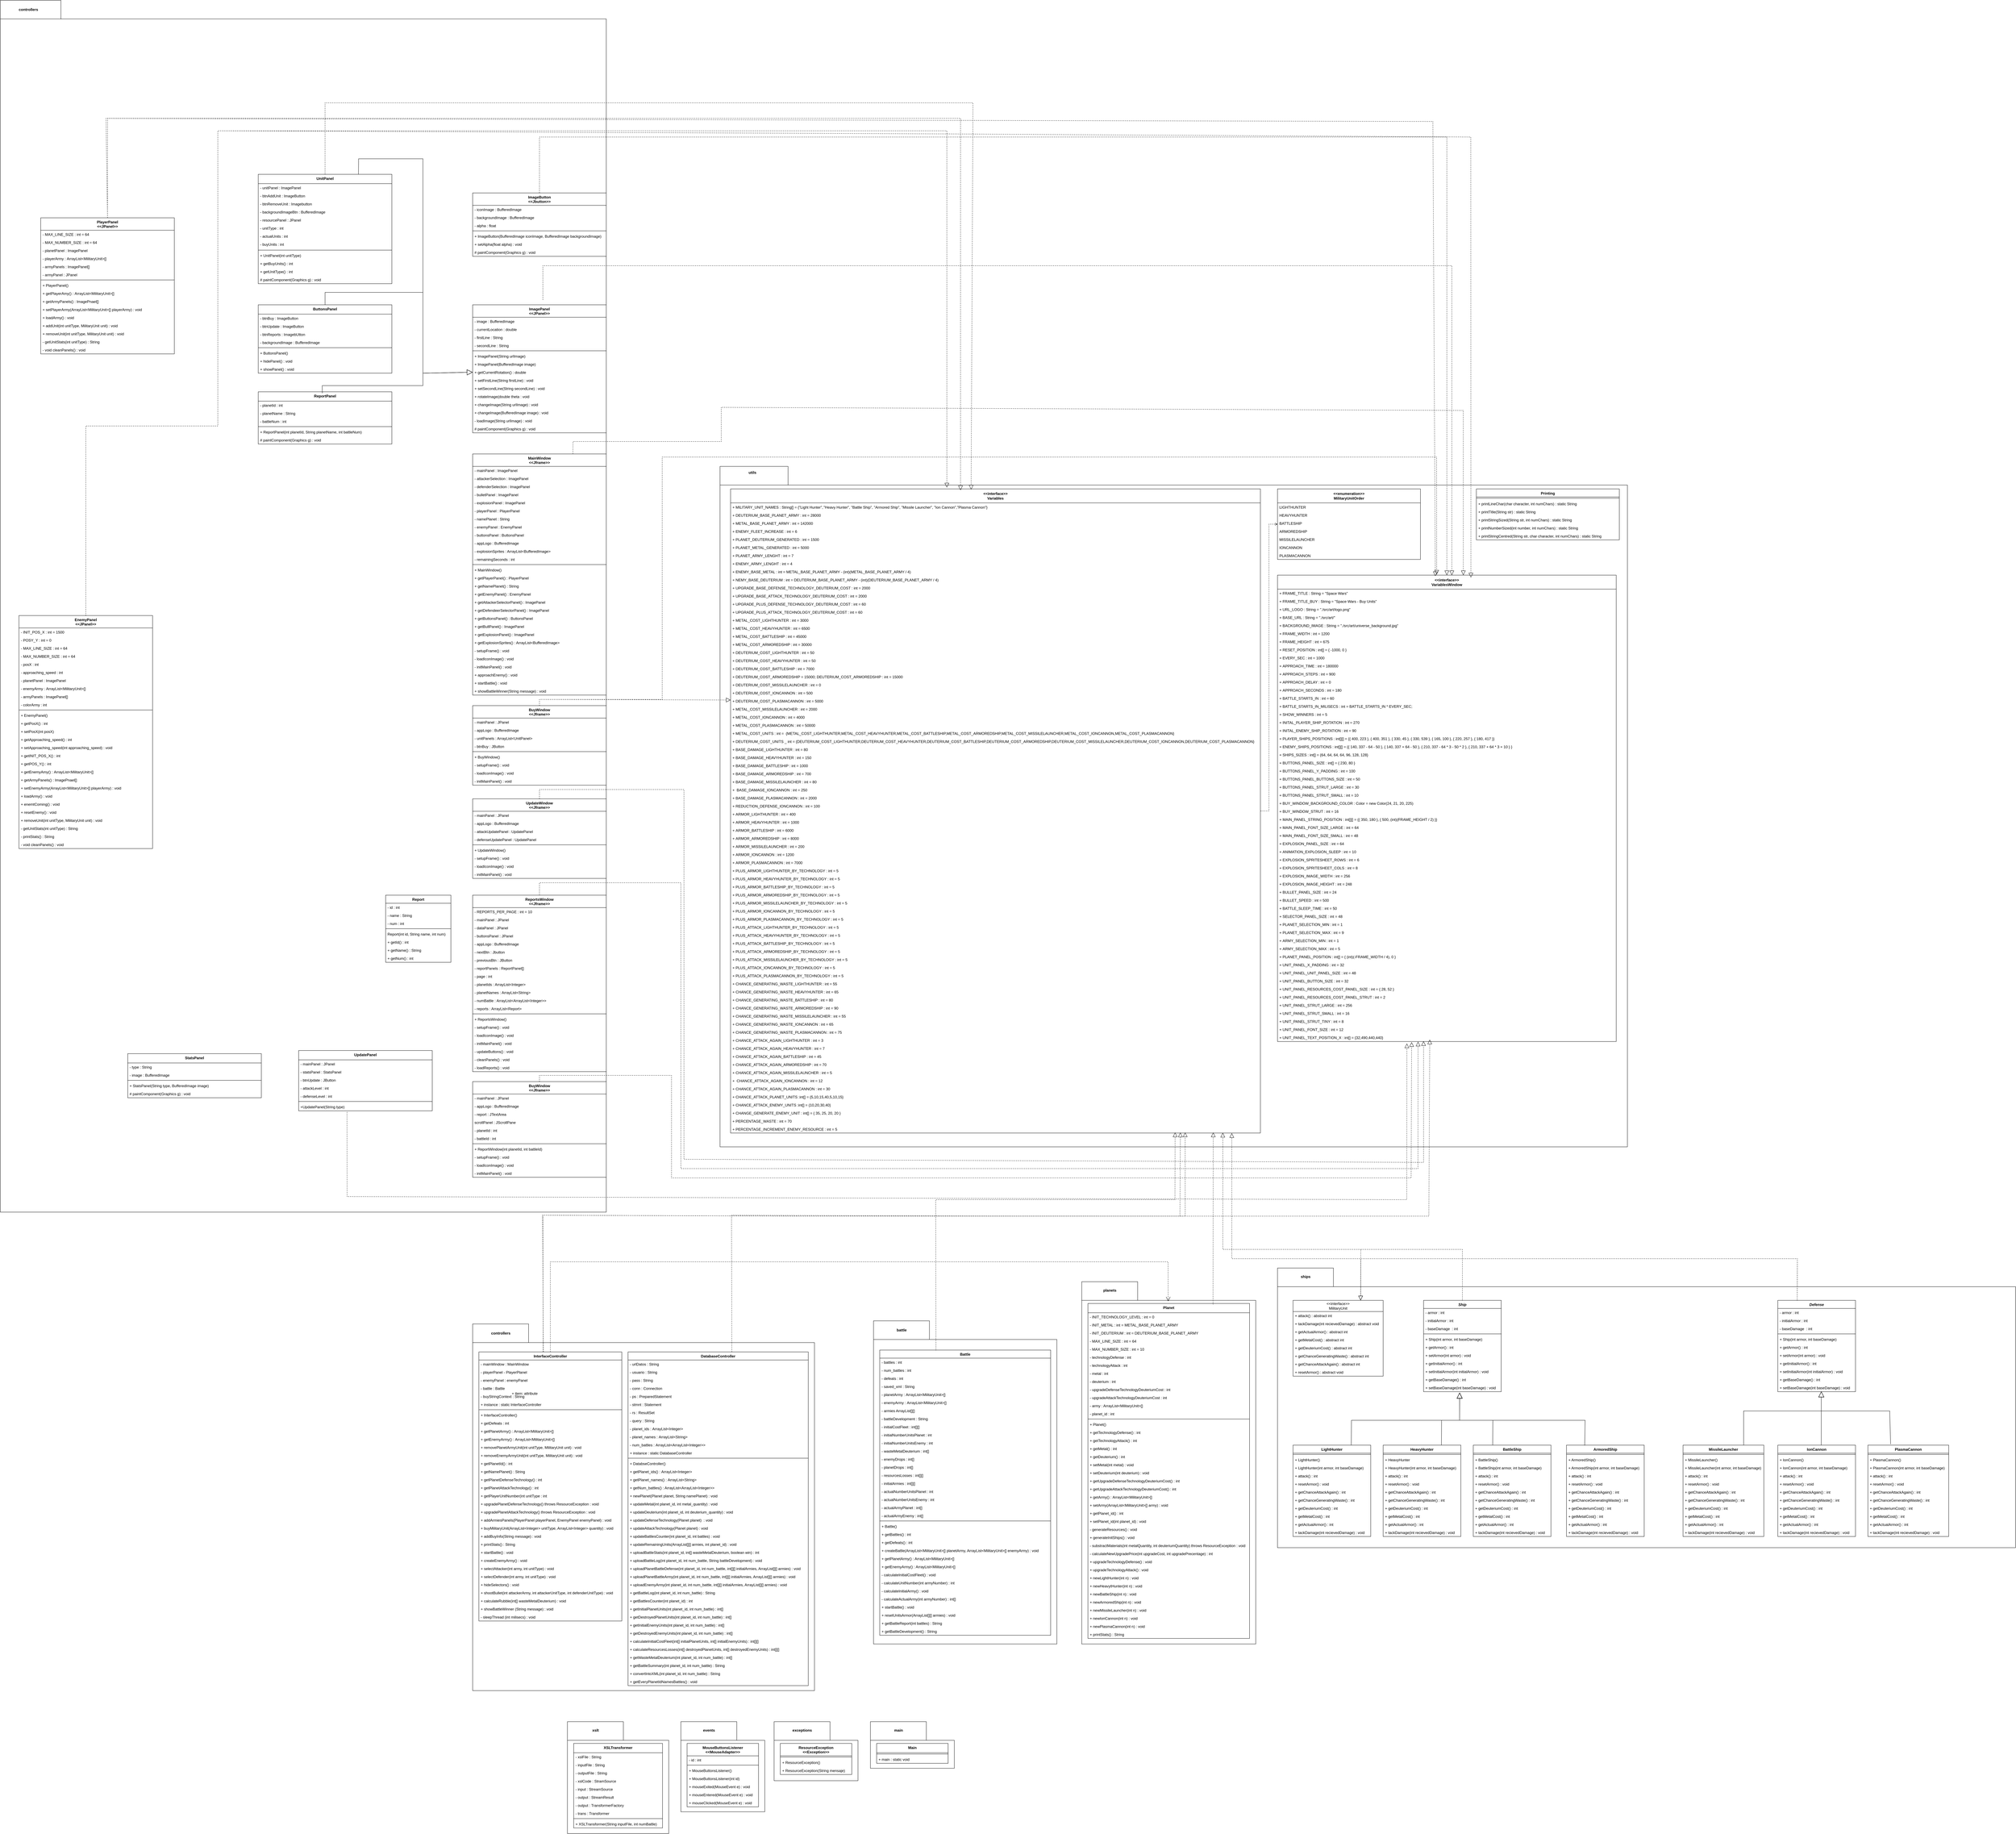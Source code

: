 <mxfile version="27.0.6">
  <diagram id="C5RBs43oDa-KdzZeNtuy" name="Page-1">
    <mxGraphModel dx="4376" dy="5765" grid="1" gridSize="10" guides="1" tooltips="1" connect="1" arrows="1" fold="1" page="1" pageScale="1" pageWidth="827" pageHeight="1169" math="0" shadow="0">
      <root>
        <mxCell id="WIyWlLk6GJQsqaUBKTNV-0" />
        <mxCell id="WIyWlLk6GJQsqaUBKTNV-1" parent="WIyWlLk6GJQsqaUBKTNV-0" />
        <mxCell id="FZTOi6UzPF9h4dWxtP8z-0" value="" style="shape=folder;fontStyle=1;spacingTop=10;tabWidth=180;tabHeight=60;tabPosition=left;html=1;whiteSpace=wrap;align=left;" parent="WIyWlLk6GJQsqaUBKTNV-1" vertex="1">
          <mxGeometry x="-200" y="440" width="1100" height="1180" as="geometry" />
        </mxCell>
        <mxCell id="FZTOi6UzPF9h4dWxtP8z-1" value="controllers" style="text;align=center;fontStyle=1;verticalAlign=middle;spacingLeft=3;spacingRight=3;strokeColor=none;rotatable=0;points=[[0,0.5],[1,0.5]];portConstraint=eastwest;html=1;" parent="WIyWlLk6GJQsqaUBKTNV-1" vertex="1">
          <mxGeometry x="-200" y="440" width="180" height="60" as="geometry" />
        </mxCell>
        <mxCell id="FZTOi6UzPF9h4dWxtP8z-2" value="InterfaceController" style="swimlane;fontStyle=1;align=center;verticalAlign=top;childLayout=stackLayout;horizontal=1;startSize=26;horizontalStack=0;resizeParent=1;resizeParentMax=0;resizeLast=0;collapsible=1;marginBottom=0;whiteSpace=wrap;html=1;" parent="WIyWlLk6GJQsqaUBKTNV-1" vertex="1">
          <mxGeometry x="-180" y="530" width="460" height="866" as="geometry" />
        </mxCell>
        <mxCell id="FZTOi6UzPF9h4dWxtP8z-9" value="- mainWindow : MainWindow" style="text;strokeColor=none;fillColor=none;align=left;verticalAlign=top;spacingLeft=4;spacingRight=4;overflow=hidden;rotatable=0;points=[[0,0.5],[1,0.5]];portConstraint=eastwest;whiteSpace=wrap;html=1;" parent="FZTOi6UzPF9h4dWxtP8z-2" vertex="1">
          <mxGeometry y="26" width="460" height="26" as="geometry" />
        </mxCell>
        <mxCell id="FZTOi6UzPF9h4dWxtP8z-6" value="- playerPanel - PlayerPlanel" style="text;strokeColor=none;fillColor=none;align=left;verticalAlign=top;spacingLeft=4;spacingRight=4;overflow=hidden;rotatable=0;points=[[0,0.5],[1,0.5]];portConstraint=eastwest;whiteSpace=wrap;html=1;" parent="FZTOi6UzPF9h4dWxtP8z-2" vertex="1">
          <mxGeometry y="52" width="460" height="26" as="geometry" />
        </mxCell>
        <mxCell id="FZTOi6UzPF9h4dWxtP8z-8" value="- enemyPanel : enemyPanel" style="text;strokeColor=none;fillColor=none;align=left;verticalAlign=top;spacingLeft=4;spacingRight=4;overflow=hidden;rotatable=0;points=[[0,0.5],[1,0.5]];portConstraint=eastwest;whiteSpace=wrap;html=1;" parent="FZTOi6UzPF9h4dWxtP8z-2" vertex="1">
          <mxGeometry y="78" width="460" height="26" as="geometry" />
        </mxCell>
        <mxCell id="FZTOi6UzPF9h4dWxtP8z-763" value="- battle : Battle" style="text;strokeColor=none;fillColor=none;align=left;verticalAlign=top;spacingLeft=4;spacingRight=4;overflow=hidden;rotatable=0;points=[[0,0.5],[1,0.5]];portConstraint=eastwest;whiteSpace=wrap;html=1;" parent="FZTOi6UzPF9h4dWxtP8z-2" vertex="1">
          <mxGeometry y="104" width="460" height="26" as="geometry" />
        </mxCell>
        <mxCell id="FZTOi6UzPF9h4dWxtP8z-10" value="- buyStringContext : String" style="text;strokeColor=none;fillColor=none;align=left;verticalAlign=top;spacingLeft=4;spacingRight=4;overflow=hidden;rotatable=0;points=[[0,0.5],[1,0.5]];portConstraint=eastwest;whiteSpace=wrap;html=1;" parent="FZTOi6UzPF9h4dWxtP8z-2" vertex="1">
          <mxGeometry y="130" width="460" height="26" as="geometry" />
        </mxCell>
        <mxCell id="FZTOi6UzPF9h4dWxtP8z-11" value="+ instance : static InterfaceController" style="text;strokeColor=none;fillColor=none;align=left;verticalAlign=top;spacingLeft=4;spacingRight=4;overflow=hidden;rotatable=0;points=[[0,0.5],[1,0.5]];portConstraint=eastwest;whiteSpace=wrap;html=1;" parent="FZTOi6UzPF9h4dWxtP8z-2" vertex="1">
          <mxGeometry y="156" width="460" height="26" as="geometry" />
        </mxCell>
        <mxCell id="FZTOi6UzPF9h4dWxtP8z-4" value="" style="line;strokeWidth=1;fillColor=none;align=left;verticalAlign=middle;spacingTop=-1;spacingLeft=3;spacingRight=3;rotatable=0;labelPosition=right;points=[];portConstraint=eastwest;strokeColor=inherit;" parent="FZTOi6UzPF9h4dWxtP8z-2" vertex="1">
          <mxGeometry y="182" width="460" height="8" as="geometry" />
        </mxCell>
        <mxCell id="FZTOi6UzPF9h4dWxtP8z-72" value="+&amp;nbsp;InterfaceController()&amp;nbsp;" style="text;strokeColor=none;fillColor=none;align=left;verticalAlign=top;spacingLeft=4;spacingRight=4;overflow=hidden;rotatable=0;points=[[0,0.5],[1,0.5]];portConstraint=eastwest;whiteSpace=wrap;html=1;" parent="FZTOi6UzPF9h4dWxtP8z-2" vertex="1">
          <mxGeometry y="190" width="460" height="26" as="geometry" />
        </mxCell>
        <mxCell id="FZTOi6UzPF9h4dWxtP8z-5" value="+ getDefeats : int" style="text;strokeColor=none;fillColor=none;align=left;verticalAlign=top;spacingLeft=4;spacingRight=4;overflow=hidden;rotatable=0;points=[[0,0.5],[1,0.5]];portConstraint=eastwest;whiteSpace=wrap;html=1;" parent="FZTOi6UzPF9h4dWxtP8z-2" vertex="1">
          <mxGeometry y="216" width="460" height="26" as="geometry" />
        </mxCell>
        <mxCell id="FZTOi6UzPF9h4dWxtP8z-34" value="+&amp;nbsp;getPlanetArmy() :&amp;nbsp;ArrayList&amp;lt;MilitaryUnit&amp;gt;[]" style="text;strokeColor=none;fillColor=none;align=left;verticalAlign=top;spacingLeft=4;spacingRight=4;overflow=hidden;rotatable=0;points=[[0,0.5],[1,0.5]];portConstraint=eastwest;whiteSpace=wrap;html=1;" parent="FZTOi6UzPF9h4dWxtP8z-2" vertex="1">
          <mxGeometry y="242" width="460" height="26" as="geometry" />
        </mxCell>
        <mxCell id="FZTOi6UzPF9h4dWxtP8z-14" value="+&amp;nbsp;getEnemyArmy() :&amp;nbsp;ArrayList&amp;lt;MilitaryUnit&amp;gt;[]" style="text;strokeColor=none;fillColor=none;align=left;verticalAlign=top;spacingLeft=4;spacingRight=4;overflow=hidden;rotatable=0;points=[[0,0.5],[1,0.5]];portConstraint=eastwest;whiteSpace=wrap;html=1;" parent="FZTOi6UzPF9h4dWxtP8z-2" vertex="1">
          <mxGeometry y="268" width="460" height="26" as="geometry" />
        </mxCell>
        <mxCell id="FZTOi6UzPF9h4dWxtP8z-30" value="+&amp;nbsp;removePlanetArmyUnit(int unitType, MilitaryUnit unit) : void&amp;nbsp;" style="text;strokeColor=none;fillColor=none;align=left;verticalAlign=top;spacingLeft=4;spacingRight=4;overflow=hidden;rotatable=0;points=[[0,0.5],[1,0.5]];portConstraint=eastwest;whiteSpace=wrap;html=1;" parent="FZTOi6UzPF9h4dWxtP8z-2" vertex="1">
          <mxGeometry y="294" width="460" height="26" as="geometry" />
        </mxCell>
        <mxCell id="FZTOi6UzPF9h4dWxtP8z-32" value="+&amp;nbsp;removeEnemyArmyUnit(int unitType, MilitaryUnit unit) : void" style="text;strokeColor=none;fillColor=none;align=left;verticalAlign=top;spacingLeft=4;spacingRight=4;overflow=hidden;rotatable=0;points=[[0,0.5],[1,0.5]];portConstraint=eastwest;whiteSpace=wrap;html=1;" parent="FZTOi6UzPF9h4dWxtP8z-2" vertex="1">
          <mxGeometry y="320" width="460" height="26" as="geometry" />
        </mxCell>
        <mxCell id="FZTOi6UzPF9h4dWxtP8z-36" value="+&amp;nbsp;getPlanetId() : int" style="text;strokeColor=none;fillColor=none;align=left;verticalAlign=top;spacingLeft=4;spacingRight=4;overflow=hidden;rotatable=0;points=[[0,0.5],[1,0.5]];portConstraint=eastwest;whiteSpace=wrap;html=1;" parent="FZTOi6UzPF9h4dWxtP8z-2" vertex="1">
          <mxGeometry y="346" width="460" height="26" as="geometry" />
        </mxCell>
        <mxCell id="FZTOi6UzPF9h4dWxtP8z-33" value="+&amp;nbsp;getNamePlanet() : String" style="text;strokeColor=none;fillColor=none;align=left;verticalAlign=top;spacingLeft=4;spacingRight=4;overflow=hidden;rotatable=0;points=[[0,0.5],[1,0.5]];portConstraint=eastwest;whiteSpace=wrap;html=1;" parent="FZTOi6UzPF9h4dWxtP8z-2" vertex="1">
          <mxGeometry y="372" width="460" height="26" as="geometry" />
        </mxCell>
        <mxCell id="FZTOi6UzPF9h4dWxtP8z-35" value="+&amp;nbsp;getPlanetDefenseTechnology() : int" style="text;strokeColor=none;fillColor=none;align=left;verticalAlign=top;spacingLeft=4;spacingRight=4;overflow=hidden;rotatable=0;points=[[0,0.5],[1,0.5]];portConstraint=eastwest;whiteSpace=wrap;html=1;" parent="FZTOi6UzPF9h4dWxtP8z-2" vertex="1">
          <mxGeometry y="398" width="460" height="26" as="geometry" />
        </mxCell>
        <mxCell id="FZTOi6UzPF9h4dWxtP8z-18" value="+&amp;nbsp;getPlanetAttackTechnology() : int" style="text;strokeColor=none;fillColor=none;align=left;verticalAlign=top;spacingLeft=4;spacingRight=4;overflow=hidden;rotatable=0;points=[[0,0.5],[1,0.5]];portConstraint=eastwest;whiteSpace=wrap;html=1;" parent="FZTOi6UzPF9h4dWxtP8z-2" vertex="1">
          <mxGeometry y="424" width="460" height="26" as="geometry" />
        </mxCell>
        <mxCell id="FZTOi6UzPF9h4dWxtP8z-29" value="+&amp;nbsp;getPlayerUnitNumber(int unitType : int" style="text;strokeColor=none;fillColor=none;align=left;verticalAlign=top;spacingLeft=4;spacingRight=4;overflow=hidden;rotatable=0;points=[[0,0.5],[1,0.5]];portConstraint=eastwest;whiteSpace=wrap;html=1;" parent="FZTOi6UzPF9h4dWxtP8z-2" vertex="1">
          <mxGeometry y="450" width="460" height="26" as="geometry" />
        </mxCell>
        <mxCell id="FZTOi6UzPF9h4dWxtP8z-31" value="+&amp;nbsp;upgradePlanetDefenseTechnology() throws ResourceException : void" style="text;strokeColor=none;fillColor=none;align=left;verticalAlign=top;spacingLeft=4;spacingRight=4;overflow=hidden;rotatable=0;points=[[0,0.5],[1,0.5]];portConstraint=eastwest;whiteSpace=wrap;html=1;" parent="FZTOi6UzPF9h4dWxtP8z-2" vertex="1">
          <mxGeometry y="476" width="460" height="26" as="geometry" />
        </mxCell>
        <mxCell id="FZTOi6UzPF9h4dWxtP8z-24" value="+&amp;nbsp;upgradePlanetAttackTechnology() throws ResourceException : void" style="text;strokeColor=none;fillColor=none;align=left;verticalAlign=top;spacingLeft=4;spacingRight=4;overflow=hidden;rotatable=0;points=[[0,0.5],[1,0.5]];portConstraint=eastwest;whiteSpace=wrap;html=1;" parent="FZTOi6UzPF9h4dWxtP8z-2" vertex="1">
          <mxGeometry y="502" width="460" height="26" as="geometry" />
        </mxCell>
        <mxCell id="FZTOi6UzPF9h4dWxtP8z-25" value="+&amp;nbsp;addArmiesPanels(PlayerPanel playerPanel, EnemyPanel enemyPanel) : void" style="text;strokeColor=none;fillColor=none;align=left;verticalAlign=top;spacingLeft=4;spacingRight=4;overflow=hidden;rotatable=0;points=[[0,0.5],[1,0.5]];portConstraint=eastwest;whiteSpace=wrap;html=1;" parent="FZTOi6UzPF9h4dWxtP8z-2" vertex="1">
          <mxGeometry y="528" width="460" height="26" as="geometry" />
        </mxCell>
        <mxCell id="FZTOi6UzPF9h4dWxtP8z-27" value="+&amp;nbsp;buyMilitaryUnit(ArrayList&amp;lt;Integer&amp;gt; unitType, ArrayList&amp;lt;Integer&amp;gt; quantity) : void" style="text;strokeColor=none;fillColor=none;align=left;verticalAlign=top;spacingLeft=4;spacingRight=4;overflow=hidden;rotatable=0;points=[[0,0.5],[1,0.5]];portConstraint=eastwest;whiteSpace=wrap;html=1;" parent="FZTOi6UzPF9h4dWxtP8z-2" vertex="1">
          <mxGeometry y="554" width="460" height="26" as="geometry" />
        </mxCell>
        <mxCell id="FZTOi6UzPF9h4dWxtP8z-23" value="+&amp;nbsp;addBuyInfo(String message) : void" style="text;strokeColor=none;fillColor=none;align=left;verticalAlign=top;spacingLeft=4;spacingRight=4;overflow=hidden;rotatable=0;points=[[0,0.5],[1,0.5]];portConstraint=eastwest;whiteSpace=wrap;html=1;" parent="FZTOi6UzPF9h4dWxtP8z-2" vertex="1">
          <mxGeometry y="580" width="460" height="26" as="geometry" />
        </mxCell>
        <mxCell id="FZTOi6UzPF9h4dWxtP8z-21" value="+&amp;nbsp;printStats() : String" style="text;strokeColor=none;fillColor=none;align=left;verticalAlign=top;spacingLeft=4;spacingRight=4;overflow=hidden;rotatable=0;points=[[0,0.5],[1,0.5]];portConstraint=eastwest;whiteSpace=wrap;html=1;" parent="FZTOi6UzPF9h4dWxtP8z-2" vertex="1">
          <mxGeometry y="606" width="460" height="26" as="geometry" />
        </mxCell>
        <mxCell id="FZTOi6UzPF9h4dWxtP8z-26" value="+&amp;nbsp;startBattle() : void" style="text;strokeColor=none;fillColor=none;align=left;verticalAlign=top;spacingLeft=4;spacingRight=4;overflow=hidden;rotatable=0;points=[[0,0.5],[1,0.5]];portConstraint=eastwest;whiteSpace=wrap;html=1;" parent="FZTOi6UzPF9h4dWxtP8z-2" vertex="1">
          <mxGeometry y="632" width="460" height="26" as="geometry" />
        </mxCell>
        <mxCell id="FZTOi6UzPF9h4dWxtP8z-22" value="+&amp;nbsp;createEnemyArmy() : void" style="text;strokeColor=none;fillColor=none;align=left;verticalAlign=top;spacingLeft=4;spacingRight=4;overflow=hidden;rotatable=0;points=[[0,0.5],[1,0.5]];portConstraint=eastwest;whiteSpace=wrap;html=1;" parent="FZTOi6UzPF9h4dWxtP8z-2" vertex="1">
          <mxGeometry y="658" width="460" height="26" as="geometry" />
        </mxCell>
        <mxCell id="FZTOi6UzPF9h4dWxtP8z-17" value="+&amp;nbsp;selectAttacker(int army, int unitType) : void" style="text;strokeColor=none;fillColor=none;align=left;verticalAlign=top;spacingLeft=4;spacingRight=4;overflow=hidden;rotatable=0;points=[[0,0.5],[1,0.5]];portConstraint=eastwest;whiteSpace=wrap;html=1;" parent="FZTOi6UzPF9h4dWxtP8z-2" vertex="1">
          <mxGeometry y="684" width="460" height="26" as="geometry" />
        </mxCell>
        <mxCell id="FZTOi6UzPF9h4dWxtP8z-20" value="+&amp;nbsp;selectDefender(int army, int unitType) : void" style="text;strokeColor=none;fillColor=none;align=left;verticalAlign=top;spacingLeft=4;spacingRight=4;overflow=hidden;rotatable=0;points=[[0,0.5],[1,0.5]];portConstraint=eastwest;whiteSpace=wrap;html=1;" parent="FZTOi6UzPF9h4dWxtP8z-2" vertex="1">
          <mxGeometry y="710" width="460" height="26" as="geometry" />
        </mxCell>
        <mxCell id="FZTOi6UzPF9h4dWxtP8z-16" value="+&amp;nbsp;hideSelectors() : void" style="text;strokeColor=none;fillColor=none;align=left;verticalAlign=top;spacingLeft=4;spacingRight=4;overflow=hidden;rotatable=0;points=[[0,0.5],[1,0.5]];portConstraint=eastwest;whiteSpace=wrap;html=1;" parent="FZTOi6UzPF9h4dWxtP8z-2" vertex="1">
          <mxGeometry y="736" width="460" height="26" as="geometry" />
        </mxCell>
        <mxCell id="FZTOi6UzPF9h4dWxtP8z-15" value="+&amp;nbsp;shootBullet(int attackerArmy, int attackerUnitType, int defenderUnitType) : void" style="text;strokeColor=none;fillColor=none;align=left;verticalAlign=top;spacingLeft=4;spacingRight=4;overflow=hidden;rotatable=0;points=[[0,0.5],[1,0.5]];portConstraint=eastwest;whiteSpace=wrap;html=1;" parent="FZTOi6UzPF9h4dWxtP8z-2" vertex="1">
          <mxGeometry y="762" width="460" height="26" as="geometry" />
        </mxCell>
        <mxCell id="FZTOi6UzPF9h4dWxtP8z-13" value="+ calculateRubble(int[] wasteMetalDeuterium) : void" style="text;strokeColor=none;fillColor=none;align=left;verticalAlign=top;spacingLeft=4;spacingRight=4;overflow=hidden;rotatable=0;points=[[0,0.5],[1,0.5]];portConstraint=eastwest;whiteSpace=wrap;html=1;" parent="FZTOi6UzPF9h4dWxtP8z-2" vertex="1">
          <mxGeometry y="788" width="460" height="26" as="geometry" />
        </mxCell>
        <mxCell id="FZTOi6UzPF9h4dWxtP8z-19" value="+ showBattleWinner (String message) : void" style="text;strokeColor=none;fillColor=none;align=left;verticalAlign=top;spacingLeft=4;spacingRight=4;overflow=hidden;rotatable=0;points=[[0,0.5],[1,0.5]];portConstraint=eastwest;whiteSpace=wrap;html=1;" parent="FZTOi6UzPF9h4dWxtP8z-2" vertex="1">
          <mxGeometry y="814" width="460" height="26" as="geometry" />
        </mxCell>
        <mxCell id="FZTOi6UzPF9h4dWxtP8z-12" value="- sleepThread (int milisecs) : void" style="text;strokeColor=none;fillColor=none;align=left;verticalAlign=top;spacingLeft=4;spacingRight=4;overflow=hidden;rotatable=0;points=[[0,0.5],[1,0.5]];portConstraint=eastwest;whiteSpace=wrap;html=1;" parent="FZTOi6UzPF9h4dWxtP8z-2" vertex="1">
          <mxGeometry y="840" width="460" height="26" as="geometry" />
        </mxCell>
        <mxCell id="FZTOi6UzPF9h4dWxtP8z-38" value="DatabaseController" style="swimlane;fontStyle=1;align=center;verticalAlign=top;childLayout=stackLayout;horizontal=1;startSize=26;horizontalStack=0;resizeParent=1;resizeParentMax=0;resizeLast=0;collapsible=1;marginBottom=0;whiteSpace=wrap;html=1;" parent="WIyWlLk6GJQsqaUBKTNV-1" vertex="1">
          <mxGeometry x="300" y="530" width="580" height="1074" as="geometry" />
        </mxCell>
        <mxCell id="FZTOi6UzPF9h4dWxtP8z-39" value="- urlDatos : String" style="text;strokeColor=none;fillColor=none;align=left;verticalAlign=top;spacingLeft=4;spacingRight=4;overflow=hidden;rotatable=0;points=[[0,0.5],[1,0.5]];portConstraint=eastwest;whiteSpace=wrap;html=1;" parent="FZTOi6UzPF9h4dWxtP8z-38" vertex="1">
          <mxGeometry y="26" width="580" height="26" as="geometry" />
        </mxCell>
        <mxCell id="FZTOi6UzPF9h4dWxtP8z-40" value="- usuario : String" style="text;strokeColor=none;fillColor=none;align=left;verticalAlign=top;spacingLeft=4;spacingRight=4;overflow=hidden;rotatable=0;points=[[0,0.5],[1,0.5]];portConstraint=eastwest;whiteSpace=wrap;html=1;" parent="FZTOi6UzPF9h4dWxtP8z-38" vertex="1">
          <mxGeometry y="52" width="580" height="26" as="geometry" />
        </mxCell>
        <mxCell id="FZTOi6UzPF9h4dWxtP8z-41" value="- pass : String" style="text;strokeColor=none;fillColor=none;align=left;verticalAlign=top;spacingLeft=4;spacingRight=4;overflow=hidden;rotatable=0;points=[[0,0.5],[1,0.5]];portConstraint=eastwest;whiteSpace=wrap;html=1;" parent="FZTOi6UzPF9h4dWxtP8z-38" vertex="1">
          <mxGeometry y="78" width="580" height="26" as="geometry" />
        </mxCell>
        <mxCell id="FZTOi6UzPF9h4dWxtP8z-42" value="- conn : Connection" style="text;strokeColor=none;fillColor=none;align=left;verticalAlign=top;spacingLeft=4;spacingRight=4;overflow=hidden;rotatable=0;points=[[0,0.5],[1,0.5]];portConstraint=eastwest;whiteSpace=wrap;html=1;" parent="FZTOi6UzPF9h4dWxtP8z-38" vertex="1">
          <mxGeometry y="104" width="580" height="26" as="geometry" />
        </mxCell>
        <mxCell id="FZTOi6UzPF9h4dWxtP8z-43" value="- ps : PreparedStatement" style="text;strokeColor=none;fillColor=none;align=left;verticalAlign=top;spacingLeft=4;spacingRight=4;overflow=hidden;rotatable=0;points=[[0,0.5],[1,0.5]];portConstraint=eastwest;whiteSpace=wrap;html=1;" parent="FZTOi6UzPF9h4dWxtP8z-38" vertex="1">
          <mxGeometry y="130" width="580" height="26" as="geometry" />
        </mxCell>
        <mxCell id="FZTOi6UzPF9h4dWxtP8z-44" value="- stmnt : Statement" style="text;strokeColor=none;fillColor=none;align=left;verticalAlign=top;spacingLeft=4;spacingRight=4;overflow=hidden;rotatable=0;points=[[0,0.5],[1,0.5]];portConstraint=eastwest;whiteSpace=wrap;html=1;" parent="FZTOi6UzPF9h4dWxtP8z-38" vertex="1">
          <mxGeometry y="156" width="580" height="26" as="geometry" />
        </mxCell>
        <mxCell id="FZTOi6UzPF9h4dWxtP8z-45" value="- rs : ResultSet" style="text;strokeColor=none;fillColor=none;align=left;verticalAlign=top;spacingLeft=4;spacingRight=4;overflow=hidden;rotatable=0;points=[[0,0.5],[1,0.5]];portConstraint=eastwest;whiteSpace=wrap;html=1;" parent="FZTOi6UzPF9h4dWxtP8z-38" vertex="1">
          <mxGeometry y="182" width="580" height="26" as="geometry" />
        </mxCell>
        <mxCell id="FZTOi6UzPF9h4dWxtP8z-73" value="- query : String" style="text;strokeColor=none;fillColor=none;align=left;verticalAlign=top;spacingLeft=4;spacingRight=4;overflow=hidden;rotatable=0;points=[[0,0.5],[1,0.5]];portConstraint=eastwest;whiteSpace=wrap;html=1;" parent="FZTOi6UzPF9h4dWxtP8z-38" vertex="1">
          <mxGeometry y="208" width="580" height="26" as="geometry" />
        </mxCell>
        <mxCell id="FZTOi6UzPF9h4dWxtP8z-74" value="- planet_ids :&amp;nbsp;ArrayList&amp;lt;Integer&amp;gt;" style="text;strokeColor=none;fillColor=none;align=left;verticalAlign=top;spacingLeft=4;spacingRight=4;overflow=hidden;rotatable=0;points=[[0,0.5],[1,0.5]];portConstraint=eastwest;whiteSpace=wrap;html=1;" parent="FZTOi6UzPF9h4dWxtP8z-38" vertex="1">
          <mxGeometry y="234" width="580" height="26" as="geometry" />
        </mxCell>
        <mxCell id="FZTOi6UzPF9h4dWxtP8z-77" value="- planet_names :&amp;nbsp;ArrayList&amp;lt;String&amp;gt;" style="text;strokeColor=none;fillColor=none;align=left;verticalAlign=top;spacingLeft=4;spacingRight=4;overflow=hidden;rotatable=0;points=[[0,0.5],[1,0.5]];portConstraint=eastwest;whiteSpace=wrap;html=1;" parent="FZTOi6UzPF9h4dWxtP8z-38" vertex="1">
          <mxGeometry y="260" width="580" height="26" as="geometry" />
        </mxCell>
        <mxCell id="FZTOi6UzPF9h4dWxtP8z-76" value="- num_battles :&amp;nbsp;ArrayList&amp;lt;ArrayList&amp;lt;Integer&amp;gt;&amp;gt;" style="text;strokeColor=none;fillColor=none;align=left;verticalAlign=top;spacingLeft=4;spacingRight=4;overflow=hidden;rotatable=0;points=[[0,0.5],[1,0.5]];portConstraint=eastwest;whiteSpace=wrap;html=1;" parent="FZTOi6UzPF9h4dWxtP8z-38" vertex="1">
          <mxGeometry y="286" width="580" height="26" as="geometry" />
        </mxCell>
        <mxCell id="FZTOi6UzPF9h4dWxtP8z-75" value="+ instance : static DatabaseController" style="text;strokeColor=none;fillColor=none;align=left;verticalAlign=top;spacingLeft=4;spacingRight=4;overflow=hidden;rotatable=0;points=[[0,0.5],[1,0.5]];portConstraint=eastwest;whiteSpace=wrap;html=1;" parent="FZTOi6UzPF9h4dWxtP8z-38" vertex="1">
          <mxGeometry y="312" width="580" height="26" as="geometry" />
        </mxCell>
        <mxCell id="FZTOi6UzPF9h4dWxtP8z-46" value="" style="line;strokeWidth=1;fillColor=none;align=left;verticalAlign=middle;spacingTop=-1;spacingLeft=3;spacingRight=3;rotatable=0;labelPosition=right;points=[];portConstraint=eastwest;strokeColor=inherit;" parent="FZTOi6UzPF9h4dWxtP8z-38" vertex="1">
          <mxGeometry y="338" width="580" height="8" as="geometry" />
        </mxCell>
        <mxCell id="FZTOi6UzPF9h4dWxtP8z-47" value="+ DatabseController()" style="text;strokeColor=none;fillColor=none;align=left;verticalAlign=top;spacingLeft=4;spacingRight=4;overflow=hidden;rotatable=0;points=[[0,0.5],[1,0.5]];portConstraint=eastwest;whiteSpace=wrap;html=1;" parent="FZTOi6UzPF9h4dWxtP8z-38" vertex="1">
          <mxGeometry y="346" width="580" height="26" as="geometry" />
        </mxCell>
        <mxCell id="FZTOi6UzPF9h4dWxtP8z-48" value="+ getPlanet_ids() :&amp;nbsp;ArrayList&amp;lt;Integer&amp;gt;" style="text;strokeColor=none;fillColor=none;align=left;verticalAlign=top;spacingLeft=4;spacingRight=4;overflow=hidden;rotatable=0;points=[[0,0.5],[1,0.5]];portConstraint=eastwest;whiteSpace=wrap;html=1;" parent="FZTOi6UzPF9h4dWxtP8z-38" vertex="1">
          <mxGeometry y="372" width="580" height="26" as="geometry" />
        </mxCell>
        <mxCell id="FZTOi6UzPF9h4dWxtP8z-49" value="+&amp;nbsp;getPlanet_names() :&amp;nbsp;ArrayList&amp;lt;String&amp;gt;" style="text;strokeColor=none;fillColor=none;align=left;verticalAlign=top;spacingLeft=4;spacingRight=4;overflow=hidden;rotatable=0;points=[[0,0.5],[1,0.5]];portConstraint=eastwest;whiteSpace=wrap;html=1;" parent="FZTOi6UzPF9h4dWxtP8z-38" vertex="1">
          <mxGeometry y="398" width="580" height="26" as="geometry" />
        </mxCell>
        <mxCell id="FZTOi6UzPF9h4dWxtP8z-50" value="+&amp;nbsp;getNum_battles() : ArrayList&amp;lt;ArrayList&amp;lt;Integer&amp;gt;&amp;gt;&amp;nbsp;" style="text;strokeColor=none;fillColor=none;align=left;verticalAlign=top;spacingLeft=4;spacingRight=4;overflow=hidden;rotatable=0;points=[[0,0.5],[1,0.5]];portConstraint=eastwest;whiteSpace=wrap;html=1;" parent="FZTOi6UzPF9h4dWxtP8z-38" vertex="1">
          <mxGeometry y="424" width="580" height="26" as="geometry" />
        </mxCell>
        <mxCell id="FZTOi6UzPF9h4dWxtP8z-51" value="+&amp;nbsp;newPlanet(Planet planet, String namePlanet) : void" style="text;strokeColor=none;fillColor=none;align=left;verticalAlign=top;spacingLeft=4;spacingRight=4;overflow=hidden;rotatable=0;points=[[0,0.5],[1,0.5]];portConstraint=eastwest;whiteSpace=wrap;html=1;" parent="FZTOi6UzPF9h4dWxtP8z-38" vertex="1">
          <mxGeometry y="450" width="580" height="26" as="geometry" />
        </mxCell>
        <mxCell id="FZTOi6UzPF9h4dWxtP8z-52" value="+&amp;nbsp;updateMetal(int planet_id, int metal_quantity) : void" style="text;strokeColor=none;fillColor=none;align=left;verticalAlign=top;spacingLeft=4;spacingRight=4;overflow=hidden;rotatable=0;points=[[0,0.5],[1,0.5]];portConstraint=eastwest;whiteSpace=wrap;html=1;" parent="FZTOi6UzPF9h4dWxtP8z-38" vertex="1">
          <mxGeometry y="476" width="580" height="26" as="geometry" />
        </mxCell>
        <mxCell id="FZTOi6UzPF9h4dWxtP8z-53" value="+&amp;nbsp;updateDeuterium(int planet_id, int deuterium_quantity) : void" style="text;strokeColor=none;fillColor=none;align=left;verticalAlign=top;spacingLeft=4;spacingRight=4;overflow=hidden;rotatable=0;points=[[0,0.5],[1,0.5]];portConstraint=eastwest;whiteSpace=wrap;html=1;" parent="FZTOi6UzPF9h4dWxtP8z-38" vertex="1">
          <mxGeometry y="502" width="580" height="26" as="geometry" />
        </mxCell>
        <mxCell id="FZTOi6UzPF9h4dWxtP8z-54" value="+&amp;nbsp;updateDefenseTechnology(Planet planet)&amp;nbsp; : void" style="text;strokeColor=none;fillColor=none;align=left;verticalAlign=top;spacingLeft=4;spacingRight=4;overflow=hidden;rotatable=0;points=[[0,0.5],[1,0.5]];portConstraint=eastwest;whiteSpace=wrap;html=1;" parent="FZTOi6UzPF9h4dWxtP8z-38" vertex="1">
          <mxGeometry y="528" width="580" height="26" as="geometry" />
        </mxCell>
        <mxCell id="FZTOi6UzPF9h4dWxtP8z-55" value="+&amp;nbsp;updateAttackTechnology(Planet planet) : void" style="text;strokeColor=none;fillColor=none;align=left;verticalAlign=top;spacingLeft=4;spacingRight=4;overflow=hidden;rotatable=0;points=[[0,0.5],[1,0.5]];portConstraint=eastwest;whiteSpace=wrap;html=1;" parent="FZTOi6UzPF9h4dWxtP8z-38" vertex="1">
          <mxGeometry y="554" width="580" height="26" as="geometry" />
        </mxCell>
        <mxCell id="FZTOi6UzPF9h4dWxtP8z-56" value="+&amp;nbsp;updateBattlesCounter(int planet_id, int battles) : void" style="text;strokeColor=none;fillColor=none;align=left;verticalAlign=top;spacingLeft=4;spacingRight=4;overflow=hidden;rotatable=0;points=[[0,0.5],[1,0.5]];portConstraint=eastwest;whiteSpace=wrap;html=1;" parent="FZTOi6UzPF9h4dWxtP8z-38" vertex="1">
          <mxGeometry y="580" width="580" height="26" as="geometry" />
        </mxCell>
        <mxCell id="FZTOi6UzPF9h4dWxtP8z-57" value="+&amp;nbsp;updateRemainingUnits(ArrayList[][] armies, int planet_id) : void" style="text;strokeColor=none;fillColor=none;align=left;verticalAlign=top;spacingLeft=4;spacingRight=4;overflow=hidden;rotatable=0;points=[[0,0.5],[1,0.5]];portConstraint=eastwest;whiteSpace=wrap;html=1;" parent="FZTOi6UzPF9h4dWxtP8z-38" vertex="1">
          <mxGeometry y="606" width="580" height="26" as="geometry" />
        </mxCell>
        <mxCell id="FZTOi6UzPF9h4dWxtP8z-58" value="+&amp;nbsp;uploadBattleStats(int planet_id, int[] wasteMetalDeuterium, boolean win) : int" style="text;strokeColor=none;fillColor=none;align=left;verticalAlign=top;spacingLeft=4;spacingRight=4;overflow=hidden;rotatable=0;points=[[0,0.5],[1,0.5]];portConstraint=eastwest;whiteSpace=wrap;html=1;" parent="FZTOi6UzPF9h4dWxtP8z-38" vertex="1">
          <mxGeometry y="632" width="580" height="26" as="geometry" />
        </mxCell>
        <mxCell id="FZTOi6UzPF9h4dWxtP8z-59" value="+&amp;nbsp;uploadBattleLog(int planet_id, int num_battle, String battleDevelopment) : void" style="text;strokeColor=none;fillColor=none;align=left;verticalAlign=top;spacingLeft=4;spacingRight=4;overflow=hidden;rotatable=0;points=[[0,0.5],[1,0.5]];portConstraint=eastwest;whiteSpace=wrap;html=1;" parent="FZTOi6UzPF9h4dWxtP8z-38" vertex="1">
          <mxGeometry y="658" width="580" height="26" as="geometry" />
        </mxCell>
        <mxCell id="FZTOi6UzPF9h4dWxtP8z-60" value="+&amp;nbsp;uploadPlanetBattleDefense(int planet_id, int num_battle, int[][] initialArmies, ArrayList[][] armies) : void" style="text;strokeColor=none;fillColor=none;align=left;verticalAlign=top;spacingLeft=4;spacingRight=4;overflow=hidden;rotatable=0;points=[[0,0.5],[1,0.5]];portConstraint=eastwest;whiteSpace=wrap;html=1;" parent="FZTOi6UzPF9h4dWxtP8z-38" vertex="1">
          <mxGeometry y="684" width="580" height="26" as="geometry" />
        </mxCell>
        <mxCell id="FZTOi6UzPF9h4dWxtP8z-61" value="+&amp;nbsp;uploadPlanetBattleArmy(int planet_id, int num_battle, int[][] initialArmies, ArrayList[][] armies) : void" style="text;strokeColor=none;fillColor=none;align=left;verticalAlign=top;spacingLeft=4;spacingRight=4;overflow=hidden;rotatable=0;points=[[0,0.5],[1,0.5]];portConstraint=eastwest;whiteSpace=wrap;html=1;" parent="FZTOi6UzPF9h4dWxtP8z-38" vertex="1">
          <mxGeometry y="710" width="580" height="26" as="geometry" />
        </mxCell>
        <mxCell id="FZTOi6UzPF9h4dWxtP8z-62" value="+&amp;nbsp;uploadEnemyArmy(int planet_id, int num_battle, int[][] initialArmies, ArrayList[][] armies) : void" style="text;strokeColor=none;fillColor=none;align=left;verticalAlign=top;spacingLeft=4;spacingRight=4;overflow=hidden;rotatable=0;points=[[0,0.5],[1,0.5]];portConstraint=eastwest;whiteSpace=wrap;html=1;" parent="FZTOi6UzPF9h4dWxtP8z-38" vertex="1">
          <mxGeometry y="736" width="580" height="26" as="geometry" />
        </mxCell>
        <mxCell id="FZTOi6UzPF9h4dWxtP8z-63" value="+&amp;nbsp;getBattleLog(int planet_id, int num_battle) : String" style="text;strokeColor=none;fillColor=none;align=left;verticalAlign=top;spacingLeft=4;spacingRight=4;overflow=hidden;rotatable=0;points=[[0,0.5],[1,0.5]];portConstraint=eastwest;whiteSpace=wrap;html=1;" parent="FZTOi6UzPF9h4dWxtP8z-38" vertex="1">
          <mxGeometry y="762" width="580" height="26" as="geometry" />
        </mxCell>
        <mxCell id="FZTOi6UzPF9h4dWxtP8z-64" value="+&amp;nbsp;getBattlesCounter(int planet_id) : int" style="text;strokeColor=none;fillColor=none;align=left;verticalAlign=top;spacingLeft=4;spacingRight=4;overflow=hidden;rotatable=0;points=[[0,0.5],[1,0.5]];portConstraint=eastwest;whiteSpace=wrap;html=1;" parent="FZTOi6UzPF9h4dWxtP8z-38" vertex="1">
          <mxGeometry y="788" width="580" height="26" as="geometry" />
        </mxCell>
        <mxCell id="FZTOi6UzPF9h4dWxtP8z-65" value="+&amp;nbsp;getInitialPlanetUnits(int planet_id, int num_battle) : int[]" style="text;strokeColor=none;fillColor=none;align=left;verticalAlign=top;spacingLeft=4;spacingRight=4;overflow=hidden;rotatable=0;points=[[0,0.5],[1,0.5]];portConstraint=eastwest;whiteSpace=wrap;html=1;" parent="FZTOi6UzPF9h4dWxtP8z-38" vertex="1">
          <mxGeometry y="814" width="580" height="26" as="geometry" />
        </mxCell>
        <mxCell id="FZTOi6UzPF9h4dWxtP8z-66" value="+&amp;nbsp;getDestroyedPlanetUnits(int planet_id, int num_battle) : int[]" style="text;strokeColor=none;fillColor=none;align=left;verticalAlign=top;spacingLeft=4;spacingRight=4;overflow=hidden;rotatable=0;points=[[0,0.5],[1,0.5]];portConstraint=eastwest;whiteSpace=wrap;html=1;" parent="FZTOi6UzPF9h4dWxtP8z-38" vertex="1">
          <mxGeometry y="840" width="580" height="26" as="geometry" />
        </mxCell>
        <mxCell id="FZTOi6UzPF9h4dWxtP8z-67" value="+&amp;nbsp;getInitialEnemyUnits(int planet_id, int num_battle) : int[]" style="text;strokeColor=none;fillColor=none;align=left;verticalAlign=top;spacingLeft=4;spacingRight=4;overflow=hidden;rotatable=0;points=[[0,0.5],[1,0.5]];portConstraint=eastwest;whiteSpace=wrap;html=1;" parent="FZTOi6UzPF9h4dWxtP8z-38" vertex="1">
          <mxGeometry y="866" width="580" height="26" as="geometry" />
        </mxCell>
        <mxCell id="FZTOi6UzPF9h4dWxtP8z-68" value="+&amp;nbsp;getDestroyedEnemyUnits(int planet_id, int num_battle) : int[]" style="text;strokeColor=none;fillColor=none;align=left;verticalAlign=top;spacingLeft=4;spacingRight=4;overflow=hidden;rotatable=0;points=[[0,0.5],[1,0.5]];portConstraint=eastwest;whiteSpace=wrap;html=1;" parent="FZTOi6UzPF9h4dWxtP8z-38" vertex="1">
          <mxGeometry y="892" width="580" height="26" as="geometry" />
        </mxCell>
        <mxCell id="FZTOi6UzPF9h4dWxtP8z-69" value="+&amp;nbsp;calculateInitialCostFleet(int[] initialPlanetUnits, int[] initialEnemyUnits) : int[][]" style="text;strokeColor=none;fillColor=none;align=left;verticalAlign=top;spacingLeft=4;spacingRight=4;overflow=hidden;rotatable=0;points=[[0,0.5],[1,0.5]];portConstraint=eastwest;whiteSpace=wrap;html=1;" parent="FZTOi6UzPF9h4dWxtP8z-38" vertex="1">
          <mxGeometry y="918" width="580" height="26" as="geometry" />
        </mxCell>
        <mxCell id="FZTOi6UzPF9h4dWxtP8z-70" value="+&amp;nbsp;calculateResourcesLosses(int[] destroyedPlanetUnits, int[] destroyedEnemyUnits) : int[][]" style="text;strokeColor=none;fillColor=none;align=left;verticalAlign=top;spacingLeft=4;spacingRight=4;overflow=hidden;rotatable=0;points=[[0,0.5],[1,0.5]];portConstraint=eastwest;whiteSpace=wrap;html=1;" parent="FZTOi6UzPF9h4dWxtP8z-38" vertex="1">
          <mxGeometry y="944" width="580" height="26" as="geometry" />
        </mxCell>
        <mxCell id="FZTOi6UzPF9h4dWxtP8z-71" value="+&amp;nbsp;getWasteMetalDeuterium(int planet_id, int num_battle) : int[]" style="text;strokeColor=none;fillColor=none;align=left;verticalAlign=top;spacingLeft=4;spacingRight=4;overflow=hidden;rotatable=0;points=[[0,0.5],[1,0.5]];portConstraint=eastwest;whiteSpace=wrap;html=1;" parent="FZTOi6UzPF9h4dWxtP8z-38" vertex="1">
          <mxGeometry y="970" width="580" height="26" as="geometry" />
        </mxCell>
        <mxCell id="FZTOi6UzPF9h4dWxtP8z-78" value="+&amp;nbsp;getBattleSummary(int planet_id, int num_battle) : String" style="text;strokeColor=none;fillColor=none;align=left;verticalAlign=top;spacingLeft=4;spacingRight=4;overflow=hidden;rotatable=0;points=[[0,0.5],[1,0.5]];portConstraint=eastwest;whiteSpace=wrap;html=1;" parent="FZTOi6UzPF9h4dWxtP8z-38" vertex="1">
          <mxGeometry y="996" width="580" height="26" as="geometry" />
        </mxCell>
        <mxCell id="FZTOi6UzPF9h4dWxtP8z-80" value="+&amp;nbsp;convertIntoXML(int planet_id, int num_battle) : String" style="text;strokeColor=none;fillColor=none;align=left;verticalAlign=top;spacingLeft=4;spacingRight=4;overflow=hidden;rotatable=0;points=[[0,0.5],[1,0.5]];portConstraint=eastwest;whiteSpace=wrap;html=1;" parent="FZTOi6UzPF9h4dWxtP8z-38" vertex="1">
          <mxGeometry y="1022" width="580" height="26" as="geometry" />
        </mxCell>
        <mxCell id="FZTOi6UzPF9h4dWxtP8z-79" value="+&amp;nbsp;getEveryPlanetIdNamesBattles() : void" style="text;strokeColor=none;fillColor=none;align=left;verticalAlign=top;spacingLeft=4;spacingRight=4;overflow=hidden;rotatable=0;points=[[0,0.5],[1,0.5]];portConstraint=eastwest;whiteSpace=wrap;html=1;" parent="FZTOi6UzPF9h4dWxtP8z-38" vertex="1">
          <mxGeometry y="1048" width="580" height="26" as="geometry" />
        </mxCell>
        <mxCell id="FZTOi6UzPF9h4dWxtP8z-81" value="" style="shape=folder;fontStyle=1;spacingTop=10;tabWidth=180;tabHeight=60;tabPosition=left;html=1;whiteSpace=wrap;align=left;" parent="WIyWlLk6GJQsqaUBKTNV-1" vertex="1">
          <mxGeometry x="1090" y="430" width="590" height="1040" as="geometry" />
        </mxCell>
        <mxCell id="FZTOi6UzPF9h4dWxtP8z-82" value="battle" style="text;align=center;fontStyle=1;verticalAlign=middle;spacingLeft=3;spacingRight=3;strokeColor=none;rotatable=0;points=[[0,0.5],[1,0.5]];portConstraint=eastwest;html=1;" parent="WIyWlLk6GJQsqaUBKTNV-1" vertex="1">
          <mxGeometry x="1090" y="430" width="180" height="60" as="geometry" />
        </mxCell>
        <mxCell id="FZTOi6UzPF9h4dWxtP8z-83" value="Battle" style="swimlane;fontStyle=1;align=center;verticalAlign=top;childLayout=stackLayout;horizontal=1;startSize=26;horizontalStack=0;resizeParent=1;resizeParentMax=0;resizeLast=0;collapsible=1;marginBottom=0;whiteSpace=wrap;html=1;" parent="WIyWlLk6GJQsqaUBKTNV-1" vertex="1">
          <mxGeometry x="1110" y="524" width="550" height="918" as="geometry" />
        </mxCell>
        <mxCell id="FZTOi6UzPF9h4dWxtP8z-87" value="- battles : int" style="text;strokeColor=none;fillColor=none;align=left;verticalAlign=top;spacingLeft=4;spacingRight=4;overflow=hidden;rotatable=0;points=[[0,0.5],[1,0.5]];portConstraint=eastwest;whiteSpace=wrap;html=1;" parent="FZTOi6UzPF9h4dWxtP8z-83" vertex="1">
          <mxGeometry y="26" width="550" height="26" as="geometry" />
        </mxCell>
        <mxCell id="FZTOi6UzPF9h4dWxtP8z-88" value="- num_battles : int" style="text;strokeColor=none;fillColor=none;align=left;verticalAlign=top;spacingLeft=4;spacingRight=4;overflow=hidden;rotatable=0;points=[[0,0.5],[1,0.5]];portConstraint=eastwest;whiteSpace=wrap;html=1;" parent="FZTOi6UzPF9h4dWxtP8z-83" vertex="1">
          <mxGeometry y="52" width="550" height="26" as="geometry" />
        </mxCell>
        <mxCell id="FZTOi6UzPF9h4dWxtP8z-96" value="- defeats : int" style="text;strokeColor=none;fillColor=none;align=left;verticalAlign=top;spacingLeft=4;spacingRight=4;overflow=hidden;rotatable=0;points=[[0,0.5],[1,0.5]];portConstraint=eastwest;whiteSpace=wrap;html=1;" parent="FZTOi6UzPF9h4dWxtP8z-83" vertex="1">
          <mxGeometry y="78" width="550" height="26" as="geometry" />
        </mxCell>
        <mxCell id="FZTOi6UzPF9h4dWxtP8z-102" value="- saved_xml : String" style="text;strokeColor=none;fillColor=none;align=left;verticalAlign=top;spacingLeft=4;spacingRight=4;overflow=hidden;rotatable=0;points=[[0,0.5],[1,0.5]];portConstraint=eastwest;whiteSpace=wrap;html=1;" parent="FZTOi6UzPF9h4dWxtP8z-83" vertex="1">
          <mxGeometry y="104" width="550" height="26" as="geometry" />
        </mxCell>
        <mxCell id="FZTOi6UzPF9h4dWxtP8z-100" value="- planetArmy :&amp;nbsp;ArrayList&amp;lt;MilitaryUnit&amp;gt;[]" style="text;strokeColor=none;fillColor=none;align=left;verticalAlign=top;spacingLeft=4;spacingRight=4;overflow=hidden;rotatable=0;points=[[0,0.5],[1,0.5]];portConstraint=eastwest;whiteSpace=wrap;html=1;" parent="FZTOi6UzPF9h4dWxtP8z-83" vertex="1">
          <mxGeometry y="130" width="550" height="26" as="geometry" />
        </mxCell>
        <mxCell id="FZTOi6UzPF9h4dWxtP8z-101" value="- enemyArmy :&amp;nbsp;ArrayList&amp;lt;MilitaryUnit&amp;gt;[]" style="text;strokeColor=none;fillColor=none;align=left;verticalAlign=top;spacingLeft=4;spacingRight=4;overflow=hidden;rotatable=0;points=[[0,0.5],[1,0.5]];portConstraint=eastwest;whiteSpace=wrap;html=1;" parent="FZTOi6UzPF9h4dWxtP8z-83" vertex="1">
          <mxGeometry y="156" width="550" height="26" as="geometry" />
        </mxCell>
        <mxCell id="FZTOi6UzPF9h4dWxtP8z-97" value="-&amp;nbsp;armies ArrayList[][]" style="text;strokeColor=none;fillColor=none;align=left;verticalAlign=top;spacingLeft=4;spacingRight=4;overflow=hidden;rotatable=0;points=[[0,0.5],[1,0.5]];portConstraint=eastwest;whiteSpace=wrap;html=1;" parent="FZTOi6UzPF9h4dWxtP8z-83" vertex="1">
          <mxGeometry y="182" width="550" height="26" as="geometry" />
        </mxCell>
        <mxCell id="FZTOi6UzPF9h4dWxtP8z-99" value="-&amp;nbsp;battleDevelopment : String" style="text;strokeColor=none;fillColor=none;align=left;verticalAlign=top;spacingLeft=4;spacingRight=4;overflow=hidden;rotatable=0;points=[[0,0.5],[1,0.5]];portConstraint=eastwest;whiteSpace=wrap;html=1;" parent="FZTOi6UzPF9h4dWxtP8z-83" vertex="1">
          <mxGeometry y="208" width="550" height="26" as="geometry" />
        </mxCell>
        <mxCell id="FZTOi6UzPF9h4dWxtP8z-98" value="-&amp;nbsp;initialCostFleet : int[][]" style="text;strokeColor=none;fillColor=none;align=left;verticalAlign=top;spacingLeft=4;spacingRight=4;overflow=hidden;rotatable=0;points=[[0,0.5],[1,0.5]];portConstraint=eastwest;whiteSpace=wrap;html=1;" parent="FZTOi6UzPF9h4dWxtP8z-83" vertex="1">
          <mxGeometry y="234" width="550" height="26" as="geometry" />
        </mxCell>
        <mxCell id="FZTOi6UzPF9h4dWxtP8z-94" value="-&amp;nbsp;initialNumberUnitsPlanet : int" style="text;strokeColor=none;fillColor=none;align=left;verticalAlign=top;spacingLeft=4;spacingRight=4;overflow=hidden;rotatable=0;points=[[0,0.5],[1,0.5]];portConstraint=eastwest;whiteSpace=wrap;html=1;" parent="FZTOi6UzPF9h4dWxtP8z-83" vertex="1">
          <mxGeometry y="260" width="550" height="26" as="geometry" />
        </mxCell>
        <mxCell id="FZTOi6UzPF9h4dWxtP8z-95" value="-&amp;nbsp;initialNumberUnitsEnemy : int" style="text;strokeColor=none;fillColor=none;align=left;verticalAlign=top;spacingLeft=4;spacingRight=4;overflow=hidden;rotatable=0;points=[[0,0.5],[1,0.5]];portConstraint=eastwest;whiteSpace=wrap;html=1;" parent="FZTOi6UzPF9h4dWxtP8z-83" vertex="1">
          <mxGeometry y="286" width="550" height="26" as="geometry" />
        </mxCell>
        <mxCell id="FZTOi6UzPF9h4dWxtP8z-93" value="-&amp;nbsp;wasteMetalDeuterium : int[]" style="text;strokeColor=none;fillColor=none;align=left;verticalAlign=top;spacingLeft=4;spacingRight=4;overflow=hidden;rotatable=0;points=[[0,0.5],[1,0.5]];portConstraint=eastwest;whiteSpace=wrap;html=1;" parent="FZTOi6UzPF9h4dWxtP8z-83" vertex="1">
          <mxGeometry y="312" width="550" height="26" as="geometry" />
        </mxCell>
        <mxCell id="FZTOi6UzPF9h4dWxtP8z-92" value="-&amp;nbsp;enemyDrops : int[]" style="text;strokeColor=none;fillColor=none;align=left;verticalAlign=top;spacingLeft=4;spacingRight=4;overflow=hidden;rotatable=0;points=[[0,0.5],[1,0.5]];portConstraint=eastwest;whiteSpace=wrap;html=1;" parent="FZTOi6UzPF9h4dWxtP8z-83" vertex="1">
          <mxGeometry y="338" width="550" height="26" as="geometry" />
        </mxCell>
        <mxCell id="FZTOi6UzPF9h4dWxtP8z-89" value="-&amp;nbsp;planetDrops : int[]" style="text;strokeColor=none;fillColor=none;align=left;verticalAlign=top;spacingLeft=4;spacingRight=4;overflow=hidden;rotatable=0;points=[[0,0.5],[1,0.5]];portConstraint=eastwest;whiteSpace=wrap;html=1;" parent="FZTOi6UzPF9h4dWxtP8z-83" vertex="1">
          <mxGeometry y="364" width="550" height="26" as="geometry" />
        </mxCell>
        <mxCell id="FZTOi6UzPF9h4dWxtP8z-84" value="-&amp;nbsp;resourcesLosses : int[][]" style="text;strokeColor=none;fillColor=none;align=left;verticalAlign=top;spacingLeft=4;spacingRight=4;overflow=hidden;rotatable=0;points=[[0,0.5],[1,0.5]];portConstraint=eastwest;whiteSpace=wrap;html=1;" parent="FZTOi6UzPF9h4dWxtP8z-83" vertex="1">
          <mxGeometry y="390" width="550" height="26" as="geometry" />
        </mxCell>
        <mxCell id="FZTOi6UzPF9h4dWxtP8z-104" value="-&amp;nbsp;initialArmies : int[][]" style="text;strokeColor=none;fillColor=none;align=left;verticalAlign=top;spacingLeft=4;spacingRight=4;overflow=hidden;rotatable=0;points=[[0,0.5],[1,0.5]];portConstraint=eastwest;whiteSpace=wrap;html=1;" parent="FZTOi6UzPF9h4dWxtP8z-83" vertex="1">
          <mxGeometry y="416" width="550" height="26" as="geometry" />
        </mxCell>
        <mxCell id="FZTOi6UzPF9h4dWxtP8z-106" value="-&amp;nbsp;actualNumberUnitsPlanet : int" style="text;strokeColor=none;fillColor=none;align=left;verticalAlign=top;spacingLeft=4;spacingRight=4;overflow=hidden;rotatable=0;points=[[0,0.5],[1,0.5]];portConstraint=eastwest;whiteSpace=wrap;html=1;" parent="FZTOi6UzPF9h4dWxtP8z-83" vertex="1">
          <mxGeometry y="442" width="550" height="26" as="geometry" />
        </mxCell>
        <mxCell id="FZTOi6UzPF9h4dWxtP8z-107" value="-&amp;nbsp;actualNumberUnitsEnemy : int" style="text;strokeColor=none;fillColor=none;align=left;verticalAlign=top;spacingLeft=4;spacingRight=4;overflow=hidden;rotatable=0;points=[[0,0.5],[1,0.5]];portConstraint=eastwest;whiteSpace=wrap;html=1;" parent="FZTOi6UzPF9h4dWxtP8z-83" vertex="1">
          <mxGeometry y="468" width="550" height="26" as="geometry" />
        </mxCell>
        <mxCell id="FZTOi6UzPF9h4dWxtP8z-105" value="-&amp;nbsp;actualArmyPlanet : int[]" style="text;strokeColor=none;fillColor=none;align=left;verticalAlign=top;spacingLeft=4;spacingRight=4;overflow=hidden;rotatable=0;points=[[0,0.5],[1,0.5]];portConstraint=eastwest;whiteSpace=wrap;html=1;" parent="FZTOi6UzPF9h4dWxtP8z-83" vertex="1">
          <mxGeometry y="494" width="550" height="26" as="geometry" />
        </mxCell>
        <mxCell id="FZTOi6UzPF9h4dWxtP8z-103" value="-&amp;nbsp;actualArmyEnemy : int[]" style="text;strokeColor=none;fillColor=none;align=left;verticalAlign=top;spacingLeft=4;spacingRight=4;overflow=hidden;rotatable=0;points=[[0,0.5],[1,0.5]];portConstraint=eastwest;whiteSpace=wrap;html=1;" parent="FZTOi6UzPF9h4dWxtP8z-83" vertex="1">
          <mxGeometry y="520" width="550" height="26" as="geometry" />
        </mxCell>
        <mxCell id="FZTOi6UzPF9h4dWxtP8z-85" value="" style="line;strokeWidth=1;fillColor=none;align=left;verticalAlign=middle;spacingTop=-1;spacingLeft=3;spacingRight=3;rotatable=0;labelPosition=right;points=[];portConstraint=eastwest;strokeColor=inherit;" parent="FZTOi6UzPF9h4dWxtP8z-83" vertex="1">
          <mxGeometry y="546" width="550" height="8" as="geometry" />
        </mxCell>
        <mxCell id="FZTOi6UzPF9h4dWxtP8z-86" value="+ Battle()" style="text;strokeColor=none;fillColor=none;align=left;verticalAlign=top;spacingLeft=4;spacingRight=4;overflow=hidden;rotatable=0;points=[[0,0.5],[1,0.5]];portConstraint=eastwest;whiteSpace=wrap;html=1;" parent="FZTOi6UzPF9h4dWxtP8z-83" vertex="1">
          <mxGeometry y="554" width="550" height="26" as="geometry" />
        </mxCell>
        <mxCell id="FZTOi6UzPF9h4dWxtP8z-110" value="+ getBattles() : int" style="text;strokeColor=none;fillColor=none;align=left;verticalAlign=top;spacingLeft=4;spacingRight=4;overflow=hidden;rotatable=0;points=[[0,0.5],[1,0.5]];portConstraint=eastwest;whiteSpace=wrap;html=1;" parent="FZTOi6UzPF9h4dWxtP8z-83" vertex="1">
          <mxGeometry y="580" width="550" height="26" as="geometry" />
        </mxCell>
        <mxCell id="FZTOi6UzPF9h4dWxtP8z-112" value="+ getDefeats() : int" style="text;strokeColor=none;fillColor=none;align=left;verticalAlign=top;spacingLeft=4;spacingRight=4;overflow=hidden;rotatable=0;points=[[0,0.5],[1,0.5]];portConstraint=eastwest;whiteSpace=wrap;html=1;" parent="FZTOi6UzPF9h4dWxtP8z-83" vertex="1">
          <mxGeometry y="606" width="550" height="26" as="geometry" />
        </mxCell>
        <mxCell id="FZTOi6UzPF9h4dWxtP8z-116" value="+&amp;nbsp;createBattle(ArrayList&amp;lt;MilitaryUnit&amp;gt;[] planetArmy, ArrayList&amp;lt;MilitaryUnit&amp;gt;[] enemyArmy) : void" style="text;strokeColor=none;fillColor=none;align=left;verticalAlign=top;spacingLeft=4;spacingRight=4;overflow=hidden;rotatable=0;points=[[0,0.5],[1,0.5]];portConstraint=eastwest;whiteSpace=wrap;html=1;" parent="FZTOi6UzPF9h4dWxtP8z-83" vertex="1">
          <mxGeometry y="632" width="550" height="26" as="geometry" />
        </mxCell>
        <mxCell id="FZTOi6UzPF9h4dWxtP8z-115" value="+&amp;nbsp;getPlanetArmy() : ArrayList&amp;lt;MilitaryUnit&amp;gt;[]" style="text;strokeColor=none;fillColor=none;align=left;verticalAlign=top;spacingLeft=4;spacingRight=4;overflow=hidden;rotatable=0;points=[[0,0.5],[1,0.5]];portConstraint=eastwest;whiteSpace=wrap;html=1;" parent="FZTOi6UzPF9h4dWxtP8z-83" vertex="1">
          <mxGeometry y="658" width="550" height="26" as="geometry" />
        </mxCell>
        <mxCell id="FZTOi6UzPF9h4dWxtP8z-119" value="+ getEnemyArmy() : ArrayList&amp;lt;MilitaryUnit&amp;gt;[]" style="text;strokeColor=none;fillColor=none;align=left;verticalAlign=top;spacingLeft=4;spacingRight=4;overflow=hidden;rotatable=0;points=[[0,0.5],[1,0.5]];portConstraint=eastwest;whiteSpace=wrap;html=1;" parent="FZTOi6UzPF9h4dWxtP8z-83" vertex="1">
          <mxGeometry y="684" width="550" height="26" as="geometry" />
        </mxCell>
        <mxCell id="FZTOi6UzPF9h4dWxtP8z-120" value="-&amp;nbsp;calculateInitialCostFleet() : void" style="text;strokeColor=none;fillColor=none;align=left;verticalAlign=top;spacingLeft=4;spacingRight=4;overflow=hidden;rotatable=0;points=[[0,0.5],[1,0.5]];portConstraint=eastwest;whiteSpace=wrap;html=1;" parent="FZTOi6UzPF9h4dWxtP8z-83" vertex="1">
          <mxGeometry y="710" width="550" height="26" as="geometry" />
        </mxCell>
        <mxCell id="FZTOi6UzPF9h4dWxtP8z-118" value="-&amp;nbsp;calculateUnitNumber(int armyNumber) : int" style="text;strokeColor=none;fillColor=none;align=left;verticalAlign=top;spacingLeft=4;spacingRight=4;overflow=hidden;rotatable=0;points=[[0,0.5],[1,0.5]];portConstraint=eastwest;whiteSpace=wrap;html=1;" parent="FZTOi6UzPF9h4dWxtP8z-83" vertex="1">
          <mxGeometry y="736" width="550" height="26" as="geometry" />
        </mxCell>
        <mxCell id="FZTOi6UzPF9h4dWxtP8z-114" value="-&amp;nbsp;calculateInitialArmy() : void" style="text;strokeColor=none;fillColor=none;align=left;verticalAlign=top;spacingLeft=4;spacingRight=4;overflow=hidden;rotatable=0;points=[[0,0.5],[1,0.5]];portConstraint=eastwest;whiteSpace=wrap;html=1;" parent="FZTOi6UzPF9h4dWxtP8z-83" vertex="1">
          <mxGeometry y="762" width="550" height="26" as="geometry" />
        </mxCell>
        <mxCell id="FZTOi6UzPF9h4dWxtP8z-117" value="-&amp;nbsp;calculateActualArmy(int armyNumber) : int[]" style="text;strokeColor=none;fillColor=none;align=left;verticalAlign=top;spacingLeft=4;spacingRight=4;overflow=hidden;rotatable=0;points=[[0,0.5],[1,0.5]];portConstraint=eastwest;whiteSpace=wrap;html=1;" parent="FZTOi6UzPF9h4dWxtP8z-83" vertex="1">
          <mxGeometry y="788" width="550" height="26" as="geometry" />
        </mxCell>
        <mxCell id="FZTOi6UzPF9h4dWxtP8z-111" value="+&amp;nbsp;startBattle() : void" style="text;strokeColor=none;fillColor=none;align=left;verticalAlign=top;spacingLeft=4;spacingRight=4;overflow=hidden;rotatable=0;points=[[0,0.5],[1,0.5]];portConstraint=eastwest;whiteSpace=wrap;html=1;" parent="FZTOi6UzPF9h4dWxtP8z-83" vertex="1">
          <mxGeometry y="814" width="550" height="26" as="geometry" />
        </mxCell>
        <mxCell id="FZTOi6UzPF9h4dWxtP8z-108" value="+&amp;nbsp;resetUnitsArmor(ArrayList[][] armies) : void" style="text;strokeColor=none;fillColor=none;align=left;verticalAlign=top;spacingLeft=4;spacingRight=4;overflow=hidden;rotatable=0;points=[[0,0.5],[1,0.5]];portConstraint=eastwest;whiteSpace=wrap;html=1;" parent="FZTOi6UzPF9h4dWxtP8z-83" vertex="1">
          <mxGeometry y="840" width="550" height="26" as="geometry" />
        </mxCell>
        <mxCell id="FZTOi6UzPF9h4dWxtP8z-113" value="+&amp;nbsp;getBattleReport(int battles) : String" style="text;strokeColor=none;fillColor=none;align=left;verticalAlign=top;spacingLeft=4;spacingRight=4;overflow=hidden;rotatable=0;points=[[0,0.5],[1,0.5]];portConstraint=eastwest;whiteSpace=wrap;html=1;" parent="FZTOi6UzPF9h4dWxtP8z-83" vertex="1">
          <mxGeometry y="866" width="550" height="26" as="geometry" />
        </mxCell>
        <mxCell id="FZTOi6UzPF9h4dWxtP8z-109" value="+&amp;nbsp;getBattleDevelopment() : String" style="text;strokeColor=none;fillColor=none;align=left;verticalAlign=top;spacingLeft=4;spacingRight=4;overflow=hidden;rotatable=0;points=[[0,0.5],[1,0.5]];portConstraint=eastwest;whiteSpace=wrap;html=1;" parent="FZTOi6UzPF9h4dWxtP8z-83" vertex="1">
          <mxGeometry y="892" width="550" height="26" as="geometry" />
        </mxCell>
        <mxCell id="FZTOi6UzPF9h4dWxtP8z-124" value="" style="shape=folder;fontStyle=1;spacingTop=10;tabWidth=180;tabHeight=60;tabPosition=left;html=1;whiteSpace=wrap;align=left;" parent="WIyWlLk6GJQsqaUBKTNV-1" vertex="1">
          <mxGeometry x="470" y="1720" width="270" height="290" as="geometry" />
        </mxCell>
        <mxCell id="FZTOi6UzPF9h4dWxtP8z-125" value="events" style="text;align=center;fontStyle=1;verticalAlign=middle;spacingLeft=3;spacingRight=3;strokeColor=none;rotatable=0;points=[[0,0.5],[1,0.5]];portConstraint=eastwest;html=1;" parent="WIyWlLk6GJQsqaUBKTNV-1" vertex="1">
          <mxGeometry x="470" y="1720" width="180" height="56" as="geometry" />
        </mxCell>
        <mxCell id="FZTOi6UzPF9h4dWxtP8z-126" value="MouseButtonsListener&lt;div&gt;&amp;lt;&amp;lt;MouseAdapter&amp;gt;&amp;gt;&lt;/div&gt;" style="swimlane;fontStyle=1;align=center;verticalAlign=top;childLayout=stackLayout;horizontal=1;startSize=40;horizontalStack=0;resizeParent=1;resizeParentMax=0;resizeLast=0;collapsible=1;marginBottom=0;whiteSpace=wrap;html=1;" parent="WIyWlLk6GJQsqaUBKTNV-1" vertex="1">
          <mxGeometry x="490" y="1790" width="230" height="204" as="geometry">
            <mxRectangle x="-150" y="-140" width="160" height="40" as="alternateBounds" />
          </mxGeometry>
        </mxCell>
        <mxCell id="FZTOi6UzPF9h4dWxtP8z-127" value="- id : int" style="text;strokeColor=none;fillColor=none;align=left;verticalAlign=top;spacingLeft=4;spacingRight=4;overflow=hidden;rotatable=0;points=[[0,0.5],[1,0.5]];portConstraint=eastwest;whiteSpace=wrap;html=1;" parent="FZTOi6UzPF9h4dWxtP8z-126" vertex="1">
          <mxGeometry y="40" width="230" height="26" as="geometry" />
        </mxCell>
        <mxCell id="FZTOi6UzPF9h4dWxtP8z-128" value="" style="line;strokeWidth=1;fillColor=none;align=left;verticalAlign=middle;spacingTop=-1;spacingLeft=3;spacingRight=3;rotatable=0;labelPosition=right;points=[];portConstraint=eastwest;strokeColor=inherit;" parent="FZTOi6UzPF9h4dWxtP8z-126" vertex="1">
          <mxGeometry y="66" width="230" height="8" as="geometry" />
        </mxCell>
        <mxCell id="FZTOi6UzPF9h4dWxtP8z-129" value="+&amp;nbsp;MouseButtonsListener()" style="text;strokeColor=none;fillColor=none;align=left;verticalAlign=top;spacingLeft=4;spacingRight=4;overflow=hidden;rotatable=0;points=[[0,0.5],[1,0.5]];portConstraint=eastwest;whiteSpace=wrap;html=1;" parent="FZTOi6UzPF9h4dWxtP8z-126" vertex="1">
          <mxGeometry y="74" width="230" height="26" as="geometry" />
        </mxCell>
        <mxCell id="FZTOi6UzPF9h4dWxtP8z-130" value="+&amp;nbsp;MouseButtonsListener(int id)" style="text;strokeColor=none;fillColor=none;align=left;verticalAlign=top;spacingLeft=4;spacingRight=4;overflow=hidden;rotatable=0;points=[[0,0.5],[1,0.5]];portConstraint=eastwest;whiteSpace=wrap;html=1;" parent="FZTOi6UzPF9h4dWxtP8z-126" vertex="1">
          <mxGeometry y="100" width="230" height="26" as="geometry" />
        </mxCell>
        <mxCell id="FZTOi6UzPF9h4dWxtP8z-131" value="+&amp;nbsp;mouseExited(MouseEvent e) : void" style="text;strokeColor=none;fillColor=none;align=left;verticalAlign=top;spacingLeft=4;spacingRight=4;overflow=hidden;rotatable=0;points=[[0,0.5],[1,0.5]];portConstraint=eastwest;whiteSpace=wrap;html=1;" parent="FZTOi6UzPF9h4dWxtP8z-126" vertex="1">
          <mxGeometry y="126" width="230" height="26" as="geometry" />
        </mxCell>
        <mxCell id="FZTOi6UzPF9h4dWxtP8z-132" value="+&amp;nbsp;mouseEntered(MouseEvent e) : void" style="text;strokeColor=none;fillColor=none;align=left;verticalAlign=top;spacingLeft=4;spacingRight=4;overflow=hidden;rotatable=0;points=[[0,0.5],[1,0.5]];portConstraint=eastwest;whiteSpace=wrap;html=1;" parent="FZTOi6UzPF9h4dWxtP8z-126" vertex="1">
          <mxGeometry y="152" width="230" height="26" as="geometry" />
        </mxCell>
        <mxCell id="FZTOi6UzPF9h4dWxtP8z-133" value="+&amp;nbsp;mouseClicked(MouseEvent e) : void" style="text;strokeColor=none;fillColor=none;align=left;verticalAlign=top;spacingLeft=4;spacingRight=4;overflow=hidden;rotatable=0;points=[[0,0.5],[1,0.5]];portConstraint=eastwest;whiteSpace=wrap;html=1;" parent="FZTOi6UzPF9h4dWxtP8z-126" vertex="1">
          <mxGeometry y="178" width="230" height="26" as="geometry" />
        </mxCell>
        <mxCell id="FZTOi6UzPF9h4dWxtP8z-134" value="" style="shape=folder;fontStyle=1;spacingTop=10;tabWidth=180;tabHeight=60;tabPosition=left;html=1;whiteSpace=wrap;align=left;" parent="WIyWlLk6GJQsqaUBKTNV-1" vertex="1">
          <mxGeometry x="770" y="1720" width="270" height="190" as="geometry" />
        </mxCell>
        <mxCell id="FZTOi6UzPF9h4dWxtP8z-135" value="exceptions" style="text;align=center;fontStyle=1;verticalAlign=middle;spacingLeft=3;spacingRight=3;strokeColor=none;rotatable=0;points=[[0,0.5],[1,0.5]];portConstraint=eastwest;html=1;" parent="WIyWlLk6GJQsqaUBKTNV-1" vertex="1">
          <mxGeometry x="770" y="1720" width="180" height="56" as="geometry" />
        </mxCell>
        <mxCell id="FZTOi6UzPF9h4dWxtP8z-136" value="ResourceException&lt;div&gt;&amp;lt;&amp;lt;Exception&amp;gt;&amp;gt;&lt;/div&gt;" style="swimlane;fontStyle=1;align=center;verticalAlign=top;childLayout=stackLayout;horizontal=1;startSize=40;horizontalStack=0;resizeParent=1;resizeParentMax=0;resizeLast=0;collapsible=1;marginBottom=0;whiteSpace=wrap;html=1;" parent="WIyWlLk6GJQsqaUBKTNV-1" vertex="1">
          <mxGeometry x="790" y="1790" width="230" height="100" as="geometry">
            <mxRectangle x="-150" y="-140" width="160" height="40" as="alternateBounds" />
          </mxGeometry>
        </mxCell>
        <mxCell id="FZTOi6UzPF9h4dWxtP8z-138" value="" style="line;strokeWidth=1;fillColor=none;align=left;verticalAlign=middle;spacingTop=-1;spacingLeft=3;spacingRight=3;rotatable=0;labelPosition=right;points=[];portConstraint=eastwest;strokeColor=inherit;" parent="FZTOi6UzPF9h4dWxtP8z-136" vertex="1">
          <mxGeometry y="40" width="230" height="8" as="geometry" />
        </mxCell>
        <mxCell id="FZTOi6UzPF9h4dWxtP8z-139" value="+&amp;nbsp;ResourceException()" style="text;strokeColor=none;fillColor=none;align=left;verticalAlign=top;spacingLeft=4;spacingRight=4;overflow=hidden;rotatable=0;points=[[0,0.5],[1,0.5]];portConstraint=eastwest;whiteSpace=wrap;html=1;" parent="FZTOi6UzPF9h4dWxtP8z-136" vertex="1">
          <mxGeometry y="48" width="230" height="26" as="geometry" />
        </mxCell>
        <mxCell id="FZTOi6UzPF9h4dWxtP8z-140" value="+&amp;nbsp;ResourceException(String mensaje)" style="text;strokeColor=none;fillColor=none;align=left;verticalAlign=top;spacingLeft=4;spacingRight=4;overflow=hidden;rotatable=0;points=[[0,0.5],[1,0.5]];portConstraint=eastwest;whiteSpace=wrap;html=1;" parent="FZTOi6UzPF9h4dWxtP8z-136" vertex="1">
          <mxGeometry y="74" width="230" height="26" as="geometry" />
        </mxCell>
        <mxCell id="FZTOi6UzPF9h4dWxtP8z-144" value="" style="shape=folder;fontStyle=1;spacingTop=10;tabWidth=180;tabHeight=60;tabPosition=left;html=1;whiteSpace=wrap;align=left;" parent="WIyWlLk6GJQsqaUBKTNV-1" vertex="1">
          <mxGeometry x="1080" y="1720" width="270" height="150" as="geometry" />
        </mxCell>
        <mxCell id="FZTOi6UzPF9h4dWxtP8z-145" value="main" style="text;align=center;fontStyle=1;verticalAlign=middle;spacingLeft=3;spacingRight=3;strokeColor=none;rotatable=0;points=[[0,0.5],[1,0.5]];portConstraint=eastwest;html=1;" parent="WIyWlLk6GJQsqaUBKTNV-1" vertex="1">
          <mxGeometry x="1080" y="1720" width="180" height="56" as="geometry" />
        </mxCell>
        <mxCell id="FZTOi6UzPF9h4dWxtP8z-146" value="Main" style="swimlane;fontStyle=1;align=center;verticalAlign=top;childLayout=stackLayout;horizontal=1;startSize=30;horizontalStack=0;resizeParent=1;resizeParentMax=0;resizeLast=0;collapsible=1;marginBottom=0;whiteSpace=wrap;html=1;" parent="WIyWlLk6GJQsqaUBKTNV-1" vertex="1">
          <mxGeometry x="1100" y="1790" width="230" height="64" as="geometry">
            <mxRectangle x="-150" y="-140" width="160" height="40" as="alternateBounds" />
          </mxGeometry>
        </mxCell>
        <mxCell id="FZTOi6UzPF9h4dWxtP8z-148" value="" style="line;strokeWidth=1;fillColor=none;align=left;verticalAlign=middle;spacingTop=-1;spacingLeft=3;spacingRight=3;rotatable=0;labelPosition=right;points=[];portConstraint=eastwest;strokeColor=inherit;" parent="FZTOi6UzPF9h4dWxtP8z-146" vertex="1">
          <mxGeometry y="30" width="230" height="8" as="geometry" />
        </mxCell>
        <mxCell id="FZTOi6UzPF9h4dWxtP8z-149" value="+ main : static void" style="text;strokeColor=none;fillColor=none;align=left;verticalAlign=top;spacingLeft=4;spacingRight=4;overflow=hidden;rotatable=0;points=[[0,0.5],[1,0.5]];portConstraint=eastwest;whiteSpace=wrap;html=1;" parent="FZTOi6UzPF9h4dWxtP8z-146" vertex="1">
          <mxGeometry y="38" width="230" height="26" as="geometry" />
        </mxCell>
        <mxCell id="FZTOi6UzPF9h4dWxtP8z-154" value="" style="shape=folder;fontStyle=1;spacingTop=10;tabWidth=180;tabHeight=60;tabPosition=left;html=1;whiteSpace=wrap;align=left;" parent="WIyWlLk6GJQsqaUBKTNV-1" vertex="1">
          <mxGeometry x="1760" y="304" width="560" height="1166" as="geometry" />
        </mxCell>
        <mxCell id="FZTOi6UzPF9h4dWxtP8z-155" value="planets" style="text;align=center;fontStyle=1;verticalAlign=middle;spacingLeft=3;spacingRight=3;strokeColor=none;rotatable=0;points=[[0,0.5],[1,0.5]];portConstraint=eastwest;html=1;" parent="WIyWlLk6GJQsqaUBKTNV-1" vertex="1">
          <mxGeometry x="1760" y="304" width="180" height="56" as="geometry" />
        </mxCell>
        <mxCell id="FZTOi6UzPF9h4dWxtP8z-156" value="Planet" style="swimlane;fontStyle=1;align=center;verticalAlign=top;childLayout=stackLayout;horizontal=1;startSize=30;horizontalStack=0;resizeParent=1;resizeParentMax=0;resizeLast=0;collapsible=1;marginBottom=0;whiteSpace=wrap;html=1;" parent="WIyWlLk6GJQsqaUBKTNV-1" vertex="1">
          <mxGeometry x="1780" y="374" width="520" height="1078" as="geometry">
            <mxRectangle x="-150" y="-140" width="160" height="40" as="alternateBounds" />
          </mxGeometry>
        </mxCell>
        <mxCell id="FZTOi6UzPF9h4dWxtP8z-164" value="-&amp;nbsp;INIT_TECHNOLOGY_LEVEL : int = 0" style="text;strokeColor=none;fillColor=none;align=left;verticalAlign=top;spacingLeft=4;spacingRight=4;overflow=hidden;rotatable=0;points=[[0,0.5],[1,0.5]];portConstraint=eastwest;whiteSpace=wrap;html=1;" parent="FZTOi6UzPF9h4dWxtP8z-156" vertex="1">
          <mxGeometry y="30" width="520" height="26" as="geometry" />
        </mxCell>
        <mxCell id="FZTOi6UzPF9h4dWxtP8z-168" value="-&amp;nbsp;INIT_METAL : int =&amp;nbsp;METAL_BASE_PLANET_ARMY" style="text;strokeColor=none;fillColor=none;align=left;verticalAlign=top;spacingLeft=4;spacingRight=4;overflow=hidden;rotatable=0;points=[[0,0.5],[1,0.5]];portConstraint=eastwest;whiteSpace=wrap;html=1;" parent="FZTOi6UzPF9h4dWxtP8z-156" vertex="1">
          <mxGeometry y="56" width="520" height="26" as="geometry" />
        </mxCell>
        <mxCell id="FZTOi6UzPF9h4dWxtP8z-175" value="-&amp;nbsp;INIT_DEUTERIUM : int =&amp;nbsp;DEUTERIUM_BASE_PLANET_ARMY" style="text;strokeColor=none;fillColor=none;align=left;verticalAlign=top;spacingLeft=4;spacingRight=4;overflow=hidden;rotatable=0;points=[[0,0.5],[1,0.5]];portConstraint=eastwest;whiteSpace=wrap;html=1;" parent="FZTOi6UzPF9h4dWxtP8z-156" vertex="1">
          <mxGeometry y="82" width="520" height="26" as="geometry" />
        </mxCell>
        <mxCell id="FZTOi6UzPF9h4dWxtP8z-174" value="-&amp;nbsp;MAX_LINE_SIZE : int = 64" style="text;strokeColor=none;fillColor=none;align=left;verticalAlign=top;spacingLeft=4;spacingRight=4;overflow=hidden;rotatable=0;points=[[0,0.5],[1,0.5]];portConstraint=eastwest;whiteSpace=wrap;html=1;" parent="FZTOi6UzPF9h4dWxtP8z-156" vertex="1">
          <mxGeometry y="108" width="520" height="26" as="geometry" />
        </mxCell>
        <mxCell id="FZTOi6UzPF9h4dWxtP8z-173" value="-&amp;nbsp;MAX_NUMBER_SIZE : int = 10" style="text;strokeColor=none;fillColor=none;align=left;verticalAlign=top;spacingLeft=4;spacingRight=4;overflow=hidden;rotatable=0;points=[[0,0.5],[1,0.5]];portConstraint=eastwest;whiteSpace=wrap;html=1;" parent="FZTOi6UzPF9h4dWxtP8z-156" vertex="1">
          <mxGeometry y="134" width="520" height="26" as="geometry" />
        </mxCell>
        <mxCell id="FZTOi6UzPF9h4dWxtP8z-172" value="-&amp;nbsp;technologyDefense : int" style="text;strokeColor=none;fillColor=none;align=left;verticalAlign=top;spacingLeft=4;spacingRight=4;overflow=hidden;rotatable=0;points=[[0,0.5],[1,0.5]];portConstraint=eastwest;whiteSpace=wrap;html=1;" parent="FZTOi6UzPF9h4dWxtP8z-156" vertex="1">
          <mxGeometry y="160" width="520" height="26" as="geometry" />
        </mxCell>
        <mxCell id="FZTOi6UzPF9h4dWxtP8z-170" value="-&amp;nbsp;technologyAttack : int" style="text;strokeColor=none;fillColor=none;align=left;verticalAlign=top;spacingLeft=4;spacingRight=4;overflow=hidden;rotatable=0;points=[[0,0.5],[1,0.5]];portConstraint=eastwest;whiteSpace=wrap;html=1;" parent="FZTOi6UzPF9h4dWxtP8z-156" vertex="1">
          <mxGeometry y="186" width="520" height="26" as="geometry" />
        </mxCell>
        <mxCell id="FZTOi6UzPF9h4dWxtP8z-171" value="-&amp;nbsp;metal : int" style="text;strokeColor=none;fillColor=none;align=left;verticalAlign=top;spacingLeft=4;spacingRight=4;overflow=hidden;rotatable=0;points=[[0,0.5],[1,0.5]];portConstraint=eastwest;whiteSpace=wrap;html=1;" parent="FZTOi6UzPF9h4dWxtP8z-156" vertex="1">
          <mxGeometry y="212" width="520" height="26" as="geometry" />
        </mxCell>
        <mxCell id="FZTOi6UzPF9h4dWxtP8z-167" value="-&amp;nbsp;deuterium : int" style="text;strokeColor=none;fillColor=none;align=left;verticalAlign=top;spacingLeft=4;spacingRight=4;overflow=hidden;rotatable=0;points=[[0,0.5],[1,0.5]];portConstraint=eastwest;whiteSpace=wrap;html=1;" parent="FZTOi6UzPF9h4dWxtP8z-156" vertex="1">
          <mxGeometry y="238" width="520" height="26" as="geometry" />
        </mxCell>
        <mxCell id="FZTOi6UzPF9h4dWxtP8z-169" value="-&amp;nbsp;upgradeDefenseTechnologyDeuteriumCost : int" style="text;strokeColor=none;fillColor=none;align=left;verticalAlign=top;spacingLeft=4;spacingRight=4;overflow=hidden;rotatable=0;points=[[0,0.5],[1,0.5]];portConstraint=eastwest;whiteSpace=wrap;html=1;" parent="FZTOi6UzPF9h4dWxtP8z-156" vertex="1">
          <mxGeometry y="264" width="520" height="26" as="geometry" />
        </mxCell>
        <mxCell id="FZTOi6UzPF9h4dWxtP8z-166" value="-&amp;nbsp;upgradeAttackTechnologyDeuteriumCost : int" style="text;strokeColor=none;fillColor=none;align=left;verticalAlign=top;spacingLeft=4;spacingRight=4;overflow=hidden;rotatable=0;points=[[0,0.5],[1,0.5]];portConstraint=eastwest;whiteSpace=wrap;html=1;" parent="FZTOi6UzPF9h4dWxtP8z-156" vertex="1">
          <mxGeometry y="290" width="520" height="26" as="geometry" />
        </mxCell>
        <mxCell id="FZTOi6UzPF9h4dWxtP8z-157" value="- army : ArrayList&amp;lt;MilitaryUnit&amp;gt;[]" style="text;strokeColor=none;fillColor=none;align=left;verticalAlign=top;spacingLeft=4;spacingRight=4;overflow=hidden;rotatable=0;points=[[0,0.5],[1,0.5]];portConstraint=eastwest;whiteSpace=wrap;html=1;" parent="FZTOi6UzPF9h4dWxtP8z-156" vertex="1">
          <mxGeometry y="316" width="520" height="26" as="geometry" />
        </mxCell>
        <mxCell id="FZTOi6UzPF9h4dWxtP8z-165" value="-&amp;nbsp;planet_id : int" style="text;strokeColor=none;fillColor=none;align=left;verticalAlign=top;spacingLeft=4;spacingRight=4;overflow=hidden;rotatable=0;points=[[0,0.5],[1,0.5]];portConstraint=eastwest;whiteSpace=wrap;html=1;" parent="FZTOi6UzPF9h4dWxtP8z-156" vertex="1">
          <mxGeometry y="342" width="520" height="26" as="geometry" />
        </mxCell>
        <mxCell id="FZTOi6UzPF9h4dWxtP8z-158" value="" style="line;strokeWidth=1;fillColor=none;align=left;verticalAlign=middle;spacingTop=-1;spacingLeft=3;spacingRight=3;rotatable=0;labelPosition=right;points=[];portConstraint=eastwest;strokeColor=inherit;" parent="FZTOi6UzPF9h4dWxtP8z-156" vertex="1">
          <mxGeometry y="368" width="520" height="8" as="geometry" />
        </mxCell>
        <mxCell id="FZTOi6UzPF9h4dWxtP8z-159" value="+ Planet()" style="text;strokeColor=none;fillColor=none;align=left;verticalAlign=top;spacingLeft=4;spacingRight=4;overflow=hidden;rotatable=0;points=[[0,0.5],[1,0.5]];portConstraint=eastwest;whiteSpace=wrap;html=1;" parent="FZTOi6UzPF9h4dWxtP8z-156" vertex="1">
          <mxGeometry y="376" width="520" height="26" as="geometry" />
        </mxCell>
        <mxCell id="FZTOi6UzPF9h4dWxtP8z-160" value="+&amp;nbsp;getTechnologyDefense() : int" style="text;strokeColor=none;fillColor=none;align=left;verticalAlign=top;spacingLeft=4;spacingRight=4;overflow=hidden;rotatable=0;points=[[0,0.5],[1,0.5]];portConstraint=eastwest;whiteSpace=wrap;html=1;" parent="FZTOi6UzPF9h4dWxtP8z-156" vertex="1">
          <mxGeometry y="402" width="520" height="26" as="geometry" />
        </mxCell>
        <mxCell id="FZTOi6UzPF9h4dWxtP8z-161" value="+&amp;nbsp;getTechnologyAttack() : int" style="text;strokeColor=none;fillColor=none;align=left;verticalAlign=top;spacingLeft=4;spacingRight=4;overflow=hidden;rotatable=0;points=[[0,0.5],[1,0.5]];portConstraint=eastwest;whiteSpace=wrap;html=1;" parent="FZTOi6UzPF9h4dWxtP8z-156" vertex="1">
          <mxGeometry y="428" width="520" height="26" as="geometry" />
        </mxCell>
        <mxCell id="FZTOi6UzPF9h4dWxtP8z-162" value="+&amp;nbsp;getMetal() : int" style="text;strokeColor=none;fillColor=none;align=left;verticalAlign=top;spacingLeft=4;spacingRight=4;overflow=hidden;rotatable=0;points=[[0,0.5],[1,0.5]];portConstraint=eastwest;whiteSpace=wrap;html=1;" parent="FZTOi6UzPF9h4dWxtP8z-156" vertex="1">
          <mxGeometry y="454" width="520" height="26" as="geometry" />
        </mxCell>
        <mxCell id="FZTOi6UzPF9h4dWxtP8z-163" value="+&amp;nbsp;getDeuterium() : int" style="text;strokeColor=none;fillColor=none;align=left;verticalAlign=top;spacingLeft=4;spacingRight=4;overflow=hidden;rotatable=0;points=[[0,0.5],[1,0.5]];portConstraint=eastwest;whiteSpace=wrap;html=1;" parent="FZTOi6UzPF9h4dWxtP8z-156" vertex="1">
          <mxGeometry y="480" width="520" height="26" as="geometry" />
        </mxCell>
        <mxCell id="FZTOi6UzPF9h4dWxtP8z-176" value="+&amp;nbsp;setMetal(int metal) : void" style="text;strokeColor=none;fillColor=none;align=left;verticalAlign=top;spacingLeft=4;spacingRight=4;overflow=hidden;rotatable=0;points=[[0,0.5],[1,0.5]];portConstraint=eastwest;whiteSpace=wrap;html=1;" parent="FZTOi6UzPF9h4dWxtP8z-156" vertex="1">
          <mxGeometry y="506" width="520" height="26" as="geometry" />
        </mxCell>
        <mxCell id="FZTOi6UzPF9h4dWxtP8z-179" value="+&amp;nbsp;setDeuterium(int deuterium) : void" style="text;strokeColor=none;fillColor=none;align=left;verticalAlign=top;spacingLeft=4;spacingRight=4;overflow=hidden;rotatable=0;points=[[0,0.5],[1,0.5]];portConstraint=eastwest;whiteSpace=wrap;html=1;" parent="FZTOi6UzPF9h4dWxtP8z-156" vertex="1">
          <mxGeometry y="532" width="520" height="26" as="geometry" />
        </mxCell>
        <mxCell id="FZTOi6UzPF9h4dWxtP8z-181" value="+&amp;nbsp;getUpgradeDefenseTechnologyDeuteriumCost() : int" style="text;strokeColor=none;fillColor=none;align=left;verticalAlign=top;spacingLeft=4;spacingRight=4;overflow=hidden;rotatable=0;points=[[0,0.5],[1,0.5]];portConstraint=eastwest;whiteSpace=wrap;html=1;" parent="FZTOi6UzPF9h4dWxtP8z-156" vertex="1">
          <mxGeometry y="558" width="520" height="26" as="geometry" />
        </mxCell>
        <mxCell id="FZTOi6UzPF9h4dWxtP8z-180" value="+&amp;nbsp;getUpgradeAttackTechnologyDeuteriumCost() : int" style="text;strokeColor=none;fillColor=none;align=left;verticalAlign=top;spacingLeft=4;spacingRight=4;overflow=hidden;rotatable=0;points=[[0,0.5],[1,0.5]];portConstraint=eastwest;whiteSpace=wrap;html=1;" parent="FZTOi6UzPF9h4dWxtP8z-156" vertex="1">
          <mxGeometry y="584" width="520" height="26" as="geometry" />
        </mxCell>
        <mxCell id="FZTOi6UzPF9h4dWxtP8z-178" value="+ getArmy() :&amp;nbsp;ArrayList&amp;lt;MilitaryUnit&amp;gt;[]" style="text;strokeColor=none;fillColor=none;align=left;verticalAlign=top;spacingLeft=4;spacingRight=4;overflow=hidden;rotatable=0;points=[[0,0.5],[1,0.5]];portConstraint=eastwest;whiteSpace=wrap;html=1;" parent="FZTOi6UzPF9h4dWxtP8z-156" vertex="1">
          <mxGeometry y="610" width="520" height="26" as="geometry" />
        </mxCell>
        <mxCell id="FZTOi6UzPF9h4dWxtP8z-177" value="+&amp;nbsp;setArmy(ArrayList&amp;lt;MilitaryUnit&amp;gt;[] army) : void" style="text;strokeColor=none;fillColor=none;align=left;verticalAlign=top;spacingLeft=4;spacingRight=4;overflow=hidden;rotatable=0;points=[[0,0.5],[1,0.5]];portConstraint=eastwest;whiteSpace=wrap;html=1;" parent="FZTOi6UzPF9h4dWxtP8z-156" vertex="1">
          <mxGeometry y="636" width="520" height="26" as="geometry" />
        </mxCell>
        <mxCell id="FZTOi6UzPF9h4dWxtP8z-183" value="+&amp;nbsp;getPlanet_id() : int" style="text;strokeColor=none;fillColor=none;align=left;verticalAlign=top;spacingLeft=4;spacingRight=4;overflow=hidden;rotatable=0;points=[[0,0.5],[1,0.5]];portConstraint=eastwest;whiteSpace=wrap;html=1;" parent="FZTOi6UzPF9h4dWxtP8z-156" vertex="1">
          <mxGeometry y="662" width="520" height="26" as="geometry" />
        </mxCell>
        <mxCell id="FZTOi6UzPF9h4dWxtP8z-184" value="+&amp;nbsp;setPlanet_id(int planet_id) : void" style="text;strokeColor=none;fillColor=none;align=left;verticalAlign=top;spacingLeft=4;spacingRight=4;overflow=hidden;rotatable=0;points=[[0,0.5],[1,0.5]];portConstraint=eastwest;whiteSpace=wrap;html=1;" parent="FZTOi6UzPF9h4dWxtP8z-156" vertex="1">
          <mxGeometry y="688" width="520" height="26" as="geometry" />
        </mxCell>
        <mxCell id="FZTOi6UzPF9h4dWxtP8z-185" value="- generateResources() : void" style="text;strokeColor=none;fillColor=none;align=left;verticalAlign=top;spacingLeft=4;spacingRight=4;overflow=hidden;rotatable=0;points=[[0,0.5],[1,0.5]];portConstraint=eastwest;whiteSpace=wrap;html=1;" parent="FZTOi6UzPF9h4dWxtP8z-156" vertex="1">
          <mxGeometry y="714" width="520" height="26" as="geometry" />
        </mxCell>
        <mxCell id="FZTOi6UzPF9h4dWxtP8z-187" value="+&amp;nbsp;generateInitShips() : void" style="text;strokeColor=none;fillColor=none;align=left;verticalAlign=top;spacingLeft=4;spacingRight=4;overflow=hidden;rotatable=0;points=[[0,0.5],[1,0.5]];portConstraint=eastwest;whiteSpace=wrap;html=1;" parent="FZTOi6UzPF9h4dWxtP8z-156" vertex="1">
          <mxGeometry y="740" width="520" height="26" as="geometry" />
        </mxCell>
        <mxCell id="FZTOi6UzPF9h4dWxtP8z-186" value="-&amp;nbsp;substractMaterials(int metalQuantity, int deuteriumQuantity) throws ResourceException : void" style="text;strokeColor=none;fillColor=none;align=left;verticalAlign=top;spacingLeft=4;spacingRight=4;overflow=hidden;rotatable=0;points=[[0,0.5],[1,0.5]];portConstraint=eastwest;whiteSpace=wrap;html=1;" parent="FZTOi6UzPF9h4dWxtP8z-156" vertex="1">
          <mxGeometry y="766" width="520" height="26" as="geometry" />
        </mxCell>
        <mxCell id="FZTOi6UzPF9h4dWxtP8z-182" value="-&amp;nbsp;calculateNewUpgradePrice(int upgradeCost, int upgradePrecentage) : int" style="text;strokeColor=none;fillColor=none;align=left;verticalAlign=top;spacingLeft=4;spacingRight=4;overflow=hidden;rotatable=0;points=[[0,0.5],[1,0.5]];portConstraint=eastwest;whiteSpace=wrap;html=1;" parent="FZTOi6UzPF9h4dWxtP8z-156" vertex="1">
          <mxGeometry y="792" width="520" height="26" as="geometry" />
        </mxCell>
        <mxCell id="FZTOi6UzPF9h4dWxtP8z-189" value="+&amp;nbsp;upgradeTechnologyDefense() : void" style="text;strokeColor=none;fillColor=none;align=left;verticalAlign=top;spacingLeft=4;spacingRight=4;overflow=hidden;rotatable=0;points=[[0,0.5],[1,0.5]];portConstraint=eastwest;whiteSpace=wrap;html=1;" parent="FZTOi6UzPF9h4dWxtP8z-156" vertex="1">
          <mxGeometry y="818" width="520" height="26" as="geometry" />
        </mxCell>
        <mxCell id="FZTOi6UzPF9h4dWxtP8z-190" value="+&amp;nbsp;upgradeTechnologyAttack() : void" style="text;strokeColor=none;fillColor=none;align=left;verticalAlign=top;spacingLeft=4;spacingRight=4;overflow=hidden;rotatable=0;points=[[0,0.5],[1,0.5]];portConstraint=eastwest;whiteSpace=wrap;html=1;" parent="FZTOi6UzPF9h4dWxtP8z-156" vertex="1">
          <mxGeometry y="844" width="520" height="26" as="geometry" />
        </mxCell>
        <mxCell id="FZTOi6UzPF9h4dWxtP8z-188" value="+&amp;nbsp;newLightHunter(int n) : void" style="text;strokeColor=none;fillColor=none;align=left;verticalAlign=top;spacingLeft=4;spacingRight=4;overflow=hidden;rotatable=0;points=[[0,0.5],[1,0.5]];portConstraint=eastwest;whiteSpace=wrap;html=1;" parent="FZTOi6UzPF9h4dWxtP8z-156" vertex="1">
          <mxGeometry y="870" width="520" height="26" as="geometry" />
        </mxCell>
        <mxCell id="FZTOi6UzPF9h4dWxtP8z-191" value="+&amp;nbsp;newHeavytHunter(int n) : void" style="text;strokeColor=none;fillColor=none;align=left;verticalAlign=top;spacingLeft=4;spacingRight=4;overflow=hidden;rotatable=0;points=[[0,0.5],[1,0.5]];portConstraint=eastwest;whiteSpace=wrap;html=1;" parent="FZTOi6UzPF9h4dWxtP8z-156" vertex="1">
          <mxGeometry y="896" width="520" height="26" as="geometry" />
        </mxCell>
        <mxCell id="FZTOi6UzPF9h4dWxtP8z-194" value="+&amp;nbsp;newBattleShip(int n) : void" style="text;strokeColor=none;fillColor=none;align=left;verticalAlign=top;spacingLeft=4;spacingRight=4;overflow=hidden;rotatable=0;points=[[0,0.5],[1,0.5]];portConstraint=eastwest;whiteSpace=wrap;html=1;" parent="FZTOi6UzPF9h4dWxtP8z-156" vertex="1">
          <mxGeometry y="922" width="520" height="26" as="geometry" />
        </mxCell>
        <mxCell id="FZTOi6UzPF9h4dWxtP8z-196" value="+&amp;nbsp;newArmoredShip(int n) : void" style="text;strokeColor=none;fillColor=none;align=left;verticalAlign=top;spacingLeft=4;spacingRight=4;overflow=hidden;rotatable=0;points=[[0,0.5],[1,0.5]];portConstraint=eastwest;whiteSpace=wrap;html=1;" parent="FZTOi6UzPF9h4dWxtP8z-156" vertex="1">
          <mxGeometry y="948" width="520" height="26" as="geometry" />
        </mxCell>
        <mxCell id="FZTOi6UzPF9h4dWxtP8z-195" value="+&amp;nbsp;newMissileLauncher(int n) : void" style="text;strokeColor=none;fillColor=none;align=left;verticalAlign=top;spacingLeft=4;spacingRight=4;overflow=hidden;rotatable=0;points=[[0,0.5],[1,0.5]];portConstraint=eastwest;whiteSpace=wrap;html=1;" parent="FZTOi6UzPF9h4dWxtP8z-156" vertex="1">
          <mxGeometry y="974" width="520" height="26" as="geometry" />
        </mxCell>
        <mxCell id="FZTOi6UzPF9h4dWxtP8z-193" value="+&amp;nbsp;newIonCannon(int n) : void" style="text;strokeColor=none;fillColor=none;align=left;verticalAlign=top;spacingLeft=4;spacingRight=4;overflow=hidden;rotatable=0;points=[[0,0.5],[1,0.5]];portConstraint=eastwest;whiteSpace=wrap;html=1;" parent="FZTOi6UzPF9h4dWxtP8z-156" vertex="1">
          <mxGeometry y="1000" width="520" height="26" as="geometry" />
        </mxCell>
        <mxCell id="FZTOi6UzPF9h4dWxtP8z-192" value="+&amp;nbsp;newPlasmaCannon(int n) : void" style="text;strokeColor=none;fillColor=none;align=left;verticalAlign=top;spacingLeft=4;spacingRight=4;overflow=hidden;rotatable=0;points=[[0,0.5],[1,0.5]];portConstraint=eastwest;whiteSpace=wrap;html=1;" parent="FZTOi6UzPF9h4dWxtP8z-156" vertex="1">
          <mxGeometry y="1026" width="520" height="26" as="geometry" />
        </mxCell>
        <mxCell id="FZTOi6UzPF9h4dWxtP8z-198" value="+&amp;nbsp;printStats() : String" style="text;strokeColor=none;fillColor=none;align=left;verticalAlign=top;spacingLeft=4;spacingRight=4;overflow=hidden;rotatable=0;points=[[0,0.5],[1,0.5]];portConstraint=eastwest;whiteSpace=wrap;html=1;" parent="FZTOi6UzPF9h4dWxtP8z-156" vertex="1">
          <mxGeometry y="1052" width="520" height="26" as="geometry" />
        </mxCell>
        <mxCell id="FZTOi6UzPF9h4dWxtP8z-215" value="" style="endArrow=open;endSize=12;dashed=1;html=1;rounded=0;exitX=0.5;exitY=0;exitDx=0;exitDy=0;entryX=0.497;entryY=0.054;entryDx=0;entryDy=0;entryPerimeter=0;" parent="WIyWlLk6GJQsqaUBKTNV-1" source="FZTOi6UzPF9h4dWxtP8z-2" target="FZTOi6UzPF9h4dWxtP8z-154" edge="1">
          <mxGeometry width="160" relative="1" as="geometry">
            <mxPoint x="490" y="440" as="sourcePoint" />
            <mxPoint x="1825" y="434" as="targetPoint" />
            <Array as="points">
              <mxPoint x="50" y="240" />
              <mxPoint x="810" y="240" />
              <mxPoint x="2038" y="240" />
            </Array>
          </mxGeometry>
        </mxCell>
        <mxCell id="FZTOi6UzPF9h4dWxtP8z-216" value="" style="shape=folder;fontStyle=1;spacingTop=10;tabWidth=180;tabHeight=60;tabPosition=left;html=1;whiteSpace=wrap;align=left;" parent="WIyWlLk6GJQsqaUBKTNV-1" vertex="1">
          <mxGeometry x="105" y="1720" width="326" height="360" as="geometry" />
        </mxCell>
        <mxCell id="FZTOi6UzPF9h4dWxtP8z-217" value="xslt" style="text;align=center;fontStyle=1;verticalAlign=middle;spacingLeft=3;spacingRight=3;strokeColor=none;rotatable=0;points=[[0,0.5],[1,0.5]];portConstraint=eastwest;html=1;" parent="WIyWlLk6GJQsqaUBKTNV-1" vertex="1">
          <mxGeometry x="105" y="1720" width="180" height="56" as="geometry" />
        </mxCell>
        <mxCell id="FZTOi6UzPF9h4dWxtP8z-218" value="XSLTransformer" style="swimlane;fontStyle=1;align=center;verticalAlign=top;childLayout=stackLayout;horizontal=1;startSize=30;horizontalStack=0;resizeParent=1;resizeParentMax=0;resizeLast=0;collapsible=1;marginBottom=0;whiteSpace=wrap;html=1;" parent="WIyWlLk6GJQsqaUBKTNV-1" vertex="1">
          <mxGeometry x="125" y="1790" width="286" height="272" as="geometry">
            <mxRectangle x="-150" y="-140" width="160" height="40" as="alternateBounds" />
          </mxGeometry>
        </mxCell>
        <mxCell id="FZTOi6UzPF9h4dWxtP8z-226" value="-&amp;nbsp;xslFile : String" style="text;strokeColor=none;fillColor=none;align=left;verticalAlign=top;spacingLeft=4;spacingRight=4;overflow=hidden;rotatable=0;points=[[0,0.5],[1,0.5]];portConstraint=eastwest;whiteSpace=wrap;html=1;" parent="FZTOi6UzPF9h4dWxtP8z-218" vertex="1">
          <mxGeometry y="30" width="286" height="26" as="geometry" />
        </mxCell>
        <mxCell id="FZTOi6UzPF9h4dWxtP8z-227" value="-&amp;nbsp;inputFile : String" style="text;strokeColor=none;fillColor=none;align=left;verticalAlign=top;spacingLeft=4;spacingRight=4;overflow=hidden;rotatable=0;points=[[0,0.5],[1,0.5]];portConstraint=eastwest;whiteSpace=wrap;html=1;" parent="FZTOi6UzPF9h4dWxtP8z-218" vertex="1">
          <mxGeometry y="56" width="286" height="26" as="geometry" />
        </mxCell>
        <mxCell id="FZTOi6UzPF9h4dWxtP8z-232" value="-&amp;nbsp;outputFile : String" style="text;strokeColor=none;fillColor=none;align=left;verticalAlign=top;spacingLeft=4;spacingRight=4;overflow=hidden;rotatable=0;points=[[0,0.5],[1,0.5]];portConstraint=eastwest;whiteSpace=wrap;html=1;" parent="FZTOi6UzPF9h4dWxtP8z-218" vertex="1">
          <mxGeometry y="82" width="286" height="26" as="geometry" />
        </mxCell>
        <mxCell id="FZTOi6UzPF9h4dWxtP8z-231" value="-&amp;nbsp;xslCode : StramSource" style="text;strokeColor=none;fillColor=none;align=left;verticalAlign=top;spacingLeft=4;spacingRight=4;overflow=hidden;rotatable=0;points=[[0,0.5],[1,0.5]];portConstraint=eastwest;whiteSpace=wrap;html=1;" parent="FZTOi6UzPF9h4dWxtP8z-218" vertex="1">
          <mxGeometry y="108" width="286" height="26" as="geometry" />
        </mxCell>
        <mxCell id="FZTOi6UzPF9h4dWxtP8z-230" value="-&amp;nbsp;input : StreamSource" style="text;strokeColor=none;fillColor=none;align=left;verticalAlign=top;spacingLeft=4;spacingRight=4;overflow=hidden;rotatable=0;points=[[0,0.5],[1,0.5]];portConstraint=eastwest;whiteSpace=wrap;html=1;" parent="FZTOi6UzPF9h4dWxtP8z-218" vertex="1">
          <mxGeometry y="134" width="286" height="26" as="geometry" />
        </mxCell>
        <mxCell id="FZTOi6UzPF9h4dWxtP8z-229" value="-&amp;nbsp;output : StreamResult" style="text;strokeColor=none;fillColor=none;align=left;verticalAlign=top;spacingLeft=4;spacingRight=4;overflow=hidden;rotatable=0;points=[[0,0.5],[1,0.5]];portConstraint=eastwest;whiteSpace=wrap;html=1;" parent="FZTOi6UzPF9h4dWxtP8z-218" vertex="1">
          <mxGeometry y="160" width="286" height="26" as="geometry" />
        </mxCell>
        <mxCell id="FZTOi6UzPF9h4dWxtP8z-228" value="-&amp;nbsp;output : TransformerFactory" style="text;strokeColor=none;fillColor=none;align=left;verticalAlign=top;spacingLeft=4;spacingRight=4;overflow=hidden;rotatable=0;points=[[0,0.5],[1,0.5]];portConstraint=eastwest;whiteSpace=wrap;html=1;" parent="FZTOi6UzPF9h4dWxtP8z-218" vertex="1">
          <mxGeometry y="186" width="286" height="26" as="geometry" />
        </mxCell>
        <mxCell id="FZTOi6UzPF9h4dWxtP8z-219" value="- trans : Transformer" style="text;strokeColor=none;fillColor=none;align=left;verticalAlign=top;spacingLeft=4;spacingRight=4;overflow=hidden;rotatable=0;points=[[0,0.5],[1,0.5]];portConstraint=eastwest;whiteSpace=wrap;html=1;" parent="FZTOi6UzPF9h4dWxtP8z-218" vertex="1">
          <mxGeometry y="212" width="286" height="26" as="geometry" />
        </mxCell>
        <mxCell id="FZTOi6UzPF9h4dWxtP8z-220" value="" style="line;strokeWidth=1;fillColor=none;align=left;verticalAlign=middle;spacingTop=-1;spacingLeft=3;spacingRight=3;rotatable=0;labelPosition=right;points=[];portConstraint=eastwest;strokeColor=inherit;" parent="FZTOi6UzPF9h4dWxtP8z-218" vertex="1">
          <mxGeometry y="238" width="286" height="8" as="geometry" />
        </mxCell>
        <mxCell id="FZTOi6UzPF9h4dWxtP8z-221" value="+&amp;nbsp;XSLTransformer(String inputFile, int numBattle)" style="text;strokeColor=none;fillColor=none;align=left;verticalAlign=top;spacingLeft=4;spacingRight=4;overflow=hidden;rotatable=0;points=[[0,0.5],[1,0.5]];portConstraint=eastwest;whiteSpace=wrap;html=1;" parent="FZTOi6UzPF9h4dWxtP8z-218" vertex="1">
          <mxGeometry y="246" width="286" height="26" as="geometry" />
        </mxCell>
        <mxCell id="FZTOi6UzPF9h4dWxtP8z-233" value="" style="shape=folder;fontStyle=1;spacingTop=10;tabWidth=180;tabHeight=60;tabPosition=left;html=1;whiteSpace=wrap;align=left;" parent="WIyWlLk6GJQsqaUBKTNV-1" vertex="1">
          <mxGeometry x="596" y="-2320" width="2920" height="2190" as="geometry" />
        </mxCell>
        <mxCell id="FZTOi6UzPF9h4dWxtP8z-234" value="utils" style="text;align=center;fontStyle=1;verticalAlign=middle;spacingLeft=3;spacingRight=3;strokeColor=none;rotatable=0;points=[[0,0.5],[1,0.5]];portConstraint=eastwest;html=1;" parent="WIyWlLk6GJQsqaUBKTNV-1" vertex="1">
          <mxGeometry x="610" y="-2330" width="180" height="60" as="geometry" />
        </mxCell>
        <mxCell id="FZTOi6UzPF9h4dWxtP8z-310" value="Printing" style="swimlane;fontStyle=1;align=center;verticalAlign=top;childLayout=stackLayout;horizontal=1;startSize=26;horizontalStack=0;resizeParent=1;resizeParentMax=0;resizeLast=0;collapsible=1;marginBottom=0;whiteSpace=wrap;html=1;" parent="WIyWlLk6GJQsqaUBKTNV-1" vertex="1">
          <mxGeometry x="3030" y="-2247.5" width="460" height="164" as="geometry" />
        </mxCell>
        <mxCell id="FZTOi6UzPF9h4dWxtP8z-312" value="" style="line;strokeWidth=1;fillColor=none;align=left;verticalAlign=middle;spacingTop=-1;spacingLeft=3;spacingRight=3;rotatable=0;labelPosition=right;points=[];portConstraint=eastwest;strokeColor=inherit;" parent="FZTOi6UzPF9h4dWxtP8z-310" vertex="1">
          <mxGeometry y="26" width="460" height="8" as="geometry" />
        </mxCell>
        <mxCell id="FZTOi6UzPF9h4dWxtP8z-313" value="+&amp;nbsp;printLineChar(char character, int numChars) : static String" style="text;strokeColor=none;fillColor=none;align=left;verticalAlign=top;spacingLeft=4;spacingRight=4;overflow=hidden;rotatable=0;points=[[0,0.5],[1,0.5]];portConstraint=eastwest;whiteSpace=wrap;html=1;" parent="FZTOi6UzPF9h4dWxtP8z-310" vertex="1">
          <mxGeometry y="34" width="460" height="26" as="geometry" />
        </mxCell>
        <mxCell id="FZTOi6UzPF9h4dWxtP8z-317" value="+&amp;nbsp;printTitle(String str) : static String" style="text;strokeColor=none;fillColor=none;align=left;verticalAlign=top;spacingLeft=4;spacingRight=4;overflow=hidden;rotatable=0;points=[[0,0.5],[1,0.5]];portConstraint=eastwest;whiteSpace=wrap;html=1;" parent="FZTOi6UzPF9h4dWxtP8z-310" vertex="1">
          <mxGeometry y="60" width="460" height="26" as="geometry" />
        </mxCell>
        <mxCell id="FZTOi6UzPF9h4dWxtP8z-316" value="+&amp;nbsp;printStringSized(String str, int numChars) : static String" style="text;strokeColor=none;fillColor=none;align=left;verticalAlign=top;spacingLeft=4;spacingRight=4;overflow=hidden;rotatable=0;points=[[0,0.5],[1,0.5]];portConstraint=eastwest;whiteSpace=wrap;html=1;" parent="FZTOi6UzPF9h4dWxtP8z-310" vertex="1">
          <mxGeometry y="86" width="460" height="26" as="geometry" />
        </mxCell>
        <mxCell id="FZTOi6UzPF9h4dWxtP8z-314" value="+&amp;nbsp;printNumberSized(int number, int numChars) : static String" style="text;strokeColor=none;fillColor=none;align=left;verticalAlign=top;spacingLeft=4;spacingRight=4;overflow=hidden;rotatable=0;points=[[0,0.5],[1,0.5]];portConstraint=eastwest;whiteSpace=wrap;html=1;" parent="FZTOi6UzPF9h4dWxtP8z-310" vertex="1">
          <mxGeometry y="112" width="460" height="26" as="geometry" />
        </mxCell>
        <mxCell id="FZTOi6UzPF9h4dWxtP8z-315" value="+&amp;nbsp;printStringCentred(String str, char character, int numChars) : static String" style="text;strokeColor=none;fillColor=none;align=left;verticalAlign=top;spacingLeft=4;spacingRight=4;overflow=hidden;rotatable=0;points=[[0,0.5],[1,0.5]];portConstraint=eastwest;whiteSpace=wrap;html=1;" parent="FZTOi6UzPF9h4dWxtP8z-310" vertex="1">
          <mxGeometry y="138" width="460" height="26" as="geometry" />
        </mxCell>
        <mxCell id="FZTOi6UzPF9h4dWxtP8z-340" value="&lt;span style=&quot;font-weight: 700;&quot;&gt;&amp;lt;&amp;lt;interface&amp;gt;&amp;gt;&lt;/span&gt;&lt;div style=&quot;font-weight: 700;&quot;&gt;Variables&lt;/div&gt;" style="swimlane;fontStyle=0;childLayout=stackLayout;horizontal=1;startSize=45;fillColor=none;horizontalStack=0;resizeParent=1;resizeParentMax=0;resizeLast=0;collapsible=1;marginBottom=0;whiteSpace=wrap;html=1;" parent="WIyWlLk6GJQsqaUBKTNV-1" vertex="1">
          <mxGeometry x="630" y="-2247.5" width="1705" height="2073" as="geometry" />
        </mxCell>
        <mxCell id="FZTOi6UzPF9h4dWxtP8z-341" value="+&amp;nbsp;MILITARY_UNIT_NAMES : String[] = {&lt;span style=&quot;background-color: transparent;&quot;&gt;&quot;Light Hunter&quot;,&lt;/span&gt;&lt;span style=&quot;background-color: transparent; color: light-dark(rgb(0, 0, 0), rgb(255, 255, 255));&quot;&gt;&lt;span style=&quot;white-space:pre&quot;&gt;&#x9;&lt;/span&gt;&quot;Heavy Hunter&quot;,&amp;nbsp;&lt;/span&gt;&lt;span style=&quot;background-color: transparent; color: light-dark(rgb(0, 0, 0), rgb(255, 255, 255));&quot;&gt;&quot;Battle Ship&quot;,&amp;nbsp;&lt;/span&gt;&lt;span style=&quot;background-color: transparent; color: light-dark(rgb(0, 0, 0), rgb(255, 255, 255));&quot;&gt;&quot;Armored Ship&quot;,&amp;nbsp;&lt;/span&gt;&lt;span style=&quot;background-color: transparent; color: light-dark(rgb(0, 0, 0), rgb(255, 255, 255));&quot;&gt;&quot;Missile Launcher&quot;,&amp;nbsp;&lt;/span&gt;&lt;span style=&quot;background-color: transparent; color: light-dark(rgb(0, 0, 0), rgb(255, 255, 255));&quot;&gt;&quot;Ion Cannon&quot;,&lt;/span&gt;&lt;span style=&quot;background-color: transparent; color: light-dark(rgb(0, 0, 0), rgb(255, 255, 255));&quot;&gt;&lt;span style=&quot;background-color: transparent;&quot;&gt;&quot;Plasma Cannon&quot;&lt;/span&gt;&lt;/span&gt;&lt;span style=&quot;background-color: transparent; color: light-dark(rgb(0, 0, 0), rgb(255, 255, 255));&quot;&gt;}&lt;/span&gt;" style="text;strokeColor=none;fillColor=none;align=left;verticalAlign=top;spacingLeft=4;spacingRight=4;overflow=hidden;rotatable=0;points=[[0,0.5],[1,0.5]];portConstraint=eastwest;whiteSpace=wrap;html=1;" parent="FZTOi6UzPF9h4dWxtP8z-340" vertex="1">
          <mxGeometry y="45" width="1705" height="26" as="geometry" />
        </mxCell>
        <mxCell id="FZTOi6UzPF9h4dWxtP8z-236" value="+&amp;nbsp;DEUTERIUM_BASE_PLANET_ARMY : int =&amp;nbsp;28000" style="text;strokeColor=none;fillColor=none;align=left;verticalAlign=top;spacingLeft=4;spacingRight=4;overflow=hidden;rotatable=0;points=[[0,0.5],[1,0.5]];portConstraint=eastwest;whiteSpace=wrap;html=1;" parent="FZTOi6UzPF9h4dWxtP8z-340" vertex="1">
          <mxGeometry y="71" width="1705" height="26" as="geometry" />
        </mxCell>
        <mxCell id="FZTOi6UzPF9h4dWxtP8z-326" value="+&amp;nbsp;METAL_BASE_PLANET_ARMY : int =&amp;nbsp;142000" style="text;strokeColor=none;fillColor=none;align=left;verticalAlign=top;spacingLeft=4;spacingRight=4;overflow=hidden;rotatable=0;points=[[0,0.5],[1,0.5]];portConstraint=eastwest;whiteSpace=wrap;html=1;" parent="FZTOi6UzPF9h4dWxtP8z-340" vertex="1">
          <mxGeometry y="97" width="1705" height="26" as="geometry" />
        </mxCell>
        <mxCell id="FZTOi6UzPF9h4dWxtP8z-238" value="+&amp;nbsp;ENEMY_FLEET_INCREASE : int = 6" style="text;strokeColor=none;fillColor=none;align=left;verticalAlign=top;spacingLeft=4;spacingRight=4;overflow=hidden;rotatable=0;points=[[0,0.5],[1,0.5]];portConstraint=eastwest;whiteSpace=wrap;html=1;" parent="FZTOi6UzPF9h4dWxtP8z-340" vertex="1">
          <mxGeometry y="123" width="1705" height="26" as="geometry" />
        </mxCell>
        <mxCell id="FZTOi6UzPF9h4dWxtP8z-333" value="+&amp;nbsp;PLANET_DEUTERIUM_GENERATED : int = 1500" style="text;strokeColor=none;fillColor=none;align=left;verticalAlign=top;spacingLeft=4;spacingRight=4;overflow=hidden;rotatable=0;points=[[0,0.5],[1,0.5]];portConstraint=eastwest;whiteSpace=wrap;html=1;" parent="FZTOi6UzPF9h4dWxtP8z-340" vertex="1">
          <mxGeometry y="149" width="1705" height="26" as="geometry" />
        </mxCell>
        <mxCell id="FZTOi6UzPF9h4dWxtP8z-239" value="+&amp;nbsp;PLANET_METAL_GENERATED : int = 5000" style="text;strokeColor=none;fillColor=none;align=left;verticalAlign=top;spacingLeft=4;spacingRight=4;overflow=hidden;rotatable=0;points=[[0,0.5],[1,0.5]];portConstraint=eastwest;whiteSpace=wrap;html=1;" parent="FZTOi6UzPF9h4dWxtP8z-340" vertex="1">
          <mxGeometry y="175" width="1705" height="26" as="geometry" />
        </mxCell>
        <mxCell id="FZTOi6UzPF9h4dWxtP8z-328" value="+&amp;nbsp;PLANET_ARMY_LENGHT : int = 7" style="text;strokeColor=none;fillColor=none;align=left;verticalAlign=top;spacingLeft=4;spacingRight=4;overflow=hidden;rotatable=0;points=[[0,0.5],[1,0.5]];portConstraint=eastwest;whiteSpace=wrap;html=1;" parent="FZTOi6UzPF9h4dWxtP8z-340" vertex="1">
          <mxGeometry y="201" width="1705" height="26" as="geometry" />
        </mxCell>
        <mxCell id="FZTOi6UzPF9h4dWxtP8z-327" value="+&amp;nbsp;ENEMY_ARMY_LENGHT : int = 4" style="text;strokeColor=none;fillColor=none;align=left;verticalAlign=top;spacingLeft=4;spacingRight=4;overflow=hidden;rotatable=0;points=[[0,0.5],[1,0.5]];portConstraint=eastwest;whiteSpace=wrap;html=1;" parent="FZTOi6UzPF9h4dWxtP8z-340" vertex="1">
          <mxGeometry y="227" width="1705" height="26" as="geometry" />
        </mxCell>
        <mxCell id="FZTOi6UzPF9h4dWxtP8z-240" value="+&amp;nbsp;ENEMY_BASE_METAL : int = METAL_BASE_PLANET_ARMY - (int)(METAL_BASE_PLANET_ARMY / 4)" style="text;strokeColor=none;fillColor=none;align=left;verticalAlign=top;spacingLeft=4;spacingRight=4;overflow=hidden;rotatable=0;points=[[0,0.5],[1,0.5]];portConstraint=eastwest;whiteSpace=wrap;html=1;" parent="FZTOi6UzPF9h4dWxtP8z-340" vertex="1">
          <mxGeometry y="253" width="1705" height="26" as="geometry" />
        </mxCell>
        <mxCell id="FZTOi6UzPF9h4dWxtP8z-342" value="+&amp;nbsp;NEMY_BASE_DEUTERIUM : int = DEUTERIUM_BASE_PLANET_ARMY - (int)(DEUTERIUM_BASE_PLANET_ARMY / 4)" style="text;strokeColor=none;fillColor=none;align=left;verticalAlign=top;spacingLeft=4;spacingRight=4;overflow=hidden;rotatable=0;points=[[0,0.5],[1,0.5]];portConstraint=eastwest;whiteSpace=wrap;html=1;" parent="FZTOi6UzPF9h4dWxtP8z-340" vertex="1">
          <mxGeometry y="279" width="1705" height="26" as="geometry" />
        </mxCell>
        <mxCell id="FZTOi6UzPF9h4dWxtP8z-343" value="+&amp;nbsp;UPGRADE_BASE_DEFENSE_TECHNOLOGY_DEUTERIUM_COST : int = 2000" style="text;strokeColor=none;fillColor=none;align=left;verticalAlign=top;spacingLeft=4;spacingRight=4;overflow=hidden;rotatable=0;points=[[0,0.5],[1,0.5]];portConstraint=eastwest;whiteSpace=wrap;html=1;" parent="FZTOi6UzPF9h4dWxtP8z-340" vertex="1">
          <mxGeometry y="305" width="1705" height="26" as="geometry" />
        </mxCell>
        <mxCell id="FZTOi6UzPF9h4dWxtP8z-358" value="+&amp;nbsp;UPGRADE_BASE_ATTACK_TECHNOLOGY_DEUTERIUM_COST : int = 2000" style="text;strokeColor=none;fillColor=none;align=left;verticalAlign=top;spacingLeft=4;spacingRight=4;overflow=hidden;rotatable=0;points=[[0,0.5],[1,0.5]];portConstraint=eastwest;whiteSpace=wrap;html=1;" parent="FZTOi6UzPF9h4dWxtP8z-340" vertex="1">
          <mxGeometry y="331" width="1705" height="26" as="geometry" />
        </mxCell>
        <mxCell id="FZTOi6UzPF9h4dWxtP8z-360" value="+ UPGRADE_PLUS_DEFENSE_TECHNOLOGY_DEUTERIUM_COST : int = 60" style="text;strokeColor=none;fillColor=none;align=left;verticalAlign=top;spacingLeft=4;spacingRight=4;overflow=hidden;rotatable=0;points=[[0,0.5],[1,0.5]];portConstraint=eastwest;whiteSpace=wrap;html=1;" parent="FZTOi6UzPF9h4dWxtP8z-340" vertex="1">
          <mxGeometry y="357" width="1705" height="26" as="geometry" />
        </mxCell>
        <mxCell id="FZTOi6UzPF9h4dWxtP8z-371" value="+&amp;nbsp;UPGRADE_PLUS_ATTACK_TECHNOLOGY_DEUTERIUM_COST : int = 60" style="text;strokeColor=none;fillColor=none;align=left;verticalAlign=top;spacingLeft=4;spacingRight=4;overflow=hidden;rotatable=0;points=[[0,0.5],[1,0.5]];portConstraint=eastwest;whiteSpace=wrap;html=1;" parent="FZTOi6UzPF9h4dWxtP8z-340" vertex="1">
          <mxGeometry y="383" width="1705" height="26" as="geometry" />
        </mxCell>
        <mxCell id="FZTOi6UzPF9h4dWxtP8z-373" value="+&amp;nbsp;METAL_COST_LIGHTHUNTER : int = 3000" style="text;strokeColor=none;fillColor=none;align=left;verticalAlign=top;spacingLeft=4;spacingRight=4;overflow=hidden;rotatable=0;points=[[0,0.5],[1,0.5]];portConstraint=eastwest;whiteSpace=wrap;html=1;" parent="FZTOi6UzPF9h4dWxtP8z-340" vertex="1">
          <mxGeometry y="409" width="1705" height="26" as="geometry" />
        </mxCell>
        <mxCell id="FZTOi6UzPF9h4dWxtP8z-369" value="+ METAL_COST_HEAVYHUNTER : int = 6500" style="text;strokeColor=none;fillColor=none;align=left;verticalAlign=top;spacingLeft=4;spacingRight=4;overflow=hidden;rotatable=0;points=[[0,0.5],[1,0.5]];portConstraint=eastwest;whiteSpace=wrap;html=1;" parent="FZTOi6UzPF9h4dWxtP8z-340" vertex="1">
          <mxGeometry y="435" width="1705" height="26" as="geometry" />
        </mxCell>
        <mxCell id="FZTOi6UzPF9h4dWxtP8z-374" value="+ METAL_COST_BATTLESHIP : int = 45000" style="text;strokeColor=none;fillColor=none;align=left;verticalAlign=top;spacingLeft=4;spacingRight=4;overflow=hidden;rotatable=0;points=[[0,0.5],[1,0.5]];portConstraint=eastwest;whiteSpace=wrap;html=1;" parent="FZTOi6UzPF9h4dWxtP8z-340" vertex="1">
          <mxGeometry y="461" width="1705" height="26" as="geometry" />
        </mxCell>
        <mxCell id="FZTOi6UzPF9h4dWxtP8z-359" value="+&amp;nbsp;METAL_COST_ARMOREDSHIP : int = 30000" style="text;strokeColor=none;fillColor=none;align=left;verticalAlign=top;spacingLeft=4;spacingRight=4;overflow=hidden;rotatable=0;points=[[0,0.5],[1,0.5]];portConstraint=eastwest;whiteSpace=wrap;html=1;" parent="FZTOi6UzPF9h4dWxtP8z-340" vertex="1">
          <mxGeometry y="487" width="1705" height="26" as="geometry" />
        </mxCell>
        <mxCell id="FZTOi6UzPF9h4dWxtP8z-370" value="+&amp;nbsp;DEUTERIUM_COST_LIGHTHUNTER : int = 50" style="text;strokeColor=none;fillColor=none;align=left;verticalAlign=top;spacingLeft=4;spacingRight=4;overflow=hidden;rotatable=0;points=[[0,0.5],[1,0.5]];portConstraint=eastwest;whiteSpace=wrap;html=1;" parent="FZTOi6UzPF9h4dWxtP8z-340" vertex="1">
          <mxGeometry y="513" width="1705" height="26" as="geometry" />
        </mxCell>
        <mxCell id="FZTOi6UzPF9h4dWxtP8z-372" value="+&amp;nbsp;DEUTERIUM_COST_HEAVYHUNTER : int = 50" style="text;strokeColor=none;fillColor=none;align=left;verticalAlign=top;spacingLeft=4;spacingRight=4;overflow=hidden;rotatable=0;points=[[0,0.5],[1,0.5]];portConstraint=eastwest;whiteSpace=wrap;html=1;" parent="FZTOi6UzPF9h4dWxtP8z-340" vertex="1">
          <mxGeometry y="539" width="1705" height="26" as="geometry" />
        </mxCell>
        <mxCell id="FZTOi6UzPF9h4dWxtP8z-368" value="+ DEUTERIUM_COST_BATTLESHIP : int = 7000" style="text;strokeColor=none;fillColor=none;align=left;verticalAlign=top;spacingLeft=4;spacingRight=4;overflow=hidden;rotatable=0;points=[[0,0.5],[1,0.5]];portConstraint=eastwest;whiteSpace=wrap;html=1;" parent="FZTOi6UzPF9h4dWxtP8z-340" vertex="1">
          <mxGeometry y="565" width="1705" height="26" as="geometry" />
        </mxCell>
        <mxCell id="FZTOi6UzPF9h4dWxtP8z-367" value="+&amp;nbsp;DEUTERIUM_COST_ARMOREDSHIP = 15000;&amp;nbsp;DEUTERIUM_COST_ARMOREDSHIP : int = 15000" style="text;strokeColor=none;fillColor=none;align=left;verticalAlign=top;spacingLeft=4;spacingRight=4;overflow=hidden;rotatable=0;points=[[0,0.5],[1,0.5]];portConstraint=eastwest;whiteSpace=wrap;html=1;" parent="FZTOi6UzPF9h4dWxtP8z-340" vertex="1">
          <mxGeometry y="591" width="1705" height="26" as="geometry" />
        </mxCell>
        <mxCell id="FZTOi6UzPF9h4dWxtP8z-366" value="+&amp;nbsp;DEUTERIUM_COST_MISSILELAUNCHER : int = 0" style="text;strokeColor=none;fillColor=none;align=left;verticalAlign=top;spacingLeft=4;spacingRight=4;overflow=hidden;rotatable=0;points=[[0,0.5],[1,0.5]];portConstraint=eastwest;whiteSpace=wrap;html=1;" parent="FZTOi6UzPF9h4dWxtP8z-340" vertex="1">
          <mxGeometry y="617" width="1705" height="26" as="geometry" />
        </mxCell>
        <mxCell id="FZTOi6UzPF9h4dWxtP8z-361" value="+&amp;nbsp;DEUTERIUM_COST_IONCANNON : int = 500" style="text;strokeColor=none;fillColor=none;align=left;verticalAlign=top;spacingLeft=4;spacingRight=4;overflow=hidden;rotatable=0;points=[[0,0.5],[1,0.5]];portConstraint=eastwest;whiteSpace=wrap;html=1;" parent="FZTOi6UzPF9h4dWxtP8z-340" vertex="1">
          <mxGeometry y="643" width="1705" height="26" as="geometry" />
        </mxCell>
        <mxCell id="FZTOi6UzPF9h4dWxtP8z-362" value="+&amp;nbsp;DEUTERIUM_COST_PLASMACANNON : int = 5000" style="text;strokeColor=none;fillColor=none;align=left;verticalAlign=top;spacingLeft=4;spacingRight=4;overflow=hidden;rotatable=0;points=[[0,0.5],[1,0.5]];portConstraint=eastwest;whiteSpace=wrap;html=1;" parent="FZTOi6UzPF9h4dWxtP8z-340" vertex="1">
          <mxGeometry y="669" width="1705" height="26" as="geometry" />
        </mxCell>
        <mxCell id="FZTOi6UzPF9h4dWxtP8z-363" value="+&amp;nbsp;METAL_COST_MISSILELAUNCHER : int = 2000" style="text;strokeColor=none;fillColor=none;align=left;verticalAlign=top;spacingLeft=4;spacingRight=4;overflow=hidden;rotatable=0;points=[[0,0.5],[1,0.5]];portConstraint=eastwest;whiteSpace=wrap;html=1;" parent="FZTOi6UzPF9h4dWxtP8z-340" vertex="1">
          <mxGeometry y="695" width="1705" height="26" as="geometry" />
        </mxCell>
        <mxCell id="FZTOi6UzPF9h4dWxtP8z-364" value="+ METAL_COST_IONCANNON : int = 4000" style="text;strokeColor=none;fillColor=none;align=left;verticalAlign=top;spacingLeft=4;spacingRight=4;overflow=hidden;rotatable=0;points=[[0,0.5],[1,0.5]];portConstraint=eastwest;whiteSpace=wrap;html=1;" parent="FZTOi6UzPF9h4dWxtP8z-340" vertex="1">
          <mxGeometry y="721" width="1705" height="26" as="geometry" />
        </mxCell>
        <mxCell id="FZTOi6UzPF9h4dWxtP8z-365" value="+&amp;nbsp;METAL_COST_PLASMACANNON : int = 50000" style="text;strokeColor=none;fillColor=none;align=left;verticalAlign=top;spacingLeft=4;spacingRight=4;overflow=hidden;rotatable=0;points=[[0,0.5],[1,0.5]];portConstraint=eastwest;whiteSpace=wrap;html=1;" parent="FZTOi6UzPF9h4dWxtP8z-340" vertex="1">
          <mxGeometry y="747" width="1705" height="26" as="geometry" />
        </mxCell>
        <mxCell id="FZTOi6UzPF9h4dWxtP8z-389" value="+&amp;nbsp;METAL_COST_UNITS : int =&amp;nbsp;&amp;nbsp;&lt;span style=&quot;white-space: normal;&quot;&gt;&lt;span style=&quot;background-color: transparent;&quot;&gt;{METAL_COST_LIGHTHUNTER,METAL_COST_HEAVYHUNTER,METAL_COST_BATTLESHIP,METAL_COST_ARMOREDSHIP,METAL_COST_MISSILELAUNCHER,METAL_COST_IONCANNON,METAL_COST_PLASMACANNON}&lt;/span&gt;&lt;/span&gt;" style="text;strokeColor=none;fillColor=none;align=left;verticalAlign=top;spacingLeft=4;spacingRight=4;overflow=hidden;rotatable=0;points=[[0,0.5],[1,0.5]];portConstraint=eastwest;whiteSpace=wrap;html=1;" parent="FZTOi6UzPF9h4dWxtP8z-340" vertex="1">
          <mxGeometry y="773" width="1705" height="26" as="geometry" />
        </mxCell>
        <mxCell id="FZTOi6UzPF9h4dWxtP8z-390" value="+&amp;nbsp;DEUTERIUM_COST_UNITS _ int =&amp;nbsp;{DEUTERIUM_COST_LIGHTHUNTER,DEUTERIUM_COST_HEAVYHUNTER,DEUTERIUM_COST_BATTLESHIP,DEUTERIUM_COST_ARMOREDSHIP,DEUTERIUM_COST_MISSILELAUNCHER,DEUTERIUM_COST_IONCANNON,DEUTERIUM_COST_PLASMACANNON}" style="text;strokeColor=none;fillColor=none;align=left;verticalAlign=top;spacingLeft=4;spacingRight=4;overflow=hidden;rotatable=0;points=[[0,0.5],[1,0.5]];portConstraint=eastwest;whiteSpace=wrap;html=1;" parent="FZTOi6UzPF9h4dWxtP8z-340" vertex="1">
          <mxGeometry y="799" width="1705" height="26" as="geometry" />
        </mxCell>
        <mxCell id="FZTOi6UzPF9h4dWxtP8z-391" value="+&amp;nbsp;BASE_DAMAGE_LIGHTHUNTER : int = 80" style="text;strokeColor=none;fillColor=none;align=left;verticalAlign=top;spacingLeft=4;spacingRight=4;overflow=hidden;rotatable=0;points=[[0,0.5],[1,0.5]];portConstraint=eastwest;whiteSpace=wrap;html=1;" parent="FZTOi6UzPF9h4dWxtP8z-340" vertex="1">
          <mxGeometry y="825" width="1705" height="26" as="geometry" />
        </mxCell>
        <mxCell id="FZTOi6UzPF9h4dWxtP8z-392" value="+&amp;nbsp;BASE_DAMAGE_HEAVYHUNTER : int = 150" style="text;strokeColor=none;fillColor=none;align=left;verticalAlign=top;spacingLeft=4;spacingRight=4;overflow=hidden;rotatable=0;points=[[0,0.5],[1,0.5]];portConstraint=eastwest;whiteSpace=wrap;html=1;" parent="FZTOi6UzPF9h4dWxtP8z-340" vertex="1">
          <mxGeometry y="851" width="1705" height="26" as="geometry" />
        </mxCell>
        <mxCell id="FZTOi6UzPF9h4dWxtP8z-393" value="+&amp;nbsp;BASE_DAMAGE_BATTLESHIP : int = 1000" style="text;strokeColor=none;fillColor=none;align=left;verticalAlign=top;spacingLeft=4;spacingRight=4;overflow=hidden;rotatable=0;points=[[0,0.5],[1,0.5]];portConstraint=eastwest;whiteSpace=wrap;html=1;" parent="FZTOi6UzPF9h4dWxtP8z-340" vertex="1">
          <mxGeometry y="877" width="1705" height="26" as="geometry" />
        </mxCell>
        <mxCell id="FZTOi6UzPF9h4dWxtP8z-394" value="+&amp;nbsp;BASE_DAMAGE_ARMOREDSHIP : int = 700" style="text;strokeColor=none;fillColor=none;align=left;verticalAlign=top;spacingLeft=4;spacingRight=4;overflow=hidden;rotatable=0;points=[[0,0.5],[1,0.5]];portConstraint=eastwest;whiteSpace=wrap;html=1;" parent="FZTOi6UzPF9h4dWxtP8z-340" vertex="1">
          <mxGeometry y="903" width="1705" height="26" as="geometry" />
        </mxCell>
        <mxCell id="FZTOi6UzPF9h4dWxtP8z-395" value="+&amp;nbsp;BASE_DAMAGE_MISSILELAUNCHER : int = 80" style="text;strokeColor=none;fillColor=none;align=left;verticalAlign=top;spacingLeft=4;spacingRight=4;overflow=hidden;rotatable=0;points=[[0,0.5],[1,0.5]];portConstraint=eastwest;whiteSpace=wrap;html=1;" parent="FZTOi6UzPF9h4dWxtP8z-340" vertex="1">
          <mxGeometry y="929" width="1705" height="26" as="geometry" />
        </mxCell>
        <mxCell id="FZTOi6UzPF9h4dWxtP8z-396" value="+&amp;nbsp;&amp;nbsp;BASE_DAMAGE_IONCANNON : int = 250" style="text;strokeColor=none;fillColor=none;align=left;verticalAlign=top;spacingLeft=4;spacingRight=4;overflow=hidden;rotatable=0;points=[[0,0.5],[1,0.5]];portConstraint=eastwest;whiteSpace=wrap;html=1;" parent="FZTOi6UzPF9h4dWxtP8z-340" vertex="1">
          <mxGeometry y="955" width="1705" height="26" as="geometry" />
        </mxCell>
        <mxCell id="FZTOi6UzPF9h4dWxtP8z-397" value="+&amp;nbsp;BASE_DAMAGE_PLASMACANNON : int = 2000" style="text;strokeColor=none;fillColor=none;align=left;verticalAlign=top;spacingLeft=4;spacingRight=4;overflow=hidden;rotatable=0;points=[[0,0.5],[1,0.5]];portConstraint=eastwest;whiteSpace=wrap;html=1;" parent="FZTOi6UzPF9h4dWxtP8z-340" vertex="1">
          <mxGeometry y="981" width="1705" height="26" as="geometry" />
        </mxCell>
        <mxCell id="FZTOi6UzPF9h4dWxtP8z-398" value="+&amp;nbsp;REDUCTION_DEFENSE_IONCANNON : int = 100" style="text;strokeColor=none;fillColor=none;align=left;verticalAlign=top;spacingLeft=4;spacingRight=4;overflow=hidden;rotatable=0;points=[[0,0.5],[1,0.5]];portConstraint=eastwest;whiteSpace=wrap;html=1;" parent="FZTOi6UzPF9h4dWxtP8z-340" vertex="1">
          <mxGeometry y="1007" width="1705" height="26" as="geometry" />
        </mxCell>
        <mxCell id="FZTOi6UzPF9h4dWxtP8z-399" value="+&amp;nbsp;ARMOR_LIGHTHUNTER : int = 400" style="text;strokeColor=none;fillColor=none;align=left;verticalAlign=top;spacingLeft=4;spacingRight=4;overflow=hidden;rotatable=0;points=[[0,0.5],[1,0.5]];portConstraint=eastwest;whiteSpace=wrap;html=1;" parent="FZTOi6UzPF9h4dWxtP8z-340" vertex="1">
          <mxGeometry y="1033" width="1705" height="26" as="geometry" />
        </mxCell>
        <mxCell id="FZTOi6UzPF9h4dWxtP8z-400" value="+&amp;nbsp;ARMOR_HEAVYHUNTER : int = 1000" style="text;strokeColor=none;fillColor=none;align=left;verticalAlign=top;spacingLeft=4;spacingRight=4;overflow=hidden;rotatable=0;points=[[0,0.5],[1,0.5]];portConstraint=eastwest;whiteSpace=wrap;html=1;" parent="FZTOi6UzPF9h4dWxtP8z-340" vertex="1">
          <mxGeometry y="1059" width="1705" height="26" as="geometry" />
        </mxCell>
        <mxCell id="FZTOi6UzPF9h4dWxtP8z-401" value="+&amp;nbsp;ARMOR_BATTLESHIP : int = 6000" style="text;strokeColor=none;fillColor=none;align=left;verticalAlign=top;spacingLeft=4;spacingRight=4;overflow=hidden;rotatable=0;points=[[0,0.5],[1,0.5]];portConstraint=eastwest;whiteSpace=wrap;html=1;" parent="FZTOi6UzPF9h4dWxtP8z-340" vertex="1">
          <mxGeometry y="1085" width="1705" height="26" as="geometry" />
        </mxCell>
        <mxCell id="FZTOi6UzPF9h4dWxtP8z-402" value="+&amp;nbsp;ARMOR_ARMOREDSHIP : int = 8000" style="text;strokeColor=none;fillColor=none;align=left;verticalAlign=top;spacingLeft=4;spacingRight=4;overflow=hidden;rotatable=0;points=[[0,0.5],[1,0.5]];portConstraint=eastwest;whiteSpace=wrap;html=1;" parent="FZTOi6UzPF9h4dWxtP8z-340" vertex="1">
          <mxGeometry y="1111" width="1705" height="26" as="geometry" />
        </mxCell>
        <mxCell id="FZTOi6UzPF9h4dWxtP8z-403" value="+&amp;nbsp;ARMOR_MISSILELAUNCHER : int = 200" style="text;strokeColor=none;fillColor=none;align=left;verticalAlign=top;spacingLeft=4;spacingRight=4;overflow=hidden;rotatable=0;points=[[0,0.5],[1,0.5]];portConstraint=eastwest;whiteSpace=wrap;html=1;" parent="FZTOi6UzPF9h4dWxtP8z-340" vertex="1">
          <mxGeometry y="1137" width="1705" height="26" as="geometry" />
        </mxCell>
        <mxCell id="FZTOi6UzPF9h4dWxtP8z-404" value="+&amp;nbsp;ARMOR_IONCANNON : int = 1200" style="text;strokeColor=none;fillColor=none;align=left;verticalAlign=top;spacingLeft=4;spacingRight=4;overflow=hidden;rotatable=0;points=[[0,0.5],[1,0.5]];portConstraint=eastwest;whiteSpace=wrap;html=1;" parent="FZTOi6UzPF9h4dWxtP8z-340" vertex="1">
          <mxGeometry y="1163" width="1705" height="26" as="geometry" />
        </mxCell>
        <mxCell id="FZTOi6UzPF9h4dWxtP8z-405" value="+&amp;nbsp;ARMOR_PLASMACANNON : int = 7000" style="text;strokeColor=none;fillColor=none;align=left;verticalAlign=top;spacingLeft=4;spacingRight=4;overflow=hidden;rotatable=0;points=[[0,0.5],[1,0.5]];portConstraint=eastwest;whiteSpace=wrap;html=1;" parent="FZTOi6UzPF9h4dWxtP8z-340" vertex="1">
          <mxGeometry y="1189" width="1705" height="26" as="geometry" />
        </mxCell>
        <mxCell id="FZTOi6UzPF9h4dWxtP8z-406" value="+&amp;nbsp;PLUS_ARMOR_LIGHTHUNTER_BY_TECHNOLOGY : int = 5" style="text;strokeColor=none;fillColor=none;align=left;verticalAlign=top;spacingLeft=4;spacingRight=4;overflow=hidden;rotatable=0;points=[[0,0.5],[1,0.5]];portConstraint=eastwest;whiteSpace=wrap;html=1;" parent="FZTOi6UzPF9h4dWxtP8z-340" vertex="1">
          <mxGeometry y="1215" width="1705" height="26" as="geometry" />
        </mxCell>
        <mxCell id="FZTOi6UzPF9h4dWxtP8z-407" value="+ PLUS_ARMOR_HEAVYHUNTER_BY_TECHNOLOGY : int = 5" style="text;strokeColor=none;fillColor=none;align=left;verticalAlign=top;spacingLeft=4;spacingRight=4;overflow=hidden;rotatable=0;points=[[0,0.5],[1,0.5]];portConstraint=eastwest;whiteSpace=wrap;html=1;" parent="FZTOi6UzPF9h4dWxtP8z-340" vertex="1">
          <mxGeometry y="1241" width="1705" height="26" as="geometry" />
        </mxCell>
        <mxCell id="FZTOi6UzPF9h4dWxtP8z-408" value="+ PLUS_ARMOR_BATTLESHIP_BY_TECHNOLOGY : int = 5" style="text;strokeColor=none;fillColor=none;align=left;verticalAlign=top;spacingLeft=4;spacingRight=4;overflow=hidden;rotatable=0;points=[[0,0.5],[1,0.5]];portConstraint=eastwest;whiteSpace=wrap;html=1;" parent="FZTOi6UzPF9h4dWxtP8z-340" vertex="1">
          <mxGeometry y="1267" width="1705" height="26" as="geometry" />
        </mxCell>
        <mxCell id="FZTOi6UzPF9h4dWxtP8z-409" value="+ PLUS_ARMOR_ARMOREDSHIP_BY_TECHNOLOGY : int = 5" style="text;strokeColor=none;fillColor=none;align=left;verticalAlign=top;spacingLeft=4;spacingRight=4;overflow=hidden;rotatable=0;points=[[0,0.5],[1,0.5]];portConstraint=eastwest;whiteSpace=wrap;html=1;" parent="FZTOi6UzPF9h4dWxtP8z-340" vertex="1">
          <mxGeometry y="1293" width="1705" height="26" as="geometry" />
        </mxCell>
        <mxCell id="FZTOi6UzPF9h4dWxtP8z-410" value="+ PLUS_ARMOR_MISSILELAUNCHER_BY_TECHNOLOGY : int = 5" style="text;strokeColor=none;fillColor=none;align=left;verticalAlign=top;spacingLeft=4;spacingRight=4;overflow=hidden;rotatable=0;points=[[0,0.5],[1,0.5]];portConstraint=eastwest;whiteSpace=wrap;html=1;" parent="FZTOi6UzPF9h4dWxtP8z-340" vertex="1">
          <mxGeometry y="1319" width="1705" height="26" as="geometry" />
        </mxCell>
        <mxCell id="FZTOi6UzPF9h4dWxtP8z-411" value="+ PLUS_ARMOR_IONCANNON_BY_TECHNOLOGY : int = 5" style="text;strokeColor=none;fillColor=none;align=left;verticalAlign=top;spacingLeft=4;spacingRight=4;overflow=hidden;rotatable=0;points=[[0,0.5],[1,0.5]];portConstraint=eastwest;whiteSpace=wrap;html=1;" parent="FZTOi6UzPF9h4dWxtP8z-340" vertex="1">
          <mxGeometry y="1345" width="1705" height="26" as="geometry" />
        </mxCell>
        <mxCell id="FZTOi6UzPF9h4dWxtP8z-412" value="+ PLUS_ARMOR_PLASMACANNON_BY_TECHNOLOGY : int = 5" style="text;strokeColor=none;fillColor=none;align=left;verticalAlign=top;spacingLeft=4;spacingRight=4;overflow=hidden;rotatable=0;points=[[0,0.5],[1,0.5]];portConstraint=eastwest;whiteSpace=wrap;html=1;" parent="FZTOi6UzPF9h4dWxtP8z-340" vertex="1">
          <mxGeometry y="1371" width="1705" height="26" as="geometry" />
        </mxCell>
        <mxCell id="FZTOi6UzPF9h4dWxtP8z-433" value="+&amp;nbsp;PLUS_ATTACK_LIGHTHUNTER_BY_TECHNOLOGY : int = 5" style="text;strokeColor=none;fillColor=none;align=left;verticalAlign=top;spacingLeft=4;spacingRight=4;overflow=hidden;rotatable=0;points=[[0,0.5],[1,0.5]];portConstraint=eastwest;whiteSpace=wrap;html=1;" parent="FZTOi6UzPF9h4dWxtP8z-340" vertex="1">
          <mxGeometry y="1397" width="1705" height="26" as="geometry" />
        </mxCell>
        <mxCell id="FZTOi6UzPF9h4dWxtP8z-439" value="+ PLUS_ATTACK_HEAVYHUNTER_BY_TECHNOLOGY : int = 5" style="text;strokeColor=none;fillColor=none;align=left;verticalAlign=top;spacingLeft=4;spacingRight=4;overflow=hidden;rotatable=0;points=[[0,0.5],[1,0.5]];portConstraint=eastwest;whiteSpace=wrap;html=1;" parent="FZTOi6UzPF9h4dWxtP8z-340" vertex="1">
          <mxGeometry y="1423" width="1705" height="26" as="geometry" />
        </mxCell>
        <mxCell id="FZTOi6UzPF9h4dWxtP8z-438" value="+ PLUS_ATTACK_BATTLESHIP_BY_TECHNOLOGY : int = 5" style="text;strokeColor=none;fillColor=none;align=left;verticalAlign=top;spacingLeft=4;spacingRight=4;overflow=hidden;rotatable=0;points=[[0,0.5],[1,0.5]];portConstraint=eastwest;whiteSpace=wrap;html=1;" parent="FZTOi6UzPF9h4dWxtP8z-340" vertex="1">
          <mxGeometry y="1449" width="1705" height="26" as="geometry" />
        </mxCell>
        <mxCell id="FZTOi6UzPF9h4dWxtP8z-437" value="+ PLUS_ATTACK_ARMOREDSHIP_BY_TECHNOLOGY : int = 5" style="text;strokeColor=none;fillColor=none;align=left;verticalAlign=top;spacingLeft=4;spacingRight=4;overflow=hidden;rotatable=0;points=[[0,0.5],[1,0.5]];portConstraint=eastwest;whiteSpace=wrap;html=1;" parent="FZTOi6UzPF9h4dWxtP8z-340" vertex="1">
          <mxGeometry y="1475" width="1705" height="26" as="geometry" />
        </mxCell>
        <mxCell id="FZTOi6UzPF9h4dWxtP8z-436" value="+ PLUS_ATTACK_MISSILELAUNCHER_BY_TECHNOLOGY : int = 5" style="text;strokeColor=none;fillColor=none;align=left;verticalAlign=top;spacingLeft=4;spacingRight=4;overflow=hidden;rotatable=0;points=[[0,0.5],[1,0.5]];portConstraint=eastwest;whiteSpace=wrap;html=1;" parent="FZTOi6UzPF9h4dWxtP8z-340" vertex="1">
          <mxGeometry y="1501" width="1705" height="26" as="geometry" />
        </mxCell>
        <mxCell id="FZTOi6UzPF9h4dWxtP8z-434" value="+ PLUS_ATTACK_IONCANNON_BY_TECHNOLOGY : int = 5" style="text;strokeColor=none;fillColor=none;align=left;verticalAlign=top;spacingLeft=4;spacingRight=4;overflow=hidden;rotatable=0;points=[[0,0.5],[1,0.5]];portConstraint=eastwest;whiteSpace=wrap;html=1;" parent="FZTOi6UzPF9h4dWxtP8z-340" vertex="1">
          <mxGeometry y="1527" width="1705" height="26" as="geometry" />
        </mxCell>
        <mxCell id="FZTOi6UzPF9h4dWxtP8z-435" value="+ PLUS_ATTACK_PLASMACANNON_BY_TECHNOLOGY : int = 5" style="text;strokeColor=none;fillColor=none;align=left;verticalAlign=top;spacingLeft=4;spacingRight=4;overflow=hidden;rotatable=0;points=[[0,0.5],[1,0.5]];portConstraint=eastwest;whiteSpace=wrap;html=1;" parent="FZTOi6UzPF9h4dWxtP8z-340" vertex="1">
          <mxGeometry y="1553" width="1705" height="26" as="geometry" />
        </mxCell>
        <mxCell id="FZTOi6UzPF9h4dWxtP8z-415" value="+&amp;nbsp;CHANCE_GENERATING_WASTE_LIGHTHUNTER : int = 55" style="text;strokeColor=none;fillColor=none;align=left;verticalAlign=top;spacingLeft=4;spacingRight=4;overflow=hidden;rotatable=0;points=[[0,0.5],[1,0.5]];portConstraint=eastwest;whiteSpace=wrap;html=1;" parent="FZTOi6UzPF9h4dWxtP8z-340" vertex="1">
          <mxGeometry y="1579" width="1705" height="26" as="geometry" />
        </mxCell>
        <mxCell id="FZTOi6UzPF9h4dWxtP8z-416" value="+&amp;nbsp;CHANCE_GENERATING_WASTE_HEAVYHUNTER : int = 65" style="text;strokeColor=none;fillColor=none;align=left;verticalAlign=top;spacingLeft=4;spacingRight=4;overflow=hidden;rotatable=0;points=[[0,0.5],[1,0.5]];portConstraint=eastwest;whiteSpace=wrap;html=1;" parent="FZTOi6UzPF9h4dWxtP8z-340" vertex="1">
          <mxGeometry y="1605" width="1705" height="26" as="geometry" />
        </mxCell>
        <mxCell id="FZTOi6UzPF9h4dWxtP8z-417" value="+&amp;nbsp;CHANCE_GENERATING_WASTE_BATTLESHIP : int = 80" style="text;strokeColor=none;fillColor=none;align=left;verticalAlign=top;spacingLeft=4;spacingRight=4;overflow=hidden;rotatable=0;points=[[0,0.5],[1,0.5]];portConstraint=eastwest;whiteSpace=wrap;html=1;" parent="FZTOi6UzPF9h4dWxtP8z-340" vertex="1">
          <mxGeometry y="1631" width="1705" height="26" as="geometry" />
        </mxCell>
        <mxCell id="FZTOi6UzPF9h4dWxtP8z-418" value="+&amp;nbsp;CHANCE_GENERATING_WASTE_ARMOREDSHIP : int = 90" style="text;strokeColor=none;fillColor=none;align=left;verticalAlign=top;spacingLeft=4;spacingRight=4;overflow=hidden;rotatable=0;points=[[0,0.5],[1,0.5]];portConstraint=eastwest;whiteSpace=wrap;html=1;" parent="FZTOi6UzPF9h4dWxtP8z-340" vertex="1">
          <mxGeometry y="1657" width="1705" height="26" as="geometry" />
        </mxCell>
        <mxCell id="FZTOi6UzPF9h4dWxtP8z-419" value="+&amp;nbsp;CHANCE_GENERATING_WASTE_MISSILELAUNCHER : int = 55" style="text;strokeColor=none;fillColor=none;align=left;verticalAlign=top;spacingLeft=4;spacingRight=4;overflow=hidden;rotatable=0;points=[[0,0.5],[1,0.5]];portConstraint=eastwest;whiteSpace=wrap;html=1;" parent="FZTOi6UzPF9h4dWxtP8z-340" vertex="1">
          <mxGeometry y="1683" width="1705" height="26" as="geometry" />
        </mxCell>
        <mxCell id="FZTOi6UzPF9h4dWxtP8z-420" value="+&amp;nbsp;CHANCE_GENERATING_WASTE_IONCANNON : int = 65" style="text;strokeColor=none;fillColor=none;align=left;verticalAlign=top;spacingLeft=4;spacingRight=4;overflow=hidden;rotatable=0;points=[[0,0.5],[1,0.5]];portConstraint=eastwest;whiteSpace=wrap;html=1;" parent="FZTOi6UzPF9h4dWxtP8z-340" vertex="1">
          <mxGeometry y="1709" width="1705" height="26" as="geometry" />
        </mxCell>
        <mxCell id="FZTOi6UzPF9h4dWxtP8z-421" value="+&amp;nbsp;CHANCE_GENERATING_WASTE_PLASMACANNON : int = 75" style="text;strokeColor=none;fillColor=none;align=left;verticalAlign=top;spacingLeft=4;spacingRight=4;overflow=hidden;rotatable=0;points=[[0,0.5],[1,0.5]];portConstraint=eastwest;whiteSpace=wrap;html=1;" parent="FZTOi6UzPF9h4dWxtP8z-340" vertex="1">
          <mxGeometry y="1735" width="1705" height="26" as="geometry" />
        </mxCell>
        <mxCell id="FZTOi6UzPF9h4dWxtP8z-422" value="+&amp;nbsp;CHANCE_ATTACK_AGAIN_LIGHTHUNTER : int = 3" style="text;strokeColor=none;fillColor=none;align=left;verticalAlign=top;spacingLeft=4;spacingRight=4;overflow=hidden;rotatable=0;points=[[0,0.5],[1,0.5]];portConstraint=eastwest;whiteSpace=wrap;html=1;" parent="FZTOi6UzPF9h4dWxtP8z-340" vertex="1">
          <mxGeometry y="1761" width="1705" height="26" as="geometry" />
        </mxCell>
        <mxCell id="FZTOi6UzPF9h4dWxtP8z-423" value="+&amp;nbsp;CHANCE_ATTACK_AGAIN_HEAVYHUNTER : int = 7" style="text;strokeColor=none;fillColor=none;align=left;verticalAlign=top;spacingLeft=4;spacingRight=4;overflow=hidden;rotatable=0;points=[[0,0.5],[1,0.5]];portConstraint=eastwest;whiteSpace=wrap;html=1;" parent="FZTOi6UzPF9h4dWxtP8z-340" vertex="1">
          <mxGeometry y="1787" width="1705" height="26" as="geometry" />
        </mxCell>
        <mxCell id="FZTOi6UzPF9h4dWxtP8z-424" value="+&amp;nbsp;CHANCE_ATTACK_AGAIN_BATTLESHIP : int = 45" style="text;strokeColor=none;fillColor=none;align=left;verticalAlign=top;spacingLeft=4;spacingRight=4;overflow=hidden;rotatable=0;points=[[0,0.5],[1,0.5]];portConstraint=eastwest;whiteSpace=wrap;html=1;" parent="FZTOi6UzPF9h4dWxtP8z-340" vertex="1">
          <mxGeometry y="1813" width="1705" height="26" as="geometry" />
        </mxCell>
        <mxCell id="FZTOi6UzPF9h4dWxtP8z-425" value="+&amp;nbsp;CHANCE_ATTACK_AGAIN_ARMOREDSHIP : int = 70" style="text;strokeColor=none;fillColor=none;align=left;verticalAlign=top;spacingLeft=4;spacingRight=4;overflow=hidden;rotatable=0;points=[[0,0.5],[1,0.5]];portConstraint=eastwest;whiteSpace=wrap;html=1;" parent="FZTOi6UzPF9h4dWxtP8z-340" vertex="1">
          <mxGeometry y="1839" width="1705" height="26" as="geometry" />
        </mxCell>
        <mxCell id="FZTOi6UzPF9h4dWxtP8z-426" value="+&amp;nbsp;CHANCE_ATTACK_AGAIN_MISSILELAUNCHER : int = 5" style="text;strokeColor=none;fillColor=none;align=left;verticalAlign=top;spacingLeft=4;spacingRight=4;overflow=hidden;rotatable=0;points=[[0,0.5],[1,0.5]];portConstraint=eastwest;whiteSpace=wrap;html=1;" parent="FZTOi6UzPF9h4dWxtP8z-340" vertex="1">
          <mxGeometry y="1865" width="1705" height="26" as="geometry" />
        </mxCell>
        <mxCell id="FZTOi6UzPF9h4dWxtP8z-427" value="+&amp;nbsp;&amp;nbsp;CHANCE_ATTACK_AGAIN_IONCANNON : int = 12" style="text;strokeColor=none;fillColor=none;align=left;verticalAlign=top;spacingLeft=4;spacingRight=4;overflow=hidden;rotatable=0;points=[[0,0.5],[1,0.5]];portConstraint=eastwest;whiteSpace=wrap;html=1;" parent="FZTOi6UzPF9h4dWxtP8z-340" vertex="1">
          <mxGeometry y="1891" width="1705" height="26" as="geometry" />
        </mxCell>
        <mxCell id="FZTOi6UzPF9h4dWxtP8z-428" value="+&amp;nbsp;CHANCE_ATTACK_AGAIN_PLASMACANNON : int = 30" style="text;strokeColor=none;fillColor=none;align=left;verticalAlign=top;spacingLeft=4;spacingRight=4;overflow=hidden;rotatable=0;points=[[0,0.5],[1,0.5]];portConstraint=eastwest;whiteSpace=wrap;html=1;" parent="FZTOi6UzPF9h4dWxtP8z-340" vertex="1">
          <mxGeometry y="1917" width="1705" height="26" as="geometry" />
        </mxCell>
        <mxCell id="FZTOi6UzPF9h4dWxtP8z-429" value="+&amp;nbsp;CHANCE_ATTACK_PLANET_UNITS :int[] = {5,10,15,40,5,10,15}" style="text;strokeColor=none;fillColor=none;align=left;verticalAlign=top;spacingLeft=4;spacingRight=4;overflow=hidden;rotatable=0;points=[[0,0.5],[1,0.5]];portConstraint=eastwest;whiteSpace=wrap;html=1;" parent="FZTOi6UzPF9h4dWxtP8z-340" vertex="1">
          <mxGeometry y="1943" width="1705" height="26" as="geometry" />
        </mxCell>
        <mxCell id="FZTOi6UzPF9h4dWxtP8z-430" value="+&amp;nbsp;CHANCE_ATTACK_ENEMY_UNITS :int[] = {10,20,30,40}" style="text;strokeColor=none;fillColor=none;align=left;verticalAlign=top;spacingLeft=4;spacingRight=4;overflow=hidden;rotatable=0;points=[[0,0.5],[1,0.5]];portConstraint=eastwest;whiteSpace=wrap;html=1;" parent="FZTOi6UzPF9h4dWxtP8z-340" vertex="1">
          <mxGeometry y="1969" width="1705" height="26" as="geometry" />
        </mxCell>
        <mxCell id="FZTOi6UzPF9h4dWxtP8z-431" value="+&amp;nbsp;CHANGE_GENERATE_ENEMY_UNIT : int[] = { 35, 25, 20, 20 }" style="text;strokeColor=none;fillColor=none;align=left;verticalAlign=top;spacingLeft=4;spacingRight=4;overflow=hidden;rotatable=0;points=[[0,0.5],[1,0.5]];portConstraint=eastwest;whiteSpace=wrap;html=1;" parent="FZTOi6UzPF9h4dWxtP8z-340" vertex="1">
          <mxGeometry y="1995" width="1705" height="26" as="geometry" />
        </mxCell>
        <mxCell id="FZTOi6UzPF9h4dWxtP8z-432" value="+&amp;nbsp;PERCENTAGE_WASTE : int = 70" style="text;strokeColor=none;fillColor=none;align=left;verticalAlign=top;spacingLeft=4;spacingRight=4;overflow=hidden;rotatable=0;points=[[0,0.5],[1,0.5]];portConstraint=eastwest;whiteSpace=wrap;html=1;" parent="FZTOi6UzPF9h4dWxtP8z-340" vertex="1">
          <mxGeometry y="2021" width="1705" height="26" as="geometry" />
        </mxCell>
        <mxCell id="FZTOi6UzPF9h4dWxtP8z-440" value="+&amp;nbsp;PERCENTAGE_INCREMENT_ENEMY_RESOURCE : int = 5" style="text;strokeColor=none;fillColor=none;align=left;verticalAlign=top;spacingLeft=4;spacingRight=4;overflow=hidden;rotatable=0;points=[[0,0.5],[1,0.5]];portConstraint=eastwest;whiteSpace=wrap;html=1;" parent="FZTOi6UzPF9h4dWxtP8z-340" vertex="1">
          <mxGeometry y="2047" width="1705" height="26" as="geometry" />
        </mxCell>
        <mxCell id="FZTOi6UzPF9h4dWxtP8z-357" style="edgeStyle=orthogonalEdgeStyle;rounded=0;orthogonalLoop=1;jettySize=auto;html=1;dashed=1;endArrow=none;endFill=0;startFill=0;startArrow=open;" parent="WIyWlLk6GJQsqaUBKTNV-1" source="FZTOi6UzPF9h4dWxtP8z-345" target="FZTOi6UzPF9h4dWxtP8z-340" edge="1">
          <mxGeometry relative="1" as="geometry" />
        </mxCell>
        <mxCell id="FZTOi6UzPF9h4dWxtP8z-345" value="&lt;span style=&quot;font-weight: 700;&quot;&gt;&amp;lt;&amp;lt;enumeration&amp;gt;&amp;gt;&lt;/span&gt;&lt;div style=&quot;font-weight: 700;&quot;&gt;MilitaryUnitOrder&lt;/div&gt;" style="swimlane;fontStyle=0;childLayout=stackLayout;horizontal=1;startSize=45;fillColor=none;horizontalStack=0;resizeParent=1;resizeParentMax=0;resizeLast=0;collapsible=1;marginBottom=0;whiteSpace=wrap;html=1;" parent="WIyWlLk6GJQsqaUBKTNV-1" vertex="1">
          <mxGeometry x="2390" y="-2247.5" width="460" height="227" as="geometry" />
        </mxCell>
        <mxCell id="FZTOi6UzPF9h4dWxtP8z-346" value="LIGHTHUNTER" style="text;strokeColor=none;fillColor=none;align=left;verticalAlign=top;spacingLeft=4;spacingRight=4;overflow=hidden;rotatable=0;points=[[0,0.5],[1,0.5]];portConstraint=eastwest;whiteSpace=wrap;html=1;" parent="FZTOi6UzPF9h4dWxtP8z-345" vertex="1">
          <mxGeometry y="45" width="460" height="26" as="geometry" />
        </mxCell>
        <mxCell id="FZTOi6UzPF9h4dWxtP8z-347" value="HEAVYHUNTER" style="text;strokeColor=none;fillColor=none;align=left;verticalAlign=top;spacingLeft=4;spacingRight=4;overflow=hidden;rotatable=0;points=[[0,0.5],[1,0.5]];portConstraint=eastwest;whiteSpace=wrap;html=1;" parent="FZTOi6UzPF9h4dWxtP8z-345" vertex="1">
          <mxGeometry y="71" width="460" height="26" as="geometry" />
        </mxCell>
        <mxCell id="FZTOi6UzPF9h4dWxtP8z-348" value="BATTLESHIP" style="text;strokeColor=none;fillColor=none;align=left;verticalAlign=top;spacingLeft=4;spacingRight=4;overflow=hidden;rotatable=0;points=[[0,0.5],[1,0.5]];portConstraint=eastwest;whiteSpace=wrap;html=1;" parent="FZTOi6UzPF9h4dWxtP8z-345" vertex="1">
          <mxGeometry y="97" width="460" height="26" as="geometry" />
        </mxCell>
        <mxCell id="FZTOi6UzPF9h4dWxtP8z-349" value="ARMOREDSHIP" style="text;strokeColor=none;fillColor=none;align=left;verticalAlign=top;spacingLeft=4;spacingRight=4;overflow=hidden;rotatable=0;points=[[0,0.5],[1,0.5]];portConstraint=eastwest;whiteSpace=wrap;html=1;" parent="FZTOi6UzPF9h4dWxtP8z-345" vertex="1">
          <mxGeometry y="123" width="460" height="26" as="geometry" />
        </mxCell>
        <mxCell id="FZTOi6UzPF9h4dWxtP8z-350" value="MISSILELAUNCHER" style="text;strokeColor=none;fillColor=none;align=left;verticalAlign=top;spacingLeft=4;spacingRight=4;overflow=hidden;rotatable=0;points=[[0,0.5],[1,0.5]];portConstraint=eastwest;whiteSpace=wrap;html=1;" parent="FZTOi6UzPF9h4dWxtP8z-345" vertex="1">
          <mxGeometry y="149" width="460" height="26" as="geometry" />
        </mxCell>
        <mxCell id="FZTOi6UzPF9h4dWxtP8z-351" value="IONCANNON" style="text;strokeColor=none;fillColor=none;align=left;verticalAlign=top;spacingLeft=4;spacingRight=4;overflow=hidden;rotatable=0;points=[[0,0.5],[1,0.5]];portConstraint=eastwest;whiteSpace=wrap;html=1;" parent="FZTOi6UzPF9h4dWxtP8z-345" vertex="1">
          <mxGeometry y="175" width="460" height="26" as="geometry" />
        </mxCell>
        <mxCell id="FZTOi6UzPF9h4dWxtP8z-352" value="PLASMACANNON" style="text;strokeColor=none;fillColor=none;align=left;verticalAlign=top;spacingLeft=4;spacingRight=4;overflow=hidden;rotatable=0;points=[[0,0.5],[1,0.5]];portConstraint=eastwest;whiteSpace=wrap;html=1;" parent="FZTOi6UzPF9h4dWxtP8z-345" vertex="1">
          <mxGeometry y="201" width="460" height="26" as="geometry" />
        </mxCell>
        <mxCell id="FZTOi6UzPF9h4dWxtP8z-441" value="&lt;span style=&quot;font-weight: 700;&quot;&gt;&amp;lt;&amp;lt;interface&amp;gt;&amp;gt;&lt;/span&gt;&lt;div style=&quot;font-weight: 700;&quot;&gt;VariablesWindow&lt;/div&gt;" style="swimlane;fontStyle=0;childLayout=stackLayout;horizontal=1;startSize=45;fillColor=none;horizontalStack=0;resizeParent=1;resizeParentMax=0;resizeLast=0;collapsible=1;marginBottom=0;whiteSpace=wrap;html=1;" parent="WIyWlLk6GJQsqaUBKTNV-1" vertex="1">
          <mxGeometry x="2390" y="-1970" width="1090" height="1501" as="geometry" />
        </mxCell>
        <mxCell id="FZTOi6UzPF9h4dWxtP8z-442" value="+&amp;nbsp;FRAME_TITLE : String = &quot;Space Wars&quot;" style="text;strokeColor=none;fillColor=none;align=left;verticalAlign=top;spacingLeft=4;spacingRight=4;overflow=hidden;rotatable=0;points=[[0,0.5],[1,0.5]];portConstraint=eastwest;whiteSpace=wrap;html=1;" parent="FZTOi6UzPF9h4dWxtP8z-441" vertex="1">
          <mxGeometry y="45" width="1090" height="26" as="geometry" />
        </mxCell>
        <mxCell id="FZTOi6UzPF9h4dWxtP8z-443" value="+&amp;nbsp;FRAME_TITLE_BUY : String = &quot;Space Wars - Buy Units&quot;" style="text;strokeColor=none;fillColor=none;align=left;verticalAlign=top;spacingLeft=4;spacingRight=4;overflow=hidden;rotatable=0;points=[[0,0.5],[1,0.5]];portConstraint=eastwest;whiteSpace=wrap;html=1;" parent="FZTOi6UzPF9h4dWxtP8z-441" vertex="1">
          <mxGeometry y="71" width="1090" height="26" as="geometry" />
        </mxCell>
        <mxCell id="FZTOi6UzPF9h4dWxtP8z-444" value="+&amp;nbsp;URL_LOGO : String = &quot;./src/art/logo.png&quot;" style="text;strokeColor=none;fillColor=none;align=left;verticalAlign=top;spacingLeft=4;spacingRight=4;overflow=hidden;rotatable=0;points=[[0,0.5],[1,0.5]];portConstraint=eastwest;whiteSpace=wrap;html=1;" parent="FZTOi6UzPF9h4dWxtP8z-441" vertex="1">
          <mxGeometry y="97" width="1090" height="26" as="geometry" />
        </mxCell>
        <mxCell id="FZTOi6UzPF9h4dWxtP8z-445" value="+&amp;nbsp;BASE_URL : String = &quot;./src/art/&quot;" style="text;strokeColor=none;fillColor=none;align=left;verticalAlign=top;spacingLeft=4;spacingRight=4;overflow=hidden;rotatable=0;points=[[0,0.5],[1,0.5]];portConstraint=eastwest;whiteSpace=wrap;html=1;" parent="FZTOi6UzPF9h4dWxtP8z-441" vertex="1">
          <mxGeometry y="123" width="1090" height="26" as="geometry" />
        </mxCell>
        <mxCell id="FZTOi6UzPF9h4dWxtP8z-446" value="+&amp;nbsp;BACKGROUND_IMAGE : String = &quot;./src/art/universe_background.jpg&quot;" style="text;strokeColor=none;fillColor=none;align=left;verticalAlign=top;spacingLeft=4;spacingRight=4;overflow=hidden;rotatable=0;points=[[0,0.5],[1,0.5]];portConstraint=eastwest;whiteSpace=wrap;html=1;" parent="FZTOi6UzPF9h4dWxtP8z-441" vertex="1">
          <mxGeometry y="149" width="1090" height="26" as="geometry" />
        </mxCell>
        <mxCell id="FZTOi6UzPF9h4dWxtP8z-447" value="+&amp;nbsp;FRAME_WIDTH : int = 1200" style="text;strokeColor=none;fillColor=none;align=left;verticalAlign=top;spacingLeft=4;spacingRight=4;overflow=hidden;rotatable=0;points=[[0,0.5],[1,0.5]];portConstraint=eastwest;whiteSpace=wrap;html=1;" parent="FZTOi6UzPF9h4dWxtP8z-441" vertex="1">
          <mxGeometry y="175" width="1090" height="26" as="geometry" />
        </mxCell>
        <mxCell id="FZTOi6UzPF9h4dWxtP8z-448" value="+&amp;nbsp;FRAME_HEIGHT : int = 675" style="text;strokeColor=none;fillColor=none;align=left;verticalAlign=top;spacingLeft=4;spacingRight=4;overflow=hidden;rotatable=0;points=[[0,0.5],[1,0.5]];portConstraint=eastwest;whiteSpace=wrap;html=1;" parent="FZTOi6UzPF9h4dWxtP8z-441" vertex="1">
          <mxGeometry y="201" width="1090" height="26" as="geometry" />
        </mxCell>
        <mxCell id="FZTOi6UzPF9h4dWxtP8z-449" value="+&amp;nbsp;RESET_POSITION : int[] = { -1000, 0 }" style="text;strokeColor=none;fillColor=none;align=left;verticalAlign=top;spacingLeft=4;spacingRight=4;overflow=hidden;rotatable=0;points=[[0,0.5],[1,0.5]];portConstraint=eastwest;whiteSpace=wrap;html=1;" parent="FZTOi6UzPF9h4dWxtP8z-441" vertex="1">
          <mxGeometry y="227" width="1090" height="26" as="geometry" />
        </mxCell>
        <mxCell id="FZTOi6UzPF9h4dWxtP8z-450" value="+&amp;nbsp;EVERY_SEC : int = 1000" style="text;strokeColor=none;fillColor=none;align=left;verticalAlign=top;spacingLeft=4;spacingRight=4;overflow=hidden;rotatable=0;points=[[0,0.5],[1,0.5]];portConstraint=eastwest;whiteSpace=wrap;html=1;" parent="FZTOi6UzPF9h4dWxtP8z-441" vertex="1">
          <mxGeometry y="253" width="1090" height="26" as="geometry" />
        </mxCell>
        <mxCell id="FZTOi6UzPF9h4dWxtP8z-451" value="+&amp;nbsp;APPROACH_TIME : int = 180000" style="text;strokeColor=none;fillColor=none;align=left;verticalAlign=top;spacingLeft=4;spacingRight=4;overflow=hidden;rotatable=0;points=[[0,0.5],[1,0.5]];portConstraint=eastwest;whiteSpace=wrap;html=1;" parent="FZTOi6UzPF9h4dWxtP8z-441" vertex="1">
          <mxGeometry y="279" width="1090" height="26" as="geometry" />
        </mxCell>
        <mxCell id="FZTOi6UzPF9h4dWxtP8z-452" value="+&amp;nbsp;APPROACH_STEPS : int = 900" style="text;strokeColor=none;fillColor=none;align=left;verticalAlign=top;spacingLeft=4;spacingRight=4;overflow=hidden;rotatable=0;points=[[0,0.5],[1,0.5]];portConstraint=eastwest;whiteSpace=wrap;html=1;" parent="FZTOi6UzPF9h4dWxtP8z-441" vertex="1">
          <mxGeometry y="305" width="1090" height="26" as="geometry" />
        </mxCell>
        <mxCell id="FZTOi6UzPF9h4dWxtP8z-453" value="+&amp;nbsp;APPROACH_DELAY : int = 0" style="text;strokeColor=none;fillColor=none;align=left;verticalAlign=top;spacingLeft=4;spacingRight=4;overflow=hidden;rotatable=0;points=[[0,0.5],[1,0.5]];portConstraint=eastwest;whiteSpace=wrap;html=1;" parent="FZTOi6UzPF9h4dWxtP8z-441" vertex="1">
          <mxGeometry y="331" width="1090" height="26" as="geometry" />
        </mxCell>
        <mxCell id="FZTOi6UzPF9h4dWxtP8z-454" value="+&amp;nbsp;APPROACH_SECONDS : int = 180" style="text;strokeColor=none;fillColor=none;align=left;verticalAlign=top;spacingLeft=4;spacingRight=4;overflow=hidden;rotatable=0;points=[[0,0.5],[1,0.5]];portConstraint=eastwest;whiteSpace=wrap;html=1;" parent="FZTOi6UzPF9h4dWxtP8z-441" vertex="1">
          <mxGeometry y="357" width="1090" height="26" as="geometry" />
        </mxCell>
        <mxCell id="FZTOi6UzPF9h4dWxtP8z-455" value="+&amp;nbsp;BATTLE_STARTS_IN : int = 60" style="text;strokeColor=none;fillColor=none;align=left;verticalAlign=top;spacingLeft=4;spacingRight=4;overflow=hidden;rotatable=0;points=[[0,0.5],[1,0.5]];portConstraint=eastwest;whiteSpace=wrap;html=1;" parent="FZTOi6UzPF9h4dWxtP8z-441" vertex="1">
          <mxGeometry y="383" width="1090" height="26" as="geometry" />
        </mxCell>
        <mxCell id="FZTOi6UzPF9h4dWxtP8z-456" value="+&amp;nbsp;BATTLE_STARTS_IN_MILISECS : int = BATTLE_STARTS_IN * EVERY_SEC;" style="text;strokeColor=none;fillColor=none;align=left;verticalAlign=top;spacingLeft=4;spacingRight=4;overflow=hidden;rotatable=0;points=[[0,0.5],[1,0.5]];portConstraint=eastwest;whiteSpace=wrap;html=1;" parent="FZTOi6UzPF9h4dWxtP8z-441" vertex="1">
          <mxGeometry y="409" width="1090" height="26" as="geometry" />
        </mxCell>
        <mxCell id="FZTOi6UzPF9h4dWxtP8z-457" value="+&amp;nbsp;SHOW_WINNERS : int = 5" style="text;strokeColor=none;fillColor=none;align=left;verticalAlign=top;spacingLeft=4;spacingRight=4;overflow=hidden;rotatable=0;points=[[0,0.5],[1,0.5]];portConstraint=eastwest;whiteSpace=wrap;html=1;" parent="FZTOi6UzPF9h4dWxtP8z-441" vertex="1">
          <mxGeometry y="435" width="1090" height="26" as="geometry" />
        </mxCell>
        <mxCell id="FZTOi6UzPF9h4dWxtP8z-458" value="+&amp;nbsp;INITAL_PLAYER_SHIP_ROTATION : int = 270" style="text;strokeColor=none;fillColor=none;align=left;verticalAlign=top;spacingLeft=4;spacingRight=4;overflow=hidden;rotatable=0;points=[[0,0.5],[1,0.5]];portConstraint=eastwest;whiteSpace=wrap;html=1;" parent="FZTOi6UzPF9h4dWxtP8z-441" vertex="1">
          <mxGeometry y="461" width="1090" height="26" as="geometry" />
        </mxCell>
        <mxCell id="FZTOi6UzPF9h4dWxtP8z-459" value="+&amp;nbsp;INITAL_ENEMY_SHIP_ROTATION : int = 90" style="text;strokeColor=none;fillColor=none;align=left;verticalAlign=top;spacingLeft=4;spacingRight=4;overflow=hidden;rotatable=0;points=[[0,0.5],[1,0.5]];portConstraint=eastwest;whiteSpace=wrap;html=1;" parent="FZTOi6UzPF9h4dWxtP8z-441" vertex="1">
          <mxGeometry y="487" width="1090" height="26" as="geometry" />
        </mxCell>
        <mxCell id="FZTOi6UzPF9h4dWxtP8z-460" value="+&amp;nbsp;&lt;span style=&quot;background-color: transparent;&quot;&gt;PLAYER_SHIPS_POSITIONS : int[][] = {&lt;/span&gt;&lt;span style=&quot;background-color: transparent; color: light-dark(rgb(0, 0, 0), rgb(255, 255, 255));&quot;&gt;{ 400, 223 },&amp;nbsp;&lt;/span&gt;&lt;span style=&quot;background-color: transparent; color: light-dark(rgb(0, 0, 0), rgb(255, 255, 255));&quot;&gt;{ 400, 351 },&amp;nbsp;&lt;/span&gt;&lt;span style=&quot;background-color: transparent; color: light-dark(rgb(0, 0, 0), rgb(255, 255, 255));&quot;&gt;{ 330, 45 },&amp;nbsp;&lt;/span&gt;&lt;span style=&quot;background-color: transparent; color: light-dark(rgb(0, 0, 0), rgb(255, 255, 255));&quot;&gt;{ 330, 539 },&amp;nbsp;&lt;/span&gt;&lt;span style=&quot;background-color: transparent; color: light-dark(rgb(0, 0, 0), rgb(255, 255, 255));&quot;&gt;{ 165, 100 },&amp;nbsp;&lt;/span&gt;&lt;span style=&quot;background-color: transparent; color: light-dark(rgb(0, 0, 0), rgb(255, 255, 255));&quot;&gt;{ 220, 257 },&amp;nbsp;&lt;/span&gt;&lt;span style=&quot;background-color: transparent; color: light-dark(rgb(0, 0, 0), rgb(255, 255, 255));&quot;&gt;{ 180, 417 }&lt;/span&gt;&lt;span style=&quot;background-color: transparent; color: light-dark(rgb(0, 0, 0), rgb(255, 255, 255));&quot;&gt;}&lt;/span&gt;" style="text;strokeColor=none;fillColor=none;align=left;verticalAlign=top;spacingLeft=4;spacingRight=4;overflow=hidden;rotatable=0;points=[[0,0.5],[1,0.5]];portConstraint=eastwest;whiteSpace=wrap;html=1;" parent="FZTOi6UzPF9h4dWxtP8z-441" vertex="1">
          <mxGeometry y="513" width="1090" height="26" as="geometry" />
        </mxCell>
        <mxCell id="FZTOi6UzPF9h4dWxtP8z-461" value="+&amp;nbsp;&lt;span style=&quot;background-color: transparent;&quot;&gt;ENEMY_SHIPS_POSITIONS : int[][] = {&lt;/span&gt;&lt;span style=&quot;background-color: transparent; color: light-dark(rgb(0, 0, 0), rgb(255, 255, 255));&quot;&gt;{ 140, 337 - 64 - 50 },&amp;nbsp;&lt;/span&gt;&lt;span style=&quot;background-color: transparent; color: light-dark(rgb(0, 0, 0), rgb(255, 255, 255));&quot;&gt;{ 140, 337 + 64 - 50 },&amp;nbsp;&lt;/span&gt;&lt;span style=&quot;background-color: transparent; color: light-dark(rgb(0, 0, 0), rgb(255, 255, 255));&quot;&gt;{ 210, 337 - 64 * 3 - 50 * 2 },&amp;nbsp;&lt;/span&gt;&lt;span style=&quot;background-color: transparent; color: light-dark(rgb(0, 0, 0), rgb(255, 255, 255));&quot;&gt;{ 210, 337 + 64 * 3 + 10 }&amp;nbsp;&lt;/span&gt;&lt;span style=&quot;background-color: transparent; color: light-dark(rgb(0, 0, 0), rgb(255, 255, 255));&quot;&gt;}&lt;/span&gt;" style="text;strokeColor=none;fillColor=none;align=left;verticalAlign=top;spacingLeft=4;spacingRight=4;overflow=hidden;rotatable=0;points=[[0,0.5],[1,0.5]];portConstraint=eastwest;whiteSpace=wrap;html=1;" parent="FZTOi6UzPF9h4dWxtP8z-441" vertex="1">
          <mxGeometry y="539" width="1090" height="26" as="geometry" />
        </mxCell>
        <mxCell id="FZTOi6UzPF9h4dWxtP8z-462" value="+&amp;nbsp;&lt;span style=&quot;background-color: transparent;&quot;&gt;SHIPS_SIZES : int[] = {&lt;/span&gt;&lt;span style=&quot;background-color: transparent; color: light-dark(rgb(0, 0, 0), rgb(255, 255, 255));&quot;&gt;64, 64, 64, 64, 96, 128, 128&lt;/span&gt;&lt;span style=&quot;background-color: transparent; color: light-dark(rgb(0, 0, 0), rgb(255, 255, 255));&quot;&gt;}&lt;/span&gt;" style="text;strokeColor=none;fillColor=none;align=left;verticalAlign=top;spacingLeft=4;spacingRight=4;overflow=hidden;rotatable=0;points=[[0,0.5],[1,0.5]];portConstraint=eastwest;whiteSpace=wrap;html=1;" parent="FZTOi6UzPF9h4dWxtP8z-441" vertex="1">
          <mxGeometry y="565" width="1090" height="26" as="geometry" />
        </mxCell>
        <mxCell id="FZTOi6UzPF9h4dWxtP8z-463" value="+&amp;nbsp;BUTTONS_PANEL_SIZE : int[] = { 230, 80 }" style="text;strokeColor=none;fillColor=none;align=left;verticalAlign=top;spacingLeft=4;spacingRight=4;overflow=hidden;rotatable=0;points=[[0,0.5],[1,0.5]];portConstraint=eastwest;whiteSpace=wrap;html=1;" parent="FZTOi6UzPF9h4dWxtP8z-441" vertex="1">
          <mxGeometry y="591" width="1090" height="26" as="geometry" />
        </mxCell>
        <mxCell id="FZTOi6UzPF9h4dWxtP8z-464" value="+&amp;nbsp;BUTTONS_PANEL_Y_PADDING : int = 100" style="text;strokeColor=none;fillColor=none;align=left;verticalAlign=top;spacingLeft=4;spacingRight=4;overflow=hidden;rotatable=0;points=[[0,0.5],[1,0.5]];portConstraint=eastwest;whiteSpace=wrap;html=1;" parent="FZTOi6UzPF9h4dWxtP8z-441" vertex="1">
          <mxGeometry y="617" width="1090" height="26" as="geometry" />
        </mxCell>
        <mxCell id="FZTOi6UzPF9h4dWxtP8z-465" value="+&amp;nbsp;BUTTONS_PANEL_BUTTONS_SIZE : int = 50" style="text;strokeColor=none;fillColor=none;align=left;verticalAlign=top;spacingLeft=4;spacingRight=4;overflow=hidden;rotatable=0;points=[[0,0.5],[1,0.5]];portConstraint=eastwest;whiteSpace=wrap;html=1;" parent="FZTOi6UzPF9h4dWxtP8z-441" vertex="1">
          <mxGeometry y="643" width="1090" height="26" as="geometry" />
        </mxCell>
        <mxCell id="FZTOi6UzPF9h4dWxtP8z-466" value="+&amp;nbsp;BUTTONS_PANEL_STRUT_LARGE : int = 30" style="text;strokeColor=none;fillColor=none;align=left;verticalAlign=top;spacingLeft=4;spacingRight=4;overflow=hidden;rotatable=0;points=[[0,0.5],[1,0.5]];portConstraint=eastwest;whiteSpace=wrap;html=1;" parent="FZTOi6UzPF9h4dWxtP8z-441" vertex="1">
          <mxGeometry y="669" width="1090" height="26" as="geometry" />
        </mxCell>
        <mxCell id="FZTOi6UzPF9h4dWxtP8z-467" value="+&amp;nbsp;BUTTONS_PANEL_STRUT_SMALL : int = 10" style="text;strokeColor=none;fillColor=none;align=left;verticalAlign=top;spacingLeft=4;spacingRight=4;overflow=hidden;rotatable=0;points=[[0,0.5],[1,0.5]];portConstraint=eastwest;whiteSpace=wrap;html=1;" parent="FZTOi6UzPF9h4dWxtP8z-441" vertex="1">
          <mxGeometry y="695" width="1090" height="26" as="geometry" />
        </mxCell>
        <mxCell id="FZTOi6UzPF9h4dWxtP8z-468" value="+&amp;nbsp;BUY_WINDOW_BACKGROUND_COLOR : Color = new Color(24, 21, 20, 225)" style="text;strokeColor=none;fillColor=none;align=left;verticalAlign=top;spacingLeft=4;spacingRight=4;overflow=hidden;rotatable=0;points=[[0,0.5],[1,0.5]];portConstraint=eastwest;whiteSpace=wrap;html=1;" parent="FZTOi6UzPF9h4dWxtP8z-441" vertex="1">
          <mxGeometry y="721" width="1090" height="26" as="geometry" />
        </mxCell>
        <mxCell id="FZTOi6UzPF9h4dWxtP8z-469" value="+&amp;nbsp;BUY_WINDOW_STRUT : int = 16" style="text;strokeColor=none;fillColor=none;align=left;verticalAlign=top;spacingLeft=4;spacingRight=4;overflow=hidden;rotatable=0;points=[[0,0.5],[1,0.5]];portConstraint=eastwest;whiteSpace=wrap;html=1;" parent="FZTOi6UzPF9h4dWxtP8z-441" vertex="1">
          <mxGeometry y="747" width="1090" height="26" as="geometry" />
        </mxCell>
        <mxCell id="FZTOi6UzPF9h4dWxtP8z-470" value="+&amp;nbsp;&lt;span style=&quot;background-color: transparent;&quot;&gt;MAIN_PANEL_STRING_POSITION : int[][] = {&lt;/span&gt;&lt;span style=&quot;background-color: transparent; color: light-dark(rgb(0, 0, 0), rgb(255, 255, 255));&quot;&gt;{ 350, 180 },&amp;nbsp;&lt;/span&gt;&lt;span style=&quot;background-color: transparent; color: light-dark(rgb(0, 0, 0), rgb(255, 255, 255));&quot;&gt;{ 500, (int)(FRAME_HEIGHT / 2) }&lt;/span&gt;&lt;span style=&quot;background-color: transparent; color: light-dark(rgb(0, 0, 0), rgb(255, 255, 255));&quot;&gt;}&lt;/span&gt;" style="text;strokeColor=none;fillColor=none;align=left;verticalAlign=top;spacingLeft=4;spacingRight=4;overflow=hidden;rotatable=0;points=[[0,0.5],[1,0.5]];portConstraint=eastwest;whiteSpace=wrap;html=1;" parent="FZTOi6UzPF9h4dWxtP8z-441" vertex="1">
          <mxGeometry y="773" width="1090" height="26" as="geometry" />
        </mxCell>
        <mxCell id="FZTOi6UzPF9h4dWxtP8z-471" value="+&amp;nbsp;MAIN_PANEL_FONT_SIZE_LARGE : int = 64" style="text;strokeColor=none;fillColor=none;align=left;verticalAlign=top;spacingLeft=4;spacingRight=4;overflow=hidden;rotatable=0;points=[[0,0.5],[1,0.5]];portConstraint=eastwest;whiteSpace=wrap;html=1;" parent="FZTOi6UzPF9h4dWxtP8z-441" vertex="1">
          <mxGeometry y="799" width="1090" height="26" as="geometry" />
        </mxCell>
        <mxCell id="FZTOi6UzPF9h4dWxtP8z-472" value="+&amp;nbsp;MAIN_PANEL_FONT_SIZE_SMALL : int = 48" style="text;strokeColor=none;fillColor=none;align=left;verticalAlign=top;spacingLeft=4;spacingRight=4;overflow=hidden;rotatable=0;points=[[0,0.5],[1,0.5]];portConstraint=eastwest;whiteSpace=wrap;html=1;" parent="FZTOi6UzPF9h4dWxtP8z-441" vertex="1">
          <mxGeometry y="825" width="1090" height="26" as="geometry" />
        </mxCell>
        <mxCell id="FZTOi6UzPF9h4dWxtP8z-473" value="+&amp;nbsp;EXPLOSION_PANEL_SIZE : int = 64" style="text;strokeColor=none;fillColor=none;align=left;verticalAlign=top;spacingLeft=4;spacingRight=4;overflow=hidden;rotatable=0;points=[[0,0.5],[1,0.5]];portConstraint=eastwest;whiteSpace=wrap;html=1;" parent="FZTOi6UzPF9h4dWxtP8z-441" vertex="1">
          <mxGeometry y="851" width="1090" height="26" as="geometry" />
        </mxCell>
        <mxCell id="FZTOi6UzPF9h4dWxtP8z-474" value="+&amp;nbsp;ANIMATION_EXPLOSION_SLEEP : int = 10" style="text;strokeColor=none;fillColor=none;align=left;verticalAlign=top;spacingLeft=4;spacingRight=4;overflow=hidden;rotatable=0;points=[[0,0.5],[1,0.5]];portConstraint=eastwest;whiteSpace=wrap;html=1;" parent="FZTOi6UzPF9h4dWxtP8z-441" vertex="1">
          <mxGeometry y="877" width="1090" height="26" as="geometry" />
        </mxCell>
        <mxCell id="FZTOi6UzPF9h4dWxtP8z-475" value="+&amp;nbsp;EXPLOSION_SPRITESHEET_ROWS : int = 6" style="text;strokeColor=none;fillColor=none;align=left;verticalAlign=top;spacingLeft=4;spacingRight=4;overflow=hidden;rotatable=0;points=[[0,0.5],[1,0.5]];portConstraint=eastwest;whiteSpace=wrap;html=1;" parent="FZTOi6UzPF9h4dWxtP8z-441" vertex="1">
          <mxGeometry y="903" width="1090" height="26" as="geometry" />
        </mxCell>
        <mxCell id="FZTOi6UzPF9h4dWxtP8z-476" value="+&amp;nbsp;EXPLOSION_SPRITESHEET_COLS : int = 8" style="text;strokeColor=none;fillColor=none;align=left;verticalAlign=top;spacingLeft=4;spacingRight=4;overflow=hidden;rotatable=0;points=[[0,0.5],[1,0.5]];portConstraint=eastwest;whiteSpace=wrap;html=1;" parent="FZTOi6UzPF9h4dWxtP8z-441" vertex="1">
          <mxGeometry y="929" width="1090" height="26" as="geometry" />
        </mxCell>
        <mxCell id="FZTOi6UzPF9h4dWxtP8z-477" value="+&amp;nbsp;EXPLOSION_IMAGE_WIDTH : int = 256" style="text;strokeColor=none;fillColor=none;align=left;verticalAlign=top;spacingLeft=4;spacingRight=4;overflow=hidden;rotatable=0;points=[[0,0.5],[1,0.5]];portConstraint=eastwest;whiteSpace=wrap;html=1;" parent="FZTOi6UzPF9h4dWxtP8z-441" vertex="1">
          <mxGeometry y="955" width="1090" height="26" as="geometry" />
        </mxCell>
        <mxCell id="FZTOi6UzPF9h4dWxtP8z-478" value="+&amp;nbsp;EXPLOSION_IMAGE_HEIGHT : int = 248" style="text;strokeColor=none;fillColor=none;align=left;verticalAlign=top;spacingLeft=4;spacingRight=4;overflow=hidden;rotatable=0;points=[[0,0.5],[1,0.5]];portConstraint=eastwest;whiteSpace=wrap;html=1;" parent="FZTOi6UzPF9h4dWxtP8z-441" vertex="1">
          <mxGeometry y="981" width="1090" height="26" as="geometry" />
        </mxCell>
        <mxCell id="FZTOi6UzPF9h4dWxtP8z-479" value="+&amp;nbsp;BULLET_PANEL_SIZE : int = 24" style="text;strokeColor=none;fillColor=none;align=left;verticalAlign=top;spacingLeft=4;spacingRight=4;overflow=hidden;rotatable=0;points=[[0,0.5],[1,0.5]];portConstraint=eastwest;whiteSpace=wrap;html=1;" parent="FZTOi6UzPF9h4dWxtP8z-441" vertex="1">
          <mxGeometry y="1007" width="1090" height="26" as="geometry" />
        </mxCell>
        <mxCell id="FZTOi6UzPF9h4dWxtP8z-480" value="+&amp;nbsp;BULLET_SPEED : int = 500" style="text;strokeColor=none;fillColor=none;align=left;verticalAlign=top;spacingLeft=4;spacingRight=4;overflow=hidden;rotatable=0;points=[[0,0.5],[1,0.5]];portConstraint=eastwest;whiteSpace=wrap;html=1;" parent="FZTOi6UzPF9h4dWxtP8z-441" vertex="1">
          <mxGeometry y="1033" width="1090" height="26" as="geometry" />
        </mxCell>
        <mxCell id="FZTOi6UzPF9h4dWxtP8z-481" value="+&amp;nbsp;BATTLE_SLEEP_TIME : int = 50" style="text;strokeColor=none;fillColor=none;align=left;verticalAlign=top;spacingLeft=4;spacingRight=4;overflow=hidden;rotatable=0;points=[[0,0.5],[1,0.5]];portConstraint=eastwest;whiteSpace=wrap;html=1;" parent="FZTOi6UzPF9h4dWxtP8z-441" vertex="1">
          <mxGeometry y="1059" width="1090" height="26" as="geometry" />
        </mxCell>
        <mxCell id="FZTOi6UzPF9h4dWxtP8z-482" value="+&amp;nbsp;SELECTOR_PANEL_SIZE : int = 48" style="text;strokeColor=none;fillColor=none;align=left;verticalAlign=top;spacingLeft=4;spacingRight=4;overflow=hidden;rotatable=0;points=[[0,0.5],[1,0.5]];portConstraint=eastwest;whiteSpace=wrap;html=1;" parent="FZTOi6UzPF9h4dWxtP8z-441" vertex="1">
          <mxGeometry y="1085" width="1090" height="26" as="geometry" />
        </mxCell>
        <mxCell id="FZTOi6UzPF9h4dWxtP8z-483" value="+&amp;nbsp;PLANET_SELECTION_MIN : int = 1" style="text;strokeColor=none;fillColor=none;align=left;verticalAlign=top;spacingLeft=4;spacingRight=4;overflow=hidden;rotatable=0;points=[[0,0.5],[1,0.5]];portConstraint=eastwest;whiteSpace=wrap;html=1;" parent="FZTOi6UzPF9h4dWxtP8z-441" vertex="1">
          <mxGeometry y="1111" width="1090" height="26" as="geometry" />
        </mxCell>
        <mxCell id="FZTOi6UzPF9h4dWxtP8z-484" value="+&amp;nbsp;PLANET_SELECTION_MAX : int = 9" style="text;strokeColor=none;fillColor=none;align=left;verticalAlign=top;spacingLeft=4;spacingRight=4;overflow=hidden;rotatable=0;points=[[0,0.5],[1,0.5]];portConstraint=eastwest;whiteSpace=wrap;html=1;" parent="FZTOi6UzPF9h4dWxtP8z-441" vertex="1">
          <mxGeometry y="1137" width="1090" height="26" as="geometry" />
        </mxCell>
        <mxCell id="FZTOi6UzPF9h4dWxtP8z-485" value="+&amp;nbsp;ARMY_SELECTION_MIN : int = 1" style="text;strokeColor=none;fillColor=none;align=left;verticalAlign=top;spacingLeft=4;spacingRight=4;overflow=hidden;rotatable=0;points=[[0,0.5],[1,0.5]];portConstraint=eastwest;whiteSpace=wrap;html=1;" parent="FZTOi6UzPF9h4dWxtP8z-441" vertex="1">
          <mxGeometry y="1163" width="1090" height="26" as="geometry" />
        </mxCell>
        <mxCell id="FZTOi6UzPF9h4dWxtP8z-486" value="+&amp;nbsp;ARMY_SELECTION_MAX : int = 5" style="text;strokeColor=none;fillColor=none;align=left;verticalAlign=top;spacingLeft=4;spacingRight=4;overflow=hidden;rotatable=0;points=[[0,0.5],[1,0.5]];portConstraint=eastwest;whiteSpace=wrap;html=1;" parent="FZTOi6UzPF9h4dWxtP8z-441" vertex="1">
          <mxGeometry y="1189" width="1090" height="26" as="geometry" />
        </mxCell>
        <mxCell id="FZTOi6UzPF9h4dWxtP8z-487" value="+&amp;nbsp;PLANET_PANEL_POSITION : int[] = { (int)(-FRAME_WIDTH / 4), 0 }" style="text;strokeColor=none;fillColor=none;align=left;verticalAlign=top;spacingLeft=4;spacingRight=4;overflow=hidden;rotatable=0;points=[[0,0.5],[1,0.5]];portConstraint=eastwest;whiteSpace=wrap;html=1;" parent="FZTOi6UzPF9h4dWxtP8z-441" vertex="1">
          <mxGeometry y="1215" width="1090" height="26" as="geometry" />
        </mxCell>
        <mxCell id="FZTOi6UzPF9h4dWxtP8z-488" value="+&amp;nbsp;UNIT_PANEL_X_PADDING : int = 32" style="text;strokeColor=none;fillColor=none;align=left;verticalAlign=top;spacingLeft=4;spacingRight=4;overflow=hidden;rotatable=0;points=[[0,0.5],[1,0.5]];portConstraint=eastwest;whiteSpace=wrap;html=1;" parent="FZTOi6UzPF9h4dWxtP8z-441" vertex="1">
          <mxGeometry y="1241" width="1090" height="26" as="geometry" />
        </mxCell>
        <mxCell id="FZTOi6UzPF9h4dWxtP8z-489" value="+&amp;nbsp;UNIT_PANEL_UNIT_PANEL_SIZE : int = 48" style="text;strokeColor=none;fillColor=none;align=left;verticalAlign=top;spacingLeft=4;spacingRight=4;overflow=hidden;rotatable=0;points=[[0,0.5],[1,0.5]];portConstraint=eastwest;whiteSpace=wrap;html=1;" parent="FZTOi6UzPF9h4dWxtP8z-441" vertex="1">
          <mxGeometry y="1267" width="1090" height="26" as="geometry" />
        </mxCell>
        <mxCell id="FZTOi6UzPF9h4dWxtP8z-490" value="+&amp;nbsp;UNIT_PANEL_BUTTON_SIZE : int = 32" style="text;strokeColor=none;fillColor=none;align=left;verticalAlign=top;spacingLeft=4;spacingRight=4;overflow=hidden;rotatable=0;points=[[0,0.5],[1,0.5]];portConstraint=eastwest;whiteSpace=wrap;html=1;" parent="FZTOi6UzPF9h4dWxtP8z-441" vertex="1">
          <mxGeometry y="1293" width="1090" height="26" as="geometry" />
        </mxCell>
        <mxCell id="FZTOi6UzPF9h4dWxtP8z-491" value="+&amp;nbsp;UNIT_PANEL_RESOURCES_COST_PANEL_SIZE : int = { 28, 52 }" style="text;strokeColor=none;fillColor=none;align=left;verticalAlign=top;spacingLeft=4;spacingRight=4;overflow=hidden;rotatable=0;points=[[0,0.5],[1,0.5]];portConstraint=eastwest;whiteSpace=wrap;html=1;" parent="FZTOi6UzPF9h4dWxtP8z-441" vertex="1">
          <mxGeometry y="1319" width="1090" height="26" as="geometry" />
        </mxCell>
        <mxCell id="FZTOi6UzPF9h4dWxtP8z-492" value="+&amp;nbsp;UNIT_PANEL_RESOURCES_COST_PANEL_STRUT : int = 2" style="text;strokeColor=none;fillColor=none;align=left;verticalAlign=top;spacingLeft=4;spacingRight=4;overflow=hidden;rotatable=0;points=[[0,0.5],[1,0.5]];portConstraint=eastwest;whiteSpace=wrap;html=1;" parent="FZTOi6UzPF9h4dWxtP8z-441" vertex="1">
          <mxGeometry y="1345" width="1090" height="26" as="geometry" />
        </mxCell>
        <mxCell id="FZTOi6UzPF9h4dWxtP8z-493" value="+&amp;nbsp;UNIT_PANEL_STRUT_LARGE : int = 256" style="text;strokeColor=none;fillColor=none;align=left;verticalAlign=top;spacingLeft=4;spacingRight=4;overflow=hidden;rotatable=0;points=[[0,0.5],[1,0.5]];portConstraint=eastwest;whiteSpace=wrap;html=1;" parent="FZTOi6UzPF9h4dWxtP8z-441" vertex="1">
          <mxGeometry y="1371" width="1090" height="26" as="geometry" />
        </mxCell>
        <mxCell id="FZTOi6UzPF9h4dWxtP8z-494" value="+&amp;nbsp;UNIT_PANEL_STRUT_SMALL : int = 16" style="text;strokeColor=none;fillColor=none;align=left;verticalAlign=top;spacingLeft=4;spacingRight=4;overflow=hidden;rotatable=0;points=[[0,0.5],[1,0.5]];portConstraint=eastwest;whiteSpace=wrap;html=1;" parent="FZTOi6UzPF9h4dWxtP8z-441" vertex="1">
          <mxGeometry y="1397" width="1090" height="26" as="geometry" />
        </mxCell>
        <mxCell id="FZTOi6UzPF9h4dWxtP8z-496" value="+&amp;nbsp;UNIT_PANEL_STRUT_TINY : int = 8" style="text;strokeColor=none;fillColor=none;align=left;verticalAlign=top;spacingLeft=4;spacingRight=4;overflow=hidden;rotatable=0;points=[[0,0.5],[1,0.5]];portConstraint=eastwest;whiteSpace=wrap;html=1;" parent="FZTOi6UzPF9h4dWxtP8z-441" vertex="1">
          <mxGeometry y="1423" width="1090" height="26" as="geometry" />
        </mxCell>
        <mxCell id="FZTOi6UzPF9h4dWxtP8z-497" value="+&amp;nbsp;UNIT_PANEL_FONT_SIZE : int = 12" style="text;strokeColor=none;fillColor=none;align=left;verticalAlign=top;spacingLeft=4;spacingRight=4;overflow=hidden;rotatable=0;points=[[0,0.5],[1,0.5]];portConstraint=eastwest;whiteSpace=wrap;html=1;" parent="FZTOi6UzPF9h4dWxtP8z-441" vertex="1">
          <mxGeometry y="1449" width="1090" height="26" as="geometry" />
        </mxCell>
        <mxCell id="FZTOi6UzPF9h4dWxtP8z-498" value="+&amp;nbsp;&lt;span style=&quot;background-color: transparent;&quot;&gt;UNIT_PANEL_TEXT_POSITION_X : int[] = {&lt;/span&gt;&lt;span style=&quot;background-color: transparent; color: light-dark(rgb(0, 0, 0), rgb(255, 255, 255));&quot;&gt;32,&lt;/span&gt;&lt;span style=&quot;background-color: transparent; color: light-dark(rgb(0, 0, 0), rgb(255, 255, 255));&quot;&gt;490,&lt;/span&gt;&lt;span style=&quot;background-color: transparent; color: light-dark(rgb(0, 0, 0), rgb(255, 255, 255));&quot;&gt;440,&lt;/span&gt;&lt;span style=&quot;background-color: transparent; color: light-dark(rgb(0, 0, 0), rgb(255, 255, 255));&quot;&gt;440&lt;/span&gt;&lt;span style=&quot;background-color: transparent; color: light-dark(rgb(0, 0, 0), rgb(255, 255, 255));&quot;&gt;}&lt;/span&gt;" style="text;strokeColor=none;fillColor=none;align=left;verticalAlign=top;spacingLeft=4;spacingRight=4;overflow=hidden;rotatable=0;points=[[0,0.5],[1,0.5]];portConstraint=eastwest;whiteSpace=wrap;html=1;" parent="FZTOi6UzPF9h4dWxtP8z-441" vertex="1">
          <mxGeometry y="1475" width="1090" height="26" as="geometry" />
        </mxCell>
        <mxCell id="FZTOi6UzPF9h4dWxtP8z-521" value="" style="endArrow=block;dashed=1;endFill=0;endSize=12;html=1;rounded=0;entryX=0.839;entryY=0.934;entryDx=0;entryDy=0;entryPerimeter=0;exitX=0.329;exitY=0.001;exitDx=0;exitDy=0;exitPerimeter=0;" parent="WIyWlLk6GJQsqaUBKTNV-1" source="FZTOi6UzPF9h4dWxtP8z-83" target="FZTOi6UzPF9h4dWxtP8z-440" edge="1">
          <mxGeometry width="160" relative="1" as="geometry">
            <mxPoint x="820" y="170" as="sourcePoint" />
            <mxPoint x="2070" y="-173" as="targetPoint" />
            <Array as="points">
              <mxPoint x="1290" y="40" />
              <mxPoint x="2060" y="40" />
            </Array>
          </mxGeometry>
        </mxCell>
        <mxCell id="FZTOi6UzPF9h4dWxtP8z-522" value="" style="endArrow=block;dashed=1;endFill=0;endSize=12;html=1;rounded=0;entryX=0.849;entryY=0.944;entryDx=0;entryDy=0;entryPerimeter=0;" parent="WIyWlLk6GJQsqaUBKTNV-1" target="FZTOi6UzPF9h4dWxtP8z-440" edge="1">
          <mxGeometry width="160" relative="1" as="geometry">
            <mxPoint x="27" y="530" as="sourcePoint" />
            <mxPoint x="2078.25" y="-177.204" as="targetPoint" />
            <Array as="points">
              <mxPoint x="26" y="90" />
              <mxPoint x="860.06" y="92.86" />
              <mxPoint x="2076" y="93" />
            </Array>
          </mxGeometry>
        </mxCell>
        <mxCell id="FZTOi6UzPF9h4dWxtP8z-523" value="" style="endArrow=block;dashed=1;endFill=0;endSize=12;html=1;rounded=0;exitX=0.436;exitY=-0.001;exitDx=0;exitDy=0;exitPerimeter=0;" parent="WIyWlLk6GJQsqaUBKTNV-1" edge="1">
          <mxGeometry width="160" relative="1" as="geometry">
            <mxPoint x="27.56" y="529.16" as="sourcePoint" />
            <mxPoint x="2880" y="-475" as="targetPoint" />
            <Array as="points">
              <mxPoint x="25" y="90" />
              <mxPoint x="845" y="93" />
              <mxPoint x="2075" y="93" />
              <mxPoint x="2877" y="93" />
            </Array>
          </mxGeometry>
        </mxCell>
        <mxCell id="FZTOi6UzPF9h4dWxtP8z-524" value="" style="endArrow=block;dashed=1;endFill=0;endSize=12;html=1;rounded=0;entryX=0.858;entryY=0.935;entryDx=0;entryDy=0;entryPerimeter=0;" parent="WIyWlLk6GJQsqaUBKTNV-1" target="FZTOi6UzPF9h4dWxtP8z-440" edge="1">
          <mxGeometry width="160" relative="1" as="geometry">
            <mxPoint x="634" y="530" as="sourcePoint" />
            <mxPoint x="2093" y="-170" as="targetPoint" />
            <Array as="points">
              <mxPoint x="633" y="90" />
              <mxPoint x="1467.06" y="92.86" />
              <mxPoint x="2093" y="93" />
            </Array>
          </mxGeometry>
        </mxCell>
        <mxCell id="FZTOi6UzPF9h4dWxtP8z-525" value="" style="endArrow=block;dashed=1;endFill=0;endSize=12;html=1;rounded=0;entryX=0.911;entryY=0.938;entryDx=0;entryDy=0;entryPerimeter=0;exitX=0.774;exitY=0.003;exitDx=0;exitDy=0;exitPerimeter=0;" parent="WIyWlLk6GJQsqaUBKTNV-1" source="FZTOi6UzPF9h4dWxtP8z-156" target="FZTOi6UzPF9h4dWxtP8z-440" edge="1">
          <mxGeometry width="160" relative="1" as="geometry">
            <mxPoint x="2180" y="240" as="sourcePoint" />
            <mxPoint x="2340" y="240" as="targetPoint" />
          </mxGeometry>
        </mxCell>
        <mxCell id="FZTOi6UzPF9h4dWxtP8z-526" value="" style="shape=folder;fontStyle=1;spacingTop=10;tabWidth=180;tabHeight=60;tabPosition=left;html=1;whiteSpace=wrap;align=left;" parent="WIyWlLk6GJQsqaUBKTNV-1" vertex="1">
          <mxGeometry x="2390" y="260" width="2375" height="900" as="geometry" />
        </mxCell>
        <mxCell id="FZTOi6UzPF9h4dWxtP8z-527" value="ships" style="text;align=center;fontStyle=1;verticalAlign=middle;spacingLeft=3;spacingRight=3;strokeColor=none;rotatable=0;points=[[0,0.5],[1,0.5]];portConstraint=eastwest;html=1;" parent="WIyWlLk6GJQsqaUBKTNV-1" vertex="1">
          <mxGeometry x="2390" y="260" width="180" height="56" as="geometry" />
        </mxCell>
        <mxCell id="FZTOi6UzPF9h4dWxtP8z-570" value="&amp;lt;&amp;lt;interface&amp;gt;&amp;gt;&lt;div&gt;MilitaryUnit&lt;/div&gt;" style="swimlane;fontStyle=0;childLayout=stackLayout;horizontal=1;startSize=36;fillColor=none;horizontalStack=0;resizeParent=1;resizeParentMax=0;resizeLast=0;collapsible=1;marginBottom=0;whiteSpace=wrap;html=1;" parent="WIyWlLk6GJQsqaUBKTNV-1" vertex="1">
          <mxGeometry x="2440" y="364" width="290" height="244" as="geometry" />
        </mxCell>
        <mxCell id="FZTOi6UzPF9h4dWxtP8z-571" value="+ attack() : abstract int" style="text;strokeColor=none;fillColor=none;align=left;verticalAlign=top;spacingLeft=4;spacingRight=4;overflow=hidden;rotatable=0;points=[[0,0.5],[1,0.5]];portConstraint=eastwest;whiteSpace=wrap;html=1;" parent="FZTOi6UzPF9h4dWxtP8z-570" vertex="1">
          <mxGeometry y="36" width="290" height="26" as="geometry" />
        </mxCell>
        <mxCell id="FZTOi6UzPF9h4dWxtP8z-574" value="+ tackDamage(int recievedDamage) : abstract void" style="text;strokeColor=none;fillColor=none;align=left;verticalAlign=top;spacingLeft=4;spacingRight=4;overflow=hidden;rotatable=0;points=[[0,0.5],[1,0.5]];portConstraint=eastwest;whiteSpace=wrap;html=1;" parent="FZTOi6UzPF9h4dWxtP8z-570" vertex="1">
          <mxGeometry y="62" width="290" height="26" as="geometry" />
        </mxCell>
        <mxCell id="FZTOi6UzPF9h4dWxtP8z-575" value="+ getActualArmor() : abstract int" style="text;strokeColor=none;fillColor=none;align=left;verticalAlign=top;spacingLeft=4;spacingRight=4;overflow=hidden;rotatable=0;points=[[0,0.5],[1,0.5]];portConstraint=eastwest;whiteSpace=wrap;html=1;" parent="FZTOi6UzPF9h4dWxtP8z-570" vertex="1">
          <mxGeometry y="88" width="290" height="26" as="geometry" />
        </mxCell>
        <mxCell id="FZTOi6UzPF9h4dWxtP8z-578" value="+&amp;nbsp;getMetalCost() : abstract int" style="text;strokeColor=none;fillColor=none;align=left;verticalAlign=top;spacingLeft=4;spacingRight=4;overflow=hidden;rotatable=0;points=[[0,0.5],[1,0.5]];portConstraint=eastwest;whiteSpace=wrap;html=1;" parent="FZTOi6UzPF9h4dWxtP8z-570" vertex="1">
          <mxGeometry y="114" width="290" height="26" as="geometry" />
        </mxCell>
        <mxCell id="FZTOi6UzPF9h4dWxtP8z-576" value="+&amp;nbsp;getDeuteriumCost() : abstract int" style="text;strokeColor=none;fillColor=none;align=left;verticalAlign=top;spacingLeft=4;spacingRight=4;overflow=hidden;rotatable=0;points=[[0,0.5],[1,0.5]];portConstraint=eastwest;whiteSpace=wrap;html=1;" parent="FZTOi6UzPF9h4dWxtP8z-570" vertex="1">
          <mxGeometry y="140" width="290" height="26" as="geometry" />
        </mxCell>
        <mxCell id="FZTOi6UzPF9h4dWxtP8z-572" value="+&amp;nbsp;getChanceGeneratingWaste() : abstract int" style="text;strokeColor=none;fillColor=none;align=left;verticalAlign=top;spacingLeft=4;spacingRight=4;overflow=hidden;rotatable=0;points=[[0,0.5],[1,0.5]];portConstraint=eastwest;whiteSpace=wrap;html=1;" parent="FZTOi6UzPF9h4dWxtP8z-570" vertex="1">
          <mxGeometry y="166" width="290" height="26" as="geometry" />
        </mxCell>
        <mxCell id="FZTOi6UzPF9h4dWxtP8z-573" value="+&amp;nbsp;getChanceAttackAgain() : abstract int" style="text;strokeColor=none;fillColor=none;align=left;verticalAlign=top;spacingLeft=4;spacingRight=4;overflow=hidden;rotatable=0;points=[[0,0.5],[1,0.5]];portConstraint=eastwest;whiteSpace=wrap;html=1;" parent="FZTOi6UzPF9h4dWxtP8z-570" vertex="1">
          <mxGeometry y="192" width="290" height="26" as="geometry" />
        </mxCell>
        <mxCell id="FZTOi6UzPF9h4dWxtP8z-580" value="+&amp;nbsp;resetArmor() : abstract void" style="text;strokeColor=none;fillColor=none;align=left;verticalAlign=top;spacingLeft=4;spacingRight=4;overflow=hidden;rotatable=0;points=[[0,0.5],[1,0.5]];portConstraint=eastwest;whiteSpace=wrap;html=1;" parent="FZTOi6UzPF9h4dWxtP8z-570" vertex="1">
          <mxGeometry y="218" width="290" height="26" as="geometry" />
        </mxCell>
        <mxCell id="FZTOi6UzPF9h4dWxtP8z-581" value="&lt;i&gt;Ship&lt;/i&gt;" style="swimlane;fontStyle=1;align=center;verticalAlign=top;childLayout=stackLayout;horizontal=1;startSize=26;horizontalStack=0;resizeParent=1;resizeParentMax=0;resizeLast=0;collapsible=1;marginBottom=0;whiteSpace=wrap;html=1;" parent="WIyWlLk6GJQsqaUBKTNV-1" vertex="1">
          <mxGeometry x="2860" y="364" width="250" height="294" as="geometry" />
        </mxCell>
        <mxCell id="FZTOi6UzPF9h4dWxtP8z-582" value="- armor : int" style="text;strokeColor=none;fillColor=none;align=left;verticalAlign=top;spacingLeft=4;spacingRight=4;overflow=hidden;rotatable=0;points=[[0,0.5],[1,0.5]];portConstraint=eastwest;whiteSpace=wrap;html=1;" parent="FZTOi6UzPF9h4dWxtP8z-581" vertex="1">
          <mxGeometry y="26" width="250" height="26" as="geometry" />
        </mxCell>
        <mxCell id="FZTOi6UzPF9h4dWxtP8z-586" value="- initialArmor : int" style="text;strokeColor=none;fillColor=none;align=left;verticalAlign=top;spacingLeft=4;spacingRight=4;overflow=hidden;rotatable=0;points=[[0,0.5],[1,0.5]];portConstraint=eastwest;whiteSpace=wrap;html=1;" parent="FZTOi6UzPF9h4dWxtP8z-581" vertex="1">
          <mxGeometry y="52" width="250" height="26" as="geometry" />
        </mxCell>
        <mxCell id="FZTOi6UzPF9h4dWxtP8z-585" value="- baseDamage&amp;nbsp; : int" style="text;strokeColor=none;fillColor=none;align=left;verticalAlign=top;spacingLeft=4;spacingRight=4;overflow=hidden;rotatable=0;points=[[0,0.5],[1,0.5]];portConstraint=eastwest;whiteSpace=wrap;html=1;" parent="FZTOi6UzPF9h4dWxtP8z-581" vertex="1">
          <mxGeometry y="78" width="250" height="26" as="geometry" />
        </mxCell>
        <mxCell id="FZTOi6UzPF9h4dWxtP8z-583" value="" style="line;strokeWidth=1;fillColor=none;align=left;verticalAlign=middle;spacingTop=-1;spacingLeft=3;spacingRight=3;rotatable=0;labelPosition=right;points=[];portConstraint=eastwest;strokeColor=inherit;" parent="FZTOi6UzPF9h4dWxtP8z-581" vertex="1">
          <mxGeometry y="104" width="250" height="8" as="geometry" />
        </mxCell>
        <mxCell id="FZTOi6UzPF9h4dWxtP8z-587" value="+ Ship(int armor, int baseDamage)" style="text;strokeColor=none;fillColor=none;align=left;verticalAlign=top;spacingLeft=4;spacingRight=4;overflow=hidden;rotatable=0;points=[[0,0.5],[1,0.5]];portConstraint=eastwest;whiteSpace=wrap;html=1;" parent="FZTOi6UzPF9h4dWxtP8z-581" vertex="1">
          <mxGeometry y="112" width="250" height="26" as="geometry" />
        </mxCell>
        <mxCell id="FZTOi6UzPF9h4dWxtP8z-588" value="+&amp;nbsp;getArmor() : int&amp;nbsp;" style="text;strokeColor=none;fillColor=none;align=left;verticalAlign=top;spacingLeft=4;spacingRight=4;overflow=hidden;rotatable=0;points=[[0,0.5],[1,0.5]];portConstraint=eastwest;whiteSpace=wrap;html=1;" parent="FZTOi6UzPF9h4dWxtP8z-581" vertex="1">
          <mxGeometry y="138" width="250" height="26" as="geometry" />
        </mxCell>
        <mxCell id="FZTOi6UzPF9h4dWxtP8z-592" value="+&amp;nbsp;setArmor(int armor) : void" style="text;strokeColor=none;fillColor=none;align=left;verticalAlign=top;spacingLeft=4;spacingRight=4;overflow=hidden;rotatable=0;points=[[0,0.5],[1,0.5]];portConstraint=eastwest;whiteSpace=wrap;html=1;" parent="FZTOi6UzPF9h4dWxtP8z-581" vertex="1">
          <mxGeometry y="164" width="250" height="26" as="geometry" />
        </mxCell>
        <mxCell id="FZTOi6UzPF9h4dWxtP8z-591" value="+&amp;nbsp;getInitialArmor() : int&amp;nbsp;" style="text;strokeColor=none;fillColor=none;align=left;verticalAlign=top;spacingLeft=4;spacingRight=4;overflow=hidden;rotatable=0;points=[[0,0.5],[1,0.5]];portConstraint=eastwest;whiteSpace=wrap;html=1;" parent="FZTOi6UzPF9h4dWxtP8z-581" vertex="1">
          <mxGeometry y="190" width="250" height="26" as="geometry" />
        </mxCell>
        <mxCell id="FZTOi6UzPF9h4dWxtP8z-590" value="+&amp;nbsp;setInitialArmor(int initialArmor) : void" style="text;strokeColor=none;fillColor=none;align=left;verticalAlign=top;spacingLeft=4;spacingRight=4;overflow=hidden;rotatable=0;points=[[0,0.5],[1,0.5]];portConstraint=eastwest;whiteSpace=wrap;html=1;" parent="FZTOi6UzPF9h4dWxtP8z-581" vertex="1">
          <mxGeometry y="216" width="250" height="26" as="geometry" />
        </mxCell>
        <mxCell id="FZTOi6UzPF9h4dWxtP8z-589" value="+&amp;nbsp;getBaseDamage() : int" style="text;strokeColor=none;fillColor=none;align=left;verticalAlign=top;spacingLeft=4;spacingRight=4;overflow=hidden;rotatable=0;points=[[0,0.5],[1,0.5]];portConstraint=eastwest;whiteSpace=wrap;html=1;" parent="FZTOi6UzPF9h4dWxtP8z-581" vertex="1">
          <mxGeometry y="242" width="250" height="26" as="geometry" />
        </mxCell>
        <mxCell id="FZTOi6UzPF9h4dWxtP8z-584" value="+&amp;nbsp;setBaseDamage(int baseDamage) : void" style="text;strokeColor=none;fillColor=none;align=left;verticalAlign=top;spacingLeft=4;spacingRight=4;overflow=hidden;rotatable=0;points=[[0,0.5],[1,0.5]];portConstraint=eastwest;whiteSpace=wrap;html=1;" parent="FZTOi6UzPF9h4dWxtP8z-581" vertex="1">
          <mxGeometry y="268" width="250" height="26" as="geometry" />
        </mxCell>
        <mxCell id="FZTOi6UzPF9h4dWxtP8z-593" value="" style="endArrow=block;dashed=1;endFill=0;endSize=12;html=1;rounded=0;entryX=0.75;entryY=0;entryDx=0;entryDy=0;exitX=0.5;exitY=0;exitDx=0;exitDy=0;" parent="WIyWlLk6GJQsqaUBKTNV-1" source="FZTOi6UzPF9h4dWxtP8z-581" target="FZTOi6UzPF9h4dWxtP8z-570" edge="1">
          <mxGeometry width="160" relative="1" as="geometry">
            <mxPoint x="2770" y="500" as="sourcePoint" />
            <mxPoint x="2930" y="500" as="targetPoint" />
            <Array as="points">
              <mxPoint x="2985" y="200" />
              <mxPoint x="2658" y="200" />
            </Array>
          </mxGeometry>
        </mxCell>
        <mxCell id="FZTOi6UzPF9h4dWxtP8z-594" value="" style="endArrow=block;dashed=1;endFill=0;endSize=12;html=1;rounded=0;exitX=0.5;exitY=0;exitDx=0;exitDy=0;entryX=0.929;entryY=0.971;entryDx=0;entryDy=0;entryPerimeter=0;" parent="WIyWlLk6GJQsqaUBKTNV-1" source="FZTOi6UzPF9h4dWxtP8z-581" target="FZTOi6UzPF9h4dWxtP8z-440" edge="1">
          <mxGeometry width="160" relative="1" as="geometry">
            <mxPoint x="2720" y="270" as="sourcePoint" />
            <mxPoint x="2880" y="270" as="targetPoint" />
            <Array as="points">
              <mxPoint x="2985" y="200" />
              <mxPoint x="2214" y="200" />
            </Array>
          </mxGeometry>
        </mxCell>
        <mxCell id="FZTOi6UzPF9h4dWxtP8z-595" value="LightHunter" style="swimlane;fontStyle=1;align=center;verticalAlign=top;childLayout=stackLayout;horizontal=1;startSize=26;horizontalStack=0;resizeParent=1;resizeParentMax=0;resizeLast=0;collapsible=1;marginBottom=0;whiteSpace=wrap;html=1;" parent="WIyWlLk6GJQsqaUBKTNV-1" vertex="1">
          <mxGeometry x="2440" y="830" width="250" height="294" as="geometry" />
        </mxCell>
        <mxCell id="FZTOi6UzPF9h4dWxtP8z-597" value="" style="line;strokeWidth=1;fillColor=none;align=left;verticalAlign=middle;spacingTop=-1;spacingLeft=3;spacingRight=3;rotatable=0;labelPosition=right;points=[];portConstraint=eastwest;strokeColor=inherit;" parent="FZTOi6UzPF9h4dWxtP8z-595" vertex="1">
          <mxGeometry y="26" width="250" height="8" as="geometry" />
        </mxCell>
        <mxCell id="FZTOi6UzPF9h4dWxtP8z-601" value="+ LightHunter()" style="text;strokeColor=none;fillColor=none;align=left;verticalAlign=top;spacingLeft=4;spacingRight=4;overflow=hidden;rotatable=0;points=[[0,0.5],[1,0.5]];portConstraint=eastwest;whiteSpace=wrap;html=1;" parent="FZTOi6UzPF9h4dWxtP8z-595" vertex="1">
          <mxGeometry y="34" width="250" height="26" as="geometry" />
        </mxCell>
        <mxCell id="FZTOi6UzPF9h4dWxtP8z-602" value="+ LightHunter(int armor, int baseDamage)" style="text;strokeColor=none;fillColor=none;align=left;verticalAlign=top;spacingLeft=4;spacingRight=4;overflow=hidden;rotatable=0;points=[[0,0.5],[1,0.5]];portConstraint=eastwest;whiteSpace=wrap;html=1;" parent="FZTOi6UzPF9h4dWxtP8z-595" vertex="1">
          <mxGeometry y="60" width="250" height="26" as="geometry" />
        </mxCell>
        <mxCell id="FZTOi6UzPF9h4dWxtP8z-608" value="+ attack() : int" style="text;strokeColor=none;fillColor=none;align=left;verticalAlign=top;spacingLeft=4;spacingRight=4;overflow=hidden;rotatable=0;points=[[0,0.5],[1,0.5]];portConstraint=eastwest;whiteSpace=wrap;html=1;" parent="FZTOi6UzPF9h4dWxtP8z-595" vertex="1">
          <mxGeometry y="86" width="250" height="26" as="geometry" />
        </mxCell>
        <mxCell id="FZTOi6UzPF9h4dWxtP8z-615" value="+&amp;nbsp;resetArmor() : void" style="text;strokeColor=none;fillColor=none;align=left;verticalAlign=top;spacingLeft=4;spacingRight=4;overflow=hidden;rotatable=0;points=[[0,0.5],[1,0.5]];portConstraint=eastwest;whiteSpace=wrap;html=1;" parent="FZTOi6UzPF9h4dWxtP8z-595" vertex="1">
          <mxGeometry y="112" width="250" height="26" as="geometry" />
        </mxCell>
        <mxCell id="FZTOi6UzPF9h4dWxtP8z-614" value="+&amp;nbsp;getChanceAttackAgain() : int" style="text;strokeColor=none;fillColor=none;align=left;verticalAlign=top;spacingLeft=4;spacingRight=4;overflow=hidden;rotatable=0;points=[[0,0.5],[1,0.5]];portConstraint=eastwest;whiteSpace=wrap;html=1;" parent="FZTOi6UzPF9h4dWxtP8z-595" vertex="1">
          <mxGeometry y="138" width="250" height="26" as="geometry" />
        </mxCell>
        <mxCell id="FZTOi6UzPF9h4dWxtP8z-613" value="+&amp;nbsp;getChanceGeneratingWaste() : int" style="text;strokeColor=none;fillColor=none;align=left;verticalAlign=top;spacingLeft=4;spacingRight=4;overflow=hidden;rotatable=0;points=[[0,0.5],[1,0.5]];portConstraint=eastwest;whiteSpace=wrap;html=1;" parent="FZTOi6UzPF9h4dWxtP8z-595" vertex="1">
          <mxGeometry y="164" width="250" height="26" as="geometry" />
        </mxCell>
        <mxCell id="FZTOi6UzPF9h4dWxtP8z-612" value="+&amp;nbsp;getDeuteriumCost() : int" style="text;strokeColor=none;fillColor=none;align=left;verticalAlign=top;spacingLeft=4;spacingRight=4;overflow=hidden;rotatable=0;points=[[0,0.5],[1,0.5]];portConstraint=eastwest;whiteSpace=wrap;html=1;" parent="FZTOi6UzPF9h4dWxtP8z-595" vertex="1">
          <mxGeometry y="190" width="250" height="26" as="geometry" />
        </mxCell>
        <mxCell id="FZTOi6UzPF9h4dWxtP8z-611" value="+&amp;nbsp;getMetalCost() : int" style="text;strokeColor=none;fillColor=none;align=left;verticalAlign=top;spacingLeft=4;spacingRight=4;overflow=hidden;rotatable=0;points=[[0,0.5],[1,0.5]];portConstraint=eastwest;whiteSpace=wrap;html=1;" parent="FZTOi6UzPF9h4dWxtP8z-595" vertex="1">
          <mxGeometry y="216" width="250" height="26" as="geometry" />
        </mxCell>
        <mxCell id="FZTOi6UzPF9h4dWxtP8z-610" value="+ getActualArmor() : int" style="text;strokeColor=none;fillColor=none;align=left;verticalAlign=top;spacingLeft=4;spacingRight=4;overflow=hidden;rotatable=0;points=[[0,0.5],[1,0.5]];portConstraint=eastwest;whiteSpace=wrap;html=1;" parent="FZTOi6UzPF9h4dWxtP8z-595" vertex="1">
          <mxGeometry y="242" width="250" height="26" as="geometry" />
        </mxCell>
        <mxCell id="FZTOi6UzPF9h4dWxtP8z-609" value="+ tackDamage(int recievedDamage) : void" style="text;strokeColor=none;fillColor=none;align=left;verticalAlign=top;spacingLeft=4;spacingRight=4;overflow=hidden;rotatable=0;points=[[0,0.5],[1,0.5]];portConstraint=eastwest;whiteSpace=wrap;html=1;" parent="FZTOi6UzPF9h4dWxtP8z-595" vertex="1">
          <mxGeometry y="268" width="250" height="26" as="geometry" />
        </mxCell>
        <mxCell id="FZTOi6UzPF9h4dWxtP8z-616" value="HeavyHunter" style="swimlane;fontStyle=1;align=center;verticalAlign=top;childLayout=stackLayout;horizontal=1;startSize=26;horizontalStack=0;resizeParent=1;resizeParentMax=0;resizeLast=0;collapsible=1;marginBottom=0;whiteSpace=wrap;html=1;" parent="WIyWlLk6GJQsqaUBKTNV-1" vertex="1">
          <mxGeometry x="2730" y="830" width="250" height="294" as="geometry" />
        </mxCell>
        <mxCell id="FZTOi6UzPF9h4dWxtP8z-617" value="" style="line;strokeWidth=1;fillColor=none;align=left;verticalAlign=middle;spacingTop=-1;spacingLeft=3;spacingRight=3;rotatable=0;labelPosition=right;points=[];portConstraint=eastwest;strokeColor=inherit;" parent="FZTOi6UzPF9h4dWxtP8z-616" vertex="1">
          <mxGeometry y="26" width="250" height="8" as="geometry" />
        </mxCell>
        <mxCell id="FZTOi6UzPF9h4dWxtP8z-618" value="+ HeavyHunter" style="text;strokeColor=none;fillColor=none;align=left;verticalAlign=top;spacingLeft=4;spacingRight=4;overflow=hidden;rotatable=0;points=[[0,0.5],[1,0.5]];portConstraint=eastwest;whiteSpace=wrap;html=1;" parent="FZTOi6UzPF9h4dWxtP8z-616" vertex="1">
          <mxGeometry y="34" width="250" height="26" as="geometry" />
        </mxCell>
        <mxCell id="FZTOi6UzPF9h4dWxtP8z-619" value="+ HeavyHunter(int armor, int baseDamage)" style="text;strokeColor=none;fillColor=none;align=left;verticalAlign=top;spacingLeft=4;spacingRight=4;overflow=hidden;rotatable=0;points=[[0,0.5],[1,0.5]];portConstraint=eastwest;whiteSpace=wrap;html=1;" parent="FZTOi6UzPF9h4dWxtP8z-616" vertex="1">
          <mxGeometry y="60" width="250" height="26" as="geometry" />
        </mxCell>
        <mxCell id="FZTOi6UzPF9h4dWxtP8z-620" value="+ attack() : int" style="text;strokeColor=none;fillColor=none;align=left;verticalAlign=top;spacingLeft=4;spacingRight=4;overflow=hidden;rotatable=0;points=[[0,0.5],[1,0.5]];portConstraint=eastwest;whiteSpace=wrap;html=1;" parent="FZTOi6UzPF9h4dWxtP8z-616" vertex="1">
          <mxGeometry y="86" width="250" height="26" as="geometry" />
        </mxCell>
        <mxCell id="FZTOi6UzPF9h4dWxtP8z-621" value="+&amp;nbsp;resetArmor() : void" style="text;strokeColor=none;fillColor=none;align=left;verticalAlign=top;spacingLeft=4;spacingRight=4;overflow=hidden;rotatable=0;points=[[0,0.5],[1,0.5]];portConstraint=eastwest;whiteSpace=wrap;html=1;" parent="FZTOi6UzPF9h4dWxtP8z-616" vertex="1">
          <mxGeometry y="112" width="250" height="26" as="geometry" />
        </mxCell>
        <mxCell id="FZTOi6UzPF9h4dWxtP8z-622" value="+&amp;nbsp;getChanceAttackAgain() : int" style="text;strokeColor=none;fillColor=none;align=left;verticalAlign=top;spacingLeft=4;spacingRight=4;overflow=hidden;rotatable=0;points=[[0,0.5],[1,0.5]];portConstraint=eastwest;whiteSpace=wrap;html=1;" parent="FZTOi6UzPF9h4dWxtP8z-616" vertex="1">
          <mxGeometry y="138" width="250" height="26" as="geometry" />
        </mxCell>
        <mxCell id="FZTOi6UzPF9h4dWxtP8z-623" value="+&amp;nbsp;getChanceGeneratingWaste() : int" style="text;strokeColor=none;fillColor=none;align=left;verticalAlign=top;spacingLeft=4;spacingRight=4;overflow=hidden;rotatable=0;points=[[0,0.5],[1,0.5]];portConstraint=eastwest;whiteSpace=wrap;html=1;" parent="FZTOi6UzPF9h4dWxtP8z-616" vertex="1">
          <mxGeometry y="164" width="250" height="26" as="geometry" />
        </mxCell>
        <mxCell id="FZTOi6UzPF9h4dWxtP8z-624" value="+&amp;nbsp;getDeuteriumCost() : int" style="text;strokeColor=none;fillColor=none;align=left;verticalAlign=top;spacingLeft=4;spacingRight=4;overflow=hidden;rotatable=0;points=[[0,0.5],[1,0.5]];portConstraint=eastwest;whiteSpace=wrap;html=1;" parent="FZTOi6UzPF9h4dWxtP8z-616" vertex="1">
          <mxGeometry y="190" width="250" height="26" as="geometry" />
        </mxCell>
        <mxCell id="FZTOi6UzPF9h4dWxtP8z-625" value="+&amp;nbsp;getMetalCost() : int" style="text;strokeColor=none;fillColor=none;align=left;verticalAlign=top;spacingLeft=4;spacingRight=4;overflow=hidden;rotatable=0;points=[[0,0.5],[1,0.5]];portConstraint=eastwest;whiteSpace=wrap;html=1;" parent="FZTOi6UzPF9h4dWxtP8z-616" vertex="1">
          <mxGeometry y="216" width="250" height="26" as="geometry" />
        </mxCell>
        <mxCell id="FZTOi6UzPF9h4dWxtP8z-626" value="+ getActualArmor() : int" style="text;strokeColor=none;fillColor=none;align=left;verticalAlign=top;spacingLeft=4;spacingRight=4;overflow=hidden;rotatable=0;points=[[0,0.5],[1,0.5]];portConstraint=eastwest;whiteSpace=wrap;html=1;" parent="FZTOi6UzPF9h4dWxtP8z-616" vertex="1">
          <mxGeometry y="242" width="250" height="26" as="geometry" />
        </mxCell>
        <mxCell id="FZTOi6UzPF9h4dWxtP8z-627" value="+ tackDamage(int recievedDamage) : void" style="text;strokeColor=none;fillColor=none;align=left;verticalAlign=top;spacingLeft=4;spacingRight=4;overflow=hidden;rotatable=0;points=[[0,0.5],[1,0.5]];portConstraint=eastwest;whiteSpace=wrap;html=1;" parent="FZTOi6UzPF9h4dWxtP8z-616" vertex="1">
          <mxGeometry y="268" width="250" height="26" as="geometry" />
        </mxCell>
        <mxCell id="FZTOi6UzPF9h4dWxtP8z-628" value="BattleShip" style="swimlane;fontStyle=1;align=center;verticalAlign=top;childLayout=stackLayout;horizontal=1;startSize=26;horizontalStack=0;resizeParent=1;resizeParentMax=0;resizeLast=0;collapsible=1;marginBottom=0;whiteSpace=wrap;html=1;" parent="WIyWlLk6GJQsqaUBKTNV-1" vertex="1">
          <mxGeometry x="3020" y="830" width="250" height="294" as="geometry" />
        </mxCell>
        <mxCell id="FZTOi6UzPF9h4dWxtP8z-629" value="" style="line;strokeWidth=1;fillColor=none;align=left;verticalAlign=middle;spacingTop=-1;spacingLeft=3;spacingRight=3;rotatable=0;labelPosition=right;points=[];portConstraint=eastwest;strokeColor=inherit;" parent="FZTOi6UzPF9h4dWxtP8z-628" vertex="1">
          <mxGeometry y="26" width="250" height="8" as="geometry" />
        </mxCell>
        <mxCell id="FZTOi6UzPF9h4dWxtP8z-630" value="+ BattleShip()" style="text;strokeColor=none;fillColor=none;align=left;verticalAlign=top;spacingLeft=4;spacingRight=4;overflow=hidden;rotatable=0;points=[[0,0.5],[1,0.5]];portConstraint=eastwest;whiteSpace=wrap;html=1;" parent="FZTOi6UzPF9h4dWxtP8z-628" vertex="1">
          <mxGeometry y="34" width="250" height="26" as="geometry" />
        </mxCell>
        <mxCell id="FZTOi6UzPF9h4dWxtP8z-631" value="+ BattleShip(int armor, int baseDamage)" style="text;strokeColor=none;fillColor=none;align=left;verticalAlign=top;spacingLeft=4;spacingRight=4;overflow=hidden;rotatable=0;points=[[0,0.5],[1,0.5]];portConstraint=eastwest;whiteSpace=wrap;html=1;" parent="FZTOi6UzPF9h4dWxtP8z-628" vertex="1">
          <mxGeometry y="60" width="250" height="26" as="geometry" />
        </mxCell>
        <mxCell id="FZTOi6UzPF9h4dWxtP8z-632" value="+ attack() : int" style="text;strokeColor=none;fillColor=none;align=left;verticalAlign=top;spacingLeft=4;spacingRight=4;overflow=hidden;rotatable=0;points=[[0,0.5],[1,0.5]];portConstraint=eastwest;whiteSpace=wrap;html=1;" parent="FZTOi6UzPF9h4dWxtP8z-628" vertex="1">
          <mxGeometry y="86" width="250" height="26" as="geometry" />
        </mxCell>
        <mxCell id="FZTOi6UzPF9h4dWxtP8z-633" value="+&amp;nbsp;resetArmor() : void" style="text;strokeColor=none;fillColor=none;align=left;verticalAlign=top;spacingLeft=4;spacingRight=4;overflow=hidden;rotatable=0;points=[[0,0.5],[1,0.5]];portConstraint=eastwest;whiteSpace=wrap;html=1;" parent="FZTOi6UzPF9h4dWxtP8z-628" vertex="1">
          <mxGeometry y="112" width="250" height="26" as="geometry" />
        </mxCell>
        <mxCell id="FZTOi6UzPF9h4dWxtP8z-634" value="+&amp;nbsp;getChanceAttackAgain() : int" style="text;strokeColor=none;fillColor=none;align=left;verticalAlign=top;spacingLeft=4;spacingRight=4;overflow=hidden;rotatable=0;points=[[0,0.5],[1,0.5]];portConstraint=eastwest;whiteSpace=wrap;html=1;" parent="FZTOi6UzPF9h4dWxtP8z-628" vertex="1">
          <mxGeometry y="138" width="250" height="26" as="geometry" />
        </mxCell>
        <mxCell id="FZTOi6UzPF9h4dWxtP8z-635" value="+&amp;nbsp;getChanceGeneratingWaste() : int" style="text;strokeColor=none;fillColor=none;align=left;verticalAlign=top;spacingLeft=4;spacingRight=4;overflow=hidden;rotatable=0;points=[[0,0.5],[1,0.5]];portConstraint=eastwest;whiteSpace=wrap;html=1;" parent="FZTOi6UzPF9h4dWxtP8z-628" vertex="1">
          <mxGeometry y="164" width="250" height="26" as="geometry" />
        </mxCell>
        <mxCell id="FZTOi6UzPF9h4dWxtP8z-636" value="+&amp;nbsp;getDeuteriumCost() : int" style="text;strokeColor=none;fillColor=none;align=left;verticalAlign=top;spacingLeft=4;spacingRight=4;overflow=hidden;rotatable=0;points=[[0,0.5],[1,0.5]];portConstraint=eastwest;whiteSpace=wrap;html=1;" parent="FZTOi6UzPF9h4dWxtP8z-628" vertex="1">
          <mxGeometry y="190" width="250" height="26" as="geometry" />
        </mxCell>
        <mxCell id="FZTOi6UzPF9h4dWxtP8z-637" value="+&amp;nbsp;getMetalCost() : int" style="text;strokeColor=none;fillColor=none;align=left;verticalAlign=top;spacingLeft=4;spacingRight=4;overflow=hidden;rotatable=0;points=[[0,0.5],[1,0.5]];portConstraint=eastwest;whiteSpace=wrap;html=1;" parent="FZTOi6UzPF9h4dWxtP8z-628" vertex="1">
          <mxGeometry y="216" width="250" height="26" as="geometry" />
        </mxCell>
        <mxCell id="FZTOi6UzPF9h4dWxtP8z-638" value="+ getActualArmor() : int" style="text;strokeColor=none;fillColor=none;align=left;verticalAlign=top;spacingLeft=4;spacingRight=4;overflow=hidden;rotatable=0;points=[[0,0.5],[1,0.5]];portConstraint=eastwest;whiteSpace=wrap;html=1;" parent="FZTOi6UzPF9h4dWxtP8z-628" vertex="1">
          <mxGeometry y="242" width="250" height="26" as="geometry" />
        </mxCell>
        <mxCell id="FZTOi6UzPF9h4dWxtP8z-639" value="+ tackDamage(int recievedDamage) : void" style="text;strokeColor=none;fillColor=none;align=left;verticalAlign=top;spacingLeft=4;spacingRight=4;overflow=hidden;rotatable=0;points=[[0,0.5],[1,0.5]];portConstraint=eastwest;whiteSpace=wrap;html=1;" parent="FZTOi6UzPF9h4dWxtP8z-628" vertex="1">
          <mxGeometry y="268" width="250" height="26" as="geometry" />
        </mxCell>
        <mxCell id="FZTOi6UzPF9h4dWxtP8z-640" value="ArmoredShip" style="swimlane;fontStyle=1;align=center;verticalAlign=top;childLayout=stackLayout;horizontal=1;startSize=26;horizontalStack=0;resizeParent=1;resizeParentMax=0;resizeLast=0;collapsible=1;marginBottom=0;whiteSpace=wrap;html=1;" parent="WIyWlLk6GJQsqaUBKTNV-1" vertex="1">
          <mxGeometry x="3320" y="830" width="250" height="294" as="geometry" />
        </mxCell>
        <mxCell id="FZTOi6UzPF9h4dWxtP8z-641" value="" style="line;strokeWidth=1;fillColor=none;align=left;verticalAlign=middle;spacingTop=-1;spacingLeft=3;spacingRight=3;rotatable=0;labelPosition=right;points=[];portConstraint=eastwest;strokeColor=inherit;" parent="FZTOi6UzPF9h4dWxtP8z-640" vertex="1">
          <mxGeometry y="26" width="250" height="8" as="geometry" />
        </mxCell>
        <mxCell id="FZTOi6UzPF9h4dWxtP8z-642" value="+ ArmoredShip()" style="text;strokeColor=none;fillColor=none;align=left;verticalAlign=top;spacingLeft=4;spacingRight=4;overflow=hidden;rotatable=0;points=[[0,0.5],[1,0.5]];portConstraint=eastwest;whiteSpace=wrap;html=1;" parent="FZTOi6UzPF9h4dWxtP8z-640" vertex="1">
          <mxGeometry y="34" width="250" height="26" as="geometry" />
        </mxCell>
        <mxCell id="FZTOi6UzPF9h4dWxtP8z-643" value="+ ArmoredShip(int armor, int baseDamage)" style="text;strokeColor=none;fillColor=none;align=left;verticalAlign=top;spacingLeft=4;spacingRight=4;overflow=hidden;rotatable=0;points=[[0,0.5],[1,0.5]];portConstraint=eastwest;whiteSpace=wrap;html=1;" parent="FZTOi6UzPF9h4dWxtP8z-640" vertex="1">
          <mxGeometry y="60" width="250" height="26" as="geometry" />
        </mxCell>
        <mxCell id="FZTOi6UzPF9h4dWxtP8z-644" value="+ attack() : int" style="text;strokeColor=none;fillColor=none;align=left;verticalAlign=top;spacingLeft=4;spacingRight=4;overflow=hidden;rotatable=0;points=[[0,0.5],[1,0.5]];portConstraint=eastwest;whiteSpace=wrap;html=1;" parent="FZTOi6UzPF9h4dWxtP8z-640" vertex="1">
          <mxGeometry y="86" width="250" height="26" as="geometry" />
        </mxCell>
        <mxCell id="FZTOi6UzPF9h4dWxtP8z-645" value="+&amp;nbsp;resetArmor() : void" style="text;strokeColor=none;fillColor=none;align=left;verticalAlign=top;spacingLeft=4;spacingRight=4;overflow=hidden;rotatable=0;points=[[0,0.5],[1,0.5]];portConstraint=eastwest;whiteSpace=wrap;html=1;" parent="FZTOi6UzPF9h4dWxtP8z-640" vertex="1">
          <mxGeometry y="112" width="250" height="26" as="geometry" />
        </mxCell>
        <mxCell id="FZTOi6UzPF9h4dWxtP8z-646" value="+&amp;nbsp;getChanceAttackAgain() : int" style="text;strokeColor=none;fillColor=none;align=left;verticalAlign=top;spacingLeft=4;spacingRight=4;overflow=hidden;rotatable=0;points=[[0,0.5],[1,0.5]];portConstraint=eastwest;whiteSpace=wrap;html=1;" parent="FZTOi6UzPF9h4dWxtP8z-640" vertex="1">
          <mxGeometry y="138" width="250" height="26" as="geometry" />
        </mxCell>
        <mxCell id="FZTOi6UzPF9h4dWxtP8z-647" value="+&amp;nbsp;getChanceGeneratingWaste() : int" style="text;strokeColor=none;fillColor=none;align=left;verticalAlign=top;spacingLeft=4;spacingRight=4;overflow=hidden;rotatable=0;points=[[0,0.5],[1,0.5]];portConstraint=eastwest;whiteSpace=wrap;html=1;" parent="FZTOi6UzPF9h4dWxtP8z-640" vertex="1">
          <mxGeometry y="164" width="250" height="26" as="geometry" />
        </mxCell>
        <mxCell id="FZTOi6UzPF9h4dWxtP8z-648" value="+&amp;nbsp;getDeuteriumCost() : int" style="text;strokeColor=none;fillColor=none;align=left;verticalAlign=top;spacingLeft=4;spacingRight=4;overflow=hidden;rotatable=0;points=[[0,0.5],[1,0.5]];portConstraint=eastwest;whiteSpace=wrap;html=1;" parent="FZTOi6UzPF9h4dWxtP8z-640" vertex="1">
          <mxGeometry y="190" width="250" height="26" as="geometry" />
        </mxCell>
        <mxCell id="FZTOi6UzPF9h4dWxtP8z-649" value="+&amp;nbsp;getMetalCost() : int" style="text;strokeColor=none;fillColor=none;align=left;verticalAlign=top;spacingLeft=4;spacingRight=4;overflow=hidden;rotatable=0;points=[[0,0.5],[1,0.5]];portConstraint=eastwest;whiteSpace=wrap;html=1;" parent="FZTOi6UzPF9h4dWxtP8z-640" vertex="1">
          <mxGeometry y="216" width="250" height="26" as="geometry" />
        </mxCell>
        <mxCell id="FZTOi6UzPF9h4dWxtP8z-650" value="+ getActualArmor() : int" style="text;strokeColor=none;fillColor=none;align=left;verticalAlign=top;spacingLeft=4;spacingRight=4;overflow=hidden;rotatable=0;points=[[0,0.5],[1,0.5]];portConstraint=eastwest;whiteSpace=wrap;html=1;" parent="FZTOi6UzPF9h4dWxtP8z-640" vertex="1">
          <mxGeometry y="242" width="250" height="26" as="geometry" />
        </mxCell>
        <mxCell id="FZTOi6UzPF9h4dWxtP8z-651" value="+ tackDamage(int recievedDamage) : void" style="text;strokeColor=none;fillColor=none;align=left;verticalAlign=top;spacingLeft=4;spacingRight=4;overflow=hidden;rotatable=0;points=[[0,0.5],[1,0.5]];portConstraint=eastwest;whiteSpace=wrap;html=1;" parent="FZTOi6UzPF9h4dWxtP8z-640" vertex="1">
          <mxGeometry y="268" width="250" height="26" as="geometry" />
        </mxCell>
        <mxCell id="FZTOi6UzPF9h4dWxtP8z-652" value="MissileLauncher" style="swimlane;fontStyle=1;align=center;verticalAlign=top;childLayout=stackLayout;horizontal=1;startSize=26;horizontalStack=0;resizeParent=1;resizeParentMax=0;resizeLast=0;collapsible=1;marginBottom=0;whiteSpace=wrap;html=1;" parent="WIyWlLk6GJQsqaUBKTNV-1" vertex="1">
          <mxGeometry x="3695" y="830" width="260" height="294" as="geometry" />
        </mxCell>
        <mxCell id="FZTOi6UzPF9h4dWxtP8z-653" value="" style="line;strokeWidth=1;fillColor=none;align=left;verticalAlign=middle;spacingTop=-1;spacingLeft=3;spacingRight=3;rotatable=0;labelPosition=right;points=[];portConstraint=eastwest;strokeColor=inherit;" parent="FZTOi6UzPF9h4dWxtP8z-652" vertex="1">
          <mxGeometry y="26" width="260" height="8" as="geometry" />
        </mxCell>
        <mxCell id="FZTOi6UzPF9h4dWxtP8z-654" value="+ MissileLauncher()" style="text;strokeColor=none;fillColor=none;align=left;verticalAlign=top;spacingLeft=4;spacingRight=4;overflow=hidden;rotatable=0;points=[[0,0.5],[1,0.5]];portConstraint=eastwest;whiteSpace=wrap;html=1;" parent="FZTOi6UzPF9h4dWxtP8z-652" vertex="1">
          <mxGeometry y="34" width="260" height="26" as="geometry" />
        </mxCell>
        <mxCell id="FZTOi6UzPF9h4dWxtP8z-655" value="+ MissileLauncher(int armor, int baseDamage)" style="text;strokeColor=none;fillColor=none;align=left;verticalAlign=top;spacingLeft=4;spacingRight=4;overflow=hidden;rotatable=0;points=[[0,0.5],[1,0.5]];portConstraint=eastwest;whiteSpace=wrap;html=1;" parent="FZTOi6UzPF9h4dWxtP8z-652" vertex="1">
          <mxGeometry y="60" width="260" height="26" as="geometry" />
        </mxCell>
        <mxCell id="FZTOi6UzPF9h4dWxtP8z-656" value="+ attack() : int" style="text;strokeColor=none;fillColor=none;align=left;verticalAlign=top;spacingLeft=4;spacingRight=4;overflow=hidden;rotatable=0;points=[[0,0.5],[1,0.5]];portConstraint=eastwest;whiteSpace=wrap;html=1;" parent="FZTOi6UzPF9h4dWxtP8z-652" vertex="1">
          <mxGeometry y="86" width="260" height="26" as="geometry" />
        </mxCell>
        <mxCell id="FZTOi6UzPF9h4dWxtP8z-657" value="+&amp;nbsp;resetArmor() : void" style="text;strokeColor=none;fillColor=none;align=left;verticalAlign=top;spacingLeft=4;spacingRight=4;overflow=hidden;rotatable=0;points=[[0,0.5],[1,0.5]];portConstraint=eastwest;whiteSpace=wrap;html=1;" parent="FZTOi6UzPF9h4dWxtP8z-652" vertex="1">
          <mxGeometry y="112" width="260" height="26" as="geometry" />
        </mxCell>
        <mxCell id="FZTOi6UzPF9h4dWxtP8z-658" value="+&amp;nbsp;getChanceAttackAgain() : int" style="text;strokeColor=none;fillColor=none;align=left;verticalAlign=top;spacingLeft=4;spacingRight=4;overflow=hidden;rotatable=0;points=[[0,0.5],[1,0.5]];portConstraint=eastwest;whiteSpace=wrap;html=1;" parent="FZTOi6UzPF9h4dWxtP8z-652" vertex="1">
          <mxGeometry y="138" width="260" height="26" as="geometry" />
        </mxCell>
        <mxCell id="FZTOi6UzPF9h4dWxtP8z-659" value="+&amp;nbsp;getChanceGeneratingWaste() : int" style="text;strokeColor=none;fillColor=none;align=left;verticalAlign=top;spacingLeft=4;spacingRight=4;overflow=hidden;rotatable=0;points=[[0,0.5],[1,0.5]];portConstraint=eastwest;whiteSpace=wrap;html=1;" parent="FZTOi6UzPF9h4dWxtP8z-652" vertex="1">
          <mxGeometry y="164" width="260" height="26" as="geometry" />
        </mxCell>
        <mxCell id="FZTOi6UzPF9h4dWxtP8z-660" value="+&amp;nbsp;getDeuteriumCost() : int" style="text;strokeColor=none;fillColor=none;align=left;verticalAlign=top;spacingLeft=4;spacingRight=4;overflow=hidden;rotatable=0;points=[[0,0.5],[1,0.5]];portConstraint=eastwest;whiteSpace=wrap;html=1;" parent="FZTOi6UzPF9h4dWxtP8z-652" vertex="1">
          <mxGeometry y="190" width="260" height="26" as="geometry" />
        </mxCell>
        <mxCell id="FZTOi6UzPF9h4dWxtP8z-661" value="+&amp;nbsp;getMetalCost() : int" style="text;strokeColor=none;fillColor=none;align=left;verticalAlign=top;spacingLeft=4;spacingRight=4;overflow=hidden;rotatable=0;points=[[0,0.5],[1,0.5]];portConstraint=eastwest;whiteSpace=wrap;html=1;" parent="FZTOi6UzPF9h4dWxtP8z-652" vertex="1">
          <mxGeometry y="216" width="260" height="26" as="geometry" />
        </mxCell>
        <mxCell id="FZTOi6UzPF9h4dWxtP8z-662" value="+ getActualArmor() : int" style="text;strokeColor=none;fillColor=none;align=left;verticalAlign=top;spacingLeft=4;spacingRight=4;overflow=hidden;rotatable=0;points=[[0,0.5],[1,0.5]];portConstraint=eastwest;whiteSpace=wrap;html=1;" parent="FZTOi6UzPF9h4dWxtP8z-652" vertex="1">
          <mxGeometry y="242" width="260" height="26" as="geometry" />
        </mxCell>
        <mxCell id="FZTOi6UzPF9h4dWxtP8z-663" value="+ tackDamage(int recievedDamage) : void" style="text;strokeColor=none;fillColor=none;align=left;verticalAlign=top;spacingLeft=4;spacingRight=4;overflow=hidden;rotatable=0;points=[[0,0.5],[1,0.5]];portConstraint=eastwest;whiteSpace=wrap;html=1;" parent="FZTOi6UzPF9h4dWxtP8z-652" vertex="1">
          <mxGeometry y="268" width="260" height="26" as="geometry" />
        </mxCell>
        <mxCell id="FZTOi6UzPF9h4dWxtP8z-664" value="IonCannon" style="swimlane;fontStyle=1;align=center;verticalAlign=top;childLayout=stackLayout;horizontal=1;startSize=26;horizontalStack=0;resizeParent=1;resizeParentMax=0;resizeLast=0;collapsible=1;marginBottom=0;whiteSpace=wrap;html=1;" parent="WIyWlLk6GJQsqaUBKTNV-1" vertex="1">
          <mxGeometry x="4000" y="830" width="250" height="294" as="geometry" />
        </mxCell>
        <mxCell id="FZTOi6UzPF9h4dWxtP8z-665" value="" style="line;strokeWidth=1;fillColor=none;align=left;verticalAlign=middle;spacingTop=-1;spacingLeft=3;spacingRight=3;rotatable=0;labelPosition=right;points=[];portConstraint=eastwest;strokeColor=inherit;" parent="FZTOi6UzPF9h4dWxtP8z-664" vertex="1">
          <mxGeometry y="26" width="250" height="8" as="geometry" />
        </mxCell>
        <mxCell id="FZTOi6UzPF9h4dWxtP8z-666" value="+ IonCannon()" style="text;strokeColor=none;fillColor=none;align=left;verticalAlign=top;spacingLeft=4;spacingRight=4;overflow=hidden;rotatable=0;points=[[0,0.5],[1,0.5]];portConstraint=eastwest;whiteSpace=wrap;html=1;" parent="FZTOi6UzPF9h4dWxtP8z-664" vertex="1">
          <mxGeometry y="34" width="250" height="26" as="geometry" />
        </mxCell>
        <mxCell id="FZTOi6UzPF9h4dWxtP8z-667" value="+ IonCannon(int armor, int baseDamage)" style="text;strokeColor=none;fillColor=none;align=left;verticalAlign=top;spacingLeft=4;spacingRight=4;overflow=hidden;rotatable=0;points=[[0,0.5],[1,0.5]];portConstraint=eastwest;whiteSpace=wrap;html=1;" parent="FZTOi6UzPF9h4dWxtP8z-664" vertex="1">
          <mxGeometry y="60" width="250" height="26" as="geometry" />
        </mxCell>
        <mxCell id="FZTOi6UzPF9h4dWxtP8z-668" value="+ attack() : int" style="text;strokeColor=none;fillColor=none;align=left;verticalAlign=top;spacingLeft=4;spacingRight=4;overflow=hidden;rotatable=0;points=[[0,0.5],[1,0.5]];portConstraint=eastwest;whiteSpace=wrap;html=1;" parent="FZTOi6UzPF9h4dWxtP8z-664" vertex="1">
          <mxGeometry y="86" width="250" height="26" as="geometry" />
        </mxCell>
        <mxCell id="FZTOi6UzPF9h4dWxtP8z-669" value="+&amp;nbsp;resetArmor() : void" style="text;strokeColor=none;fillColor=none;align=left;verticalAlign=top;spacingLeft=4;spacingRight=4;overflow=hidden;rotatable=0;points=[[0,0.5],[1,0.5]];portConstraint=eastwest;whiteSpace=wrap;html=1;" parent="FZTOi6UzPF9h4dWxtP8z-664" vertex="1">
          <mxGeometry y="112" width="250" height="26" as="geometry" />
        </mxCell>
        <mxCell id="FZTOi6UzPF9h4dWxtP8z-670" value="+&amp;nbsp;getChanceAttackAgain() : int" style="text;strokeColor=none;fillColor=none;align=left;verticalAlign=top;spacingLeft=4;spacingRight=4;overflow=hidden;rotatable=0;points=[[0,0.5],[1,0.5]];portConstraint=eastwest;whiteSpace=wrap;html=1;" parent="FZTOi6UzPF9h4dWxtP8z-664" vertex="1">
          <mxGeometry y="138" width="250" height="26" as="geometry" />
        </mxCell>
        <mxCell id="FZTOi6UzPF9h4dWxtP8z-671" value="+&amp;nbsp;getChanceGeneratingWaste() : int" style="text;strokeColor=none;fillColor=none;align=left;verticalAlign=top;spacingLeft=4;spacingRight=4;overflow=hidden;rotatable=0;points=[[0,0.5],[1,0.5]];portConstraint=eastwest;whiteSpace=wrap;html=1;" parent="FZTOi6UzPF9h4dWxtP8z-664" vertex="1">
          <mxGeometry y="164" width="250" height="26" as="geometry" />
        </mxCell>
        <mxCell id="FZTOi6UzPF9h4dWxtP8z-672" value="+&amp;nbsp;getDeuteriumCost() : int" style="text;strokeColor=none;fillColor=none;align=left;verticalAlign=top;spacingLeft=4;spacingRight=4;overflow=hidden;rotatable=0;points=[[0,0.5],[1,0.5]];portConstraint=eastwest;whiteSpace=wrap;html=1;" parent="FZTOi6UzPF9h4dWxtP8z-664" vertex="1">
          <mxGeometry y="190" width="250" height="26" as="geometry" />
        </mxCell>
        <mxCell id="FZTOi6UzPF9h4dWxtP8z-673" value="+&amp;nbsp;getMetalCost() : int" style="text;strokeColor=none;fillColor=none;align=left;verticalAlign=top;spacingLeft=4;spacingRight=4;overflow=hidden;rotatable=0;points=[[0,0.5],[1,0.5]];portConstraint=eastwest;whiteSpace=wrap;html=1;" parent="FZTOi6UzPF9h4dWxtP8z-664" vertex="1">
          <mxGeometry y="216" width="250" height="26" as="geometry" />
        </mxCell>
        <mxCell id="FZTOi6UzPF9h4dWxtP8z-674" value="+ getActualArmor() : int" style="text;strokeColor=none;fillColor=none;align=left;verticalAlign=top;spacingLeft=4;spacingRight=4;overflow=hidden;rotatable=0;points=[[0,0.5],[1,0.5]];portConstraint=eastwest;whiteSpace=wrap;html=1;" parent="FZTOi6UzPF9h4dWxtP8z-664" vertex="1">
          <mxGeometry y="242" width="250" height="26" as="geometry" />
        </mxCell>
        <mxCell id="FZTOi6UzPF9h4dWxtP8z-675" value="+ tackDamage(int recievedDamage) : void" style="text;strokeColor=none;fillColor=none;align=left;verticalAlign=top;spacingLeft=4;spacingRight=4;overflow=hidden;rotatable=0;points=[[0,0.5],[1,0.5]];portConstraint=eastwest;whiteSpace=wrap;html=1;" parent="FZTOi6UzPF9h4dWxtP8z-664" vertex="1">
          <mxGeometry y="268" width="250" height="26" as="geometry" />
        </mxCell>
        <mxCell id="FZTOi6UzPF9h4dWxtP8z-676" value="PlasmaCannon" style="swimlane;fontStyle=1;align=center;verticalAlign=top;childLayout=stackLayout;horizontal=1;startSize=26;horizontalStack=0;resizeParent=1;resizeParentMax=0;resizeLast=0;collapsible=1;marginBottom=0;whiteSpace=wrap;html=1;" parent="WIyWlLk6GJQsqaUBKTNV-1" vertex="1">
          <mxGeometry x="4290" y="830" width="260" height="294" as="geometry" />
        </mxCell>
        <mxCell id="FZTOi6UzPF9h4dWxtP8z-677" value="" style="line;strokeWidth=1;fillColor=none;align=left;verticalAlign=middle;spacingTop=-1;spacingLeft=3;spacingRight=3;rotatable=0;labelPosition=right;points=[];portConstraint=eastwest;strokeColor=inherit;" parent="FZTOi6UzPF9h4dWxtP8z-676" vertex="1">
          <mxGeometry y="26" width="260" height="8" as="geometry" />
        </mxCell>
        <mxCell id="FZTOi6UzPF9h4dWxtP8z-678" value="+ PlasmaCannon()" style="text;strokeColor=none;fillColor=none;align=left;verticalAlign=top;spacingLeft=4;spacingRight=4;overflow=hidden;rotatable=0;points=[[0,0.5],[1,0.5]];portConstraint=eastwest;whiteSpace=wrap;html=1;" parent="FZTOi6UzPF9h4dWxtP8z-676" vertex="1">
          <mxGeometry y="34" width="260" height="26" as="geometry" />
        </mxCell>
        <mxCell id="FZTOi6UzPF9h4dWxtP8z-679" value="+ PlasmaCannon(int armor, int baseDamage)" style="text;strokeColor=none;fillColor=none;align=left;verticalAlign=top;spacingLeft=4;spacingRight=4;overflow=hidden;rotatable=0;points=[[0,0.5],[1,0.5]];portConstraint=eastwest;whiteSpace=wrap;html=1;" parent="FZTOi6UzPF9h4dWxtP8z-676" vertex="1">
          <mxGeometry y="60" width="260" height="26" as="geometry" />
        </mxCell>
        <mxCell id="FZTOi6UzPF9h4dWxtP8z-680" value="+ attack() : int" style="text;strokeColor=none;fillColor=none;align=left;verticalAlign=top;spacingLeft=4;spacingRight=4;overflow=hidden;rotatable=0;points=[[0,0.5],[1,0.5]];portConstraint=eastwest;whiteSpace=wrap;html=1;" parent="FZTOi6UzPF9h4dWxtP8z-676" vertex="1">
          <mxGeometry y="86" width="260" height="26" as="geometry" />
        </mxCell>
        <mxCell id="FZTOi6UzPF9h4dWxtP8z-681" value="+&amp;nbsp;resetArmor() : void" style="text;strokeColor=none;fillColor=none;align=left;verticalAlign=top;spacingLeft=4;spacingRight=4;overflow=hidden;rotatable=0;points=[[0,0.5],[1,0.5]];portConstraint=eastwest;whiteSpace=wrap;html=1;" parent="FZTOi6UzPF9h4dWxtP8z-676" vertex="1">
          <mxGeometry y="112" width="260" height="26" as="geometry" />
        </mxCell>
        <mxCell id="FZTOi6UzPF9h4dWxtP8z-682" value="+&amp;nbsp;getChanceAttackAgain() : int" style="text;strokeColor=none;fillColor=none;align=left;verticalAlign=top;spacingLeft=4;spacingRight=4;overflow=hidden;rotatable=0;points=[[0,0.5],[1,0.5]];portConstraint=eastwest;whiteSpace=wrap;html=1;" parent="FZTOi6UzPF9h4dWxtP8z-676" vertex="1">
          <mxGeometry y="138" width="260" height="26" as="geometry" />
        </mxCell>
        <mxCell id="FZTOi6UzPF9h4dWxtP8z-683" value="+&amp;nbsp;getChanceGeneratingWaste() : int" style="text;strokeColor=none;fillColor=none;align=left;verticalAlign=top;spacingLeft=4;spacingRight=4;overflow=hidden;rotatable=0;points=[[0,0.5],[1,0.5]];portConstraint=eastwest;whiteSpace=wrap;html=1;" parent="FZTOi6UzPF9h4dWxtP8z-676" vertex="1">
          <mxGeometry y="164" width="260" height="26" as="geometry" />
        </mxCell>
        <mxCell id="FZTOi6UzPF9h4dWxtP8z-684" value="+&amp;nbsp;getDeuteriumCost() : int" style="text;strokeColor=none;fillColor=none;align=left;verticalAlign=top;spacingLeft=4;spacingRight=4;overflow=hidden;rotatable=0;points=[[0,0.5],[1,0.5]];portConstraint=eastwest;whiteSpace=wrap;html=1;" parent="FZTOi6UzPF9h4dWxtP8z-676" vertex="1">
          <mxGeometry y="190" width="260" height="26" as="geometry" />
        </mxCell>
        <mxCell id="FZTOi6UzPF9h4dWxtP8z-685" value="+&amp;nbsp;getMetalCost() : int" style="text;strokeColor=none;fillColor=none;align=left;verticalAlign=top;spacingLeft=4;spacingRight=4;overflow=hidden;rotatable=0;points=[[0,0.5],[1,0.5]];portConstraint=eastwest;whiteSpace=wrap;html=1;" parent="FZTOi6UzPF9h4dWxtP8z-676" vertex="1">
          <mxGeometry y="216" width="260" height="26" as="geometry" />
        </mxCell>
        <mxCell id="FZTOi6UzPF9h4dWxtP8z-686" value="+ getActualArmor() : int" style="text;strokeColor=none;fillColor=none;align=left;verticalAlign=top;spacingLeft=4;spacingRight=4;overflow=hidden;rotatable=0;points=[[0,0.5],[1,0.5]];portConstraint=eastwest;whiteSpace=wrap;html=1;" parent="FZTOi6UzPF9h4dWxtP8z-676" vertex="1">
          <mxGeometry y="242" width="260" height="26" as="geometry" />
        </mxCell>
        <mxCell id="FZTOi6UzPF9h4dWxtP8z-687" value="+ tackDamage(int recievedDamage) : void" style="text;strokeColor=none;fillColor=none;align=left;verticalAlign=top;spacingLeft=4;spacingRight=4;overflow=hidden;rotatable=0;points=[[0,0.5],[1,0.5]];portConstraint=eastwest;whiteSpace=wrap;html=1;" parent="FZTOi6UzPF9h4dWxtP8z-676" vertex="1">
          <mxGeometry y="268" width="260" height="26" as="geometry" />
        </mxCell>
        <mxCell id="FZTOi6UzPF9h4dWxtP8z-689" value="" style="endArrow=block;endSize=16;endFill=0;html=1;rounded=0;entryX=0.464;entryY=1.141;entryDx=0;entryDy=0;entryPerimeter=0;exitX=0.75;exitY=0;exitDx=0;exitDy=0;" parent="WIyWlLk6GJQsqaUBKTNV-1" source="FZTOi6UzPF9h4dWxtP8z-595" target="FZTOi6UzPF9h4dWxtP8z-584" edge="1">
          <mxGeometry width="160" relative="1" as="geometry">
            <mxPoint x="2810" y="810" as="sourcePoint" />
            <mxPoint x="2970" y="810" as="targetPoint" />
            <Array as="points">
              <mxPoint x="2628" y="750" />
              <mxPoint x="2976" y="750" />
            </Array>
          </mxGeometry>
        </mxCell>
        <mxCell id="FZTOi6UzPF9h4dWxtP8z-691" value="" style="endArrow=block;endSize=16;endFill=0;html=1;rounded=0;entryX=0.468;entryY=0.972;entryDx=0;entryDy=0;entryPerimeter=0;exitX=0.75;exitY=0;exitDx=0;exitDy=0;" parent="WIyWlLk6GJQsqaUBKTNV-1" source="FZTOi6UzPF9h4dWxtP8z-616" edge="1">
          <mxGeometry width="160" relative="1" as="geometry">
            <mxPoint x="2629" y="834" as="sourcePoint" />
            <mxPoint x="2976" y="661.272" as="targetPoint" />
            <Array as="points">
              <mxPoint x="2918" y="750" />
              <mxPoint x="2976" y="750" />
            </Array>
          </mxGeometry>
        </mxCell>
        <mxCell id="FZTOi6UzPF9h4dWxtP8z-692" value="" style="endArrow=block;endSize=16;endFill=0;html=1;rounded=0;entryX=0.465;entryY=1.112;entryDx=0;entryDy=0;entryPerimeter=0;exitX=0.25;exitY=0;exitDx=0;exitDy=0;" parent="WIyWlLk6GJQsqaUBKTNV-1" source="FZTOi6UzPF9h4dWxtP8z-628" target="FZTOi6UzPF9h4dWxtP8z-584" edge="1">
          <mxGeometry width="160" relative="1" as="geometry">
            <mxPoint x="3101" y="818.548" as="sourcePoint" />
            <mxPoint x="3020" y="570.004" as="targetPoint" />
            <Array as="points">
              <mxPoint x="3083" y="750" />
              <mxPoint x="2976" y="750" />
            </Array>
          </mxGeometry>
        </mxCell>
        <mxCell id="FZTOi6UzPF9h4dWxtP8z-694" value="" style="endArrow=block;endSize=16;endFill=0;html=1;rounded=0;exitX=0.25;exitY=0;exitDx=0;exitDy=0;" parent="WIyWlLk6GJQsqaUBKTNV-1" edge="1">
          <mxGeometry width="160" relative="1" as="geometry">
            <mxPoint x="3378.5" y="831" as="sourcePoint" />
            <mxPoint x="2976" y="661" as="targetPoint" />
            <Array as="points">
              <mxPoint x="3380" y="750" />
              <mxPoint x="2976" y="750" />
            </Array>
          </mxGeometry>
        </mxCell>
        <mxCell id="FZTOi6UzPF9h4dWxtP8z-695" value="&lt;i&gt;Defense&lt;/i&gt;" style="swimlane;fontStyle=1;align=center;verticalAlign=top;childLayout=stackLayout;horizontal=1;startSize=26;horizontalStack=0;resizeParent=1;resizeParentMax=0;resizeLast=0;collapsible=1;marginBottom=0;whiteSpace=wrap;html=1;" parent="WIyWlLk6GJQsqaUBKTNV-1" vertex="1">
          <mxGeometry x="4000" y="364" width="250" height="294" as="geometry" />
        </mxCell>
        <mxCell id="FZTOi6UzPF9h4dWxtP8z-696" value="- armor : int" style="text;strokeColor=none;fillColor=none;align=left;verticalAlign=top;spacingLeft=4;spacingRight=4;overflow=hidden;rotatable=0;points=[[0,0.5],[1,0.5]];portConstraint=eastwest;whiteSpace=wrap;html=1;" parent="FZTOi6UzPF9h4dWxtP8z-695" vertex="1">
          <mxGeometry y="26" width="250" height="26" as="geometry" />
        </mxCell>
        <mxCell id="FZTOi6UzPF9h4dWxtP8z-697" value="- initialArmor : int" style="text;strokeColor=none;fillColor=none;align=left;verticalAlign=top;spacingLeft=4;spacingRight=4;overflow=hidden;rotatable=0;points=[[0,0.5],[1,0.5]];portConstraint=eastwest;whiteSpace=wrap;html=1;" parent="FZTOi6UzPF9h4dWxtP8z-695" vertex="1">
          <mxGeometry y="52" width="250" height="26" as="geometry" />
        </mxCell>
        <mxCell id="FZTOi6UzPF9h4dWxtP8z-698" value="- baseDamage&amp;nbsp; : int" style="text;strokeColor=none;fillColor=none;align=left;verticalAlign=top;spacingLeft=4;spacingRight=4;overflow=hidden;rotatable=0;points=[[0,0.5],[1,0.5]];portConstraint=eastwest;whiteSpace=wrap;html=1;" parent="FZTOi6UzPF9h4dWxtP8z-695" vertex="1">
          <mxGeometry y="78" width="250" height="26" as="geometry" />
        </mxCell>
        <mxCell id="FZTOi6UzPF9h4dWxtP8z-699" value="" style="line;strokeWidth=1;fillColor=none;align=left;verticalAlign=middle;spacingTop=-1;spacingLeft=3;spacingRight=3;rotatable=0;labelPosition=right;points=[];portConstraint=eastwest;strokeColor=inherit;" parent="FZTOi6UzPF9h4dWxtP8z-695" vertex="1">
          <mxGeometry y="104" width="250" height="8" as="geometry" />
        </mxCell>
        <mxCell id="FZTOi6UzPF9h4dWxtP8z-700" value="+ Ship(int armor, int baseDamage)" style="text;strokeColor=none;fillColor=none;align=left;verticalAlign=top;spacingLeft=4;spacingRight=4;overflow=hidden;rotatable=0;points=[[0,0.5],[1,0.5]];portConstraint=eastwest;whiteSpace=wrap;html=1;" parent="FZTOi6UzPF9h4dWxtP8z-695" vertex="1">
          <mxGeometry y="112" width="250" height="26" as="geometry" />
        </mxCell>
        <mxCell id="FZTOi6UzPF9h4dWxtP8z-701" value="+&amp;nbsp;getArmor() : int&amp;nbsp;" style="text;strokeColor=none;fillColor=none;align=left;verticalAlign=top;spacingLeft=4;spacingRight=4;overflow=hidden;rotatable=0;points=[[0,0.5],[1,0.5]];portConstraint=eastwest;whiteSpace=wrap;html=1;" parent="FZTOi6UzPF9h4dWxtP8z-695" vertex="1">
          <mxGeometry y="138" width="250" height="26" as="geometry" />
        </mxCell>
        <mxCell id="FZTOi6UzPF9h4dWxtP8z-702" value="+&amp;nbsp;setArmor(int armor) : void" style="text;strokeColor=none;fillColor=none;align=left;verticalAlign=top;spacingLeft=4;spacingRight=4;overflow=hidden;rotatable=0;points=[[0,0.5],[1,0.5]];portConstraint=eastwest;whiteSpace=wrap;html=1;" parent="FZTOi6UzPF9h4dWxtP8z-695" vertex="1">
          <mxGeometry y="164" width="250" height="26" as="geometry" />
        </mxCell>
        <mxCell id="FZTOi6UzPF9h4dWxtP8z-703" value="+&amp;nbsp;getInitialArmor() : int&amp;nbsp;" style="text;strokeColor=none;fillColor=none;align=left;verticalAlign=top;spacingLeft=4;spacingRight=4;overflow=hidden;rotatable=0;points=[[0,0.5],[1,0.5]];portConstraint=eastwest;whiteSpace=wrap;html=1;" parent="FZTOi6UzPF9h4dWxtP8z-695" vertex="1">
          <mxGeometry y="190" width="250" height="26" as="geometry" />
        </mxCell>
        <mxCell id="FZTOi6UzPF9h4dWxtP8z-704" value="+&amp;nbsp;setInitialArmor(int initialArmor) : void" style="text;strokeColor=none;fillColor=none;align=left;verticalAlign=top;spacingLeft=4;spacingRight=4;overflow=hidden;rotatable=0;points=[[0,0.5],[1,0.5]];portConstraint=eastwest;whiteSpace=wrap;html=1;" parent="FZTOi6UzPF9h4dWxtP8z-695" vertex="1">
          <mxGeometry y="216" width="250" height="26" as="geometry" />
        </mxCell>
        <mxCell id="FZTOi6UzPF9h4dWxtP8z-705" value="+&amp;nbsp;getBaseDamage() : int" style="text;strokeColor=none;fillColor=none;align=left;verticalAlign=top;spacingLeft=4;spacingRight=4;overflow=hidden;rotatable=0;points=[[0,0.5],[1,0.5]];portConstraint=eastwest;whiteSpace=wrap;html=1;" parent="FZTOi6UzPF9h4dWxtP8z-695" vertex="1">
          <mxGeometry y="242" width="250" height="26" as="geometry" />
        </mxCell>
        <mxCell id="FZTOi6UzPF9h4dWxtP8z-706" value="+&amp;nbsp;setBaseDamage(int baseDamage) : void" style="text;strokeColor=none;fillColor=none;align=left;verticalAlign=top;spacingLeft=4;spacingRight=4;overflow=hidden;rotatable=0;points=[[0,0.5],[1,0.5]];portConstraint=eastwest;whiteSpace=wrap;html=1;" parent="FZTOi6UzPF9h4dWxtP8z-695" vertex="1">
          <mxGeometry y="268" width="250" height="26" as="geometry" />
        </mxCell>
        <mxCell id="FZTOi6UzPF9h4dWxtP8z-708" value="" style="endArrow=block;endSize=16;endFill=0;html=1;rounded=0;exitX=0.75;exitY=0;exitDx=0;exitDy=0;" parent="WIyWlLk6GJQsqaUBKTNV-1" source="FZTOi6UzPF9h4dWxtP8z-652" edge="1">
          <mxGeometry width="160" relative="1" as="geometry">
            <mxPoint x="3560" y="600" as="sourcePoint" />
            <mxPoint x="4140" y="657" as="targetPoint" />
            <Array as="points">
              <mxPoint x="3890" y="720" />
              <mxPoint x="4140" y="720" />
            </Array>
          </mxGeometry>
        </mxCell>
        <mxCell id="FZTOi6UzPF9h4dWxtP8z-709" value="" style="endArrow=block;endSize=16;endFill=0;html=1;rounded=0;entryX=0.56;entryY=0.974;entryDx=0;entryDy=0;entryPerimeter=0;" parent="WIyWlLk6GJQsqaUBKTNV-1" target="FZTOi6UzPF9h4dWxtP8z-706" edge="1">
          <mxGeometry width="160" relative="1" as="geometry">
            <mxPoint x="4140" y="830" as="sourcePoint" />
            <mxPoint x="4200" y="760" as="targetPoint" />
          </mxGeometry>
        </mxCell>
        <mxCell id="FZTOi6UzPF9h4dWxtP8z-710" value="" style="endArrow=block;endSize=16;endFill=0;html=1;rounded=0;entryX=0.56;entryY=1.077;entryDx=0;entryDy=0;entryPerimeter=0;" parent="WIyWlLk6GJQsqaUBKTNV-1" edge="1">
          <mxGeometry width="160" relative="1" as="geometry">
            <mxPoint x="4363" y="827" as="sourcePoint" />
            <mxPoint x="4140" y="657.002" as="targetPoint" />
            <Array as="points">
              <mxPoint x="4360" y="720" />
              <mxPoint x="4140" y="720" />
            </Array>
          </mxGeometry>
        </mxCell>
        <mxCell id="FZTOi6UzPF9h4dWxtP8z-711" value="" style="endArrow=block;dashed=1;endFill=0;endSize=12;html=1;rounded=0;entryX=0.75;entryY=0;entryDx=0;entryDy=0;exitX=0.25;exitY=0;exitDx=0;exitDy=0;" parent="WIyWlLk6GJQsqaUBKTNV-1" source="FZTOi6UzPF9h4dWxtP8z-695" target="FZTOi6UzPF9h4dWxtP8z-570" edge="1">
          <mxGeometry width="160" relative="1" as="geometry">
            <mxPoint x="3597" y="394" as="sourcePoint" />
            <mxPoint x="3270" y="394" as="targetPoint" />
            <Array as="points">
              <mxPoint x="4063" y="230" />
              <mxPoint x="3360" y="230" />
              <mxPoint x="2658" y="230" />
            </Array>
          </mxGeometry>
        </mxCell>
        <mxCell id="FZTOi6UzPF9h4dWxtP8z-712" value="" style="endArrow=block;dashed=1;endFill=0;endSize=12;html=1;rounded=0;entryX=0.946;entryY=1.019;entryDx=0;entryDy=0;entryPerimeter=0;exitX=0.25;exitY=0;exitDx=0;exitDy=0;" parent="WIyWlLk6GJQsqaUBKTNV-1" source="FZTOi6UzPF9h4dWxtP8z-695" target="FZTOi6UzPF9h4dWxtP8z-440" edge="1">
          <mxGeometry width="160" relative="1" as="geometry">
            <mxPoint x="3640" y="190" as="sourcePoint" />
            <mxPoint x="3800" y="190" as="targetPoint" />
            <Array as="points">
              <mxPoint x="4063" y="230" />
              <mxPoint x="2930" y="230" />
              <mxPoint x="2243" y="230" />
            </Array>
          </mxGeometry>
        </mxCell>
        <mxCell id="FZTOi6UzPF9h4dWxtP8z-713" value="" style="shape=folder;fontStyle=1;spacingTop=10;tabWidth=180;tabHeight=60;tabPosition=left;html=1;whiteSpace=wrap;align=left;" parent="WIyWlLk6GJQsqaUBKTNV-1" vertex="1">
          <mxGeometry x="-1720" y="-3820" width="1950" height="3900" as="geometry" />
        </mxCell>
        <mxCell id="FZTOi6UzPF9h4dWxtP8z-714" value="controllers" style="text;align=center;fontStyle=1;verticalAlign=middle;spacingLeft=3;spacingRight=3;strokeColor=none;rotatable=0;points=[[0,0.5],[1,0.5]];portConstraint=eastwest;html=1;" parent="WIyWlLk6GJQsqaUBKTNV-1" vertex="1">
          <mxGeometry x="-1720" y="-3820" width="180" height="60" as="geometry" />
        </mxCell>
        <mxCell id="FZTOi6UzPF9h4dWxtP8z-716" value="ImageButton&lt;div&gt;&amp;lt;&amp;lt;Jbutton&amp;gt;&amp;gt;&lt;/div&gt;" style="swimlane;fontStyle=1;align=center;verticalAlign=top;childLayout=stackLayout;horizontal=1;startSize=40;horizontalStack=0;resizeParent=1;resizeParentMax=0;resizeLast=0;collapsible=1;marginBottom=0;whiteSpace=wrap;html=1;" parent="WIyWlLk6GJQsqaUBKTNV-1" vertex="1">
          <mxGeometry x="-200" y="-3200" width="430" height="204" as="geometry" />
        </mxCell>
        <mxCell id="FZTOi6UzPF9h4dWxtP8z-717" value="- iconImage : BufferedImage" style="text;strokeColor=none;fillColor=none;align=left;verticalAlign=top;spacingLeft=4;spacingRight=4;overflow=hidden;rotatable=0;points=[[0,0.5],[1,0.5]];portConstraint=eastwest;whiteSpace=wrap;html=1;" parent="FZTOi6UzPF9h4dWxtP8z-716" vertex="1">
          <mxGeometry y="40" width="430" height="26" as="geometry" />
        </mxCell>
        <mxCell id="FZTOi6UzPF9h4dWxtP8z-721" value="- backgroundImage : BufferedImage" style="text;strokeColor=none;fillColor=none;align=left;verticalAlign=top;spacingLeft=4;spacingRight=4;overflow=hidden;rotatable=0;points=[[0,0.5],[1,0.5]];portConstraint=eastwest;whiteSpace=wrap;html=1;" parent="FZTOi6UzPF9h4dWxtP8z-716" vertex="1">
          <mxGeometry y="66" width="430" height="26" as="geometry" />
        </mxCell>
        <mxCell id="FZTOi6UzPF9h4dWxtP8z-720" value="- alpha : float" style="text;strokeColor=none;fillColor=none;align=left;verticalAlign=top;spacingLeft=4;spacingRight=4;overflow=hidden;rotatable=0;points=[[0,0.5],[1,0.5]];portConstraint=eastwest;whiteSpace=wrap;html=1;" parent="FZTOi6UzPF9h4dWxtP8z-716" vertex="1">
          <mxGeometry y="92" width="430" height="26" as="geometry" />
        </mxCell>
        <mxCell id="FZTOi6UzPF9h4dWxtP8z-718" value="" style="line;strokeWidth=1;fillColor=none;align=left;verticalAlign=middle;spacingTop=-1;spacingLeft=3;spacingRight=3;rotatable=0;labelPosition=right;points=[];portConstraint=eastwest;strokeColor=inherit;" parent="FZTOi6UzPF9h4dWxtP8z-716" vertex="1">
          <mxGeometry y="118" width="430" height="8" as="geometry" />
        </mxCell>
        <mxCell id="FZTOi6UzPF9h4dWxtP8z-719" value="+&amp;nbsp;ImageButton(BufferedImage iconImage, BufferedImage backgroundImage)" style="text;strokeColor=none;fillColor=none;align=left;verticalAlign=top;spacingLeft=4;spacingRight=4;overflow=hidden;rotatable=0;points=[[0,0.5],[1,0.5]];portConstraint=eastwest;whiteSpace=wrap;html=1;" parent="FZTOi6UzPF9h4dWxtP8z-716" vertex="1">
          <mxGeometry y="126" width="430" height="26" as="geometry" />
        </mxCell>
        <mxCell id="FZTOi6UzPF9h4dWxtP8z-723" value="+&amp;nbsp;setAlpha(float alpha) : void" style="text;strokeColor=none;fillColor=none;align=left;verticalAlign=top;spacingLeft=4;spacingRight=4;overflow=hidden;rotatable=0;points=[[0,0.5],[1,0.5]];portConstraint=eastwest;whiteSpace=wrap;html=1;" parent="FZTOi6UzPF9h4dWxtP8z-716" vertex="1">
          <mxGeometry y="152" width="430" height="26" as="geometry" />
        </mxCell>
        <mxCell id="FZTOi6UzPF9h4dWxtP8z-722" value="#&amp;nbsp;paintComponent(Graphics g) : void" style="text;strokeColor=none;fillColor=none;align=left;verticalAlign=top;spacingLeft=4;spacingRight=4;overflow=hidden;rotatable=0;points=[[0,0.5],[1,0.5]];portConstraint=eastwest;whiteSpace=wrap;html=1;" parent="FZTOi6UzPF9h4dWxtP8z-716" vertex="1">
          <mxGeometry y="178" width="430" height="26" as="geometry" />
        </mxCell>
        <mxCell id="FZTOi6UzPF9h4dWxtP8z-724" value="ImagePanel&lt;div&gt;&amp;lt;&amp;lt;JPanel&amp;gt;&amp;gt;&lt;/div&gt;" style="swimlane;fontStyle=1;align=center;verticalAlign=top;childLayout=stackLayout;horizontal=1;startSize=40;horizontalStack=0;resizeParent=1;resizeParentMax=0;resizeLast=0;collapsible=1;marginBottom=0;whiteSpace=wrap;html=1;" parent="WIyWlLk6GJQsqaUBKTNV-1" vertex="1">
          <mxGeometry x="-200" y="-2840" width="430" height="412" as="geometry" />
        </mxCell>
        <mxCell id="FZTOi6UzPF9h4dWxtP8z-725" value="- image : BufferedImage" style="text;strokeColor=none;fillColor=none;align=left;verticalAlign=top;spacingLeft=4;spacingRight=4;overflow=hidden;rotatable=0;points=[[0,0.5],[1,0.5]];portConstraint=eastwest;whiteSpace=wrap;html=1;" parent="FZTOi6UzPF9h4dWxtP8z-724" vertex="1">
          <mxGeometry y="40" width="430" height="26" as="geometry" />
        </mxCell>
        <mxCell id="FZTOi6UzPF9h4dWxtP8z-726" value="- currentLocation : double" style="text;strokeColor=none;fillColor=none;align=left;verticalAlign=top;spacingLeft=4;spacingRight=4;overflow=hidden;rotatable=0;points=[[0,0.5],[1,0.5]];portConstraint=eastwest;whiteSpace=wrap;html=1;" parent="FZTOi6UzPF9h4dWxtP8z-724" vertex="1">
          <mxGeometry y="66" width="430" height="26" as="geometry" />
        </mxCell>
        <mxCell id="FZTOi6UzPF9h4dWxtP8z-727" value="- firstLine : String" style="text;strokeColor=none;fillColor=none;align=left;verticalAlign=top;spacingLeft=4;spacingRight=4;overflow=hidden;rotatable=0;points=[[0,0.5],[1,0.5]];portConstraint=eastwest;whiteSpace=wrap;html=1;" parent="FZTOi6UzPF9h4dWxtP8z-724" vertex="1">
          <mxGeometry y="92" width="430" height="26" as="geometry" />
        </mxCell>
        <mxCell id="FZTOi6UzPF9h4dWxtP8z-732" value="- secondLine : String" style="text;strokeColor=none;fillColor=none;align=left;verticalAlign=top;spacingLeft=4;spacingRight=4;overflow=hidden;rotatable=0;points=[[0,0.5],[1,0.5]];portConstraint=eastwest;whiteSpace=wrap;html=1;" parent="FZTOi6UzPF9h4dWxtP8z-724" vertex="1">
          <mxGeometry y="118" width="430" height="26" as="geometry" />
        </mxCell>
        <mxCell id="FZTOi6UzPF9h4dWxtP8z-728" value="" style="line;strokeWidth=1;fillColor=none;align=left;verticalAlign=middle;spacingTop=-1;spacingLeft=3;spacingRight=3;rotatable=0;labelPosition=right;points=[];portConstraint=eastwest;strokeColor=inherit;" parent="FZTOi6UzPF9h4dWxtP8z-724" vertex="1">
          <mxGeometry y="144" width="430" height="8" as="geometry" />
        </mxCell>
        <mxCell id="FZTOi6UzPF9h4dWxtP8z-729" value="+&amp;nbsp;ImagePanel(String urlImage)" style="text;strokeColor=none;fillColor=none;align=left;verticalAlign=top;spacingLeft=4;spacingRight=4;overflow=hidden;rotatable=0;points=[[0,0.5],[1,0.5]];portConstraint=eastwest;whiteSpace=wrap;html=1;" parent="FZTOi6UzPF9h4dWxtP8z-724" vertex="1">
          <mxGeometry y="152" width="430" height="26" as="geometry" />
        </mxCell>
        <mxCell id="FZTOi6UzPF9h4dWxtP8z-730" value="+&amp;nbsp;ImagePanel(BufferedImage image)" style="text;strokeColor=none;fillColor=none;align=left;verticalAlign=top;spacingLeft=4;spacingRight=4;overflow=hidden;rotatable=0;points=[[0,0.5],[1,0.5]];portConstraint=eastwest;whiteSpace=wrap;html=1;" parent="FZTOi6UzPF9h4dWxtP8z-724" vertex="1">
          <mxGeometry y="178" width="430" height="26" as="geometry" />
        </mxCell>
        <mxCell id="FZTOi6UzPF9h4dWxtP8z-731" value="+&amp;nbsp;getCurrentRotation() : double" style="text;strokeColor=none;fillColor=none;align=left;verticalAlign=top;spacingLeft=4;spacingRight=4;overflow=hidden;rotatable=0;points=[[0,0.5],[1,0.5]];portConstraint=eastwest;whiteSpace=wrap;html=1;" parent="FZTOi6UzPF9h4dWxtP8z-724" vertex="1">
          <mxGeometry y="204" width="430" height="26" as="geometry" />
        </mxCell>
        <mxCell id="FZTOi6UzPF9h4dWxtP8z-733" value="+&amp;nbsp;setFirstLine(String firstLine) : void" style="text;strokeColor=none;fillColor=none;align=left;verticalAlign=top;spacingLeft=4;spacingRight=4;overflow=hidden;rotatable=0;points=[[0,0.5],[1,0.5]];portConstraint=eastwest;whiteSpace=wrap;html=1;" parent="FZTOi6UzPF9h4dWxtP8z-724" vertex="1">
          <mxGeometry y="230" width="430" height="26" as="geometry" />
        </mxCell>
        <mxCell id="FZTOi6UzPF9h4dWxtP8z-735" value="+&amp;nbsp;setSecondLine(String secondLine) : void" style="text;strokeColor=none;fillColor=none;align=left;verticalAlign=top;spacingLeft=4;spacingRight=4;overflow=hidden;rotatable=0;points=[[0,0.5],[1,0.5]];portConstraint=eastwest;whiteSpace=wrap;html=1;" parent="FZTOi6UzPF9h4dWxtP8z-724" vertex="1">
          <mxGeometry y="256" width="430" height="26" as="geometry" />
        </mxCell>
        <mxCell id="FZTOi6UzPF9h4dWxtP8z-737" value="+&amp;nbsp;rotateImage(double theta : void" style="text;strokeColor=none;fillColor=none;align=left;verticalAlign=top;spacingLeft=4;spacingRight=4;overflow=hidden;rotatable=0;points=[[0,0.5],[1,0.5]];portConstraint=eastwest;whiteSpace=wrap;html=1;" parent="FZTOi6UzPF9h4dWxtP8z-724" vertex="1">
          <mxGeometry y="282" width="430" height="26" as="geometry" />
        </mxCell>
        <mxCell id="FZTOi6UzPF9h4dWxtP8z-736" value="+&amp;nbsp;changeImage(String urlImage) : void" style="text;strokeColor=none;fillColor=none;align=left;verticalAlign=top;spacingLeft=4;spacingRight=4;overflow=hidden;rotatable=0;points=[[0,0.5],[1,0.5]];portConstraint=eastwest;whiteSpace=wrap;html=1;" parent="FZTOi6UzPF9h4dWxtP8z-724" vertex="1">
          <mxGeometry y="308" width="430" height="26" as="geometry" />
        </mxCell>
        <mxCell id="FZTOi6UzPF9h4dWxtP8z-734" value="+&amp;nbsp;changeImage(BufferedImage image) : void" style="text;strokeColor=none;fillColor=none;align=left;verticalAlign=top;spacingLeft=4;spacingRight=4;overflow=hidden;rotatable=0;points=[[0,0.5],[1,0.5]];portConstraint=eastwest;whiteSpace=wrap;html=1;" parent="FZTOi6UzPF9h4dWxtP8z-724" vertex="1">
          <mxGeometry y="334" width="430" height="26" as="geometry" />
        </mxCell>
        <mxCell id="FZTOi6UzPF9h4dWxtP8z-738" value="-&amp;nbsp;loadImage(String urlImage) : void" style="text;strokeColor=none;fillColor=none;align=left;verticalAlign=top;spacingLeft=4;spacingRight=4;overflow=hidden;rotatable=0;points=[[0,0.5],[1,0.5]];portConstraint=eastwest;whiteSpace=wrap;html=1;" parent="FZTOi6UzPF9h4dWxtP8z-724" vertex="1">
          <mxGeometry y="360" width="430" height="26" as="geometry" />
        </mxCell>
        <mxCell id="FZTOi6UzPF9h4dWxtP8z-739" value="#&amp;nbsp;paintComponent(Graphics g) : void" style="text;strokeColor=none;fillColor=none;align=left;verticalAlign=top;spacingLeft=4;spacingRight=4;overflow=hidden;rotatable=0;points=[[0,0.5],[1,0.5]];portConstraint=eastwest;whiteSpace=wrap;html=1;" parent="FZTOi6UzPF9h4dWxtP8z-724" vertex="1">
          <mxGeometry y="386" width="430" height="26" as="geometry" />
        </mxCell>
        <mxCell id="FZTOi6UzPF9h4dWxtP8z-740" value="" style="endArrow=block;dashed=1;endFill=0;endSize=12;html=1;rounded=0;exitX=0.5;exitY=0;exitDx=0;exitDy=0;entryX=0.5;entryY=0;entryDx=0;entryDy=0;" parent="WIyWlLk6GJQsqaUBKTNV-1" source="FZTOi6UzPF9h4dWxtP8z-716" target="FZTOi6UzPF9h4dWxtP8z-441" edge="1">
          <mxGeometry width="160" relative="1" as="geometry">
            <mxPoint x="250" y="-3280" as="sourcePoint" />
            <mxPoint x="410" y="-3280" as="targetPoint" />
            <Array as="points">
              <mxPoint x="15" y="-3380" />
              <mxPoint x="2935" y="-3380" />
            </Array>
          </mxGeometry>
        </mxCell>
        <mxCell id="FZTOi6UzPF9h4dWxtP8z-741" value="" style="endArrow=block;dashed=1;endFill=0;endSize=12;html=1;rounded=0;exitX=0.5;exitY=0;exitDx=0;exitDy=0;" parent="WIyWlLk6GJQsqaUBKTNV-1" edge="1">
          <mxGeometry width="160" relative="1" as="geometry">
            <mxPoint x="26" y="-2856" as="sourcePoint" />
            <mxPoint x="2951" y="-1970" as="targetPoint" />
            <Array as="points">
              <mxPoint x="26" y="-2966" />
              <mxPoint x="2951" y="-2966" />
            </Array>
          </mxGeometry>
        </mxCell>
        <mxCell id="FZTOi6UzPF9h4dWxtP8z-746" value="MainWindow&lt;div&gt;&amp;lt;&amp;lt;Jframe&amp;gt;&amp;gt;&lt;/div&gt;" style="swimlane;fontStyle=1;align=center;verticalAlign=top;childLayout=stackLayout;horizontal=1;startSize=40;horizontalStack=0;resizeParent=1;resizeParentMax=0;resizeLast=0;collapsible=1;marginBottom=0;whiteSpace=wrap;html=1;" parent="WIyWlLk6GJQsqaUBKTNV-1" vertex="1">
          <mxGeometry x="-200" y="-2360" width="430" height="776" as="geometry" />
        </mxCell>
        <mxCell id="FZTOi6UzPF9h4dWxtP8z-747" value="- mainPanel : ImagePanel" style="text;strokeColor=none;fillColor=none;align=left;verticalAlign=top;spacingLeft=4;spacingRight=4;overflow=hidden;rotatable=0;points=[[0,0.5],[1,0.5]];portConstraint=eastwest;whiteSpace=wrap;html=1;" parent="FZTOi6UzPF9h4dWxtP8z-746" vertex="1">
          <mxGeometry y="40" width="430" height="26" as="geometry" />
        </mxCell>
        <mxCell id="FZTOi6UzPF9h4dWxtP8z-748" value="- attackerSelection : ImagePanel" style="text;strokeColor=none;fillColor=none;align=left;verticalAlign=top;spacingLeft=4;spacingRight=4;overflow=hidden;rotatable=0;points=[[0,0.5],[1,0.5]];portConstraint=eastwest;whiteSpace=wrap;html=1;" parent="FZTOi6UzPF9h4dWxtP8z-746" vertex="1">
          <mxGeometry y="66" width="430" height="26" as="geometry" />
        </mxCell>
        <mxCell id="FZTOi6UzPF9h4dWxtP8z-749" value="- defenderSelection : ImagePanel" style="text;strokeColor=none;fillColor=none;align=left;verticalAlign=top;spacingLeft=4;spacingRight=4;overflow=hidden;rotatable=0;points=[[0,0.5],[1,0.5]];portConstraint=eastwest;whiteSpace=wrap;html=1;" parent="FZTOi6UzPF9h4dWxtP8z-746" vertex="1">
          <mxGeometry y="92" width="430" height="26" as="geometry" />
        </mxCell>
        <mxCell id="FZTOi6UzPF9h4dWxtP8z-750" value="- bulletPanel : ImagePanel" style="text;strokeColor=none;fillColor=none;align=left;verticalAlign=top;spacingLeft=4;spacingRight=4;overflow=hidden;rotatable=0;points=[[0,0.5],[1,0.5]];portConstraint=eastwest;whiteSpace=wrap;html=1;" parent="FZTOi6UzPF9h4dWxtP8z-746" vertex="1">
          <mxGeometry y="118" width="430" height="26" as="geometry" />
        </mxCell>
        <mxCell id="FZTOi6UzPF9h4dWxtP8z-764" value="- explosionPanel : ImagePanel" style="text;strokeColor=none;fillColor=none;align=left;verticalAlign=top;spacingLeft=4;spacingRight=4;overflow=hidden;rotatable=0;points=[[0,0.5],[1,0.5]];portConstraint=eastwest;whiteSpace=wrap;html=1;" parent="FZTOi6UzPF9h4dWxtP8z-746" vertex="1">
          <mxGeometry y="144" width="430" height="26" as="geometry" />
        </mxCell>
        <mxCell id="FZTOi6UzPF9h4dWxtP8z-765" value="- playerPanel : PlayerPanel" style="text;strokeColor=none;fillColor=none;align=left;verticalAlign=top;spacingLeft=4;spacingRight=4;overflow=hidden;rotatable=0;points=[[0,0.5],[1,0.5]];portConstraint=eastwest;whiteSpace=wrap;html=1;" parent="FZTOi6UzPF9h4dWxtP8z-746" vertex="1">
          <mxGeometry y="170" width="430" height="26" as="geometry" />
        </mxCell>
        <mxCell id="FZTOi6UzPF9h4dWxtP8z-767" value="- namePlanet : String" style="text;strokeColor=none;fillColor=none;align=left;verticalAlign=top;spacingLeft=4;spacingRight=4;overflow=hidden;rotatable=0;points=[[0,0.5],[1,0.5]];portConstraint=eastwest;whiteSpace=wrap;html=1;" parent="FZTOi6UzPF9h4dWxtP8z-746" vertex="1">
          <mxGeometry y="196" width="430" height="26" as="geometry" />
        </mxCell>
        <mxCell id="FZTOi6UzPF9h4dWxtP8z-771" value="- enemyPanel : EnemyPanel" style="text;strokeColor=none;fillColor=none;align=left;verticalAlign=top;spacingLeft=4;spacingRight=4;overflow=hidden;rotatable=0;points=[[0,0.5],[1,0.5]];portConstraint=eastwest;whiteSpace=wrap;html=1;" parent="FZTOi6UzPF9h4dWxtP8z-746" vertex="1">
          <mxGeometry y="222" width="430" height="26" as="geometry" />
        </mxCell>
        <mxCell id="FZTOi6UzPF9h4dWxtP8z-770" value="- buttonsPanel : ButtonsPanel" style="text;strokeColor=none;fillColor=none;align=left;verticalAlign=top;spacingLeft=4;spacingRight=4;overflow=hidden;rotatable=0;points=[[0,0.5],[1,0.5]];portConstraint=eastwest;whiteSpace=wrap;html=1;" parent="FZTOi6UzPF9h4dWxtP8z-746" vertex="1">
          <mxGeometry y="248" width="430" height="26" as="geometry" />
        </mxCell>
        <mxCell id="FZTOi6UzPF9h4dWxtP8z-769" value="- appLogo : BufferedImage" style="text;strokeColor=none;fillColor=none;align=left;verticalAlign=top;spacingLeft=4;spacingRight=4;overflow=hidden;rotatable=0;points=[[0,0.5],[1,0.5]];portConstraint=eastwest;whiteSpace=wrap;html=1;" parent="FZTOi6UzPF9h4dWxtP8z-746" vertex="1">
          <mxGeometry y="274" width="430" height="26" as="geometry" />
        </mxCell>
        <mxCell id="FZTOi6UzPF9h4dWxtP8z-768" value="- explosionSprites : ArrayList&amp;lt;BufferedImage&amp;gt;" style="text;strokeColor=none;fillColor=none;align=left;verticalAlign=top;spacingLeft=4;spacingRight=4;overflow=hidden;rotatable=0;points=[[0,0.5],[1,0.5]];portConstraint=eastwest;whiteSpace=wrap;html=1;" parent="FZTOi6UzPF9h4dWxtP8z-746" vertex="1">
          <mxGeometry y="300" width="430" height="26" as="geometry" />
        </mxCell>
        <mxCell id="FZTOi6UzPF9h4dWxtP8z-766" value="- remainingSeconds : int" style="text;strokeColor=none;fillColor=none;align=left;verticalAlign=top;spacingLeft=4;spacingRight=4;overflow=hidden;rotatable=0;points=[[0,0.5],[1,0.5]];portConstraint=eastwest;whiteSpace=wrap;html=1;" parent="FZTOi6UzPF9h4dWxtP8z-746" vertex="1">
          <mxGeometry y="326" width="430" height="26" as="geometry" />
        </mxCell>
        <mxCell id="FZTOi6UzPF9h4dWxtP8z-751" value="" style="line;strokeWidth=1;fillColor=none;align=left;verticalAlign=middle;spacingTop=-1;spacingLeft=3;spacingRight=3;rotatable=0;labelPosition=right;points=[];portConstraint=eastwest;strokeColor=inherit;" parent="FZTOi6UzPF9h4dWxtP8z-746" vertex="1">
          <mxGeometry y="352" width="430" height="8" as="geometry" />
        </mxCell>
        <mxCell id="FZTOi6UzPF9h4dWxtP8z-752" value="+ MainWindow()" style="text;strokeColor=none;fillColor=none;align=left;verticalAlign=top;spacingLeft=4;spacingRight=4;overflow=hidden;rotatable=0;points=[[0,0.5],[1,0.5]];portConstraint=eastwest;whiteSpace=wrap;html=1;" parent="FZTOi6UzPF9h4dWxtP8z-746" vertex="1">
          <mxGeometry y="360" width="430" height="26" as="geometry" />
        </mxCell>
        <mxCell id="FZTOi6UzPF9h4dWxtP8z-753" value="+&amp;nbsp;getPlayerPanel() : PlayerPanel" style="text;strokeColor=none;fillColor=none;align=left;verticalAlign=top;spacingLeft=4;spacingRight=4;overflow=hidden;rotatable=0;points=[[0,0.5],[1,0.5]];portConstraint=eastwest;whiteSpace=wrap;html=1;" parent="FZTOi6UzPF9h4dWxtP8z-746" vertex="1">
          <mxGeometry y="386" width="430" height="26" as="geometry" />
        </mxCell>
        <mxCell id="FZTOi6UzPF9h4dWxtP8z-754" value="+&amp;nbsp;getNamePlanet() : String" style="text;strokeColor=none;fillColor=none;align=left;verticalAlign=top;spacingLeft=4;spacingRight=4;overflow=hidden;rotatable=0;points=[[0,0.5],[1,0.5]];portConstraint=eastwest;whiteSpace=wrap;html=1;" parent="FZTOi6UzPF9h4dWxtP8z-746" vertex="1">
          <mxGeometry y="412" width="430" height="26" as="geometry" />
        </mxCell>
        <mxCell id="FZTOi6UzPF9h4dWxtP8z-755" value="+&amp;nbsp;getEnemyPanel() : EnemyPanel" style="text;strokeColor=none;fillColor=none;align=left;verticalAlign=top;spacingLeft=4;spacingRight=4;overflow=hidden;rotatable=0;points=[[0,0.5],[1,0.5]];portConstraint=eastwest;whiteSpace=wrap;html=1;" parent="FZTOi6UzPF9h4dWxtP8z-746" vertex="1">
          <mxGeometry y="438" width="430" height="26" as="geometry" />
        </mxCell>
        <mxCell id="FZTOi6UzPF9h4dWxtP8z-756" value="+&amp;nbsp;getAttackerSelectorPanel() : ImagePanel" style="text;strokeColor=none;fillColor=none;align=left;verticalAlign=top;spacingLeft=4;spacingRight=4;overflow=hidden;rotatable=0;points=[[0,0.5],[1,0.5]];portConstraint=eastwest;whiteSpace=wrap;html=1;" parent="FZTOi6UzPF9h4dWxtP8z-746" vertex="1">
          <mxGeometry y="464" width="430" height="26" as="geometry" />
        </mxCell>
        <mxCell id="FZTOi6UzPF9h4dWxtP8z-757" value="+&amp;nbsp;getDefendeerSelectorPanel() : ImagePanel" style="text;strokeColor=none;fillColor=none;align=left;verticalAlign=top;spacingLeft=4;spacingRight=4;overflow=hidden;rotatable=0;points=[[0,0.5],[1,0.5]];portConstraint=eastwest;whiteSpace=wrap;html=1;" parent="FZTOi6UzPF9h4dWxtP8z-746" vertex="1">
          <mxGeometry y="490" width="430" height="26" as="geometry" />
        </mxCell>
        <mxCell id="FZTOi6UzPF9h4dWxtP8z-758" value="+&amp;nbsp;getButtonsPanel() : ButtonsPanel" style="text;strokeColor=none;fillColor=none;align=left;verticalAlign=top;spacingLeft=4;spacingRight=4;overflow=hidden;rotatable=0;points=[[0,0.5],[1,0.5]];portConstraint=eastwest;whiteSpace=wrap;html=1;" parent="FZTOi6UzPF9h4dWxtP8z-746" vertex="1">
          <mxGeometry y="516" width="430" height="26" as="geometry" />
        </mxCell>
        <mxCell id="FZTOi6UzPF9h4dWxtP8z-759" value="+&amp;nbsp;getBullPanel() : ImagePanel" style="text;strokeColor=none;fillColor=none;align=left;verticalAlign=top;spacingLeft=4;spacingRight=4;overflow=hidden;rotatable=0;points=[[0,0.5],[1,0.5]];portConstraint=eastwest;whiteSpace=wrap;html=1;" parent="FZTOi6UzPF9h4dWxtP8z-746" vertex="1">
          <mxGeometry y="542" width="430" height="26" as="geometry" />
        </mxCell>
        <mxCell id="FZTOi6UzPF9h4dWxtP8z-760" value="+&amp;nbsp;getExplosionPanel() : ImagePanel" style="text;strokeColor=none;fillColor=none;align=left;verticalAlign=top;spacingLeft=4;spacingRight=4;overflow=hidden;rotatable=0;points=[[0,0.5],[1,0.5]];portConstraint=eastwest;whiteSpace=wrap;html=1;" parent="FZTOi6UzPF9h4dWxtP8z-746" vertex="1">
          <mxGeometry y="568" width="430" height="26" as="geometry" />
        </mxCell>
        <mxCell id="FZTOi6UzPF9h4dWxtP8z-761" value="+&amp;nbsp;getExplosionSprites() : ArrayList&amp;lt;BufferedImage&amp;gt;" style="text;strokeColor=none;fillColor=none;align=left;verticalAlign=top;spacingLeft=4;spacingRight=4;overflow=hidden;rotatable=0;points=[[0,0.5],[1,0.5]];portConstraint=eastwest;whiteSpace=wrap;html=1;" parent="FZTOi6UzPF9h4dWxtP8z-746" vertex="1">
          <mxGeometry y="594" width="430" height="26" as="geometry" />
        </mxCell>
        <mxCell id="FZTOi6UzPF9h4dWxtP8z-772" value="-&amp;nbsp;setupFrame() : void" style="text;strokeColor=none;fillColor=none;align=left;verticalAlign=top;spacingLeft=4;spacingRight=4;overflow=hidden;rotatable=0;points=[[0,0.5],[1,0.5]];portConstraint=eastwest;whiteSpace=wrap;html=1;" parent="FZTOi6UzPF9h4dWxtP8z-746" vertex="1">
          <mxGeometry y="620" width="430" height="26" as="geometry" />
        </mxCell>
        <mxCell id="FZTOi6UzPF9h4dWxtP8z-773" value="-&amp;nbsp;loadIconImage() : void" style="text;strokeColor=none;fillColor=none;align=left;verticalAlign=top;spacingLeft=4;spacingRight=4;overflow=hidden;rotatable=0;points=[[0,0.5],[1,0.5]];portConstraint=eastwest;whiteSpace=wrap;html=1;" parent="FZTOi6UzPF9h4dWxtP8z-746" vertex="1">
          <mxGeometry y="646" width="430" height="26" as="geometry" />
        </mxCell>
        <mxCell id="FZTOi6UzPF9h4dWxtP8z-775" value="-&amp;nbsp;initMainPanel() : void" style="text;strokeColor=none;fillColor=none;align=left;verticalAlign=top;spacingLeft=4;spacingRight=4;overflow=hidden;rotatable=0;points=[[0,0.5],[1,0.5]];portConstraint=eastwest;whiteSpace=wrap;html=1;" parent="FZTOi6UzPF9h4dWxtP8z-746" vertex="1">
          <mxGeometry y="672" width="430" height="26" as="geometry" />
        </mxCell>
        <mxCell id="FZTOi6UzPF9h4dWxtP8z-777" value="+&amp;nbsp;approachEnemy() : void" style="text;strokeColor=none;fillColor=none;align=left;verticalAlign=top;spacingLeft=4;spacingRight=4;overflow=hidden;rotatable=0;points=[[0,0.5],[1,0.5]];portConstraint=eastwest;whiteSpace=wrap;html=1;" parent="FZTOi6UzPF9h4dWxtP8z-746" vertex="1">
          <mxGeometry y="698" width="430" height="26" as="geometry" />
        </mxCell>
        <mxCell id="FZTOi6UzPF9h4dWxtP8z-776" value="+&amp;nbsp;startBattle()&lt;span style=&quot;background-color: transparent; color: light-dark(rgb(0, 0, 0), rgb(255, 255, 255));&quot;&gt;&amp;nbsp;: void&lt;/span&gt;" style="text;strokeColor=none;fillColor=none;align=left;verticalAlign=top;spacingLeft=4;spacingRight=4;overflow=hidden;rotatable=0;points=[[0,0.5],[1,0.5]];portConstraint=eastwest;whiteSpace=wrap;html=1;" parent="FZTOi6UzPF9h4dWxtP8z-746" vertex="1">
          <mxGeometry y="724" width="430" height="26" as="geometry" />
        </mxCell>
        <mxCell id="FZTOi6UzPF9h4dWxtP8z-774" value="+&amp;nbsp;showBattleWinner(String message) : void" style="text;strokeColor=none;fillColor=none;align=left;verticalAlign=top;spacingLeft=4;spacingRight=4;overflow=hidden;rotatable=0;points=[[0,0.5],[1,0.5]];portConstraint=eastwest;whiteSpace=wrap;html=1;" parent="FZTOi6UzPF9h4dWxtP8z-746" vertex="1">
          <mxGeometry y="750" width="430" height="26" as="geometry" />
        </mxCell>
        <mxCell id="FZTOi6UzPF9h4dWxtP8z-762" value="+ item: attribute" style="text;strokeColor=none;fillColor=none;align=left;verticalAlign=top;spacingLeft=4;spacingRight=4;overflow=hidden;rotatable=0;points=[[0,0.5],[1,0.5]];portConstraint=eastwest;whiteSpace=wrap;html=1;" parent="WIyWlLk6GJQsqaUBKTNV-1" vertex="1">
          <mxGeometry x="-80" y="650" width="100" height="26" as="geometry" />
        </mxCell>
        <mxCell id="FZTOi6UzPF9h4dWxtP8z-778" value="" style="endArrow=block;dashed=1;endFill=0;endSize=12;html=1;rounded=0;exitX=0.75;exitY=0;exitDx=0;exitDy=0;" parent="WIyWlLk6GJQsqaUBKTNV-1" source="FZTOi6UzPF9h4dWxtP8z-746" edge="1">
          <mxGeometry width="160" relative="1" as="geometry">
            <mxPoint x="630" y="-2440" as="sourcePoint" />
            <mxPoint x="2988" y="-1970" as="targetPoint" />
            <Array as="points">
              <mxPoint x="123" y="-2400" />
              <mxPoint x="600" y="-2400" />
              <mxPoint x="600" y="-2510" />
              <mxPoint x="2988" y="-2500" />
            </Array>
          </mxGeometry>
        </mxCell>
        <mxCell id="FZTOi6UzPF9h4dWxtP8z-779" value="BuyWindow&lt;div&gt;&amp;lt;&amp;lt;Jframe&amp;gt;&amp;gt;&lt;/div&gt;" style="swimlane;fontStyle=1;align=center;verticalAlign=top;childLayout=stackLayout;horizontal=1;startSize=40;horizontalStack=0;resizeParent=1;resizeParentMax=0;resizeLast=0;collapsible=1;marginBottom=0;whiteSpace=wrap;html=1;" parent="WIyWlLk6GJQsqaUBKTNV-1" vertex="1">
          <mxGeometry x="-200" y="-1550" width="430" height="256" as="geometry" />
        </mxCell>
        <mxCell id="FZTOi6UzPF9h4dWxtP8z-780" value="- mainPanel : JPanel" style="text;strokeColor=none;fillColor=none;align=left;verticalAlign=top;spacingLeft=4;spacingRight=4;overflow=hidden;rotatable=0;points=[[0,0.5],[1,0.5]];portConstraint=eastwest;whiteSpace=wrap;html=1;" parent="FZTOi6UzPF9h4dWxtP8z-779" vertex="1">
          <mxGeometry y="40" width="430" height="26" as="geometry" />
        </mxCell>
        <mxCell id="FZTOi6UzPF9h4dWxtP8z-789" value="- appLogo : BufferedImage" style="text;strokeColor=none;fillColor=none;align=left;verticalAlign=top;spacingLeft=4;spacingRight=4;overflow=hidden;rotatable=0;points=[[0,0.5],[1,0.5]];portConstraint=eastwest;whiteSpace=wrap;html=1;" parent="FZTOi6UzPF9h4dWxtP8z-779" vertex="1">
          <mxGeometry y="66" width="430" height="26" as="geometry" />
        </mxCell>
        <mxCell id="FZTOi6UzPF9h4dWxtP8z-781" value="- unitPanels : ArrayList&amp;lt;UnitPanel&amp;gt;" style="text;strokeColor=none;fillColor=none;align=left;verticalAlign=top;spacingLeft=4;spacingRight=4;overflow=hidden;rotatable=0;points=[[0,0.5],[1,0.5]];portConstraint=eastwest;whiteSpace=wrap;html=1;" parent="FZTOi6UzPF9h4dWxtP8z-779" vertex="1">
          <mxGeometry y="92" width="430" height="26" as="geometry" />
        </mxCell>
        <mxCell id="FZTOi6UzPF9h4dWxtP8z-782" value="- btnBuy : JButton" style="text;strokeColor=none;fillColor=none;align=left;verticalAlign=top;spacingLeft=4;spacingRight=4;overflow=hidden;rotatable=0;points=[[0,0.5],[1,0.5]];portConstraint=eastwest;whiteSpace=wrap;html=1;" parent="FZTOi6UzPF9h4dWxtP8z-779" vertex="1">
          <mxGeometry y="118" width="430" height="26" as="geometry" />
        </mxCell>
        <mxCell id="FZTOi6UzPF9h4dWxtP8z-792" value="" style="line;strokeWidth=1;fillColor=none;align=left;verticalAlign=middle;spacingTop=-1;spacingLeft=3;spacingRight=3;rotatable=0;labelPosition=right;points=[];portConstraint=eastwest;strokeColor=inherit;" parent="FZTOi6UzPF9h4dWxtP8z-779" vertex="1">
          <mxGeometry y="144" width="430" height="8" as="geometry" />
        </mxCell>
        <mxCell id="FZTOi6UzPF9h4dWxtP8z-793" value="+ BuyWindow()" style="text;strokeColor=none;fillColor=none;align=left;verticalAlign=top;spacingLeft=4;spacingRight=4;overflow=hidden;rotatable=0;points=[[0,0.5],[1,0.5]];portConstraint=eastwest;whiteSpace=wrap;html=1;" parent="FZTOi6UzPF9h4dWxtP8z-779" vertex="1">
          <mxGeometry y="152" width="430" height="26" as="geometry" />
        </mxCell>
        <mxCell id="FZTOi6UzPF9h4dWxtP8z-803" value="-&amp;nbsp;setupFrame() : void" style="text;strokeColor=none;fillColor=none;align=left;verticalAlign=top;spacingLeft=4;spacingRight=4;overflow=hidden;rotatable=0;points=[[0,0.5],[1,0.5]];portConstraint=eastwest;whiteSpace=wrap;html=1;" parent="FZTOi6UzPF9h4dWxtP8z-779" vertex="1">
          <mxGeometry y="178" width="430" height="26" as="geometry" />
        </mxCell>
        <mxCell id="FZTOi6UzPF9h4dWxtP8z-804" value="-&amp;nbsp;loadIconImage() : void" style="text;strokeColor=none;fillColor=none;align=left;verticalAlign=top;spacingLeft=4;spacingRight=4;overflow=hidden;rotatable=0;points=[[0,0.5],[1,0.5]];portConstraint=eastwest;whiteSpace=wrap;html=1;" parent="FZTOi6UzPF9h4dWxtP8z-779" vertex="1">
          <mxGeometry y="204" width="430" height="26" as="geometry" />
        </mxCell>
        <mxCell id="FZTOi6UzPF9h4dWxtP8z-805" value="-&amp;nbsp;initMainPanel() : void" style="text;strokeColor=none;fillColor=none;align=left;verticalAlign=top;spacingLeft=4;spacingRight=4;overflow=hidden;rotatable=0;points=[[0,0.5],[1,0.5]];portConstraint=eastwest;whiteSpace=wrap;html=1;" parent="FZTOi6UzPF9h4dWxtP8z-779" vertex="1">
          <mxGeometry y="230" width="430" height="26" as="geometry" />
        </mxCell>
        <mxCell id="FZTOi6UzPF9h4dWxtP8z-809" value="" style="endArrow=block;dashed=1;endFill=0;endSize=12;html=1;rounded=0;exitX=0.5;exitY=0;exitDx=0;exitDy=0;" parent="WIyWlLk6GJQsqaUBKTNV-1" source="FZTOi6UzPF9h4dWxtP8z-779" target="FZTOi6UzPF9h4dWxtP8z-362" edge="1">
          <mxGeometry width="160" relative="1" as="geometry">
            <mxPoint x="280" y="-1550" as="sourcePoint" />
            <mxPoint x="440" y="-1550" as="targetPoint" />
            <Array as="points">
              <mxPoint x="15" y="-1570" />
            </Array>
          </mxGeometry>
        </mxCell>
        <mxCell id="FZTOi6UzPF9h4dWxtP8z-810" value="" style="endArrow=block;dashed=1;endFill=0;endSize=12;html=1;rounded=0;exitX=0.5;exitY=0;exitDx=0;exitDy=0;entryX=0.47;entryY=-0.001;entryDx=0;entryDy=0;entryPerimeter=0;" parent="WIyWlLk6GJQsqaUBKTNV-1" source="FZTOi6UzPF9h4dWxtP8z-779" target="FZTOi6UzPF9h4dWxtP8z-441" edge="1">
          <mxGeometry width="160" relative="1" as="geometry">
            <mxPoint x="365" y="-1400" as="sourcePoint" />
            <mxPoint x="980" y="-1418" as="targetPoint" />
            <Array as="points">
              <mxPoint x="15" y="-1570" />
              <mxPoint x="410" y="-1570" />
              <mxPoint x="410" y="-2350" />
              <mxPoint x="2902" y="-2350" />
            </Array>
          </mxGeometry>
        </mxCell>
        <mxCell id="FZTOi6UzPF9h4dWxtP8z-811" value="UpdateWindow&lt;div&gt;&amp;lt;&amp;lt;Jframe&amp;gt;&amp;gt;&lt;/div&gt;" style="swimlane;fontStyle=1;align=center;verticalAlign=top;childLayout=stackLayout;horizontal=1;startSize=40;horizontalStack=0;resizeParent=1;resizeParentMax=0;resizeLast=0;collapsible=1;marginBottom=0;whiteSpace=wrap;html=1;" parent="WIyWlLk6GJQsqaUBKTNV-1" vertex="1">
          <mxGeometry x="-200" y="-1250" width="430" height="256" as="geometry" />
        </mxCell>
        <mxCell id="FZTOi6UzPF9h4dWxtP8z-812" value="- mainPanel : JPanel" style="text;strokeColor=none;fillColor=none;align=left;verticalAlign=top;spacingLeft=4;spacingRight=4;overflow=hidden;rotatable=0;points=[[0,0.5],[1,0.5]];portConstraint=eastwest;whiteSpace=wrap;html=1;" parent="FZTOi6UzPF9h4dWxtP8z-811" vertex="1">
          <mxGeometry y="40" width="430" height="26" as="geometry" />
        </mxCell>
        <mxCell id="FZTOi6UzPF9h4dWxtP8z-813" value="- appLogo : BufferedImage" style="text;strokeColor=none;fillColor=none;align=left;verticalAlign=top;spacingLeft=4;spacingRight=4;overflow=hidden;rotatable=0;points=[[0,0.5],[1,0.5]];portConstraint=eastwest;whiteSpace=wrap;html=1;" parent="FZTOi6UzPF9h4dWxtP8z-811" vertex="1">
          <mxGeometry y="66" width="430" height="26" as="geometry" />
        </mxCell>
        <mxCell id="FZTOi6UzPF9h4dWxtP8z-814" value="- attackUpdatePanel : UpdatePanel" style="text;strokeColor=none;fillColor=none;align=left;verticalAlign=top;spacingLeft=4;spacingRight=4;overflow=hidden;rotatable=0;points=[[0,0.5],[1,0.5]];portConstraint=eastwest;whiteSpace=wrap;html=1;" parent="FZTOi6UzPF9h4dWxtP8z-811" vertex="1">
          <mxGeometry y="92" width="430" height="26" as="geometry" />
        </mxCell>
        <mxCell id="FZTOi6UzPF9h4dWxtP8z-815" value="- defenseUpdatePanel : UpdatePanel" style="text;strokeColor=none;fillColor=none;align=left;verticalAlign=top;spacingLeft=4;spacingRight=4;overflow=hidden;rotatable=0;points=[[0,0.5],[1,0.5]];portConstraint=eastwest;whiteSpace=wrap;html=1;" parent="FZTOi6UzPF9h4dWxtP8z-811" vertex="1">
          <mxGeometry y="118" width="430" height="26" as="geometry" />
        </mxCell>
        <mxCell id="FZTOi6UzPF9h4dWxtP8z-816" value="" style="line;strokeWidth=1;fillColor=none;align=left;verticalAlign=middle;spacingTop=-1;spacingLeft=3;spacingRight=3;rotatable=0;labelPosition=right;points=[];portConstraint=eastwest;strokeColor=inherit;" parent="FZTOi6UzPF9h4dWxtP8z-811" vertex="1">
          <mxGeometry y="144" width="430" height="8" as="geometry" />
        </mxCell>
        <mxCell id="FZTOi6UzPF9h4dWxtP8z-817" value="+ UpdateWindow()" style="text;strokeColor=none;fillColor=none;align=left;verticalAlign=top;spacingLeft=4;spacingRight=4;overflow=hidden;rotatable=0;points=[[0,0.5],[1,0.5]];portConstraint=eastwest;whiteSpace=wrap;html=1;" parent="FZTOi6UzPF9h4dWxtP8z-811" vertex="1">
          <mxGeometry y="152" width="430" height="26" as="geometry" />
        </mxCell>
        <mxCell id="FZTOi6UzPF9h4dWxtP8z-818" value="-&amp;nbsp;setupFrame() : void" style="text;strokeColor=none;fillColor=none;align=left;verticalAlign=top;spacingLeft=4;spacingRight=4;overflow=hidden;rotatable=0;points=[[0,0.5],[1,0.5]];portConstraint=eastwest;whiteSpace=wrap;html=1;" parent="FZTOi6UzPF9h4dWxtP8z-811" vertex="1">
          <mxGeometry y="178" width="430" height="26" as="geometry" />
        </mxCell>
        <mxCell id="FZTOi6UzPF9h4dWxtP8z-819" value="-&amp;nbsp;loadIconImage() : void" style="text;strokeColor=none;fillColor=none;align=left;verticalAlign=top;spacingLeft=4;spacingRight=4;overflow=hidden;rotatable=0;points=[[0,0.5],[1,0.5]];portConstraint=eastwest;whiteSpace=wrap;html=1;" parent="FZTOi6UzPF9h4dWxtP8z-811" vertex="1">
          <mxGeometry y="204" width="430" height="26" as="geometry" />
        </mxCell>
        <mxCell id="FZTOi6UzPF9h4dWxtP8z-820" value="-&amp;nbsp;initMainPanel() : void" style="text;strokeColor=none;fillColor=none;align=left;verticalAlign=top;spacingLeft=4;spacingRight=4;overflow=hidden;rotatable=0;points=[[0,0.5],[1,0.5]];portConstraint=eastwest;whiteSpace=wrap;html=1;" parent="FZTOi6UzPF9h4dWxtP8z-811" vertex="1">
          <mxGeometry y="230" width="430" height="26" as="geometry" />
        </mxCell>
        <mxCell id="FZTOi6UzPF9h4dWxtP8z-821" value="ReportsWindow&lt;div&gt;&amp;lt;&amp;lt;Jframe&amp;gt;&amp;gt;&lt;/div&gt;" style="swimlane;fontStyle=1;align=center;verticalAlign=top;childLayout=stackLayout;horizontal=1;startSize=40;horizontalStack=0;resizeParent=1;resizeParentMax=0;resizeLast=0;collapsible=1;marginBottom=0;whiteSpace=wrap;html=1;" parent="WIyWlLk6GJQsqaUBKTNV-1" vertex="1">
          <mxGeometry x="-200" y="-940" width="430" height="568" as="geometry" />
        </mxCell>
        <mxCell id="FZTOi6UzPF9h4dWxtP8z-842" value="- REPORTS_PER_PAGE : int = 10" style="text;strokeColor=none;fillColor=none;align=left;verticalAlign=top;spacingLeft=4;spacingRight=4;overflow=hidden;rotatable=0;points=[[0,0.5],[1,0.5]];portConstraint=eastwest;whiteSpace=wrap;html=1;" parent="FZTOi6UzPF9h4dWxtP8z-821" vertex="1">
          <mxGeometry y="40" width="430" height="26" as="geometry" />
        </mxCell>
        <mxCell id="FZTOi6UzPF9h4dWxtP8z-822" value="- mainPanel : JPanel" style="text;strokeColor=none;fillColor=none;align=left;verticalAlign=top;spacingLeft=4;spacingRight=4;overflow=hidden;rotatable=0;points=[[0,0.5],[1,0.5]];portConstraint=eastwest;whiteSpace=wrap;html=1;" parent="FZTOi6UzPF9h4dWxtP8z-821" vertex="1">
          <mxGeometry y="66" width="430" height="26" as="geometry" />
        </mxCell>
        <mxCell id="FZTOi6UzPF9h4dWxtP8z-843" value="- dataPanel : JPanel" style="text;strokeColor=none;fillColor=none;align=left;verticalAlign=top;spacingLeft=4;spacingRight=4;overflow=hidden;rotatable=0;points=[[0,0.5],[1,0.5]];portConstraint=eastwest;whiteSpace=wrap;html=1;" parent="FZTOi6UzPF9h4dWxtP8z-821" vertex="1">
          <mxGeometry y="92" width="430" height="26" as="geometry" />
        </mxCell>
        <mxCell id="FZTOi6UzPF9h4dWxtP8z-844" value="- buttonsPanel : JPanel" style="text;strokeColor=none;fillColor=none;align=left;verticalAlign=top;spacingLeft=4;spacingRight=4;overflow=hidden;rotatable=0;points=[[0,0.5],[1,0.5]];portConstraint=eastwest;whiteSpace=wrap;html=1;" parent="FZTOi6UzPF9h4dWxtP8z-821" vertex="1">
          <mxGeometry y="118" width="430" height="26" as="geometry" />
        </mxCell>
        <mxCell id="FZTOi6UzPF9h4dWxtP8z-823" value="- appLogo : BufferedImage" style="text;strokeColor=none;fillColor=none;align=left;verticalAlign=top;spacingLeft=4;spacingRight=4;overflow=hidden;rotatable=0;points=[[0,0.5],[1,0.5]];portConstraint=eastwest;whiteSpace=wrap;html=1;" parent="FZTOi6UzPF9h4dWxtP8z-821" vertex="1">
          <mxGeometry y="144" width="430" height="26" as="geometry" />
        </mxCell>
        <mxCell id="FZTOi6UzPF9h4dWxtP8z-824" value="- nextBtn : Jbutton" style="text;strokeColor=none;fillColor=none;align=left;verticalAlign=top;spacingLeft=4;spacingRight=4;overflow=hidden;rotatable=0;points=[[0,0.5],[1,0.5]];portConstraint=eastwest;whiteSpace=wrap;html=1;" parent="FZTOi6UzPF9h4dWxtP8z-821" vertex="1">
          <mxGeometry y="170" width="430" height="26" as="geometry" />
        </mxCell>
        <mxCell id="FZTOi6UzPF9h4dWxtP8z-825" value="- previousBtn : JButton" style="text;strokeColor=none;fillColor=none;align=left;verticalAlign=top;spacingLeft=4;spacingRight=4;overflow=hidden;rotatable=0;points=[[0,0.5],[1,0.5]];portConstraint=eastwest;whiteSpace=wrap;html=1;" parent="FZTOi6UzPF9h4dWxtP8z-821" vertex="1">
          <mxGeometry y="196" width="430" height="26" as="geometry" />
        </mxCell>
        <mxCell id="FZTOi6UzPF9h4dWxtP8z-847" value="- reportPanels : ReportPanel[]" style="text;strokeColor=none;fillColor=none;align=left;verticalAlign=top;spacingLeft=4;spacingRight=4;overflow=hidden;rotatable=0;points=[[0,0.5],[1,0.5]];portConstraint=eastwest;whiteSpace=wrap;html=1;" parent="FZTOi6UzPF9h4dWxtP8z-821" vertex="1">
          <mxGeometry y="222" width="430" height="26" as="geometry" />
        </mxCell>
        <mxCell id="FZTOi6UzPF9h4dWxtP8z-848" value="- page : int" style="text;strokeColor=none;fillColor=none;align=left;verticalAlign=top;spacingLeft=4;spacingRight=4;overflow=hidden;rotatable=0;points=[[0,0.5],[1,0.5]];portConstraint=eastwest;whiteSpace=wrap;html=1;" parent="FZTOi6UzPF9h4dWxtP8z-821" vertex="1">
          <mxGeometry y="248" width="430" height="26" as="geometry" />
        </mxCell>
        <mxCell id="FZTOi6UzPF9h4dWxtP8z-849" value="- planetIds : ArrayList&amp;lt;Integer&amp;gt;" style="text;strokeColor=none;fillColor=none;align=left;verticalAlign=top;spacingLeft=4;spacingRight=4;overflow=hidden;rotatable=0;points=[[0,0.5],[1,0.5]];portConstraint=eastwest;whiteSpace=wrap;html=1;" parent="FZTOi6UzPF9h4dWxtP8z-821" vertex="1">
          <mxGeometry y="274" width="430" height="26" as="geometry" />
        </mxCell>
        <mxCell id="FZTOi6UzPF9h4dWxtP8z-850" value="-&amp;nbsp;planetNames : ArrayList&amp;lt;String&amp;gt;" style="text;strokeColor=none;fillColor=none;align=left;verticalAlign=top;spacingLeft=4;spacingRight=4;overflow=hidden;rotatable=0;points=[[0,0.5],[1,0.5]];portConstraint=eastwest;whiteSpace=wrap;html=1;" parent="FZTOi6UzPF9h4dWxtP8z-821" vertex="1">
          <mxGeometry y="300" width="430" height="26" as="geometry" />
        </mxCell>
        <mxCell id="FZTOi6UzPF9h4dWxtP8z-845" value="-&amp;nbsp;numBattle : ArrayList&amp;lt;ArrayList&amp;lt;Integer&amp;gt;&amp;gt;" style="text;strokeColor=none;fillColor=none;align=left;verticalAlign=top;spacingLeft=4;spacingRight=4;overflow=hidden;rotatable=0;points=[[0,0.5],[1,0.5]];portConstraint=eastwest;whiteSpace=wrap;html=1;" parent="FZTOi6UzPF9h4dWxtP8z-821" vertex="1">
          <mxGeometry y="326" width="430" height="26" as="geometry" />
        </mxCell>
        <mxCell id="FZTOi6UzPF9h4dWxtP8z-851" value="- reports : ArrayList&amp;lt;Report&amp;gt;" style="text;strokeColor=none;fillColor=none;align=left;verticalAlign=top;spacingLeft=4;spacingRight=4;overflow=hidden;rotatable=0;points=[[0,0.5],[1,0.5]];portConstraint=eastwest;whiteSpace=wrap;html=1;" parent="FZTOi6UzPF9h4dWxtP8z-821" vertex="1">
          <mxGeometry y="352" width="430" height="26" as="geometry" />
        </mxCell>
        <mxCell id="FZTOi6UzPF9h4dWxtP8z-826" value="" style="line;strokeWidth=1;fillColor=none;align=left;verticalAlign=middle;spacingTop=-1;spacingLeft=3;spacingRight=3;rotatable=0;labelPosition=right;points=[];portConstraint=eastwest;strokeColor=inherit;" parent="FZTOi6UzPF9h4dWxtP8z-821" vertex="1">
          <mxGeometry y="378" width="430" height="8" as="geometry" />
        </mxCell>
        <mxCell id="FZTOi6UzPF9h4dWxtP8z-827" value="+ ReportsWindow()" style="text;strokeColor=none;fillColor=none;align=left;verticalAlign=top;spacingLeft=4;spacingRight=4;overflow=hidden;rotatable=0;points=[[0,0.5],[1,0.5]];portConstraint=eastwest;whiteSpace=wrap;html=1;" parent="FZTOi6UzPF9h4dWxtP8z-821" vertex="1">
          <mxGeometry y="386" width="430" height="26" as="geometry" />
        </mxCell>
        <mxCell id="FZTOi6UzPF9h4dWxtP8z-828" value="-&amp;nbsp;setupFrame() : void" style="text;strokeColor=none;fillColor=none;align=left;verticalAlign=top;spacingLeft=4;spacingRight=4;overflow=hidden;rotatable=0;points=[[0,0.5],[1,0.5]];portConstraint=eastwest;whiteSpace=wrap;html=1;" parent="FZTOi6UzPF9h4dWxtP8z-821" vertex="1">
          <mxGeometry y="412" width="430" height="26" as="geometry" />
        </mxCell>
        <mxCell id="FZTOi6UzPF9h4dWxtP8z-829" value="-&amp;nbsp;loadIconImage() : void" style="text;strokeColor=none;fillColor=none;align=left;verticalAlign=top;spacingLeft=4;spacingRight=4;overflow=hidden;rotatable=0;points=[[0,0.5],[1,0.5]];portConstraint=eastwest;whiteSpace=wrap;html=1;" parent="FZTOi6UzPF9h4dWxtP8z-821" vertex="1">
          <mxGeometry y="438" width="430" height="26" as="geometry" />
        </mxCell>
        <mxCell id="FZTOi6UzPF9h4dWxtP8z-830" value="-&amp;nbsp;initMainPanel() : void" style="text;strokeColor=none;fillColor=none;align=left;verticalAlign=top;spacingLeft=4;spacingRight=4;overflow=hidden;rotatable=0;points=[[0,0.5],[1,0.5]];portConstraint=eastwest;whiteSpace=wrap;html=1;" parent="FZTOi6UzPF9h4dWxtP8z-821" vertex="1">
          <mxGeometry y="464" width="430" height="26" as="geometry" />
        </mxCell>
        <mxCell id="FZTOi6UzPF9h4dWxtP8z-852" value="- updateButtons() : void" style="text;strokeColor=none;fillColor=none;align=left;verticalAlign=top;spacingLeft=4;spacingRight=4;overflow=hidden;rotatable=0;points=[[0,0.5],[1,0.5]];portConstraint=eastwest;whiteSpace=wrap;html=1;" parent="FZTOi6UzPF9h4dWxtP8z-821" vertex="1">
          <mxGeometry y="490" width="430" height="26" as="geometry" />
        </mxCell>
        <mxCell id="FZTOi6UzPF9h4dWxtP8z-853" value="-&amp;nbsp;cleanPanels() : void" style="text;strokeColor=none;fillColor=none;align=left;verticalAlign=top;spacingLeft=4;spacingRight=4;overflow=hidden;rotatable=0;points=[[0,0.5],[1,0.5]];portConstraint=eastwest;whiteSpace=wrap;html=1;" parent="FZTOi6UzPF9h4dWxtP8z-821" vertex="1">
          <mxGeometry y="516" width="430" height="26" as="geometry" />
        </mxCell>
        <mxCell id="FZTOi6UzPF9h4dWxtP8z-854" value="-&amp;nbsp;loadReports() : void" style="text;strokeColor=none;fillColor=none;align=left;verticalAlign=top;spacingLeft=4;spacingRight=4;overflow=hidden;rotatable=0;points=[[0,0.5],[1,0.5]];portConstraint=eastwest;whiteSpace=wrap;html=1;" parent="FZTOi6UzPF9h4dWxtP8z-821" vertex="1">
          <mxGeometry y="542" width="430" height="26" as="geometry" />
        </mxCell>
        <mxCell id="FZTOi6UzPF9h4dWxtP8z-831" value="BuyWindow&lt;div&gt;&amp;lt;&amp;lt;Jframe&amp;gt;&amp;gt;&lt;/div&gt;" style="swimlane;fontStyle=1;align=center;verticalAlign=top;childLayout=stackLayout;horizontal=1;startSize=40;horizontalStack=0;resizeParent=1;resizeParentMax=0;resizeLast=0;collapsible=1;marginBottom=0;whiteSpace=wrap;html=1;" parent="WIyWlLk6GJQsqaUBKTNV-1" vertex="1">
          <mxGeometry x="-200" y="-340" width="430" height="308" as="geometry" />
        </mxCell>
        <mxCell id="FZTOi6UzPF9h4dWxtP8z-832" value="- mainPanel : JPanel" style="text;strokeColor=none;fillColor=none;align=left;verticalAlign=top;spacingLeft=4;spacingRight=4;overflow=hidden;rotatable=0;points=[[0,0.5],[1,0.5]];portConstraint=eastwest;whiteSpace=wrap;html=1;" parent="FZTOi6UzPF9h4dWxtP8z-831" vertex="1">
          <mxGeometry y="40" width="430" height="26" as="geometry" />
        </mxCell>
        <mxCell id="FZTOi6UzPF9h4dWxtP8z-833" value="- appLogo : BufferedImage" style="text;strokeColor=none;fillColor=none;align=left;verticalAlign=top;spacingLeft=4;spacingRight=4;overflow=hidden;rotatable=0;points=[[0,0.5],[1,0.5]];portConstraint=eastwest;whiteSpace=wrap;html=1;" parent="FZTOi6UzPF9h4dWxtP8z-831" vertex="1">
          <mxGeometry y="66" width="430" height="26" as="geometry" />
        </mxCell>
        <mxCell id="FZTOi6UzPF9h4dWxtP8z-834" value="- report : JTextArea" style="text;strokeColor=none;fillColor=none;align=left;verticalAlign=top;spacingLeft=4;spacingRight=4;overflow=hidden;rotatable=0;points=[[0,0.5],[1,0.5]];portConstraint=eastwest;whiteSpace=wrap;html=1;" parent="FZTOi6UzPF9h4dWxtP8z-831" vertex="1">
          <mxGeometry y="92" width="430" height="26" as="geometry" />
        </mxCell>
        <mxCell id="FZTOi6UzPF9h4dWxtP8z-835" value="scrollPanel : JScrollPane" style="text;strokeColor=none;fillColor=none;align=left;verticalAlign=top;spacingLeft=4;spacingRight=4;overflow=hidden;rotatable=0;points=[[0,0.5],[1,0.5]];portConstraint=eastwest;whiteSpace=wrap;html=1;" parent="FZTOi6UzPF9h4dWxtP8z-831" vertex="1">
          <mxGeometry y="118" width="430" height="26" as="geometry" />
        </mxCell>
        <mxCell id="FZTOi6UzPF9h4dWxtP8z-865" value="- planetId : int" style="text;strokeColor=none;fillColor=none;align=left;verticalAlign=top;spacingLeft=4;spacingRight=4;overflow=hidden;rotatable=0;points=[[0,0.5],[1,0.5]];portConstraint=eastwest;whiteSpace=wrap;html=1;" parent="FZTOi6UzPF9h4dWxtP8z-831" vertex="1">
          <mxGeometry y="144" width="430" height="26" as="geometry" />
        </mxCell>
        <mxCell id="FZTOi6UzPF9h4dWxtP8z-864" value="- battleId : int" style="text;strokeColor=none;fillColor=none;align=left;verticalAlign=top;spacingLeft=4;spacingRight=4;overflow=hidden;rotatable=0;points=[[0,0.5],[1,0.5]];portConstraint=eastwest;whiteSpace=wrap;html=1;" parent="FZTOi6UzPF9h4dWxtP8z-831" vertex="1">
          <mxGeometry y="170" width="430" height="26" as="geometry" />
        </mxCell>
        <mxCell id="FZTOi6UzPF9h4dWxtP8z-836" value="" style="line;strokeWidth=1;fillColor=none;align=left;verticalAlign=middle;spacingTop=-1;spacingLeft=3;spacingRight=3;rotatable=0;labelPosition=right;points=[];portConstraint=eastwest;strokeColor=inherit;" parent="FZTOi6UzPF9h4dWxtP8z-831" vertex="1">
          <mxGeometry y="196" width="430" height="8" as="geometry" />
        </mxCell>
        <mxCell id="FZTOi6UzPF9h4dWxtP8z-837" value="+&amp;nbsp;ReportWindow(int planetId, int battleId)" style="text;strokeColor=none;fillColor=none;align=left;verticalAlign=top;spacingLeft=4;spacingRight=4;overflow=hidden;rotatable=0;points=[[0,0.5],[1,0.5]];portConstraint=eastwest;whiteSpace=wrap;html=1;" parent="FZTOi6UzPF9h4dWxtP8z-831" vertex="1">
          <mxGeometry y="204" width="430" height="26" as="geometry" />
        </mxCell>
        <mxCell id="FZTOi6UzPF9h4dWxtP8z-838" value="-&amp;nbsp;setupFrame() : void" style="text;strokeColor=none;fillColor=none;align=left;verticalAlign=top;spacingLeft=4;spacingRight=4;overflow=hidden;rotatable=0;points=[[0,0.5],[1,0.5]];portConstraint=eastwest;whiteSpace=wrap;html=1;" parent="FZTOi6UzPF9h4dWxtP8z-831" vertex="1">
          <mxGeometry y="230" width="430" height="26" as="geometry" />
        </mxCell>
        <mxCell id="FZTOi6UzPF9h4dWxtP8z-839" value="-&amp;nbsp;loadIconImage() : void" style="text;strokeColor=none;fillColor=none;align=left;verticalAlign=top;spacingLeft=4;spacingRight=4;overflow=hidden;rotatable=0;points=[[0,0.5],[1,0.5]];portConstraint=eastwest;whiteSpace=wrap;html=1;" parent="FZTOi6UzPF9h4dWxtP8z-831" vertex="1">
          <mxGeometry y="256" width="430" height="26" as="geometry" />
        </mxCell>
        <mxCell id="FZTOi6UzPF9h4dWxtP8z-840" value="-&amp;nbsp;initMainPanel() : void" style="text;strokeColor=none;fillColor=none;align=left;verticalAlign=top;spacingLeft=4;spacingRight=4;overflow=hidden;rotatable=0;points=[[0,0.5],[1,0.5]];portConstraint=eastwest;whiteSpace=wrap;html=1;" parent="FZTOi6UzPF9h4dWxtP8z-831" vertex="1">
          <mxGeometry y="282" width="430" height="26" as="geometry" />
        </mxCell>
        <mxCell id="FZTOi6UzPF9h4dWxtP8z-855" value="Report" style="swimlane;fontStyle=1;align=center;verticalAlign=top;childLayout=stackLayout;horizontal=1;startSize=26;horizontalStack=0;resizeParent=1;resizeParentMax=0;resizeLast=0;collapsible=1;marginBottom=0;whiteSpace=wrap;html=1;" parent="WIyWlLk6GJQsqaUBKTNV-1" vertex="1">
          <mxGeometry x="-480" y="-940" width="210" height="216" as="geometry" />
        </mxCell>
        <mxCell id="FZTOi6UzPF9h4dWxtP8z-859" value="- id : int" style="text;strokeColor=none;fillColor=none;align=left;verticalAlign=top;spacingLeft=4;spacingRight=4;overflow=hidden;rotatable=0;points=[[0,0.5],[1,0.5]];portConstraint=eastwest;whiteSpace=wrap;html=1;" parent="FZTOi6UzPF9h4dWxtP8z-855" vertex="1">
          <mxGeometry y="26" width="210" height="26" as="geometry" />
        </mxCell>
        <mxCell id="FZTOi6UzPF9h4dWxtP8z-860" value="- name : String" style="text;strokeColor=none;fillColor=none;align=left;verticalAlign=top;spacingLeft=4;spacingRight=4;overflow=hidden;rotatable=0;points=[[0,0.5],[1,0.5]];portConstraint=eastwest;whiteSpace=wrap;html=1;" parent="FZTOi6UzPF9h4dWxtP8z-855" vertex="1">
          <mxGeometry y="52" width="210" height="26" as="geometry" />
        </mxCell>
        <mxCell id="FZTOi6UzPF9h4dWxtP8z-856" value="- num : int" style="text;strokeColor=none;fillColor=none;align=left;verticalAlign=top;spacingLeft=4;spacingRight=4;overflow=hidden;rotatable=0;points=[[0,0.5],[1,0.5]];portConstraint=eastwest;whiteSpace=wrap;html=1;" parent="FZTOi6UzPF9h4dWxtP8z-855" vertex="1">
          <mxGeometry y="78" width="210" height="26" as="geometry" />
        </mxCell>
        <mxCell id="FZTOi6UzPF9h4dWxtP8z-857" value="" style="line;strokeWidth=1;fillColor=none;align=left;verticalAlign=middle;spacingTop=-1;spacingLeft=3;spacingRight=3;rotatable=0;labelPosition=right;points=[];portConstraint=eastwest;strokeColor=inherit;" parent="FZTOi6UzPF9h4dWxtP8z-855" vertex="1">
          <mxGeometry y="104" width="210" height="8" as="geometry" />
        </mxCell>
        <mxCell id="FZTOi6UzPF9h4dWxtP8z-858" value="Report(int id, String name, int num)" style="text;strokeColor=none;fillColor=none;align=left;verticalAlign=top;spacingLeft=4;spacingRight=4;overflow=hidden;rotatable=0;points=[[0,0.5],[1,0.5]];portConstraint=eastwest;whiteSpace=wrap;html=1;" parent="FZTOi6UzPF9h4dWxtP8z-855" vertex="1">
          <mxGeometry y="112" width="210" height="26" as="geometry" />
        </mxCell>
        <mxCell id="FZTOi6UzPF9h4dWxtP8z-861" value="+ getId() : int" style="text;strokeColor=none;fillColor=none;align=left;verticalAlign=top;spacingLeft=4;spacingRight=4;overflow=hidden;rotatable=0;points=[[0,0.5],[1,0.5]];portConstraint=eastwest;whiteSpace=wrap;html=1;" parent="FZTOi6UzPF9h4dWxtP8z-855" vertex="1">
          <mxGeometry y="138" width="210" height="26" as="geometry" />
        </mxCell>
        <mxCell id="FZTOi6UzPF9h4dWxtP8z-862" value="+ getName() : String" style="text;strokeColor=none;fillColor=none;align=left;verticalAlign=top;spacingLeft=4;spacingRight=4;overflow=hidden;rotatable=0;points=[[0,0.5],[1,0.5]];portConstraint=eastwest;whiteSpace=wrap;html=1;" parent="FZTOi6UzPF9h4dWxtP8z-855" vertex="1">
          <mxGeometry y="164" width="210" height="26" as="geometry" />
        </mxCell>
        <mxCell id="FZTOi6UzPF9h4dWxtP8z-863" value="+ getNum() : int" style="text;strokeColor=none;fillColor=none;align=left;verticalAlign=top;spacingLeft=4;spacingRight=4;overflow=hidden;rotatable=0;points=[[0,0.5],[1,0.5]];portConstraint=eastwest;whiteSpace=wrap;html=1;" parent="FZTOi6UzPF9h4dWxtP8z-855" vertex="1">
          <mxGeometry y="190" width="210" height="26" as="geometry" />
        </mxCell>
        <mxCell id="FZTOi6UzPF9h4dWxtP8z-866" value="" style="endArrow=block;dashed=1;endFill=0;endSize=12;html=1;rounded=0;exitX=0.5;exitY=0;exitDx=0;exitDy=0;" parent="WIyWlLk6GJQsqaUBKTNV-1" source="FZTOi6UzPF9h4dWxtP8z-811" edge="1">
          <mxGeometry width="160" relative="1" as="geometry">
            <mxPoint x="300" y="-1160" as="sourcePoint" />
            <mxPoint x="2860" y="-470" as="targetPoint" />
            <Array as="points">
              <mxPoint x="15" y="-1280" />
              <mxPoint x="480" y="-1280" />
              <mxPoint x="480" y="-90" />
              <mxPoint x="2860" y="-80" />
            </Array>
          </mxGeometry>
        </mxCell>
        <mxCell id="FZTOi6UzPF9h4dWxtP8z-867" value="" style="endArrow=block;dashed=1;endFill=0;endSize=12;html=1;rounded=0;exitX=0.5;exitY=0;exitDx=0;exitDy=0;entryX=0.415;entryY=1.018;entryDx=0;entryDy=0;entryPerimeter=0;" parent="WIyWlLk6GJQsqaUBKTNV-1" source="FZTOi6UzPF9h4dWxtP8z-821" target="FZTOi6UzPF9h4dWxtP8z-498" edge="1">
          <mxGeometry width="160" relative="1" as="geometry">
            <mxPoint x="320" y="-310" as="sourcePoint" />
            <mxPoint x="480" y="-310" as="targetPoint" />
            <Array as="points">
              <mxPoint x="15" y="-980" />
              <mxPoint x="470" y="-980" />
              <mxPoint x="470" y="-60" />
              <mxPoint x="2842" y="-60" />
            </Array>
          </mxGeometry>
        </mxCell>
        <mxCell id="FZTOi6UzPF9h4dWxtP8z-870" value="" style="endArrow=block;dashed=1;endFill=0;endSize=12;html=1;rounded=0;exitX=0.5;exitY=0;exitDx=0;exitDy=0;entryX=0.396;entryY=1.083;entryDx=0;entryDy=0;entryPerimeter=0;" parent="WIyWlLk6GJQsqaUBKTNV-1" source="FZTOi6UzPF9h4dWxtP8z-831" target="FZTOi6UzPF9h4dWxtP8z-498" edge="1">
          <mxGeometry width="160" relative="1" as="geometry">
            <mxPoint x="290" y="-250" as="sourcePoint" />
            <mxPoint x="450" y="-250" as="targetPoint" />
            <Array as="points">
              <mxPoint x="15" y="-360" />
              <mxPoint x="440" y="-360" />
              <mxPoint x="440" y="-30" />
              <mxPoint x="2820" y="-30" />
            </Array>
          </mxGeometry>
        </mxCell>
        <mxCell id="FZTOi6UzPF9h4dWxtP8z-871" value="PlayerPanel&lt;div&gt;&amp;lt;&amp;lt;JPanel&amp;gt;&amp;gt;&lt;/div&gt;" style="swimlane;fontStyle=1;align=center;verticalAlign=top;childLayout=stackLayout;horizontal=1;startSize=40;horizontalStack=0;resizeParent=1;resizeParentMax=0;resizeLast=0;collapsible=1;marginBottom=0;whiteSpace=wrap;html=1;" parent="WIyWlLk6GJQsqaUBKTNV-1" vertex="1">
          <mxGeometry x="-1590" y="-3120" width="430" height="438" as="geometry" />
        </mxCell>
        <mxCell id="FZTOi6UzPF9h4dWxtP8z-888" value="-&amp;nbsp;MAX_LINE_SIZE : int = 64" style="text;strokeColor=none;fillColor=none;align=left;verticalAlign=top;spacingLeft=4;spacingRight=4;overflow=hidden;rotatable=0;points=[[0,0.5],[1,0.5]];portConstraint=eastwest;whiteSpace=wrap;html=1;" parent="FZTOi6UzPF9h4dWxtP8z-871" vertex="1">
          <mxGeometry y="40" width="430" height="26" as="geometry" />
        </mxCell>
        <mxCell id="FZTOi6UzPF9h4dWxtP8z-887" value="-&amp;nbsp;MAX_NUMBER_SIZE : int = 64" style="text;strokeColor=none;fillColor=none;align=left;verticalAlign=top;spacingLeft=4;spacingRight=4;overflow=hidden;rotatable=0;points=[[0,0.5],[1,0.5]];portConstraint=eastwest;whiteSpace=wrap;html=1;" parent="FZTOi6UzPF9h4dWxtP8z-871" vertex="1">
          <mxGeometry y="66" width="430" height="26" as="geometry" />
        </mxCell>
        <mxCell id="FZTOi6UzPF9h4dWxtP8z-872" value="- planetPanel : ImagePanel" style="text;strokeColor=none;fillColor=none;align=left;verticalAlign=top;spacingLeft=4;spacingRight=4;overflow=hidden;rotatable=0;points=[[0,0.5],[1,0.5]];portConstraint=eastwest;whiteSpace=wrap;html=1;" parent="FZTOi6UzPF9h4dWxtP8z-871" vertex="1">
          <mxGeometry y="92" width="430" height="26" as="geometry" />
        </mxCell>
        <mxCell id="FZTOi6UzPF9h4dWxtP8z-873" value="-&amp;nbsp;playerArmy :&amp;nbsp;ArrayList&amp;lt;MilitaryUnit&amp;gt;[]" style="text;strokeColor=none;fillColor=none;align=left;verticalAlign=top;spacingLeft=4;spacingRight=4;overflow=hidden;rotatable=0;points=[[0,0.5],[1,0.5]];portConstraint=eastwest;whiteSpace=wrap;html=1;" parent="FZTOi6UzPF9h4dWxtP8z-871" vertex="1">
          <mxGeometry y="118" width="430" height="26" as="geometry" />
        </mxCell>
        <mxCell id="FZTOi6UzPF9h4dWxtP8z-874" value="- armyPanels : ImagePanel[]" style="text;strokeColor=none;fillColor=none;align=left;verticalAlign=top;spacingLeft=4;spacingRight=4;overflow=hidden;rotatable=0;points=[[0,0.5],[1,0.5]];portConstraint=eastwest;whiteSpace=wrap;html=1;" parent="FZTOi6UzPF9h4dWxtP8z-871" vertex="1">
          <mxGeometry y="144" width="430" height="26" as="geometry" />
        </mxCell>
        <mxCell id="FZTOi6UzPF9h4dWxtP8z-875" value="- armyPanel : JPanel" style="text;strokeColor=none;fillColor=none;align=left;verticalAlign=top;spacingLeft=4;spacingRight=4;overflow=hidden;rotatable=0;points=[[0,0.5],[1,0.5]];portConstraint=eastwest;whiteSpace=wrap;html=1;" parent="FZTOi6UzPF9h4dWxtP8z-871" vertex="1">
          <mxGeometry y="170" width="430" height="26" as="geometry" />
        </mxCell>
        <mxCell id="FZTOi6UzPF9h4dWxtP8z-876" value="" style="line;strokeWidth=1;fillColor=none;align=left;verticalAlign=middle;spacingTop=-1;spacingLeft=3;spacingRight=3;rotatable=0;labelPosition=right;points=[];portConstraint=eastwest;strokeColor=inherit;" parent="FZTOi6UzPF9h4dWxtP8z-871" vertex="1">
          <mxGeometry y="196" width="430" height="8" as="geometry" />
        </mxCell>
        <mxCell id="FZTOi6UzPF9h4dWxtP8z-877" value="+&amp;nbsp;PlayerPanel()" style="text;strokeColor=none;fillColor=none;align=left;verticalAlign=top;spacingLeft=4;spacingRight=4;overflow=hidden;rotatable=0;points=[[0,0.5],[1,0.5]];portConstraint=eastwest;whiteSpace=wrap;html=1;" parent="FZTOi6UzPF9h4dWxtP8z-871" vertex="1">
          <mxGeometry y="204" width="430" height="26" as="geometry" />
        </mxCell>
        <mxCell id="FZTOi6UzPF9h4dWxtP8z-878" value="+&amp;nbsp;getPlayerAmy() :&amp;nbsp;ArrayList&amp;lt;MilitaryUnit&amp;gt;[]" style="text;strokeColor=none;fillColor=none;align=left;verticalAlign=top;spacingLeft=4;spacingRight=4;overflow=hidden;rotatable=0;points=[[0,0.5],[1,0.5]];portConstraint=eastwest;whiteSpace=wrap;html=1;" parent="FZTOi6UzPF9h4dWxtP8z-871" vertex="1">
          <mxGeometry y="230" width="430" height="26" as="geometry" />
        </mxCell>
        <mxCell id="FZTOi6UzPF9h4dWxtP8z-879" value="+&amp;nbsp;getArmyPanels() : ImagePnael[]" style="text;strokeColor=none;fillColor=none;align=left;verticalAlign=top;spacingLeft=4;spacingRight=4;overflow=hidden;rotatable=0;points=[[0,0.5],[1,0.5]];portConstraint=eastwest;whiteSpace=wrap;html=1;" parent="FZTOi6UzPF9h4dWxtP8z-871" vertex="1">
          <mxGeometry y="256" width="430" height="26" as="geometry" />
        </mxCell>
        <mxCell id="FZTOi6UzPF9h4dWxtP8z-880" value="+&amp;nbsp;setPlayerArmy(ArrayList&amp;lt;MilitaryUnit&amp;gt;[] playerArmy) : void" style="text;strokeColor=none;fillColor=none;align=left;verticalAlign=top;spacingLeft=4;spacingRight=4;overflow=hidden;rotatable=0;points=[[0,0.5],[1,0.5]];portConstraint=eastwest;whiteSpace=wrap;html=1;" parent="FZTOi6UzPF9h4dWxtP8z-871" vertex="1">
          <mxGeometry y="282" width="430" height="26" as="geometry" />
        </mxCell>
        <mxCell id="FZTOi6UzPF9h4dWxtP8z-881" value="+&amp;nbsp;loadArmy() : void" style="text;strokeColor=none;fillColor=none;align=left;verticalAlign=top;spacingLeft=4;spacingRight=4;overflow=hidden;rotatable=0;points=[[0,0.5],[1,0.5]];portConstraint=eastwest;whiteSpace=wrap;html=1;" parent="FZTOi6UzPF9h4dWxtP8z-871" vertex="1">
          <mxGeometry y="308" width="430" height="26" as="geometry" />
        </mxCell>
        <mxCell id="FZTOi6UzPF9h4dWxtP8z-882" value="+&amp;nbsp;addUnit(int unitType, MilitaryUnit unit) : void" style="text;strokeColor=none;fillColor=none;align=left;verticalAlign=top;spacingLeft=4;spacingRight=4;overflow=hidden;rotatable=0;points=[[0,0.5],[1,0.5]];portConstraint=eastwest;whiteSpace=wrap;html=1;" parent="FZTOi6UzPF9h4dWxtP8z-871" vertex="1">
          <mxGeometry y="334" width="430" height="26" as="geometry" />
        </mxCell>
        <mxCell id="FZTOi6UzPF9h4dWxtP8z-883" value="+&amp;nbsp;removeUnit(int unitType, MilitaryUnit unit) : void" style="text;strokeColor=none;fillColor=none;align=left;verticalAlign=top;spacingLeft=4;spacingRight=4;overflow=hidden;rotatable=0;points=[[0,0.5],[1,0.5]];portConstraint=eastwest;whiteSpace=wrap;html=1;" parent="FZTOi6UzPF9h4dWxtP8z-871" vertex="1">
          <mxGeometry y="360" width="430" height="26" as="geometry" />
        </mxCell>
        <mxCell id="FZTOi6UzPF9h4dWxtP8z-884" value="-&amp;nbsp;getUnitStats(int unitType) : String" style="text;strokeColor=none;fillColor=none;align=left;verticalAlign=top;spacingLeft=4;spacingRight=4;overflow=hidden;rotatable=0;points=[[0,0.5],[1,0.5]];portConstraint=eastwest;whiteSpace=wrap;html=1;" parent="FZTOi6UzPF9h4dWxtP8z-871" vertex="1">
          <mxGeometry y="386" width="430" height="26" as="geometry" />
        </mxCell>
        <mxCell id="FZTOi6UzPF9h4dWxtP8z-885" value="-&amp;nbsp;void cleanPanels() : void" style="text;strokeColor=none;fillColor=none;align=left;verticalAlign=top;spacingLeft=4;spacingRight=4;overflow=hidden;rotatable=0;points=[[0,0.5],[1,0.5]];portConstraint=eastwest;whiteSpace=wrap;html=1;" parent="FZTOi6UzPF9h4dWxtP8z-871" vertex="1">
          <mxGeometry y="412" width="430" height="26" as="geometry" />
        </mxCell>
        <mxCell id="FZTOi6UzPF9h4dWxtP8z-889" value="EnemyPanel&lt;div&gt;&amp;lt;&amp;lt;JPanel&amp;gt;&amp;gt;&lt;/div&gt;" style="swimlane;fontStyle=1;align=center;verticalAlign=top;childLayout=stackLayout;horizontal=1;startSize=40;horizontalStack=0;resizeParent=1;resizeParentMax=0;resizeLast=0;collapsible=1;marginBottom=0;whiteSpace=wrap;html=1;" parent="WIyWlLk6GJQsqaUBKTNV-1" vertex="1">
          <mxGeometry x="-1660" y="-1840" width="430" height="750" as="geometry" />
        </mxCell>
        <mxCell id="FZTOi6UzPF9h4dWxtP8z-906" value="- INIT_POS_X : int = 1500" style="text;strokeColor=none;fillColor=none;align=left;verticalAlign=top;spacingLeft=4;spacingRight=4;overflow=hidden;rotatable=0;points=[[0,0.5],[1,0.5]];portConstraint=eastwest;whiteSpace=wrap;html=1;" parent="FZTOi6UzPF9h4dWxtP8z-889" vertex="1">
          <mxGeometry y="40" width="430" height="26" as="geometry" />
        </mxCell>
        <mxCell id="FZTOi6UzPF9h4dWxtP8z-907" value="- POSY_Y : int = 0" style="text;strokeColor=none;fillColor=none;align=left;verticalAlign=top;spacingLeft=4;spacingRight=4;overflow=hidden;rotatable=0;points=[[0,0.5],[1,0.5]];portConstraint=eastwest;whiteSpace=wrap;html=1;" parent="FZTOi6UzPF9h4dWxtP8z-889" vertex="1">
          <mxGeometry y="66" width="430" height="26" as="geometry" />
        </mxCell>
        <mxCell id="FZTOi6UzPF9h4dWxtP8z-890" value="-&amp;nbsp;MAX_LINE_SIZE : int = 64" style="text;strokeColor=none;fillColor=none;align=left;verticalAlign=top;spacingLeft=4;spacingRight=4;overflow=hidden;rotatable=0;points=[[0,0.5],[1,0.5]];portConstraint=eastwest;whiteSpace=wrap;html=1;" parent="FZTOi6UzPF9h4dWxtP8z-889" vertex="1">
          <mxGeometry y="92" width="430" height="26" as="geometry" />
        </mxCell>
        <mxCell id="FZTOi6UzPF9h4dWxtP8z-891" value="-&amp;nbsp;MAX_NUMBER_SIZE : int = 64" style="text;strokeColor=none;fillColor=none;align=left;verticalAlign=top;spacingLeft=4;spacingRight=4;overflow=hidden;rotatable=0;points=[[0,0.5],[1,0.5]];portConstraint=eastwest;whiteSpace=wrap;html=1;" parent="FZTOi6UzPF9h4dWxtP8z-889" vertex="1">
          <mxGeometry y="118" width="430" height="26" as="geometry" />
        </mxCell>
        <mxCell id="FZTOi6UzPF9h4dWxtP8z-909" value="- posX : int" style="text;strokeColor=none;fillColor=none;align=left;verticalAlign=top;spacingLeft=4;spacingRight=4;overflow=hidden;rotatable=0;points=[[0,0.5],[1,0.5]];portConstraint=eastwest;whiteSpace=wrap;html=1;" parent="FZTOi6UzPF9h4dWxtP8z-889" vertex="1">
          <mxGeometry y="144" width="430" height="26" as="geometry" />
        </mxCell>
        <mxCell id="FZTOi6UzPF9h4dWxtP8z-908" value="- approaching_speed : int" style="text;strokeColor=none;fillColor=none;align=left;verticalAlign=top;spacingLeft=4;spacingRight=4;overflow=hidden;rotatable=0;points=[[0,0.5],[1,0.5]];portConstraint=eastwest;whiteSpace=wrap;html=1;" parent="FZTOi6UzPF9h4dWxtP8z-889" vertex="1">
          <mxGeometry y="170" width="430" height="26" as="geometry" />
        </mxCell>
        <mxCell id="FZTOi6UzPF9h4dWxtP8z-892" value="- planetPanel : ImagePanel" style="text;strokeColor=none;fillColor=none;align=left;verticalAlign=top;spacingLeft=4;spacingRight=4;overflow=hidden;rotatable=0;points=[[0,0.5],[1,0.5]];portConstraint=eastwest;whiteSpace=wrap;html=1;" parent="FZTOi6UzPF9h4dWxtP8z-889" vertex="1">
          <mxGeometry y="196" width="430" height="26" as="geometry" />
        </mxCell>
        <mxCell id="FZTOi6UzPF9h4dWxtP8z-893" value="- enemyArmy :&amp;nbsp;ArrayList&amp;lt;MilitaryUnit&amp;gt;[]" style="text;strokeColor=none;fillColor=none;align=left;verticalAlign=top;spacingLeft=4;spacingRight=4;overflow=hidden;rotatable=0;points=[[0,0.5],[1,0.5]];portConstraint=eastwest;whiteSpace=wrap;html=1;" parent="FZTOi6UzPF9h4dWxtP8z-889" vertex="1">
          <mxGeometry y="222" width="430" height="26" as="geometry" />
        </mxCell>
        <mxCell id="FZTOi6UzPF9h4dWxtP8z-894" value="- armyPanels : ImagePanel[]" style="text;strokeColor=none;fillColor=none;align=left;verticalAlign=top;spacingLeft=4;spacingRight=4;overflow=hidden;rotatable=0;points=[[0,0.5],[1,0.5]];portConstraint=eastwest;whiteSpace=wrap;html=1;" parent="FZTOi6UzPF9h4dWxtP8z-889" vertex="1">
          <mxGeometry y="248" width="430" height="26" as="geometry" />
        </mxCell>
        <mxCell id="FZTOi6UzPF9h4dWxtP8z-895" value="- colorArmy : int" style="text;strokeColor=none;fillColor=none;align=left;verticalAlign=top;spacingLeft=4;spacingRight=4;overflow=hidden;rotatable=0;points=[[0,0.5],[1,0.5]];portConstraint=eastwest;whiteSpace=wrap;html=1;" parent="FZTOi6UzPF9h4dWxtP8z-889" vertex="1">
          <mxGeometry y="274" width="430" height="26" as="geometry" />
        </mxCell>
        <mxCell id="FZTOi6UzPF9h4dWxtP8z-896" value="" style="line;strokeWidth=1;fillColor=none;align=left;verticalAlign=middle;spacingTop=-1;spacingLeft=3;spacingRight=3;rotatable=0;labelPosition=right;points=[];portConstraint=eastwest;strokeColor=inherit;" parent="FZTOi6UzPF9h4dWxtP8z-889" vertex="1">
          <mxGeometry y="300" width="430" height="8" as="geometry" />
        </mxCell>
        <mxCell id="FZTOi6UzPF9h4dWxtP8z-897" value="+&amp;nbsp;EnemyPanel()" style="text;strokeColor=none;fillColor=none;align=left;verticalAlign=top;spacingLeft=4;spacingRight=4;overflow=hidden;rotatable=0;points=[[0,0.5],[1,0.5]];portConstraint=eastwest;whiteSpace=wrap;html=1;" parent="FZTOi6UzPF9h4dWxtP8z-889" vertex="1">
          <mxGeometry y="308" width="430" height="26" as="geometry" />
        </mxCell>
        <mxCell id="FZTOi6UzPF9h4dWxtP8z-911" value="+&amp;nbsp;getPosX() : int" style="text;strokeColor=none;fillColor=none;align=left;verticalAlign=top;spacingLeft=4;spacingRight=4;overflow=hidden;rotatable=0;points=[[0,0.5],[1,0.5]];portConstraint=eastwest;whiteSpace=wrap;html=1;" parent="FZTOi6UzPF9h4dWxtP8z-889" vertex="1">
          <mxGeometry y="334" width="430" height="26" as="geometry" />
        </mxCell>
        <mxCell id="FZTOi6UzPF9h4dWxtP8z-913" value="+&amp;nbsp;setPosX(int posX)" style="text;strokeColor=none;fillColor=none;align=left;verticalAlign=top;spacingLeft=4;spacingRight=4;overflow=hidden;rotatable=0;points=[[0,0.5],[1,0.5]];portConstraint=eastwest;whiteSpace=wrap;html=1;" parent="FZTOi6UzPF9h4dWxtP8z-889" vertex="1">
          <mxGeometry y="360" width="430" height="26" as="geometry" />
        </mxCell>
        <mxCell id="FZTOi6UzPF9h4dWxtP8z-912" value="+&amp;nbsp;getApproaching_speed() : int" style="text;strokeColor=none;fillColor=none;align=left;verticalAlign=top;spacingLeft=4;spacingRight=4;overflow=hidden;rotatable=0;points=[[0,0.5],[1,0.5]];portConstraint=eastwest;whiteSpace=wrap;html=1;" parent="FZTOi6UzPF9h4dWxtP8z-889" vertex="1">
          <mxGeometry y="386" width="430" height="26" as="geometry" />
        </mxCell>
        <mxCell id="FZTOi6UzPF9h4dWxtP8z-910" value="+&amp;nbsp;setApproaching_speed(int approaching_speed) : void" style="text;strokeColor=none;fillColor=none;align=left;verticalAlign=top;spacingLeft=4;spacingRight=4;overflow=hidden;rotatable=0;points=[[0,0.5],[1,0.5]];portConstraint=eastwest;whiteSpace=wrap;html=1;" parent="FZTOi6UzPF9h4dWxtP8z-889" vertex="1">
          <mxGeometry y="412" width="430" height="26" as="geometry" />
        </mxCell>
        <mxCell id="FZTOi6UzPF9h4dWxtP8z-914" value="+&amp;nbsp;getINIT_POS_X() : int" style="text;strokeColor=none;fillColor=none;align=left;verticalAlign=top;spacingLeft=4;spacingRight=4;overflow=hidden;rotatable=0;points=[[0,0.5],[1,0.5]];portConstraint=eastwest;whiteSpace=wrap;html=1;" parent="FZTOi6UzPF9h4dWxtP8z-889" vertex="1">
          <mxGeometry y="438" width="430" height="26" as="geometry" />
        </mxCell>
        <mxCell id="FZTOi6UzPF9h4dWxtP8z-915" value="+&amp;nbsp;getPOS_Y() : int" style="text;strokeColor=none;fillColor=none;align=left;verticalAlign=top;spacingLeft=4;spacingRight=4;overflow=hidden;rotatable=0;points=[[0,0.5],[1,0.5]];portConstraint=eastwest;whiteSpace=wrap;html=1;" parent="FZTOi6UzPF9h4dWxtP8z-889" vertex="1">
          <mxGeometry y="464" width="430" height="26" as="geometry" />
        </mxCell>
        <mxCell id="FZTOi6UzPF9h4dWxtP8z-898" value="+&amp;nbsp;getEnemyAmy() :&amp;nbsp;ArrayList&amp;lt;MilitaryUnit&amp;gt;[]" style="text;strokeColor=none;fillColor=none;align=left;verticalAlign=top;spacingLeft=4;spacingRight=4;overflow=hidden;rotatable=0;points=[[0,0.5],[1,0.5]];portConstraint=eastwest;whiteSpace=wrap;html=1;" parent="FZTOi6UzPF9h4dWxtP8z-889" vertex="1">
          <mxGeometry y="490" width="430" height="26" as="geometry" />
        </mxCell>
        <mxCell id="FZTOi6UzPF9h4dWxtP8z-899" value="+&amp;nbsp;getArmyPanels() : ImagePnael[]" style="text;strokeColor=none;fillColor=none;align=left;verticalAlign=top;spacingLeft=4;spacingRight=4;overflow=hidden;rotatable=0;points=[[0,0.5],[1,0.5]];portConstraint=eastwest;whiteSpace=wrap;html=1;" parent="FZTOi6UzPF9h4dWxtP8z-889" vertex="1">
          <mxGeometry y="516" width="430" height="26" as="geometry" />
        </mxCell>
        <mxCell id="FZTOi6UzPF9h4dWxtP8z-900" value="+&amp;nbsp;setEnemyArmy(ArrayList&amp;lt;MilitaryUnit&amp;gt;[] playerArmy) : void" style="text;strokeColor=none;fillColor=none;align=left;verticalAlign=top;spacingLeft=4;spacingRight=4;overflow=hidden;rotatable=0;points=[[0,0.5],[1,0.5]];portConstraint=eastwest;whiteSpace=wrap;html=1;" parent="FZTOi6UzPF9h4dWxtP8z-889" vertex="1">
          <mxGeometry y="542" width="430" height="26" as="geometry" />
        </mxCell>
        <mxCell id="FZTOi6UzPF9h4dWxtP8z-901" value="+&amp;nbsp;loadArmy() : void" style="text;strokeColor=none;fillColor=none;align=left;verticalAlign=top;spacingLeft=4;spacingRight=4;overflow=hidden;rotatable=0;points=[[0,0.5],[1,0.5]];portConstraint=eastwest;whiteSpace=wrap;html=1;" parent="FZTOi6UzPF9h4dWxtP8z-889" vertex="1">
          <mxGeometry y="568" width="430" height="26" as="geometry" />
        </mxCell>
        <mxCell id="FZTOi6UzPF9h4dWxtP8z-902" value="+ enemtComing() : void" style="text;strokeColor=none;fillColor=none;align=left;verticalAlign=top;spacingLeft=4;spacingRight=4;overflow=hidden;rotatable=0;points=[[0,0.5],[1,0.5]];portConstraint=eastwest;whiteSpace=wrap;html=1;" parent="FZTOi6UzPF9h4dWxtP8z-889" vertex="1">
          <mxGeometry y="594" width="430" height="26" as="geometry" />
        </mxCell>
        <mxCell id="FZTOi6UzPF9h4dWxtP8z-916" value="+ resetEnemy() : void" style="text;strokeColor=none;fillColor=none;align=left;verticalAlign=top;spacingLeft=4;spacingRight=4;overflow=hidden;rotatable=0;points=[[0,0.5],[1,0.5]];portConstraint=eastwest;whiteSpace=wrap;html=1;" parent="FZTOi6UzPF9h4dWxtP8z-889" vertex="1">
          <mxGeometry y="620" width="430" height="26" as="geometry" />
        </mxCell>
        <mxCell id="FZTOi6UzPF9h4dWxtP8z-903" value="+&amp;nbsp;removeUnit(int unitType, MilitaryUnit unit) : void" style="text;strokeColor=none;fillColor=none;align=left;verticalAlign=top;spacingLeft=4;spacingRight=4;overflow=hidden;rotatable=0;points=[[0,0.5],[1,0.5]];portConstraint=eastwest;whiteSpace=wrap;html=1;" parent="FZTOi6UzPF9h4dWxtP8z-889" vertex="1">
          <mxGeometry y="646" width="430" height="26" as="geometry" />
        </mxCell>
        <mxCell id="FZTOi6UzPF9h4dWxtP8z-904" value="-&amp;nbsp;getUnitStats(int unitType) : String" style="text;strokeColor=none;fillColor=none;align=left;verticalAlign=top;spacingLeft=4;spacingRight=4;overflow=hidden;rotatable=0;points=[[0,0.5],[1,0.5]];portConstraint=eastwest;whiteSpace=wrap;html=1;" parent="FZTOi6UzPF9h4dWxtP8z-889" vertex="1">
          <mxGeometry y="672" width="430" height="26" as="geometry" />
        </mxCell>
        <mxCell id="FZTOi6UzPF9h4dWxtP8z-917" value="- printStats() : String" style="text;strokeColor=none;fillColor=none;align=left;verticalAlign=top;spacingLeft=4;spacingRight=4;overflow=hidden;rotatable=0;points=[[0,0.5],[1,0.5]];portConstraint=eastwest;whiteSpace=wrap;html=1;" parent="FZTOi6UzPF9h4dWxtP8z-889" vertex="1">
          <mxGeometry y="698" width="430" height="26" as="geometry" />
        </mxCell>
        <mxCell id="FZTOi6UzPF9h4dWxtP8z-905" value="-&amp;nbsp;void cleanPanels() : void" style="text;strokeColor=none;fillColor=none;align=left;verticalAlign=top;spacingLeft=4;spacingRight=4;overflow=hidden;rotatable=0;points=[[0,0.5],[1,0.5]];portConstraint=eastwest;whiteSpace=wrap;html=1;" parent="FZTOi6UzPF9h4dWxtP8z-889" vertex="1">
          <mxGeometry y="724" width="430" height="26" as="geometry" />
        </mxCell>
        <mxCell id="FZTOi6UzPF9h4dWxtP8z-918" value="UnitPanel" style="swimlane;fontStyle=1;align=center;verticalAlign=top;childLayout=stackLayout;horizontal=1;startSize=30;horizontalStack=0;resizeParent=1;resizeParentMax=0;resizeLast=0;collapsible=1;marginBottom=0;whiteSpace=wrap;html=1;" parent="WIyWlLk6GJQsqaUBKTNV-1" vertex="1">
          <mxGeometry x="-890" y="-3260" width="430" height="352" as="geometry" />
        </mxCell>
        <mxCell id="FZTOi6UzPF9h4dWxtP8z-919" value="- unitPanel : ImagePanel" style="text;strokeColor=none;fillColor=none;align=left;verticalAlign=top;spacingLeft=4;spacingRight=4;overflow=hidden;rotatable=0;points=[[0,0.5],[1,0.5]];portConstraint=eastwest;whiteSpace=wrap;html=1;" parent="FZTOi6UzPF9h4dWxtP8z-918" vertex="1">
          <mxGeometry y="30" width="430" height="26" as="geometry" />
        </mxCell>
        <mxCell id="FZTOi6UzPF9h4dWxtP8z-920" value="- btnAddUnit : ImageButton" style="text;strokeColor=none;fillColor=none;align=left;verticalAlign=top;spacingLeft=4;spacingRight=4;overflow=hidden;rotatable=0;points=[[0,0.5],[1,0.5]];portConstraint=eastwest;whiteSpace=wrap;html=1;" parent="FZTOi6UzPF9h4dWxtP8z-918" vertex="1">
          <mxGeometry y="56" width="430" height="26" as="geometry" />
        </mxCell>
        <mxCell id="FZTOi6UzPF9h4dWxtP8z-921" value="- btnRemoveUnit : Imagebutton" style="text;strokeColor=none;fillColor=none;align=left;verticalAlign=top;spacingLeft=4;spacingRight=4;overflow=hidden;rotatable=0;points=[[0,0.5],[1,0.5]];portConstraint=eastwest;whiteSpace=wrap;html=1;" parent="FZTOi6UzPF9h4dWxtP8z-918" vertex="1">
          <mxGeometry y="82" width="430" height="26" as="geometry" />
        </mxCell>
        <mxCell id="FZTOi6UzPF9h4dWxtP8z-922" value="- backgroundImageBtn : BufferedImage" style="text;strokeColor=none;fillColor=none;align=left;verticalAlign=top;spacingLeft=4;spacingRight=4;overflow=hidden;rotatable=0;points=[[0,0.5],[1,0.5]];portConstraint=eastwest;whiteSpace=wrap;html=1;" parent="FZTOi6UzPF9h4dWxtP8z-918" vertex="1">
          <mxGeometry y="108" width="430" height="26" as="geometry" />
        </mxCell>
        <mxCell id="FZTOi6UzPF9h4dWxtP8z-923" value="- resourcePanel : JPanel" style="text;strokeColor=none;fillColor=none;align=left;verticalAlign=top;spacingLeft=4;spacingRight=4;overflow=hidden;rotatable=0;points=[[0,0.5],[1,0.5]];portConstraint=eastwest;whiteSpace=wrap;html=1;" parent="FZTOi6UzPF9h4dWxtP8z-918" vertex="1">
          <mxGeometry y="134" width="430" height="26" as="geometry" />
        </mxCell>
        <mxCell id="FZTOi6UzPF9h4dWxtP8z-924" value="- unitType : int" style="text;strokeColor=none;fillColor=none;align=left;verticalAlign=top;spacingLeft=4;spacingRight=4;overflow=hidden;rotatable=0;points=[[0,0.5],[1,0.5]];portConstraint=eastwest;whiteSpace=wrap;html=1;" parent="FZTOi6UzPF9h4dWxtP8z-918" vertex="1">
          <mxGeometry y="160" width="430" height="26" as="geometry" />
        </mxCell>
        <mxCell id="FZTOi6UzPF9h4dWxtP8z-935" value="- actualUnits : int" style="text;strokeColor=none;fillColor=none;align=left;verticalAlign=top;spacingLeft=4;spacingRight=4;overflow=hidden;rotatable=0;points=[[0,0.5],[1,0.5]];portConstraint=eastwest;whiteSpace=wrap;html=1;" parent="FZTOi6UzPF9h4dWxtP8z-918" vertex="1">
          <mxGeometry y="186" width="430" height="26" as="geometry" />
        </mxCell>
        <mxCell id="FZTOi6UzPF9h4dWxtP8z-936" value="- buyUnits : int" style="text;strokeColor=none;fillColor=none;align=left;verticalAlign=top;spacingLeft=4;spacingRight=4;overflow=hidden;rotatable=0;points=[[0,0.5],[1,0.5]];portConstraint=eastwest;whiteSpace=wrap;html=1;" parent="FZTOi6UzPF9h4dWxtP8z-918" vertex="1">
          <mxGeometry y="212" width="430" height="28" as="geometry" />
        </mxCell>
        <mxCell id="FZTOi6UzPF9h4dWxtP8z-925" value="" style="line;strokeWidth=1;fillColor=none;align=left;verticalAlign=middle;spacingTop=-1;spacingLeft=3;spacingRight=3;rotatable=0;labelPosition=right;points=[];portConstraint=eastwest;strokeColor=inherit;" parent="FZTOi6UzPF9h4dWxtP8z-918" vertex="1">
          <mxGeometry y="240" width="430" height="8" as="geometry" />
        </mxCell>
        <mxCell id="FZTOi6UzPF9h4dWxtP8z-926" value="+&amp;nbsp;UnitPanel(int unitType)" style="text;strokeColor=none;fillColor=none;align=left;verticalAlign=top;spacingLeft=4;spacingRight=4;overflow=hidden;rotatable=0;points=[[0,0.5],[1,0.5]];portConstraint=eastwest;whiteSpace=wrap;html=1;" parent="FZTOi6UzPF9h4dWxtP8z-918" vertex="1">
          <mxGeometry y="248" width="430" height="26" as="geometry" />
        </mxCell>
        <mxCell id="FZTOi6UzPF9h4dWxtP8z-927" value="+&amp;nbsp;getBuyUnits() : int" style="text;strokeColor=none;fillColor=none;align=left;verticalAlign=top;spacingLeft=4;spacingRight=4;overflow=hidden;rotatable=0;points=[[0,0.5],[1,0.5]];portConstraint=eastwest;whiteSpace=wrap;html=1;" parent="FZTOi6UzPF9h4dWxtP8z-918" vertex="1">
          <mxGeometry y="274" width="430" height="26" as="geometry" />
        </mxCell>
        <mxCell id="FZTOi6UzPF9h4dWxtP8z-928" value="+&amp;nbsp;getUnitType() : int" style="text;strokeColor=none;fillColor=none;align=left;verticalAlign=top;spacingLeft=4;spacingRight=4;overflow=hidden;rotatable=0;points=[[0,0.5],[1,0.5]];portConstraint=eastwest;whiteSpace=wrap;html=1;" parent="FZTOi6UzPF9h4dWxtP8z-918" vertex="1">
          <mxGeometry y="300" width="430" height="26" as="geometry" />
        </mxCell>
        <mxCell id="FZTOi6UzPF9h4dWxtP8z-929" value="#&amp;nbsp;paintComponent(Graphics g) : void" style="text;strokeColor=none;fillColor=none;align=left;verticalAlign=top;spacingLeft=4;spacingRight=4;overflow=hidden;rotatable=0;points=[[0,0.5],[1,0.5]];portConstraint=eastwest;whiteSpace=wrap;html=1;" parent="FZTOi6UzPF9h4dWxtP8z-918" vertex="1">
          <mxGeometry y="326" width="430" height="26" as="geometry" />
        </mxCell>
        <mxCell id="FZTOi6UzPF9h4dWxtP8z-937" value="" style="endArrow=block;dashed=1;endFill=0;endSize=12;html=1;rounded=0;exitX=0.5;exitY=0;exitDx=0;exitDy=0;entryX=0.454;entryY=0.001;entryDx=0;entryDy=0;entryPerimeter=0;" parent="WIyWlLk6GJQsqaUBKTNV-1" source="FZTOi6UzPF9h4dWxtP8z-918" target="FZTOi6UzPF9h4dWxtP8z-340" edge="1">
          <mxGeometry width="160" relative="1" as="geometry">
            <mxPoint x="-620" y="-3290" as="sourcePoint" />
            <mxPoint x="-460" y="-3290" as="targetPoint" />
            <Array as="points">
              <mxPoint x="-675" y="-3490" />
              <mxPoint x="1410" y="-3490" />
            </Array>
          </mxGeometry>
        </mxCell>
        <mxCell id="FZTOi6UzPF9h4dWxtP8z-938" value="" style="endArrow=block;dashed=1;endFill=0;endSize=12;html=1;rounded=0;exitX=0.5;exitY=0;exitDx=0;exitDy=0;entryX=0.434;entryY=0.002;entryDx=0;entryDy=0;entryPerimeter=0;" parent="WIyWlLk6GJQsqaUBKTNV-1" source="FZTOi6UzPF9h4dWxtP8z-871" target="FZTOi6UzPF9h4dWxtP8z-340" edge="1">
          <mxGeometry width="160" relative="1" as="geometry">
            <mxPoint x="-1200" y="-3230" as="sourcePoint" />
            <mxPoint x="-1040" y="-3230" as="targetPoint" />
            <Array as="points">
              <mxPoint x="-1375" y="-3440" />
              <mxPoint x="1370" y="-3440" />
            </Array>
          </mxGeometry>
        </mxCell>
        <mxCell id="FZTOi6UzPF9h4dWxtP8z-939" value="" style="endArrow=block;dashed=1;endFill=0;endSize=12;html=1;rounded=0;exitX=0.5;exitY=0;exitDx=0;exitDy=0;" parent="WIyWlLk6GJQsqaUBKTNV-1" source="FZTOi6UzPF9h4dWxtP8z-889" edge="1">
          <mxGeometry width="160" relative="1" as="geometry">
            <mxPoint x="-1180" y="-2180" as="sourcePoint" />
            <mxPoint x="1326" y="-2252" as="targetPoint" />
            <Array as="points">
              <mxPoint x="-1445" y="-2450" />
              <mxPoint x="-1020" y="-2450" />
              <mxPoint x="-1020" y="-3400" />
              <mxPoint x="1326" y="-3400" />
            </Array>
          </mxGeometry>
        </mxCell>
        <mxCell id="FZTOi6UzPF9h4dWxtP8z-940" value="" style="endArrow=block;dashed=1;endFill=0;endSize=12;html=1;rounded=0;exitX=0.5;exitY=0;exitDx=0;exitDy=0;entryX=0.571;entryY=0.005;entryDx=0;entryDy=0;entryPerimeter=0;" parent="WIyWlLk6GJQsqaUBKTNV-1" source="FZTOi6UzPF9h4dWxtP8z-889" target="FZTOi6UzPF9h4dWxtP8z-441" edge="1">
          <mxGeometry width="160" relative="1" as="geometry">
            <mxPoint x="-1441" y="-1830" as="sourcePoint" />
            <mxPoint x="1330" y="-2242" as="targetPoint" />
            <Array as="points">
              <mxPoint x="-1445" y="-2450" />
              <mxPoint x="-1020" y="-2450" />
              <mxPoint x="-1020" y="-3400" />
              <mxPoint x="1330" y="-3390" />
              <mxPoint x="3012" y="-3380" />
            </Array>
          </mxGeometry>
        </mxCell>
        <mxCell id="FZTOi6UzPF9h4dWxtP8z-941" value="" style="endArrow=block;dashed=1;endFill=0;endSize=12;html=1;rounded=0;exitX=0.5;exitY=0;exitDx=0;exitDy=0;entryX=0.466;entryY=0.002;entryDx=0;entryDy=0;entryPerimeter=0;" parent="WIyWlLk6GJQsqaUBKTNV-1" source="FZTOi6UzPF9h4dWxtP8z-871" target="FZTOi6UzPF9h4dWxtP8z-441" edge="1">
          <mxGeometry width="160" relative="1" as="geometry">
            <mxPoint x="-1520" y="-3310" as="sourcePoint" />
            <mxPoint x="-1360" y="-3310" as="targetPoint" />
            <Array as="points">
              <mxPoint x="-1380" y="-3440" />
              <mxPoint x="2890" y="-3430" />
            </Array>
          </mxGeometry>
        </mxCell>
        <mxCell id="FZTOi6UzPF9h4dWxtP8z-942" value="ButtonsPanel" style="swimlane;fontStyle=1;align=center;verticalAlign=top;childLayout=stackLayout;horizontal=1;startSize=30;horizontalStack=0;resizeParent=1;resizeParentMax=0;resizeLast=0;collapsible=1;marginBottom=0;whiteSpace=wrap;html=1;" parent="WIyWlLk6GJQsqaUBKTNV-1" vertex="1">
          <mxGeometry x="-890" y="-2840" width="430" height="220" as="geometry" />
        </mxCell>
        <mxCell id="FZTOi6UzPF9h4dWxtP8z-943" value="- btnBuy : ImageButton" style="text;strokeColor=none;fillColor=none;align=left;verticalAlign=top;spacingLeft=4;spacingRight=4;overflow=hidden;rotatable=0;points=[[0,0.5],[1,0.5]];portConstraint=eastwest;whiteSpace=wrap;html=1;" parent="FZTOi6UzPF9h4dWxtP8z-942" vertex="1">
          <mxGeometry y="30" width="430" height="26" as="geometry" />
        </mxCell>
        <mxCell id="FZTOi6UzPF9h4dWxtP8z-944" value="- btnUpdate : ImageButton" style="text;strokeColor=none;fillColor=none;align=left;verticalAlign=top;spacingLeft=4;spacingRight=4;overflow=hidden;rotatable=0;points=[[0,0.5],[1,0.5]];portConstraint=eastwest;whiteSpace=wrap;html=1;" parent="FZTOi6UzPF9h4dWxtP8z-942" vertex="1">
          <mxGeometry y="56" width="430" height="26" as="geometry" />
        </mxCell>
        <mxCell id="FZTOi6UzPF9h4dWxtP8z-945" value="- btnReports : ImagebUtton" style="text;strokeColor=none;fillColor=none;align=left;verticalAlign=top;spacingLeft=4;spacingRight=4;overflow=hidden;rotatable=0;points=[[0,0.5],[1,0.5]];portConstraint=eastwest;whiteSpace=wrap;html=1;" parent="FZTOi6UzPF9h4dWxtP8z-942" vertex="1">
          <mxGeometry y="82" width="430" height="26" as="geometry" />
        </mxCell>
        <mxCell id="FZTOi6UzPF9h4dWxtP8z-946" value="- backgroundImage : BufferedImage" style="text;strokeColor=none;fillColor=none;align=left;verticalAlign=top;spacingLeft=4;spacingRight=4;overflow=hidden;rotatable=0;points=[[0,0.5],[1,0.5]];portConstraint=eastwest;whiteSpace=wrap;html=1;" parent="FZTOi6UzPF9h4dWxtP8z-942" vertex="1">
          <mxGeometry y="108" width="430" height="26" as="geometry" />
        </mxCell>
        <mxCell id="FZTOi6UzPF9h4dWxtP8z-951" value="" style="line;strokeWidth=1;fillColor=none;align=left;verticalAlign=middle;spacingTop=-1;spacingLeft=3;spacingRight=3;rotatable=0;labelPosition=right;points=[];portConstraint=eastwest;strokeColor=inherit;" parent="FZTOi6UzPF9h4dWxtP8z-942" vertex="1">
          <mxGeometry y="134" width="430" height="8" as="geometry" />
        </mxCell>
        <mxCell id="FZTOi6UzPF9h4dWxtP8z-952" value="+&amp;nbsp;ButtonsPanel()" style="text;strokeColor=none;fillColor=none;align=left;verticalAlign=top;spacingLeft=4;spacingRight=4;overflow=hidden;rotatable=0;points=[[0,0.5],[1,0.5]];portConstraint=eastwest;whiteSpace=wrap;html=1;" parent="FZTOi6UzPF9h4dWxtP8z-942" vertex="1">
          <mxGeometry y="142" width="430" height="26" as="geometry" />
        </mxCell>
        <mxCell id="FZTOi6UzPF9h4dWxtP8z-953" value="+&amp;nbsp;hidePanel() : void" style="text;strokeColor=none;fillColor=none;align=left;verticalAlign=top;spacingLeft=4;spacingRight=4;overflow=hidden;rotatable=0;points=[[0,0.5],[1,0.5]];portConstraint=eastwest;whiteSpace=wrap;html=1;" parent="FZTOi6UzPF9h4dWxtP8z-942" vertex="1">
          <mxGeometry y="168" width="430" height="26" as="geometry" />
        </mxCell>
        <mxCell id="FZTOi6UzPF9h4dWxtP8z-954" value="+&amp;nbsp;showPanel() : void" style="text;strokeColor=none;fillColor=none;align=left;verticalAlign=top;spacingLeft=4;spacingRight=4;overflow=hidden;rotatable=0;points=[[0,0.5],[1,0.5]];portConstraint=eastwest;whiteSpace=wrap;html=1;" parent="FZTOi6UzPF9h4dWxtP8z-942" vertex="1">
          <mxGeometry y="194" width="430" height="26" as="geometry" />
        </mxCell>
        <mxCell id="FZTOi6UzPF9h4dWxtP8z-956" value="ReportPanel" style="swimlane;fontStyle=1;align=center;verticalAlign=top;childLayout=stackLayout;horizontal=1;startSize=30;horizontalStack=0;resizeParent=1;resizeParentMax=0;resizeLast=0;collapsible=1;marginBottom=0;whiteSpace=wrap;html=1;" parent="WIyWlLk6GJQsqaUBKTNV-1" vertex="1">
          <mxGeometry x="-890" y="-2560" width="430" height="168" as="geometry" />
        </mxCell>
        <mxCell id="FZTOi6UzPF9h4dWxtP8z-957" value="- planetId : int" style="text;strokeColor=none;fillColor=none;align=left;verticalAlign=top;spacingLeft=4;spacingRight=4;overflow=hidden;rotatable=0;points=[[0,0.5],[1,0.5]];portConstraint=eastwest;whiteSpace=wrap;html=1;" parent="FZTOi6UzPF9h4dWxtP8z-956" vertex="1">
          <mxGeometry y="30" width="430" height="26" as="geometry" />
        </mxCell>
        <mxCell id="FZTOi6UzPF9h4dWxtP8z-958" value="- planetName : String" style="text;strokeColor=none;fillColor=none;align=left;verticalAlign=top;spacingLeft=4;spacingRight=4;overflow=hidden;rotatable=0;points=[[0,0.5],[1,0.5]];portConstraint=eastwest;whiteSpace=wrap;html=1;" parent="FZTOi6UzPF9h4dWxtP8z-956" vertex="1">
          <mxGeometry y="56" width="430" height="26" as="geometry" />
        </mxCell>
        <mxCell id="FZTOi6UzPF9h4dWxtP8z-959" value="- battleNum : int" style="text;strokeColor=none;fillColor=none;align=left;verticalAlign=top;spacingLeft=4;spacingRight=4;overflow=hidden;rotatable=0;points=[[0,0.5],[1,0.5]];portConstraint=eastwest;whiteSpace=wrap;html=1;" parent="FZTOi6UzPF9h4dWxtP8z-956" vertex="1">
          <mxGeometry y="82" width="430" height="26" as="geometry" />
        </mxCell>
        <mxCell id="FZTOi6UzPF9h4dWxtP8z-961" value="" style="line;strokeWidth=1;fillColor=none;align=left;verticalAlign=middle;spacingTop=-1;spacingLeft=3;spacingRight=3;rotatable=0;labelPosition=right;points=[];portConstraint=eastwest;strokeColor=inherit;" parent="FZTOi6UzPF9h4dWxtP8z-956" vertex="1">
          <mxGeometry y="108" width="430" height="8" as="geometry" />
        </mxCell>
        <mxCell id="FZTOi6UzPF9h4dWxtP8z-962" value="+&amp;nbsp;ReportPanel(int planetId, String planetName, int battleNum)" style="text;strokeColor=none;fillColor=none;align=left;verticalAlign=top;spacingLeft=4;spacingRight=4;overflow=hidden;rotatable=0;points=[[0,0.5],[1,0.5]];portConstraint=eastwest;whiteSpace=wrap;html=1;" parent="FZTOi6UzPF9h4dWxtP8z-956" vertex="1">
          <mxGeometry y="116" width="430" height="26" as="geometry" />
        </mxCell>
        <mxCell id="FZTOi6UzPF9h4dWxtP8z-964" value="#&amp;nbsp;paintComponent(Graphics g) : void" style="text;strokeColor=none;fillColor=none;align=left;verticalAlign=top;spacingLeft=4;spacingRight=4;overflow=hidden;rotatable=0;points=[[0,0.5],[1,0.5]];portConstraint=eastwest;whiteSpace=wrap;html=1;" parent="FZTOi6UzPF9h4dWxtP8z-956" vertex="1">
          <mxGeometry y="142" width="430" height="26" as="geometry" />
        </mxCell>
        <mxCell id="FZTOi6UzPF9h4dWxtP8z-965" value="" style="endArrow=block;endSize=16;endFill=0;html=1;rounded=0;entryX=0;entryY=0.5;entryDx=0;entryDy=0;exitX=0.75;exitY=0;exitDx=0;exitDy=0;" parent="WIyWlLk6GJQsqaUBKTNV-1" source="FZTOi6UzPF9h4dWxtP8z-918" target="FZTOi6UzPF9h4dWxtP8z-731" edge="1">
          <mxGeometry width="160" relative="1" as="geometry">
            <mxPoint x="-380" y="-2950" as="sourcePoint" />
            <mxPoint x="-220" y="-2950" as="targetPoint" />
            <Array as="points">
              <mxPoint x="-567" y="-3310" />
              <mxPoint x="-360" y="-3310" />
              <mxPoint x="-360" y="-2620" />
            </Array>
          </mxGeometry>
        </mxCell>
        <mxCell id="FZTOi6UzPF9h4dWxtP8z-966" value="" style="endArrow=block;endSize=16;endFill=0;html=1;rounded=0;entryX=0;entryY=0.5;entryDx=0;entryDy=0;exitX=0.5;exitY=0;exitDx=0;exitDy=0;" parent="WIyWlLk6GJQsqaUBKTNV-1" source="FZTOi6UzPF9h4dWxtP8z-942" target="FZTOi6UzPF9h4dWxtP8z-731" edge="1">
          <mxGeometry width="160" relative="1" as="geometry">
            <mxPoint x="-360" y="-2910" as="sourcePoint" />
            <mxPoint x="-200" y="-2910" as="targetPoint" />
            <Array as="points">
              <mxPoint x="-675" y="-2880" />
              <mxPoint x="-360" y="-2880" />
              <mxPoint x="-360" y="-2620" />
            </Array>
          </mxGeometry>
        </mxCell>
        <mxCell id="FZTOi6UzPF9h4dWxtP8z-967" value="" style="endArrow=block;endSize=16;endFill=0;html=1;rounded=0;entryX=0;entryY=0.5;entryDx=0;entryDy=0;exitX=0.48;exitY=0.027;exitDx=0;exitDy=0;exitPerimeter=0;" parent="WIyWlLk6GJQsqaUBKTNV-1" source="FZTOi6UzPF9h4dWxtP8z-956" target="FZTOi6UzPF9h4dWxtP8z-731" edge="1">
          <mxGeometry width="160" relative="1" as="geometry">
            <mxPoint x="-350" y="-2850" as="sourcePoint" />
            <mxPoint x="-190" y="-2850" as="targetPoint" />
            <Array as="points">
              <mxPoint x="-684" y="-2580" />
              <mxPoint x="-360" y="-2580" />
              <mxPoint x="-360" y="-2620" />
            </Array>
          </mxGeometry>
        </mxCell>
        <mxCell id="FZTOi6UzPF9h4dWxtP8z-968" value="UpdatePanel" style="swimlane;fontStyle=1;align=center;verticalAlign=top;childLayout=stackLayout;horizontal=1;startSize=30;horizontalStack=0;resizeParent=1;resizeParentMax=0;resizeLast=0;collapsible=1;marginBottom=0;whiteSpace=wrap;html=1;" parent="WIyWlLk6GJQsqaUBKTNV-1" vertex="1">
          <mxGeometry x="-760" y="-440" width="430" height="194" as="geometry" />
        </mxCell>
        <mxCell id="FZTOi6UzPF9h4dWxtP8z-969" value="- mainPanel : JPanel" style="text;strokeColor=none;fillColor=none;align=left;verticalAlign=top;spacingLeft=4;spacingRight=4;overflow=hidden;rotatable=0;points=[[0,0.5],[1,0.5]];portConstraint=eastwest;whiteSpace=wrap;html=1;" parent="FZTOi6UzPF9h4dWxtP8z-968" vertex="1">
          <mxGeometry y="30" width="430" height="26" as="geometry" />
        </mxCell>
        <mxCell id="FZTOi6UzPF9h4dWxtP8z-970" value="- statsPanel : StatsPanel" style="text;strokeColor=none;fillColor=none;align=left;verticalAlign=top;spacingLeft=4;spacingRight=4;overflow=hidden;rotatable=0;points=[[0,0.5],[1,0.5]];portConstraint=eastwest;whiteSpace=wrap;html=1;" parent="FZTOi6UzPF9h4dWxtP8z-968" vertex="1">
          <mxGeometry y="56" width="430" height="26" as="geometry" />
        </mxCell>
        <mxCell id="FZTOi6UzPF9h4dWxtP8z-971" value="- btnUpdate : JButton" style="text;strokeColor=none;fillColor=none;align=left;verticalAlign=top;spacingLeft=4;spacingRight=4;overflow=hidden;rotatable=0;points=[[0,0.5],[1,0.5]];portConstraint=eastwest;whiteSpace=wrap;html=1;" parent="FZTOi6UzPF9h4dWxtP8z-968" vertex="1">
          <mxGeometry y="82" width="430" height="26" as="geometry" />
        </mxCell>
        <mxCell id="FZTOi6UzPF9h4dWxtP8z-972" value="- attackLevel : int" style="text;strokeColor=none;fillColor=none;align=left;verticalAlign=top;spacingLeft=4;spacingRight=4;overflow=hidden;rotatable=0;points=[[0,0.5],[1,0.5]];portConstraint=eastwest;whiteSpace=wrap;html=1;" parent="FZTOi6UzPF9h4dWxtP8z-968" vertex="1">
          <mxGeometry y="108" width="430" height="26" as="geometry" />
        </mxCell>
        <mxCell id="FZTOi6UzPF9h4dWxtP8z-980" value="- defenseLevel : int" style="text;strokeColor=none;fillColor=none;align=left;verticalAlign=top;spacingLeft=4;spacingRight=4;overflow=hidden;rotatable=0;points=[[0,0.5],[1,0.5]];portConstraint=eastwest;whiteSpace=wrap;html=1;" parent="FZTOi6UzPF9h4dWxtP8z-968" vertex="1">
          <mxGeometry y="134" width="430" height="26" as="geometry" />
        </mxCell>
        <mxCell id="FZTOi6UzPF9h4dWxtP8z-973" value="" style="line;strokeWidth=1;fillColor=none;align=left;verticalAlign=middle;spacingTop=-1;spacingLeft=3;spacingRight=3;rotatable=0;labelPosition=right;points=[];portConstraint=eastwest;strokeColor=inherit;" parent="FZTOi6UzPF9h4dWxtP8z-968" vertex="1">
          <mxGeometry y="160" width="430" height="8" as="geometry" />
        </mxCell>
        <mxCell id="FZTOi6UzPF9h4dWxtP8z-974" value="+UpdatePanel(String type)" style="text;strokeColor=none;fillColor=none;align=left;verticalAlign=top;spacingLeft=4;spacingRight=4;overflow=hidden;rotatable=0;points=[[0,0.5],[1,0.5]];portConstraint=eastwest;whiteSpace=wrap;html=1;" parent="FZTOi6UzPF9h4dWxtP8z-968" vertex="1">
          <mxGeometry y="168" width="430" height="26" as="geometry" />
        </mxCell>
        <mxCell id="FZTOi6UzPF9h4dWxtP8z-981" value="StatsPanel" style="swimlane;fontStyle=1;align=center;verticalAlign=top;childLayout=stackLayout;horizontal=1;startSize=30;horizontalStack=0;resizeParent=1;resizeParentMax=0;resizeLast=0;collapsible=1;marginBottom=0;whiteSpace=wrap;html=1;" parent="WIyWlLk6GJQsqaUBKTNV-1" vertex="1">
          <mxGeometry x="-1310" y="-430" width="430" height="142" as="geometry" />
        </mxCell>
        <mxCell id="FZTOi6UzPF9h4dWxtP8z-982" value="- type : String" style="text;strokeColor=none;fillColor=none;align=left;verticalAlign=top;spacingLeft=4;spacingRight=4;overflow=hidden;rotatable=0;points=[[0,0.5],[1,0.5]];portConstraint=eastwest;whiteSpace=wrap;html=1;" parent="FZTOi6UzPF9h4dWxtP8z-981" vertex="1">
          <mxGeometry y="30" width="430" height="26" as="geometry" />
        </mxCell>
        <mxCell id="FZTOi6UzPF9h4dWxtP8z-983" value="- image : BufferedImage" style="text;strokeColor=none;fillColor=none;align=left;verticalAlign=top;spacingLeft=4;spacingRight=4;overflow=hidden;rotatable=0;points=[[0,0.5],[1,0.5]];portConstraint=eastwest;whiteSpace=wrap;html=1;" parent="FZTOi6UzPF9h4dWxtP8z-981" vertex="1">
          <mxGeometry y="56" width="430" height="26" as="geometry" />
        </mxCell>
        <mxCell id="FZTOi6UzPF9h4dWxtP8z-987" value="" style="line;strokeWidth=1;fillColor=none;align=left;verticalAlign=middle;spacingTop=-1;spacingLeft=3;spacingRight=3;rotatable=0;labelPosition=right;points=[];portConstraint=eastwest;strokeColor=inherit;" parent="FZTOi6UzPF9h4dWxtP8z-981" vertex="1">
          <mxGeometry y="82" width="430" height="8" as="geometry" />
        </mxCell>
        <mxCell id="FZTOi6UzPF9h4dWxtP8z-988" value="+&amp;nbsp;StatsPanel(String type, BufferedImage image)" style="text;strokeColor=none;fillColor=none;align=left;verticalAlign=top;spacingLeft=4;spacingRight=4;overflow=hidden;rotatable=0;points=[[0,0.5],[1,0.5]];portConstraint=eastwest;whiteSpace=wrap;html=1;" parent="FZTOi6UzPF9h4dWxtP8z-981" vertex="1">
          <mxGeometry y="90" width="430" height="26" as="geometry" />
        </mxCell>
        <mxCell id="FZTOi6UzPF9h4dWxtP8z-989" value="#&amp;nbsp;paintComponent(Graphics g) : void" style="text;strokeColor=none;fillColor=none;align=left;verticalAlign=top;spacingLeft=4;spacingRight=4;overflow=hidden;rotatable=0;points=[[0,0.5],[1,0.5]];portConstraint=eastwest;whiteSpace=wrap;html=1;" parent="FZTOi6UzPF9h4dWxtP8z-981" vertex="1">
          <mxGeometry y="116" width="430" height="26" as="geometry" />
        </mxCell>
        <mxCell id="FZTOi6UzPF9h4dWxtP8z-990" value="" style="endArrow=block;dashed=1;endFill=0;endSize=12;html=1;rounded=0;exitX=0.362;exitY=1.128;exitDx=0;exitDy=0;exitPerimeter=0;entryX=0.382;entryY=1.244;entryDx=0;entryDy=0;entryPerimeter=0;" parent="WIyWlLk6GJQsqaUBKTNV-1" source="FZTOi6UzPF9h4dWxtP8z-974" target="FZTOi6UzPF9h4dWxtP8z-498" edge="1">
          <mxGeometry width="160" relative="1" as="geometry">
            <mxPoint x="-590" y="-90" as="sourcePoint" />
            <mxPoint x="-430" y="-90" as="targetPoint" />
            <Array as="points">
              <mxPoint x="-604" y="30" />
              <mxPoint x="2806" y="40" />
            </Array>
          </mxGeometry>
        </mxCell>
      </root>
    </mxGraphModel>
  </diagram>
</mxfile>
